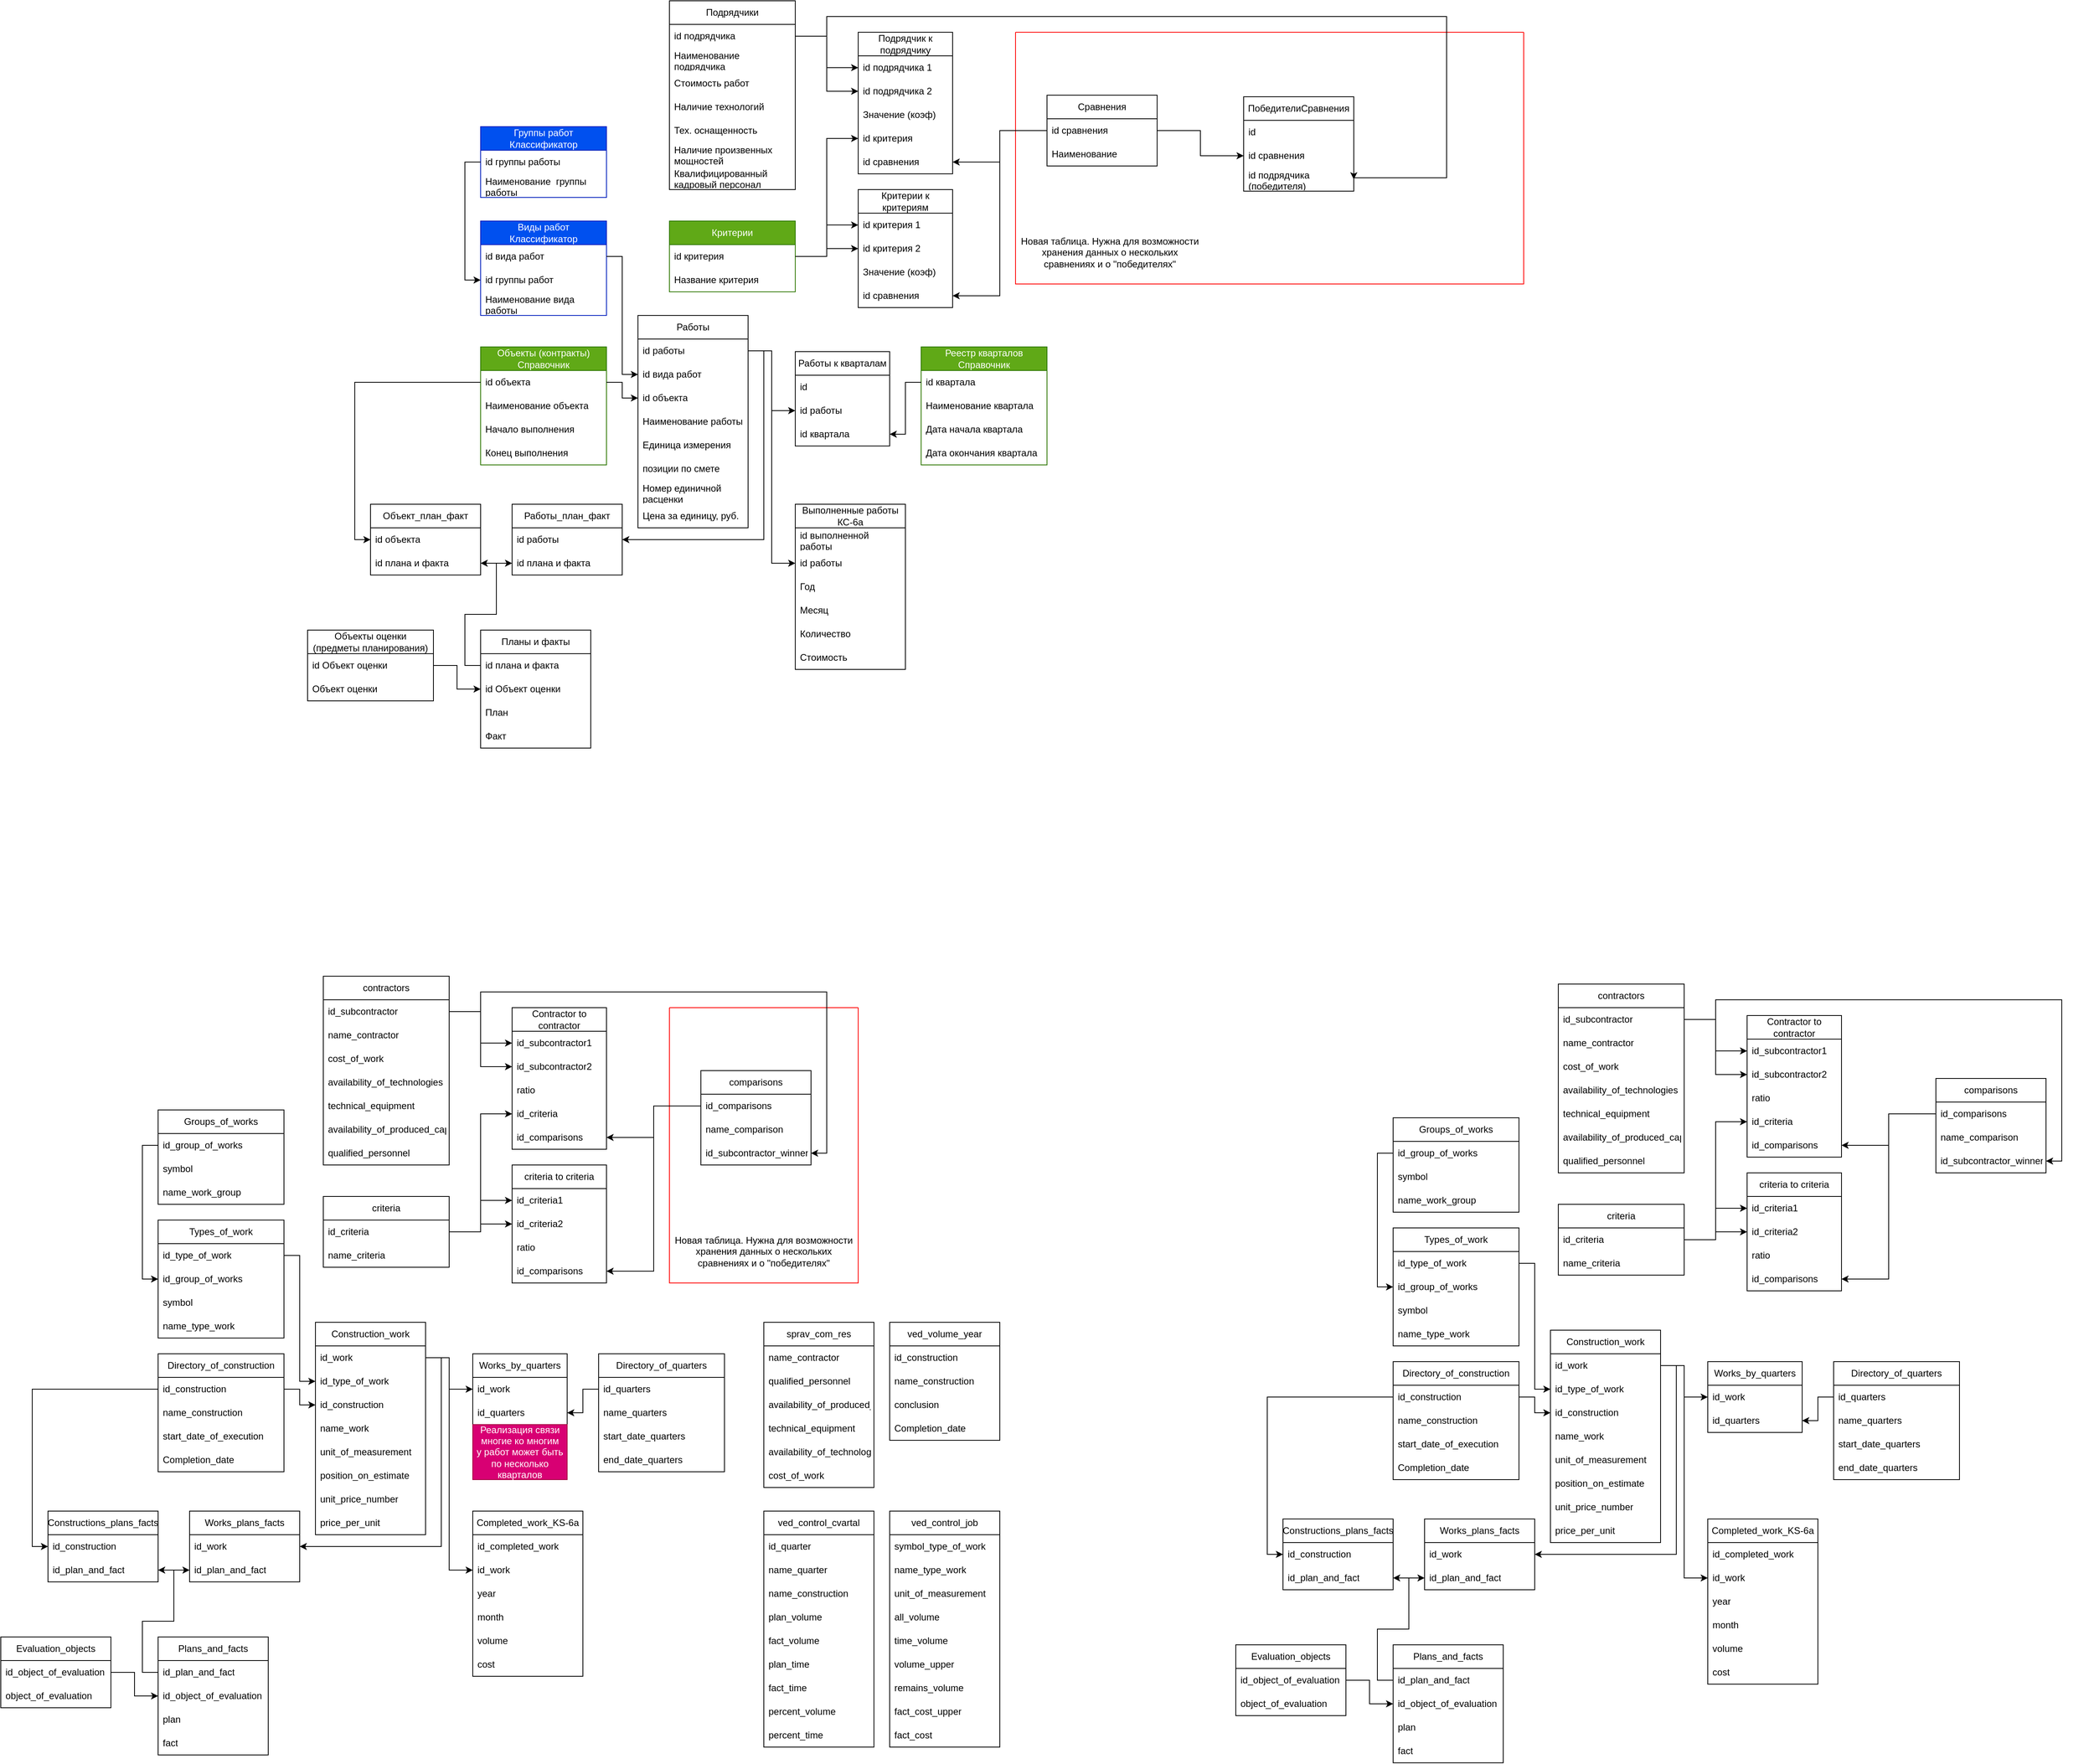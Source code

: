 <mxfile version="20.5.3" type="embed" pages="3"><diagram id="fig4lE_lVwa2t_YyojlT" name="БД"><mxGraphModel dx="1796" dy="499" grid="0" gridSize="10" guides="1" tooltips="1" connect="1" arrows="1" fold="1" page="0" pageScale="1" pageWidth="827" pageHeight="1169" math="0" shadow="0"><root><mxCell id="0"/><mxCell id="1" parent="0"/><mxCell id="f3_2Ejg562u8urTyLffg-1" value="Группы&amp;nbsp;работ&lt;br&gt;Классификатор" style="swimlane;fontStyle=0;childLayout=stackLayout;horizontal=1;startSize=30;horizontalStack=0;resizeParent=1;resizeParentMax=0;resizeLast=0;collapsible=1;marginBottom=0;whiteSpace=wrap;html=1;fillColor=#0050ef;fontColor=#ffffff;strokeColor=#001DBC;" parent="1" vertex="1"><mxGeometry x="40" y="160" width="160" height="90" as="geometry"/></mxCell><mxCell id="f3_2Ejg562u8urTyLffg-2" value="id группы работы" style="text;strokeColor=none;fillColor=none;align=left;verticalAlign=middle;spacingLeft=4;spacingRight=4;overflow=hidden;points=[[0,0.5],[1,0.5]];portConstraint=eastwest;rotatable=0;whiteSpace=wrap;html=1;" parent="f3_2Ejg562u8urTyLffg-1" vertex="1"><mxGeometry y="30" width="160" height="30" as="geometry"/></mxCell><mxCell id="f3_2Ejg562u8urTyLffg-3" value="Наименование&amp;nbsp; группы работы" style="text;strokeColor=none;fillColor=none;align=left;verticalAlign=middle;spacingLeft=4;spacingRight=4;overflow=hidden;points=[[0,0.5],[1,0.5]];portConstraint=eastwest;rotatable=0;whiteSpace=wrap;html=1;" parent="f3_2Ejg562u8urTyLffg-1" vertex="1"><mxGeometry y="60" width="160" height="30" as="geometry"/></mxCell><mxCell id="j5C-VkYOvoWcGLxBxNqZ-1" value="Виды работ&lt;br&gt;Классификатор" style="swimlane;fontStyle=0;childLayout=stackLayout;horizontal=1;startSize=30;horizontalStack=0;resizeParent=1;resizeParentMax=0;resizeLast=0;collapsible=1;marginBottom=0;whiteSpace=wrap;html=1;fillColor=#0050ef;fontColor=#ffffff;strokeColor=#001DBC;" parent="1" vertex="1"><mxGeometry x="40" y="280" width="160" height="120" as="geometry"/></mxCell><mxCell id="j5C-VkYOvoWcGLxBxNqZ-3" value="id&amp;nbsp;вида работ" style="text;strokeColor=none;fillColor=none;align=left;verticalAlign=middle;spacingLeft=4;spacingRight=4;overflow=hidden;points=[[0,0.5],[1,0.5]];portConstraint=eastwest;rotatable=0;whiteSpace=wrap;html=1;" parent="j5C-VkYOvoWcGLxBxNqZ-1" vertex="1"><mxGeometry y="30" width="160" height="30" as="geometry"/></mxCell><mxCell id="j5C-VkYOvoWcGLxBxNqZ-2" value="id&amp;nbsp;группы работ" style="text;strokeColor=none;fillColor=none;align=left;verticalAlign=middle;spacingLeft=4;spacingRight=4;overflow=hidden;points=[[0,0.5],[1,0.5]];portConstraint=eastwest;rotatable=0;whiteSpace=wrap;html=1;" parent="j5C-VkYOvoWcGLxBxNqZ-1" vertex="1"><mxGeometry y="60" width="160" height="30" as="geometry"/></mxCell><mxCell id="j5C-VkYOvoWcGLxBxNqZ-4" value="Наименование вида работы" style="text;strokeColor=none;fillColor=none;align=left;verticalAlign=middle;spacingLeft=4;spacingRight=4;overflow=hidden;points=[[0,0.5],[1,0.5]];portConstraint=eastwest;rotatable=0;whiteSpace=wrap;html=1;" parent="j5C-VkYOvoWcGLxBxNqZ-1" vertex="1"><mxGeometry y="90" width="160" height="30" as="geometry"/></mxCell><mxCell id="j5C-VkYOvoWcGLxBxNqZ-6" style="edgeStyle=orthogonalEdgeStyle;rounded=0;orthogonalLoop=1;jettySize=auto;html=1;exitX=0;exitY=0.5;exitDx=0;exitDy=0;entryX=0;entryY=0.5;entryDx=0;entryDy=0;" parent="1" source="f3_2Ejg562u8urTyLffg-2" target="j5C-VkYOvoWcGLxBxNqZ-2" edge="1"><mxGeometry relative="1" as="geometry"/></mxCell><mxCell id="bxc1Hwy_IOnbImrtmbYZ-1" value="Объекты (контракты)&lt;br&gt;Справочник" style="swimlane;fontStyle=0;childLayout=stackLayout;horizontal=1;startSize=30;horizontalStack=0;resizeParent=1;resizeParentMax=0;resizeLast=0;collapsible=1;marginBottom=0;whiteSpace=wrap;html=1;fillColor=#60a917;fontColor=#ffffff;strokeColor=#2D7600;" parent="1" vertex="1"><mxGeometry x="40" y="440" width="160" height="150" as="geometry"/></mxCell><mxCell id="bxc1Hwy_IOnbImrtmbYZ-2" value="id объекта" style="text;strokeColor=none;fillColor=none;align=left;verticalAlign=middle;spacingLeft=4;spacingRight=4;overflow=hidden;points=[[0,0.5],[1,0.5]];portConstraint=eastwest;rotatable=0;whiteSpace=wrap;html=1;" parent="bxc1Hwy_IOnbImrtmbYZ-1" vertex="1"><mxGeometry y="30" width="160" height="30" as="geometry"/></mxCell><mxCell id="bxc1Hwy_IOnbImrtmbYZ-3" value="Наименование объекта" style="text;strokeColor=none;fillColor=none;align=left;verticalAlign=middle;spacingLeft=4;spacingRight=4;overflow=hidden;points=[[0,0.5],[1,0.5]];portConstraint=eastwest;rotatable=0;whiteSpace=wrap;html=1;" parent="bxc1Hwy_IOnbImrtmbYZ-1" vertex="1"><mxGeometry y="60" width="160" height="30" as="geometry"/></mxCell><mxCell id="bxc1Hwy_IOnbImrtmbYZ-4" value="Начало выполнения" style="text;strokeColor=none;fillColor=none;align=left;verticalAlign=middle;spacingLeft=4;spacingRight=4;overflow=hidden;points=[[0,0.5],[1,0.5]];portConstraint=eastwest;rotatable=0;whiteSpace=wrap;html=1;" parent="bxc1Hwy_IOnbImrtmbYZ-1" vertex="1"><mxGeometry y="90" width="160" height="30" as="geometry"/></mxCell><mxCell id="bxc1Hwy_IOnbImrtmbYZ-5" value="Конец выполнения" style="text;strokeColor=none;fillColor=none;align=left;verticalAlign=middle;spacingLeft=4;spacingRight=4;overflow=hidden;points=[[0,0.5],[1,0.5]];portConstraint=eastwest;rotatable=0;whiteSpace=wrap;html=1;" parent="bxc1Hwy_IOnbImrtmbYZ-1" vertex="1"><mxGeometry y="120" width="160" height="30" as="geometry"/></mxCell><mxCell id="bxc1Hwy_IOnbImrtmbYZ-6" value="Работы" style="swimlane;fontStyle=0;childLayout=stackLayout;horizontal=1;startSize=30;horizontalStack=0;resizeParent=1;resizeParentMax=0;resizeLast=0;collapsible=1;marginBottom=0;whiteSpace=wrap;html=1;" parent="1" vertex="1"><mxGeometry x="240" y="400" width="140" height="270" as="geometry"/></mxCell><mxCell id="bxc1Hwy_IOnbImrtmbYZ-7" value="id работы" style="text;strokeColor=none;fillColor=none;align=left;verticalAlign=middle;spacingLeft=4;spacingRight=4;overflow=hidden;points=[[0,0.5],[1,0.5]];portConstraint=eastwest;rotatable=0;whiteSpace=wrap;html=1;" parent="bxc1Hwy_IOnbImrtmbYZ-6" vertex="1"><mxGeometry y="30" width="140" height="30" as="geometry"/></mxCell><mxCell id="bxc1Hwy_IOnbImrtmbYZ-28" value="id&amp;nbsp;вида работ" style="text;strokeColor=none;fillColor=none;align=left;verticalAlign=middle;spacingLeft=4;spacingRight=4;overflow=hidden;points=[[0,0.5],[1,0.5]];portConstraint=eastwest;rotatable=0;whiteSpace=wrap;html=1;" parent="bxc1Hwy_IOnbImrtmbYZ-6" vertex="1"><mxGeometry y="60" width="140" height="30" as="geometry"/></mxCell><mxCell id="bxc1Hwy_IOnbImrtmbYZ-8" value="id объекта" style="text;strokeColor=none;fillColor=none;align=left;verticalAlign=middle;spacingLeft=4;spacingRight=4;overflow=hidden;points=[[0,0.5],[1,0.5]];portConstraint=eastwest;rotatable=0;whiteSpace=wrap;html=1;" parent="bxc1Hwy_IOnbImrtmbYZ-6" vertex="1"><mxGeometry y="90" width="140" height="30" as="geometry"/></mxCell><mxCell id="bxc1Hwy_IOnbImrtmbYZ-9" value="Наименование работы" style="text;strokeColor=none;fillColor=none;align=left;verticalAlign=middle;spacingLeft=4;spacingRight=4;overflow=hidden;points=[[0,0.5],[1,0.5]];portConstraint=eastwest;rotatable=0;whiteSpace=wrap;html=1;" parent="bxc1Hwy_IOnbImrtmbYZ-6" vertex="1"><mxGeometry y="120" width="140" height="30" as="geometry"/></mxCell><mxCell id="bxc1Hwy_IOnbImrtmbYZ-32" value="Единица измерения" style="text;strokeColor=none;fillColor=none;align=left;verticalAlign=middle;spacingLeft=4;spacingRight=4;overflow=hidden;points=[[0,0.5],[1,0.5]];portConstraint=eastwest;rotatable=0;whiteSpace=wrap;html=1;" parent="bxc1Hwy_IOnbImrtmbYZ-6" vertex="1"><mxGeometry y="150" width="140" height="30" as="geometry"/></mxCell><mxCell id="bxc1Hwy_IOnbImrtmbYZ-30" value="позиции по смете" style="text;strokeColor=none;fillColor=none;align=left;verticalAlign=middle;spacingLeft=4;spacingRight=4;overflow=hidden;points=[[0,0.5],[1,0.5]];portConstraint=eastwest;rotatable=0;whiteSpace=wrap;html=1;" parent="bxc1Hwy_IOnbImrtmbYZ-6" vertex="1"><mxGeometry y="180" width="140" height="30" as="geometry"/></mxCell><mxCell id="bxc1Hwy_IOnbImrtmbYZ-31" value="Номер единичной расценки" style="text;strokeColor=none;fillColor=none;align=left;verticalAlign=middle;spacingLeft=4;spacingRight=4;overflow=hidden;points=[[0,0.5],[1,0.5]];portConstraint=eastwest;rotatable=0;whiteSpace=wrap;html=1;" parent="bxc1Hwy_IOnbImrtmbYZ-6" vertex="1"><mxGeometry y="210" width="140" height="30" as="geometry"/></mxCell><mxCell id="bxc1Hwy_IOnbImrtmbYZ-33" value="Цена за единицу, руб." style="text;strokeColor=none;fillColor=none;align=left;verticalAlign=middle;spacingLeft=4;spacingRight=4;overflow=hidden;points=[[0,0.5],[1,0.5]];portConstraint=eastwest;rotatable=0;whiteSpace=wrap;html=1;" parent="bxc1Hwy_IOnbImrtmbYZ-6" vertex="1"><mxGeometry y="240" width="140" height="30" as="geometry"/></mxCell><mxCell id="bxc1Hwy_IOnbImrtmbYZ-16" style="edgeStyle=orthogonalEdgeStyle;rounded=0;orthogonalLoop=1;jettySize=auto;html=1;exitX=1;exitY=0.5;exitDx=0;exitDy=0;entryX=0;entryY=0.5;entryDx=0;entryDy=0;" parent="1" source="bxc1Hwy_IOnbImrtmbYZ-2" target="bxc1Hwy_IOnbImrtmbYZ-8" edge="1"><mxGeometry relative="1" as="geometry"/></mxCell><mxCell id="bxc1Hwy_IOnbImrtmbYZ-17" value="Реестр кварталов&lt;br&gt;Справочник" style="swimlane;fontStyle=0;childLayout=stackLayout;horizontal=1;startSize=30;horizontalStack=0;resizeParent=1;resizeParentMax=0;resizeLast=0;collapsible=1;marginBottom=0;whiteSpace=wrap;html=1;fillColor=#60a917;fontColor=#ffffff;strokeColor=#2D7600;" parent="1" vertex="1"><mxGeometry x="600" y="440" width="160" height="150" as="geometry"/></mxCell><mxCell id="bxc1Hwy_IOnbImrtmbYZ-18" value="id квартала" style="text;strokeColor=none;fillColor=none;align=left;verticalAlign=middle;spacingLeft=4;spacingRight=4;overflow=hidden;points=[[0,0.5],[1,0.5]];portConstraint=eastwest;rotatable=0;whiteSpace=wrap;html=1;" parent="bxc1Hwy_IOnbImrtmbYZ-17" vertex="1"><mxGeometry y="30" width="160" height="30" as="geometry"/></mxCell><mxCell id="bxc1Hwy_IOnbImrtmbYZ-19" value="Наименование квартала" style="text;strokeColor=none;fillColor=none;align=left;verticalAlign=middle;spacingLeft=4;spacingRight=4;overflow=hidden;points=[[0,0.5],[1,0.5]];portConstraint=eastwest;rotatable=0;whiteSpace=wrap;html=1;" parent="bxc1Hwy_IOnbImrtmbYZ-17" vertex="1"><mxGeometry y="60" width="160" height="30" as="geometry"/></mxCell><mxCell id="bxc1Hwy_IOnbImrtmbYZ-20" value="Дата начала квартала" style="text;strokeColor=none;fillColor=none;align=left;verticalAlign=middle;spacingLeft=4;spacingRight=4;overflow=hidden;points=[[0,0.5],[1,0.5]];portConstraint=eastwest;rotatable=0;whiteSpace=wrap;html=1;" parent="bxc1Hwy_IOnbImrtmbYZ-17" vertex="1"><mxGeometry y="90" width="160" height="30" as="geometry"/></mxCell><mxCell id="bxc1Hwy_IOnbImrtmbYZ-21" value="Дата окончания квартала" style="text;strokeColor=none;fillColor=none;align=left;verticalAlign=middle;spacingLeft=4;spacingRight=4;overflow=hidden;points=[[0,0.5],[1,0.5]];portConstraint=eastwest;rotatable=0;whiteSpace=wrap;html=1;" parent="bxc1Hwy_IOnbImrtmbYZ-17" vertex="1"><mxGeometry y="120" width="160" height="30" as="geometry"/></mxCell><mxCell id="bxc1Hwy_IOnbImrtmbYZ-22" value="Работы к кварталам" style="swimlane;fontStyle=0;childLayout=stackLayout;horizontal=1;startSize=30;horizontalStack=0;resizeParent=1;resizeParentMax=0;resizeLast=0;collapsible=1;marginBottom=0;whiteSpace=wrap;html=1;" parent="1" vertex="1"><mxGeometry x="440" y="446" width="120" height="120" as="geometry"/></mxCell><mxCell id="2" value="id" style="text;strokeColor=none;fillColor=none;align=left;verticalAlign=middle;spacingLeft=4;spacingRight=4;overflow=hidden;points=[[0,0.5],[1,0.5]];portConstraint=eastwest;rotatable=0;whiteSpace=wrap;html=1;" parent="bxc1Hwy_IOnbImrtmbYZ-22" vertex="1"><mxGeometry y="30" width="120" height="30" as="geometry"/></mxCell><mxCell id="bxc1Hwy_IOnbImrtmbYZ-23" value="id работы" style="text;strokeColor=none;fillColor=none;align=left;verticalAlign=middle;spacingLeft=4;spacingRight=4;overflow=hidden;points=[[0,0.5],[1,0.5]];portConstraint=eastwest;rotatable=0;whiteSpace=wrap;html=1;" parent="bxc1Hwy_IOnbImrtmbYZ-22" vertex="1"><mxGeometry y="60" width="120" height="30" as="geometry"/></mxCell><mxCell id="bxc1Hwy_IOnbImrtmbYZ-24" value="id квартала" style="text;strokeColor=none;fillColor=none;align=left;verticalAlign=middle;spacingLeft=4;spacingRight=4;overflow=hidden;points=[[0,0.5],[1,0.5]];portConstraint=eastwest;rotatable=0;whiteSpace=wrap;html=1;" parent="bxc1Hwy_IOnbImrtmbYZ-22" vertex="1"><mxGeometry y="90" width="120" height="30" as="geometry"/></mxCell><mxCell id="bxc1Hwy_IOnbImrtmbYZ-26" style="edgeStyle=orthogonalEdgeStyle;rounded=0;orthogonalLoop=1;jettySize=auto;html=1;exitX=1;exitY=0.5;exitDx=0;exitDy=0;entryX=0;entryY=0.5;entryDx=0;entryDy=0;" parent="1" source="bxc1Hwy_IOnbImrtmbYZ-7" target="bxc1Hwy_IOnbImrtmbYZ-23" edge="1"><mxGeometry relative="1" as="geometry"/></mxCell><mxCell id="bxc1Hwy_IOnbImrtmbYZ-27" style="edgeStyle=orthogonalEdgeStyle;rounded=0;orthogonalLoop=1;jettySize=auto;html=1;exitX=0;exitY=0.5;exitDx=0;exitDy=0;entryX=1;entryY=0.5;entryDx=0;entryDy=0;" parent="1" source="bxc1Hwy_IOnbImrtmbYZ-18" target="bxc1Hwy_IOnbImrtmbYZ-24" edge="1"><mxGeometry relative="1" as="geometry"/></mxCell><mxCell id="bxc1Hwy_IOnbImrtmbYZ-29" style="edgeStyle=orthogonalEdgeStyle;rounded=0;orthogonalLoop=1;jettySize=auto;html=1;exitX=1;exitY=0.5;exitDx=0;exitDy=0;entryX=0;entryY=0.5;entryDx=0;entryDy=0;" parent="1" source="j5C-VkYOvoWcGLxBxNqZ-3" target="bxc1Hwy_IOnbImrtmbYZ-28" edge="1"><mxGeometry relative="1" as="geometry"/></mxCell><mxCell id="bxc1Hwy_IOnbImrtmbYZ-34" value="Выполненные работы КС-6а" style="swimlane;fontStyle=0;childLayout=stackLayout;horizontal=1;startSize=30;horizontalStack=0;resizeParent=1;resizeParentMax=0;resizeLast=0;collapsible=1;marginBottom=0;whiteSpace=wrap;html=1;" parent="1" vertex="1"><mxGeometry x="440" y="640" width="140" height="210" as="geometry"/></mxCell><mxCell id="bxc1Hwy_IOnbImrtmbYZ-35" value="id выполненной работы" style="text;strokeColor=none;fillColor=none;align=left;verticalAlign=middle;spacingLeft=4;spacingRight=4;overflow=hidden;points=[[0,0.5],[1,0.5]];portConstraint=eastwest;rotatable=0;whiteSpace=wrap;html=1;" parent="bxc1Hwy_IOnbImrtmbYZ-34" vertex="1"><mxGeometry y="30" width="140" height="30" as="geometry"/></mxCell><mxCell id="bxc1Hwy_IOnbImrtmbYZ-36" value="id работы" style="text;strokeColor=none;fillColor=none;align=left;verticalAlign=middle;spacingLeft=4;spacingRight=4;overflow=hidden;points=[[0,0.5],[1,0.5]];portConstraint=eastwest;rotatable=0;whiteSpace=wrap;html=1;" parent="bxc1Hwy_IOnbImrtmbYZ-34" vertex="1"><mxGeometry y="60" width="140" height="30" as="geometry"/></mxCell><mxCell id="bxc1Hwy_IOnbImrtmbYZ-37" value="Год" style="text;strokeColor=none;fillColor=none;align=left;verticalAlign=middle;spacingLeft=4;spacingRight=4;overflow=hidden;points=[[0,0.5],[1,0.5]];portConstraint=eastwest;rotatable=0;whiteSpace=wrap;html=1;" parent="bxc1Hwy_IOnbImrtmbYZ-34" vertex="1"><mxGeometry y="90" width="140" height="30" as="geometry"/></mxCell><mxCell id="bxc1Hwy_IOnbImrtmbYZ-39" value="Месяц" style="text;strokeColor=none;fillColor=none;align=left;verticalAlign=middle;spacingLeft=4;spacingRight=4;overflow=hidden;points=[[0,0.5],[1,0.5]];portConstraint=eastwest;rotatable=0;whiteSpace=wrap;html=1;" parent="bxc1Hwy_IOnbImrtmbYZ-34" vertex="1"><mxGeometry y="120" width="140" height="30" as="geometry"/></mxCell><mxCell id="bxc1Hwy_IOnbImrtmbYZ-40" value="Количество" style="text;strokeColor=none;fillColor=none;align=left;verticalAlign=middle;spacingLeft=4;spacingRight=4;overflow=hidden;points=[[0,0.5],[1,0.5]];portConstraint=eastwest;rotatable=0;whiteSpace=wrap;html=1;" parent="bxc1Hwy_IOnbImrtmbYZ-34" vertex="1"><mxGeometry y="150" width="140" height="30" as="geometry"/></mxCell><mxCell id="bxc1Hwy_IOnbImrtmbYZ-41" value="Стоимость" style="text;strokeColor=none;fillColor=none;align=left;verticalAlign=middle;spacingLeft=4;spacingRight=4;overflow=hidden;points=[[0,0.5],[1,0.5]];portConstraint=eastwest;rotatable=0;whiteSpace=wrap;html=1;" parent="bxc1Hwy_IOnbImrtmbYZ-34" vertex="1"><mxGeometry y="180" width="140" height="30" as="geometry"/></mxCell><mxCell id="bxc1Hwy_IOnbImrtmbYZ-38" style="edgeStyle=orthogonalEdgeStyle;rounded=0;orthogonalLoop=1;jettySize=auto;html=1;exitX=1;exitY=0.5;exitDx=0;exitDy=0;entryX=0;entryY=0.5;entryDx=0;entryDy=0;" parent="1" source="bxc1Hwy_IOnbImrtmbYZ-7" target="bxc1Hwy_IOnbImrtmbYZ-36" edge="1"><mxGeometry relative="1" as="geometry"/></mxCell><mxCell id="bxc1Hwy_IOnbImrtmbYZ-42" value="Критерии" style="swimlane;fontStyle=0;childLayout=stackLayout;horizontal=1;startSize=30;horizontalStack=0;resizeParent=1;resizeParentMax=0;resizeLast=0;collapsible=1;marginBottom=0;whiteSpace=wrap;html=1;fillColor=#60a917;fontColor=#ffffff;strokeColor=#2D7600;" parent="1" vertex="1"><mxGeometry x="280" y="280" width="160" height="90" as="geometry"/></mxCell><mxCell id="bxc1Hwy_IOnbImrtmbYZ-43" value="id критерия" style="text;strokeColor=none;fillColor=none;align=left;verticalAlign=middle;spacingLeft=4;spacingRight=4;overflow=hidden;points=[[0,0.5],[1,0.5]];portConstraint=eastwest;rotatable=0;whiteSpace=wrap;html=1;" parent="bxc1Hwy_IOnbImrtmbYZ-42" vertex="1"><mxGeometry y="30" width="160" height="30" as="geometry"/></mxCell><mxCell id="bxc1Hwy_IOnbImrtmbYZ-44" value="Название критерия" style="text;strokeColor=none;fillColor=none;align=left;verticalAlign=middle;spacingLeft=4;spacingRight=4;overflow=hidden;points=[[0,0.5],[1,0.5]];portConstraint=eastwest;rotatable=0;whiteSpace=wrap;html=1;" parent="bxc1Hwy_IOnbImrtmbYZ-42" vertex="1"><mxGeometry y="60" width="160" height="30" as="geometry"/></mxCell><mxCell id="1qUo-TkzCz6MshUWT4Lt-5" value="Планы и факты" style="swimlane;fontStyle=0;childLayout=stackLayout;horizontal=1;startSize=30;horizontalStack=0;resizeParent=1;resizeParentMax=0;resizeLast=0;collapsible=1;marginBottom=0;whiteSpace=wrap;html=1;" parent="1" vertex="1"><mxGeometry x="40" y="800" width="140" height="150" as="geometry"/></mxCell><mxCell id="1qUo-TkzCz6MshUWT4Lt-6" value="id плана и факта" style="text;strokeColor=none;fillColor=none;align=left;verticalAlign=middle;spacingLeft=4;spacingRight=4;overflow=hidden;points=[[0,0.5],[1,0.5]];portConstraint=eastwest;rotatable=0;whiteSpace=wrap;html=1;" parent="1qUo-TkzCz6MshUWT4Lt-5" vertex="1"><mxGeometry y="30" width="140" height="30" as="geometry"/></mxCell><mxCell id="1qUo-TkzCz6MshUWT4Lt-7" value="id Объект оценки" style="text;strokeColor=none;fillColor=none;align=left;verticalAlign=middle;spacingLeft=4;spacingRight=4;overflow=hidden;points=[[0,0.5],[1,0.5]];portConstraint=eastwest;rotatable=0;whiteSpace=wrap;html=1;" parent="1qUo-TkzCz6MshUWT4Lt-5" vertex="1"><mxGeometry y="60" width="140" height="30" as="geometry"/></mxCell><mxCell id="1qUo-TkzCz6MshUWT4Lt-8" value="План" style="text;strokeColor=none;fillColor=none;align=left;verticalAlign=middle;spacingLeft=4;spacingRight=4;overflow=hidden;points=[[0,0.5],[1,0.5]];portConstraint=eastwest;rotatable=0;whiteSpace=wrap;html=1;" parent="1qUo-TkzCz6MshUWT4Lt-5" vertex="1"><mxGeometry y="90" width="140" height="30" as="geometry"/></mxCell><mxCell id="1qUo-TkzCz6MshUWT4Lt-9" value="Факт" style="text;strokeColor=none;fillColor=none;align=left;verticalAlign=middle;spacingLeft=4;spacingRight=4;overflow=hidden;points=[[0,0.5],[1,0.5]];portConstraint=eastwest;rotatable=0;whiteSpace=wrap;html=1;" parent="1qUo-TkzCz6MshUWT4Lt-5" vertex="1"><mxGeometry y="120" width="140" height="30" as="geometry"/></mxCell><mxCell id="1qUo-TkzCz6MshUWT4Lt-10" value="Объект_план_факт" style="swimlane;fontStyle=0;childLayout=stackLayout;horizontal=1;startSize=30;horizontalStack=0;resizeParent=1;resizeParentMax=0;resizeLast=0;collapsible=1;marginBottom=0;whiteSpace=wrap;html=1;" parent="1" vertex="1"><mxGeometry x="-100" y="640" width="140" height="90" as="geometry"/></mxCell><mxCell id="1qUo-TkzCz6MshUWT4Lt-12" value="id объекта" style="text;strokeColor=none;fillColor=none;align=left;verticalAlign=middle;spacingLeft=4;spacingRight=4;overflow=hidden;points=[[0,0.5],[1,0.5]];portConstraint=eastwest;rotatable=0;whiteSpace=wrap;html=1;" parent="1qUo-TkzCz6MshUWT4Lt-10" vertex="1"><mxGeometry y="30" width="140" height="30" as="geometry"/></mxCell><mxCell id="1qUo-TkzCz6MshUWT4Lt-14" value="id плана и факта" style="text;strokeColor=none;fillColor=none;align=left;verticalAlign=middle;spacingLeft=4;spacingRight=4;overflow=hidden;points=[[0,0.5],[1,0.5]];portConstraint=eastwest;rotatable=0;whiteSpace=wrap;html=1;" parent="1qUo-TkzCz6MshUWT4Lt-10" vertex="1"><mxGeometry y="60" width="140" height="30" as="geometry"/></mxCell><mxCell id="1qUo-TkzCz6MshUWT4Lt-15" value="Работы_план_факт" style="swimlane;fontStyle=0;childLayout=stackLayout;horizontal=1;startSize=30;horizontalStack=0;resizeParent=1;resizeParentMax=0;resizeLast=0;collapsible=1;marginBottom=0;whiteSpace=wrap;html=1;" parent="1" vertex="1"><mxGeometry x="80" y="640" width="140" height="90" as="geometry"/></mxCell><mxCell id="1qUo-TkzCz6MshUWT4Lt-18" value="id работы" style="text;strokeColor=none;fillColor=none;align=left;verticalAlign=middle;spacingLeft=4;spacingRight=4;overflow=hidden;points=[[0,0.5],[1,0.5]];portConstraint=eastwest;rotatable=0;whiteSpace=wrap;html=1;" parent="1qUo-TkzCz6MshUWT4Lt-15" vertex="1"><mxGeometry y="30" width="140" height="30" as="geometry"/></mxCell><mxCell id="1qUo-TkzCz6MshUWT4Lt-17" value="id плана и факта" style="text;strokeColor=none;fillColor=none;align=left;verticalAlign=middle;spacingLeft=4;spacingRight=4;overflow=hidden;points=[[0,0.5],[1,0.5]];portConstraint=eastwest;rotatable=0;whiteSpace=wrap;html=1;" parent="1qUo-TkzCz6MshUWT4Lt-15" vertex="1"><mxGeometry y="60" width="140" height="30" as="geometry"/></mxCell><mxCell id="1qUo-TkzCz6MshUWT4Lt-19" value="Объекты оценки&lt;br&gt;(предметы планирования)" style="swimlane;fontStyle=0;childLayout=stackLayout;horizontal=1;startSize=30;horizontalStack=0;resizeParent=1;resizeParentMax=0;resizeLast=0;collapsible=1;marginBottom=0;whiteSpace=wrap;html=1;" parent="1" vertex="1"><mxGeometry x="-180" y="800" width="160" height="90" as="geometry"/></mxCell><mxCell id="1qUo-TkzCz6MshUWT4Lt-23" value="id Объект оценки" style="text;strokeColor=none;fillColor=none;align=left;verticalAlign=middle;spacingLeft=4;spacingRight=4;overflow=hidden;points=[[0,0.5],[1,0.5]];portConstraint=eastwest;rotatable=0;whiteSpace=wrap;html=1;" parent="1qUo-TkzCz6MshUWT4Lt-19" vertex="1"><mxGeometry y="30" width="160" height="30" as="geometry"/></mxCell><mxCell id="1qUo-TkzCz6MshUWT4Lt-21" value="Объект оценки" style="text;strokeColor=none;fillColor=none;align=left;verticalAlign=middle;spacingLeft=4;spacingRight=4;overflow=hidden;points=[[0,0.5],[1,0.5]];portConstraint=eastwest;rotatable=0;whiteSpace=wrap;html=1;" parent="1qUo-TkzCz6MshUWT4Lt-19" vertex="1"><mxGeometry y="60" width="160" height="30" as="geometry"/></mxCell><mxCell id="1qUo-TkzCz6MshUWT4Lt-24" style="edgeStyle=orthogonalEdgeStyle;rounded=0;orthogonalLoop=1;jettySize=auto;html=1;exitX=1;exitY=0.5;exitDx=0;exitDy=0;entryX=0;entryY=0.5;entryDx=0;entryDy=0;" parent="1" source="1qUo-TkzCz6MshUWT4Lt-23" target="1qUo-TkzCz6MshUWT4Lt-7" edge="1"><mxGeometry relative="1" as="geometry"/></mxCell><mxCell id="1qUo-TkzCz6MshUWT4Lt-25" style="edgeStyle=orthogonalEdgeStyle;rounded=0;orthogonalLoop=1;jettySize=auto;html=1;exitX=0;exitY=0.5;exitDx=0;exitDy=0;entryX=1;entryY=0.5;entryDx=0;entryDy=0;" parent="1" source="1qUo-TkzCz6MshUWT4Lt-6" target="1qUo-TkzCz6MshUWT4Lt-14" edge="1"><mxGeometry relative="1" as="geometry"/></mxCell><mxCell id="1qUo-TkzCz6MshUWT4Lt-26" style="edgeStyle=orthogonalEdgeStyle;rounded=0;orthogonalLoop=1;jettySize=auto;html=1;exitX=0;exitY=0.5;exitDx=0;exitDy=0;entryX=0;entryY=0.5;entryDx=0;entryDy=0;" parent="1" source="1qUo-TkzCz6MshUWT4Lt-6" target="1qUo-TkzCz6MshUWT4Lt-17" edge="1"><mxGeometry relative="1" as="geometry"><Array as="points"><mxPoint x="20" y="845"/><mxPoint x="20" y="780"/><mxPoint x="60" y="780"/><mxPoint x="60" y="715"/></Array></mxGeometry></mxCell><mxCell id="1qUo-TkzCz6MshUWT4Lt-28" style="edgeStyle=orthogonalEdgeStyle;rounded=0;orthogonalLoop=1;jettySize=auto;html=1;exitX=0;exitY=0.5;exitDx=0;exitDy=0;entryX=0;entryY=0.5;entryDx=0;entryDy=0;" parent="1" source="bxc1Hwy_IOnbImrtmbYZ-2" target="1qUo-TkzCz6MshUWT4Lt-12" edge="1"><mxGeometry relative="1" as="geometry"/></mxCell><mxCell id="1qUo-TkzCz6MshUWT4Lt-29" style="edgeStyle=orthogonalEdgeStyle;rounded=0;orthogonalLoop=1;jettySize=auto;html=1;exitX=1;exitY=0.5;exitDx=0;exitDy=0;entryX=1;entryY=0.5;entryDx=0;entryDy=0;" parent="1" source="bxc1Hwy_IOnbImrtmbYZ-7" target="1qUo-TkzCz6MshUWT4Lt-18" edge="1"><mxGeometry relative="1" as="geometry"><Array as="points"><mxPoint x="400" y="445"/><mxPoint x="400" y="685"/></Array></mxGeometry></mxCell><mxCell id="4p3sUHd1WyH4ygpXVBfA-1" value="Groups_of_works" style="swimlane;fontStyle=0;childLayout=stackLayout;horizontal=1;startSize=30;horizontalStack=0;resizeParent=1;resizeParentMax=0;resizeLast=0;collapsible=1;marginBottom=0;whiteSpace=wrap;html=1;" parent="1" vertex="1"><mxGeometry x="-370" y="1410" width="160" height="120" as="geometry"/></mxCell><mxCell id="4p3sUHd1WyH4ygpXVBfA-2" value="id_group_of_works" style="text;strokeColor=none;fillColor=none;align=left;verticalAlign=middle;spacingLeft=4;spacingRight=4;overflow=hidden;points=[[0,0.5],[1,0.5]];portConstraint=eastwest;rotatable=0;whiteSpace=wrap;html=1;" parent="4p3sUHd1WyH4ygpXVBfA-1" vertex="1"><mxGeometry y="30" width="160" height="30" as="geometry"/></mxCell><mxCell id="aJjWUwoV9ggTsk_OjxH7-1" value="symbol" style="text;strokeColor=none;fillColor=none;align=left;verticalAlign=middle;spacingLeft=4;spacingRight=4;overflow=hidden;points=[[0,0.5],[1,0.5]];portConstraint=eastwest;rotatable=0;whiteSpace=wrap;html=1;" parent="4p3sUHd1WyH4ygpXVBfA-1" vertex="1"><mxGeometry y="60" width="160" height="30" as="geometry"/></mxCell><mxCell id="4p3sUHd1WyH4ygpXVBfA-3" value="name_work_group" style="text;strokeColor=none;fillColor=none;align=left;verticalAlign=middle;spacingLeft=4;spacingRight=4;overflow=hidden;points=[[0,0.5],[1,0.5]];portConstraint=eastwest;rotatable=0;whiteSpace=wrap;html=1;" parent="4p3sUHd1WyH4ygpXVBfA-1" vertex="1"><mxGeometry y="90" width="160" height="30" as="geometry"/></mxCell><mxCell id="4p3sUHd1WyH4ygpXVBfA-4" value="Types_of_work" style="swimlane;fontStyle=0;childLayout=stackLayout;horizontal=1;startSize=30;horizontalStack=0;resizeParent=1;resizeParentMax=0;resizeLast=0;collapsible=1;marginBottom=0;whiteSpace=wrap;html=1;" parent="1" vertex="1"><mxGeometry x="-370" y="1550" width="160" height="150" as="geometry"/></mxCell><mxCell id="4p3sUHd1WyH4ygpXVBfA-5" value="id_type_of_work" style="text;strokeColor=none;fillColor=none;align=left;verticalAlign=middle;spacingLeft=4;spacingRight=4;overflow=hidden;points=[[0,0.5],[1,0.5]];portConstraint=eastwest;rotatable=0;whiteSpace=wrap;html=1;" parent="4p3sUHd1WyH4ygpXVBfA-4" vertex="1"><mxGeometry y="30" width="160" height="30" as="geometry"/></mxCell><mxCell id="4p3sUHd1WyH4ygpXVBfA-6" value="id_group_of_works" style="text;strokeColor=none;fillColor=none;align=left;verticalAlign=middle;spacingLeft=4;spacingRight=4;overflow=hidden;points=[[0,0.5],[1,0.5]];portConstraint=eastwest;rotatable=0;whiteSpace=wrap;html=1;" parent="4p3sUHd1WyH4ygpXVBfA-4" vertex="1"><mxGeometry y="60" width="160" height="30" as="geometry"/></mxCell><mxCell id="aJjWUwoV9ggTsk_OjxH7-2" value="symbol" style="text;strokeColor=none;fillColor=none;align=left;verticalAlign=middle;spacingLeft=4;spacingRight=4;overflow=hidden;points=[[0,0.5],[1,0.5]];portConstraint=eastwest;rotatable=0;whiteSpace=wrap;html=1;" parent="4p3sUHd1WyH4ygpXVBfA-4" vertex="1"><mxGeometry y="90" width="160" height="30" as="geometry"/></mxCell><mxCell id="4p3sUHd1WyH4ygpXVBfA-7" value="name_type_work" style="text;strokeColor=none;fillColor=none;align=left;verticalAlign=middle;spacingLeft=4;spacingRight=4;overflow=hidden;points=[[0,0.5],[1,0.5]];portConstraint=eastwest;rotatable=0;whiteSpace=wrap;html=1;" parent="4p3sUHd1WyH4ygpXVBfA-4" vertex="1"><mxGeometry y="120" width="160" height="30" as="geometry"/></mxCell><mxCell id="4p3sUHd1WyH4ygpXVBfA-8" style="edgeStyle=orthogonalEdgeStyle;rounded=0;orthogonalLoop=1;jettySize=auto;html=1;exitX=0;exitY=0.5;exitDx=0;exitDy=0;entryX=0;entryY=0.5;entryDx=0;entryDy=0;" parent="1" source="4p3sUHd1WyH4ygpXVBfA-2" target="4p3sUHd1WyH4ygpXVBfA-6" edge="1"><mxGeometry relative="1" as="geometry"/></mxCell><mxCell id="4p3sUHd1WyH4ygpXVBfA-9" value="Directory_of_construction" style="swimlane;fontStyle=0;childLayout=stackLayout;horizontal=1;startSize=30;horizontalStack=0;resizeParent=1;resizeParentMax=0;resizeLast=0;collapsible=1;marginBottom=0;whiteSpace=wrap;html=1;" parent="1" vertex="1"><mxGeometry x="-370" y="1720" width="160" height="150" as="geometry"/></mxCell><mxCell id="4p3sUHd1WyH4ygpXVBfA-10" value="id_&lt;span style=&quot;text-align: center&quot;&gt;construction&lt;/span&gt;" style="text;strokeColor=none;fillColor=none;align=left;verticalAlign=middle;spacingLeft=4;spacingRight=4;overflow=hidden;points=[[0,0.5],[1,0.5]];portConstraint=eastwest;rotatable=0;whiteSpace=wrap;html=1;" parent="4p3sUHd1WyH4ygpXVBfA-9" vertex="1"><mxGeometry y="30" width="160" height="30" as="geometry"/></mxCell><mxCell id="4p3sUHd1WyH4ygpXVBfA-11" value="name_&lt;span style=&quot;text-align: center&quot;&gt;construction&lt;/span&gt;" style="text;strokeColor=none;fillColor=none;align=left;verticalAlign=middle;spacingLeft=4;spacingRight=4;overflow=hidden;points=[[0,0.5],[1,0.5]];portConstraint=eastwest;rotatable=0;whiteSpace=wrap;html=1;" parent="4p3sUHd1WyH4ygpXVBfA-9" vertex="1"><mxGeometry y="60" width="160" height="30" as="geometry"/></mxCell><mxCell id="4p3sUHd1WyH4ygpXVBfA-12" value="start_date_of_execution" style="text;strokeColor=none;fillColor=none;align=left;verticalAlign=middle;spacingLeft=4;spacingRight=4;overflow=hidden;points=[[0,0.5],[1,0.5]];portConstraint=eastwest;rotatable=0;whiteSpace=wrap;html=1;" parent="4p3sUHd1WyH4ygpXVBfA-9" vertex="1"><mxGeometry y="90" width="160" height="30" as="geometry"/></mxCell><mxCell id="4p3sUHd1WyH4ygpXVBfA-13" value="Сompletion_date" style="text;strokeColor=none;fillColor=none;align=left;verticalAlign=middle;spacingLeft=4;spacingRight=4;overflow=hidden;points=[[0,0.5],[1,0.5]];portConstraint=eastwest;rotatable=0;whiteSpace=wrap;html=1;" parent="4p3sUHd1WyH4ygpXVBfA-9" vertex="1"><mxGeometry y="120" width="160" height="30" as="geometry"/></mxCell><mxCell id="4p3sUHd1WyH4ygpXVBfA-14" value="Сonstruction_work" style="swimlane;fontStyle=0;childLayout=stackLayout;horizontal=1;startSize=30;horizontalStack=0;resizeParent=1;resizeParentMax=0;resizeLast=0;collapsible=1;marginBottom=0;whiteSpace=wrap;html=1;" parent="1" vertex="1"><mxGeometry x="-170" y="1680" width="140" height="270" as="geometry"/></mxCell><mxCell id="4p3sUHd1WyH4ygpXVBfA-15" value="id_work" style="text;strokeColor=none;fillColor=none;align=left;verticalAlign=middle;spacingLeft=4;spacingRight=4;overflow=hidden;points=[[0,0.5],[1,0.5]];portConstraint=eastwest;rotatable=0;whiteSpace=wrap;html=1;" parent="4p3sUHd1WyH4ygpXVBfA-14" vertex="1"><mxGeometry y="30" width="140" height="30" as="geometry"/></mxCell><mxCell id="4p3sUHd1WyH4ygpXVBfA-16" value="id_type_of_work" style="text;strokeColor=none;fillColor=none;align=left;verticalAlign=middle;spacingLeft=4;spacingRight=4;overflow=hidden;points=[[0,0.5],[1,0.5]];portConstraint=eastwest;rotatable=0;whiteSpace=wrap;html=1;" parent="4p3sUHd1WyH4ygpXVBfA-14" vertex="1"><mxGeometry y="60" width="140" height="30" as="geometry"/></mxCell><mxCell id="4p3sUHd1WyH4ygpXVBfA-17" value="id_&lt;span style=&quot;text-align: center&quot;&gt;construction&lt;/span&gt;" style="text;strokeColor=none;fillColor=none;align=left;verticalAlign=middle;spacingLeft=4;spacingRight=4;overflow=hidden;points=[[0,0.5],[1,0.5]];portConstraint=eastwest;rotatable=0;whiteSpace=wrap;html=1;" parent="4p3sUHd1WyH4ygpXVBfA-14" vertex="1"><mxGeometry y="90" width="140" height="30" as="geometry"/></mxCell><mxCell id="4p3sUHd1WyH4ygpXVBfA-18" value="name_work" style="text;strokeColor=none;fillColor=none;align=left;verticalAlign=middle;spacingLeft=4;spacingRight=4;overflow=hidden;points=[[0,0.5],[1,0.5]];portConstraint=eastwest;rotatable=0;whiteSpace=wrap;html=1;" parent="4p3sUHd1WyH4ygpXVBfA-14" vertex="1"><mxGeometry y="120" width="140" height="30" as="geometry"/></mxCell><mxCell id="4p3sUHd1WyH4ygpXVBfA-19" value="unit_of_measurement" style="text;strokeColor=none;fillColor=none;align=left;verticalAlign=middle;spacingLeft=4;spacingRight=4;overflow=hidden;points=[[0,0.5],[1,0.5]];portConstraint=eastwest;rotatable=0;whiteSpace=wrap;html=1;" parent="4p3sUHd1WyH4ygpXVBfA-14" vertex="1"><mxGeometry y="150" width="140" height="30" as="geometry"/></mxCell><mxCell id="4p3sUHd1WyH4ygpXVBfA-20" value="position_on_estimate" style="text;strokeColor=none;fillColor=none;align=left;verticalAlign=middle;spacingLeft=4;spacingRight=4;overflow=hidden;points=[[0,0.5],[1,0.5]];portConstraint=eastwest;rotatable=0;whiteSpace=wrap;html=1;" parent="4p3sUHd1WyH4ygpXVBfA-14" vertex="1"><mxGeometry y="180" width="140" height="30" as="geometry"/></mxCell><mxCell id="4p3sUHd1WyH4ygpXVBfA-21" value="unit_price_number" style="text;strokeColor=none;fillColor=none;align=left;verticalAlign=middle;spacingLeft=4;spacingRight=4;overflow=hidden;points=[[0,0.5],[1,0.5]];portConstraint=eastwest;rotatable=0;whiteSpace=wrap;html=1;" parent="4p3sUHd1WyH4ygpXVBfA-14" vertex="1"><mxGeometry y="210" width="140" height="30" as="geometry"/></mxCell><mxCell id="4p3sUHd1WyH4ygpXVBfA-22" value="price_per_unit" style="text;strokeColor=none;fillColor=none;align=left;verticalAlign=middle;spacingLeft=4;spacingRight=4;overflow=hidden;points=[[0,0.5],[1,0.5]];portConstraint=eastwest;rotatable=0;whiteSpace=wrap;html=1;" parent="4p3sUHd1WyH4ygpXVBfA-14" vertex="1"><mxGeometry y="240" width="140" height="30" as="geometry"/></mxCell><mxCell id="4p3sUHd1WyH4ygpXVBfA-23" style="edgeStyle=orthogonalEdgeStyle;rounded=0;orthogonalLoop=1;jettySize=auto;html=1;exitX=1;exitY=0.5;exitDx=0;exitDy=0;entryX=0;entryY=0.5;entryDx=0;entryDy=0;" parent="1" source="4p3sUHd1WyH4ygpXVBfA-10" target="4p3sUHd1WyH4ygpXVBfA-17" edge="1"><mxGeometry relative="1" as="geometry"/></mxCell><mxCell id="4p3sUHd1WyH4ygpXVBfA-24" value="Directory_of_quarters" style="swimlane;fontStyle=0;childLayout=stackLayout;horizontal=1;startSize=30;horizontalStack=0;resizeParent=1;resizeParentMax=0;resizeLast=0;collapsible=1;marginBottom=0;whiteSpace=wrap;html=1;" parent="1" vertex="1"><mxGeometry x="190" y="1720" width="160" height="150" as="geometry"/></mxCell><mxCell id="4p3sUHd1WyH4ygpXVBfA-25" value="id_&lt;span style=&quot;text-align: center&quot;&gt;quarters&lt;/span&gt;" style="text;strokeColor=none;fillColor=none;align=left;verticalAlign=middle;spacingLeft=4;spacingRight=4;overflow=hidden;points=[[0,0.5],[1,0.5]];portConstraint=eastwest;rotatable=0;whiteSpace=wrap;html=1;" parent="4p3sUHd1WyH4ygpXVBfA-24" vertex="1"><mxGeometry y="30" width="160" height="30" as="geometry"/></mxCell><mxCell id="4p3sUHd1WyH4ygpXVBfA-26" value="name_&lt;span style=&quot;text-align: center&quot;&gt;quarters&lt;/span&gt;" style="text;strokeColor=none;fillColor=none;align=left;verticalAlign=middle;spacingLeft=4;spacingRight=4;overflow=hidden;points=[[0,0.5],[1,0.5]];portConstraint=eastwest;rotatable=0;whiteSpace=wrap;html=1;" parent="4p3sUHd1WyH4ygpXVBfA-24" vertex="1"><mxGeometry y="60" width="160" height="30" as="geometry"/></mxCell><mxCell id="4p3sUHd1WyH4ygpXVBfA-27" value="start_date_&lt;span style=&quot;text-align: center&quot;&gt;quarters&lt;/span&gt;" style="text;strokeColor=none;fillColor=none;align=left;verticalAlign=middle;spacingLeft=4;spacingRight=4;overflow=hidden;points=[[0,0.5],[1,0.5]];portConstraint=eastwest;rotatable=0;whiteSpace=wrap;html=1;" parent="4p3sUHd1WyH4ygpXVBfA-24" vertex="1"><mxGeometry y="90" width="160" height="30" as="geometry"/></mxCell><mxCell id="4p3sUHd1WyH4ygpXVBfA-28" value="end_date_&lt;span style=&quot;text-align: center&quot;&gt;quarters&lt;/span&gt;" style="text;strokeColor=none;fillColor=none;align=left;verticalAlign=middle;spacingLeft=4;spacingRight=4;overflow=hidden;points=[[0,0.5],[1,0.5]];portConstraint=eastwest;rotatable=0;whiteSpace=wrap;html=1;" parent="4p3sUHd1WyH4ygpXVBfA-24" vertex="1"><mxGeometry y="120" width="160" height="30" as="geometry"/></mxCell><mxCell id="4p3sUHd1WyH4ygpXVBfA-29" value="Works_by_quarters" style="swimlane;fontStyle=0;childLayout=stackLayout;horizontal=1;startSize=30;horizontalStack=0;resizeParent=1;resizeParentMax=0;resizeLast=0;collapsible=1;marginBottom=0;whiteSpace=wrap;html=1;" parent="1" vertex="1"><mxGeometry x="30" y="1720" width="120" height="160" as="geometry"/></mxCell><mxCell id="4p3sUHd1WyH4ygpXVBfA-30" value="id_work" style="text;strokeColor=none;fillColor=none;align=left;verticalAlign=middle;spacingLeft=4;spacingRight=4;overflow=hidden;points=[[0,0.5],[1,0.5]];portConstraint=eastwest;rotatable=0;whiteSpace=wrap;html=1;" parent="4p3sUHd1WyH4ygpXVBfA-29" vertex="1"><mxGeometry y="30" width="120" height="30" as="geometry"/></mxCell><mxCell id="4p3sUHd1WyH4ygpXVBfA-31" value="id_&lt;span style=&quot;text-align: center&quot;&gt;quarters&lt;/span&gt;" style="text;strokeColor=none;fillColor=none;align=left;verticalAlign=middle;spacingLeft=4;spacingRight=4;overflow=hidden;points=[[0,0.5],[1,0.5]];portConstraint=eastwest;rotatable=0;whiteSpace=wrap;html=1;" parent="4p3sUHd1WyH4ygpXVBfA-29" vertex="1"><mxGeometry y="60" width="120" height="30" as="geometry"/></mxCell><mxCell id="4p3sUHd1WyH4ygpXVBfA-32" value="Реализация связи многие ко многим&lt;br&gt;у работ может быть по несколько кварталов" style="text;html=1;strokeColor=#A50040;fillColor=#d80073;align=center;verticalAlign=middle;whiteSpace=wrap;rounded=0;fontColor=#ffffff;" parent="4p3sUHd1WyH4ygpXVBfA-29" vertex="1"><mxGeometry y="90" width="120" height="70" as="geometry"/></mxCell><mxCell id="4p3sUHd1WyH4ygpXVBfA-33" style="edgeStyle=orthogonalEdgeStyle;rounded=0;orthogonalLoop=1;jettySize=auto;html=1;exitX=1;exitY=0.5;exitDx=0;exitDy=0;entryX=0;entryY=0.5;entryDx=0;entryDy=0;" parent="1" source="4p3sUHd1WyH4ygpXVBfA-15" target="4p3sUHd1WyH4ygpXVBfA-30" edge="1"><mxGeometry relative="1" as="geometry"/></mxCell><mxCell id="4p3sUHd1WyH4ygpXVBfA-34" style="edgeStyle=orthogonalEdgeStyle;rounded=0;orthogonalLoop=1;jettySize=auto;html=1;exitX=0;exitY=0.5;exitDx=0;exitDy=0;entryX=1;entryY=0.5;entryDx=0;entryDy=0;" parent="1" source="4p3sUHd1WyH4ygpXVBfA-25" target="4p3sUHd1WyH4ygpXVBfA-31" edge="1"><mxGeometry relative="1" as="geometry"/></mxCell><mxCell id="4p3sUHd1WyH4ygpXVBfA-35" style="edgeStyle=orthogonalEdgeStyle;rounded=0;orthogonalLoop=1;jettySize=auto;html=1;exitX=1;exitY=0.5;exitDx=0;exitDy=0;entryX=0;entryY=0.5;entryDx=0;entryDy=0;" parent="1" source="4p3sUHd1WyH4ygpXVBfA-5" target="4p3sUHd1WyH4ygpXVBfA-16" edge="1"><mxGeometry relative="1" as="geometry"/></mxCell><mxCell id="4p3sUHd1WyH4ygpXVBfA-36" value="&lt;span style=&quot;text-align: left&quot;&gt;Completed_work_KS-6a&lt;/span&gt;" style="swimlane;fontStyle=0;childLayout=stackLayout;horizontal=1;startSize=30;horizontalStack=0;resizeParent=1;resizeParentMax=0;resizeLast=0;collapsible=1;marginBottom=0;whiteSpace=wrap;html=1;" parent="1" vertex="1"><mxGeometry x="30" y="1920" width="140" height="210" as="geometry"/></mxCell><mxCell id="4p3sUHd1WyH4ygpXVBfA-37" value="id_completed_work" style="text;strokeColor=none;fillColor=none;align=left;verticalAlign=middle;spacingLeft=4;spacingRight=4;overflow=hidden;points=[[0,0.5],[1,0.5]];portConstraint=eastwest;rotatable=0;whiteSpace=wrap;html=1;" parent="4p3sUHd1WyH4ygpXVBfA-36" vertex="1"><mxGeometry y="30" width="140" height="30" as="geometry"/></mxCell><mxCell id="4p3sUHd1WyH4ygpXVBfA-38" value="id_work" style="text;strokeColor=none;fillColor=none;align=left;verticalAlign=middle;spacingLeft=4;spacingRight=4;overflow=hidden;points=[[0,0.5],[1,0.5]];portConstraint=eastwest;rotatable=0;whiteSpace=wrap;html=1;" parent="4p3sUHd1WyH4ygpXVBfA-36" vertex="1"><mxGeometry y="60" width="140" height="30" as="geometry"/></mxCell><mxCell id="4p3sUHd1WyH4ygpXVBfA-39" value="year" style="text;strokeColor=none;fillColor=none;align=left;verticalAlign=middle;spacingLeft=4;spacingRight=4;overflow=hidden;points=[[0,0.5],[1,0.5]];portConstraint=eastwest;rotatable=0;whiteSpace=wrap;html=1;" parent="4p3sUHd1WyH4ygpXVBfA-36" vertex="1"><mxGeometry y="90" width="140" height="30" as="geometry"/></mxCell><mxCell id="4p3sUHd1WyH4ygpXVBfA-40" value="month" style="text;strokeColor=none;fillColor=none;align=left;verticalAlign=middle;spacingLeft=4;spacingRight=4;overflow=hidden;points=[[0,0.5],[1,0.5]];portConstraint=eastwest;rotatable=0;whiteSpace=wrap;html=1;" parent="4p3sUHd1WyH4ygpXVBfA-36" vertex="1"><mxGeometry y="120" width="140" height="30" as="geometry"/></mxCell><mxCell id="4p3sUHd1WyH4ygpXVBfA-41" value="volume" style="text;strokeColor=none;fillColor=none;align=left;verticalAlign=middle;spacingLeft=4;spacingRight=4;overflow=hidden;points=[[0,0.5],[1,0.5]];portConstraint=eastwest;rotatable=0;whiteSpace=wrap;html=1;" parent="4p3sUHd1WyH4ygpXVBfA-36" vertex="1"><mxGeometry y="150" width="140" height="30" as="geometry"/></mxCell><mxCell id="4p3sUHd1WyH4ygpXVBfA-42" value="cost" style="text;strokeColor=none;fillColor=none;align=left;verticalAlign=middle;spacingLeft=4;spacingRight=4;overflow=hidden;points=[[0,0.5],[1,0.5]];portConstraint=eastwest;rotatable=0;whiteSpace=wrap;html=1;" parent="4p3sUHd1WyH4ygpXVBfA-36" vertex="1"><mxGeometry y="180" width="140" height="30" as="geometry"/></mxCell><mxCell id="4p3sUHd1WyH4ygpXVBfA-43" style="edgeStyle=orthogonalEdgeStyle;rounded=0;orthogonalLoop=1;jettySize=auto;html=1;exitX=1;exitY=0.5;exitDx=0;exitDy=0;entryX=0;entryY=0.5;entryDx=0;entryDy=0;" parent="1" source="4p3sUHd1WyH4ygpXVBfA-15" target="4p3sUHd1WyH4ygpXVBfA-38" edge="1"><mxGeometry relative="1" as="geometry"/></mxCell><mxCell id="4p3sUHd1WyH4ygpXVBfA-44" value="Plans_and_facts" style="swimlane;fontStyle=0;childLayout=stackLayout;horizontal=1;startSize=30;horizontalStack=0;resizeParent=1;resizeParentMax=0;resizeLast=0;collapsible=1;marginBottom=0;whiteSpace=wrap;html=1;" parent="1" vertex="1"><mxGeometry x="-370" y="2080" width="140" height="150" as="geometry"/></mxCell><mxCell id="4p3sUHd1WyH4ygpXVBfA-45" value="id_plan_and_fact" style="text;strokeColor=none;fillColor=none;align=left;verticalAlign=middle;spacingLeft=4;spacingRight=4;overflow=hidden;points=[[0,0.5],[1,0.5]];portConstraint=eastwest;rotatable=0;whiteSpace=wrap;html=1;" parent="4p3sUHd1WyH4ygpXVBfA-44" vertex="1"><mxGeometry y="30" width="140" height="30" as="geometry"/></mxCell><mxCell id="4p3sUHd1WyH4ygpXVBfA-46" value="id_object_of_evaluation" style="text;strokeColor=none;fillColor=none;align=left;verticalAlign=middle;spacingLeft=4;spacingRight=4;overflow=hidden;points=[[0,0.5],[1,0.5]];portConstraint=eastwest;rotatable=0;whiteSpace=wrap;html=1;" parent="4p3sUHd1WyH4ygpXVBfA-44" vertex="1"><mxGeometry y="60" width="140" height="30" as="geometry"/></mxCell><mxCell id="4p3sUHd1WyH4ygpXVBfA-47" value="plan" style="text;strokeColor=none;fillColor=none;align=left;verticalAlign=middle;spacingLeft=4;spacingRight=4;overflow=hidden;points=[[0,0.5],[1,0.5]];portConstraint=eastwest;rotatable=0;whiteSpace=wrap;html=1;" parent="4p3sUHd1WyH4ygpXVBfA-44" vertex="1"><mxGeometry y="90" width="140" height="30" as="geometry"/></mxCell><mxCell id="4p3sUHd1WyH4ygpXVBfA-48" value="fact" style="text;strokeColor=none;fillColor=none;align=left;verticalAlign=middle;spacingLeft=4;spacingRight=4;overflow=hidden;points=[[0,0.5],[1,0.5]];portConstraint=eastwest;rotatable=0;whiteSpace=wrap;html=1;" parent="4p3sUHd1WyH4ygpXVBfA-44" vertex="1"><mxGeometry y="120" width="140" height="30" as="geometry"/></mxCell><mxCell id="4p3sUHd1WyH4ygpXVBfA-49" value="Constructions_plans_facts" style="swimlane;fontStyle=0;childLayout=stackLayout;horizontal=1;startSize=30;horizontalStack=0;resizeParent=1;resizeParentMax=0;resizeLast=0;collapsible=1;marginBottom=0;whiteSpace=wrap;html=1;" parent="1" vertex="1"><mxGeometry x="-510" y="1920" width="140" height="90" as="geometry"/></mxCell><mxCell id="4p3sUHd1WyH4ygpXVBfA-50" value="id_&lt;span style=&quot;text-align: center&quot;&gt;construction&lt;/span&gt;" style="text;strokeColor=none;fillColor=none;align=left;verticalAlign=middle;spacingLeft=4;spacingRight=4;overflow=hidden;points=[[0,0.5],[1,0.5]];portConstraint=eastwest;rotatable=0;whiteSpace=wrap;html=1;" parent="4p3sUHd1WyH4ygpXVBfA-49" vertex="1"><mxGeometry y="30" width="140" height="30" as="geometry"/></mxCell><mxCell id="4p3sUHd1WyH4ygpXVBfA-51" value="id_plan_and_fact" style="text;strokeColor=none;fillColor=none;align=left;verticalAlign=middle;spacingLeft=4;spacingRight=4;overflow=hidden;points=[[0,0.5],[1,0.5]];portConstraint=eastwest;rotatable=0;whiteSpace=wrap;html=1;" parent="4p3sUHd1WyH4ygpXVBfA-49" vertex="1"><mxGeometry y="60" width="140" height="30" as="geometry"/></mxCell><mxCell id="4p3sUHd1WyH4ygpXVBfA-52" value="Works_plans_facts" style="swimlane;fontStyle=0;childLayout=stackLayout;horizontal=1;startSize=30;horizontalStack=0;resizeParent=1;resizeParentMax=0;resizeLast=0;collapsible=1;marginBottom=0;whiteSpace=wrap;html=1;" parent="1" vertex="1"><mxGeometry x="-330" y="1920" width="140" height="90" as="geometry"/></mxCell><mxCell id="4p3sUHd1WyH4ygpXVBfA-53" value="id_work" style="text;strokeColor=none;fillColor=none;align=left;verticalAlign=middle;spacingLeft=4;spacingRight=4;overflow=hidden;points=[[0,0.5],[1,0.5]];portConstraint=eastwest;rotatable=0;whiteSpace=wrap;html=1;" parent="4p3sUHd1WyH4ygpXVBfA-52" vertex="1"><mxGeometry y="30" width="140" height="30" as="geometry"/></mxCell><mxCell id="4p3sUHd1WyH4ygpXVBfA-54" value="id_plan_and_fact" style="text;strokeColor=none;fillColor=none;align=left;verticalAlign=middle;spacingLeft=4;spacingRight=4;overflow=hidden;points=[[0,0.5],[1,0.5]];portConstraint=eastwest;rotatable=0;whiteSpace=wrap;html=1;" parent="4p3sUHd1WyH4ygpXVBfA-52" vertex="1"><mxGeometry y="60" width="140" height="30" as="geometry"/></mxCell><mxCell id="4p3sUHd1WyH4ygpXVBfA-55" value="Evaluation_objects" style="swimlane;fontStyle=0;childLayout=stackLayout;horizontal=1;startSize=30;horizontalStack=0;resizeParent=1;resizeParentMax=0;resizeLast=0;collapsible=1;marginBottom=0;whiteSpace=wrap;html=1;" parent="1" vertex="1"><mxGeometry x="-570" y="2080" width="140" height="90" as="geometry"/></mxCell><mxCell id="4p3sUHd1WyH4ygpXVBfA-56" value="id_object_of_evaluation" style="text;strokeColor=none;fillColor=none;align=left;verticalAlign=middle;spacingLeft=4;spacingRight=4;overflow=hidden;points=[[0,0.5],[1,0.5]];portConstraint=eastwest;rotatable=0;whiteSpace=wrap;html=1;" parent="4p3sUHd1WyH4ygpXVBfA-55" vertex="1"><mxGeometry y="30" width="140" height="30" as="geometry"/></mxCell><mxCell id="4p3sUHd1WyH4ygpXVBfA-57" value="object_of_evaluation" style="text;strokeColor=none;fillColor=none;align=left;verticalAlign=middle;spacingLeft=4;spacingRight=4;overflow=hidden;points=[[0,0.5],[1,0.5]];portConstraint=eastwest;rotatable=0;whiteSpace=wrap;html=1;" parent="4p3sUHd1WyH4ygpXVBfA-55" vertex="1"><mxGeometry y="60" width="140" height="30" as="geometry"/></mxCell><mxCell id="4p3sUHd1WyH4ygpXVBfA-58" style="edgeStyle=orthogonalEdgeStyle;rounded=0;orthogonalLoop=1;jettySize=auto;html=1;exitX=1;exitY=0.5;exitDx=0;exitDy=0;entryX=0;entryY=0.5;entryDx=0;entryDy=0;" parent="1" source="4p3sUHd1WyH4ygpXVBfA-56" target="4p3sUHd1WyH4ygpXVBfA-46" edge="1"><mxGeometry relative="1" as="geometry"/></mxCell><mxCell id="4p3sUHd1WyH4ygpXVBfA-59" style="edgeStyle=orthogonalEdgeStyle;rounded=0;orthogonalLoop=1;jettySize=auto;html=1;exitX=0;exitY=0.5;exitDx=0;exitDy=0;entryX=1;entryY=0.5;entryDx=0;entryDy=0;" parent="1" source="4p3sUHd1WyH4ygpXVBfA-45" target="4p3sUHd1WyH4ygpXVBfA-51" edge="1"><mxGeometry relative="1" as="geometry"/></mxCell><mxCell id="4p3sUHd1WyH4ygpXVBfA-60" style="edgeStyle=orthogonalEdgeStyle;rounded=0;orthogonalLoop=1;jettySize=auto;html=1;exitX=0;exitY=0.5;exitDx=0;exitDy=0;entryX=0;entryY=0.5;entryDx=0;entryDy=0;" parent="1" source="4p3sUHd1WyH4ygpXVBfA-45" target="4p3sUHd1WyH4ygpXVBfA-54" edge="1"><mxGeometry relative="1" as="geometry"><Array as="points"><mxPoint x="-390" y="2125"/><mxPoint x="-390" y="2060"/><mxPoint x="-350" y="2060"/><mxPoint x="-350" y="1995"/></Array></mxGeometry></mxCell><mxCell id="4p3sUHd1WyH4ygpXVBfA-61" style="edgeStyle=orthogonalEdgeStyle;rounded=0;orthogonalLoop=1;jettySize=auto;html=1;exitX=0;exitY=0.5;exitDx=0;exitDy=0;entryX=0;entryY=0.5;entryDx=0;entryDy=0;" parent="1" source="4p3sUHd1WyH4ygpXVBfA-10" target="4p3sUHd1WyH4ygpXVBfA-50" edge="1"><mxGeometry relative="1" as="geometry"/></mxCell><mxCell id="4p3sUHd1WyH4ygpXVBfA-62" style="edgeStyle=orthogonalEdgeStyle;rounded=0;orthogonalLoop=1;jettySize=auto;html=1;exitX=1;exitY=0.5;exitDx=0;exitDy=0;entryX=1;entryY=0.5;entryDx=0;entryDy=0;" parent="1" source="4p3sUHd1WyH4ygpXVBfA-15" target="4p3sUHd1WyH4ygpXVBfA-53" edge="1"><mxGeometry relative="1" as="geometry"><Array as="points"><mxPoint x="-10" y="1725"/><mxPoint x="-10" y="1965"/></Array></mxGeometry></mxCell><mxCell id="VyvrIQwq9OEcjcTs5_pP-92" value="Критерии к критериям" style="swimlane;fontStyle=0;childLayout=stackLayout;horizontal=1;startSize=30;horizontalStack=0;resizeParent=1;resizeParentMax=0;resizeLast=0;collapsible=1;marginBottom=0;whiteSpace=wrap;html=1;" parent="1" vertex="1"><mxGeometry x="520" y="240" width="120" height="150" as="geometry"/></mxCell><mxCell id="VyvrIQwq9OEcjcTs5_pP-96" value="id критерия 1" style="text;strokeColor=none;fillColor=none;align=left;verticalAlign=middle;spacingLeft=4;spacingRight=4;overflow=hidden;points=[[0,0.5],[1,0.5]];portConstraint=eastwest;rotatable=0;whiteSpace=wrap;html=1;" parent="VyvrIQwq9OEcjcTs5_pP-92" vertex="1"><mxGeometry y="30" width="120" height="30" as="geometry"/></mxCell><mxCell id="VyvrIQwq9OEcjcTs5_pP-97" value="id критерия 2" style="text;strokeColor=none;fillColor=none;align=left;verticalAlign=middle;spacingLeft=4;spacingRight=4;overflow=hidden;points=[[0,0.5],[1,0.5]];portConstraint=eastwest;rotatable=0;whiteSpace=wrap;html=1;" parent="VyvrIQwq9OEcjcTs5_pP-92" vertex="1"><mxGeometry y="60" width="120" height="30" as="geometry"/></mxCell><mxCell id="VyvrIQwq9OEcjcTs5_pP-95" value="Значение (коэф)" style="text;strokeColor=none;fillColor=none;align=left;verticalAlign=middle;spacingLeft=4;spacingRight=4;overflow=hidden;points=[[0,0.5],[1,0.5]];portConstraint=eastwest;rotatable=0;whiteSpace=wrap;html=1;" parent="VyvrIQwq9OEcjcTs5_pP-92" vertex="1"><mxGeometry y="90" width="120" height="30" as="geometry"/></mxCell><mxCell id="yjSfJsRq9lzsdoGnoE6G-10" value="id сравнения" style="text;strokeColor=none;fillColor=none;align=left;verticalAlign=middle;spacingLeft=4;spacingRight=4;overflow=hidden;points=[[0,0.5],[1,0.5]];portConstraint=eastwest;rotatable=0;whiteSpace=wrap;html=1;" parent="VyvrIQwq9OEcjcTs5_pP-92" vertex="1"><mxGeometry y="120" width="120" height="30" as="geometry"/></mxCell><mxCell id="VyvrIQwq9OEcjcTs5_pP-98" value="Подрядчики" style="swimlane;fontStyle=0;childLayout=stackLayout;horizontal=1;startSize=30;horizontalStack=0;resizeParent=1;resizeParentMax=0;resizeLast=0;collapsible=1;marginBottom=0;whiteSpace=wrap;html=1;" parent="1" vertex="1"><mxGeometry x="280" width="160" height="240" as="geometry"/></mxCell><mxCell id="VyvrIQwq9OEcjcTs5_pP-99" value="id подрядчика" style="text;strokeColor=none;fillColor=none;align=left;verticalAlign=middle;spacingLeft=4;spacingRight=4;overflow=hidden;points=[[0,0.5],[1,0.5]];portConstraint=eastwest;rotatable=0;whiteSpace=wrap;html=1;" parent="VyvrIQwq9OEcjcTs5_pP-98" vertex="1"><mxGeometry y="30" width="160" height="30" as="geometry"/></mxCell><mxCell id="VyvrIQwq9OEcjcTs5_pP-100" value="Наименование подрядчика" style="text;strokeColor=none;fillColor=none;align=left;verticalAlign=middle;spacingLeft=4;spacingRight=4;overflow=hidden;points=[[0,0.5],[1,0.5]];portConstraint=eastwest;rotatable=0;whiteSpace=wrap;html=1;" parent="VyvrIQwq9OEcjcTs5_pP-98" vertex="1"><mxGeometry y="60" width="160" height="30" as="geometry"/></mxCell><mxCell id="VyvrIQwq9OEcjcTs5_pP-101" value="Стоимость работ" style="text;strokeColor=none;fillColor=none;align=left;verticalAlign=middle;spacingLeft=4;spacingRight=4;overflow=hidden;points=[[0,0.5],[1,0.5]];portConstraint=eastwest;rotatable=0;whiteSpace=wrap;html=1;" parent="VyvrIQwq9OEcjcTs5_pP-98" vertex="1"><mxGeometry y="90" width="160" height="30" as="geometry"/></mxCell><mxCell id="VyvrIQwq9OEcjcTs5_pP-102" value="Наличие технологий" style="text;strokeColor=none;fillColor=none;align=left;verticalAlign=middle;spacingLeft=4;spacingRight=4;overflow=hidden;points=[[0,0.5],[1,0.5]];portConstraint=eastwest;rotatable=0;whiteSpace=wrap;html=1;" parent="VyvrIQwq9OEcjcTs5_pP-98" vertex="1"><mxGeometry y="120" width="160" height="30" as="geometry"/></mxCell><mxCell id="VyvrIQwq9OEcjcTs5_pP-103" value="Тех. оснащенность" style="text;strokeColor=none;fillColor=none;align=left;verticalAlign=middle;spacingLeft=4;spacingRight=4;overflow=hidden;points=[[0,0.5],[1,0.5]];portConstraint=eastwest;rotatable=0;whiteSpace=wrap;html=1;" parent="VyvrIQwq9OEcjcTs5_pP-98" vertex="1"><mxGeometry y="150" width="160" height="30" as="geometry"/></mxCell><mxCell id="VyvrIQwq9OEcjcTs5_pP-104" value="Наличие произвенных мощностей" style="text;strokeColor=none;fillColor=none;align=left;verticalAlign=middle;spacingLeft=4;spacingRight=4;overflow=hidden;points=[[0,0.5],[1,0.5]];portConstraint=eastwest;rotatable=0;whiteSpace=wrap;html=1;" parent="VyvrIQwq9OEcjcTs5_pP-98" vertex="1"><mxGeometry y="180" width="160" height="30" as="geometry"/></mxCell><mxCell id="VyvrIQwq9OEcjcTs5_pP-105" value="Квалифицированный кадровый персонал" style="text;strokeColor=none;fillColor=none;align=left;verticalAlign=middle;spacingLeft=4;spacingRight=4;overflow=hidden;points=[[0,0.5],[1,0.5]];portConstraint=eastwest;rotatable=0;whiteSpace=wrap;html=1;" parent="VyvrIQwq9OEcjcTs5_pP-98" vertex="1"><mxGeometry y="210" width="160" height="30" as="geometry"/></mxCell><mxCell id="VyvrIQwq9OEcjcTs5_pP-107" value="Подрядчик к подрядчику" style="swimlane;fontStyle=0;childLayout=stackLayout;horizontal=1;startSize=30;horizontalStack=0;resizeParent=1;resizeParentMax=0;resizeLast=0;collapsible=1;marginBottom=0;whiteSpace=wrap;html=1;" parent="1" vertex="1"><mxGeometry x="520" y="40" width="120" height="180" as="geometry"/></mxCell><mxCell id="VyvrIQwq9OEcjcTs5_pP-108" value="id&amp;nbsp;&lt;span style=&quot;text-align: center;&quot;&gt;подрядчика&lt;/span&gt;&amp;nbsp;1" style="text;strokeColor=none;fillColor=none;align=left;verticalAlign=middle;spacingLeft=4;spacingRight=4;overflow=hidden;points=[[0,0.5],[1,0.5]];portConstraint=eastwest;rotatable=0;whiteSpace=wrap;html=1;" parent="VyvrIQwq9OEcjcTs5_pP-107" vertex="1"><mxGeometry y="30" width="120" height="30" as="geometry"/></mxCell><mxCell id="VyvrIQwq9OEcjcTs5_pP-109" value="id&amp;nbsp;&lt;span style=&quot;text-align: center;&quot;&gt;подрядчика&lt;/span&gt;&amp;nbsp;2" style="text;strokeColor=none;fillColor=none;align=left;verticalAlign=middle;spacingLeft=4;spacingRight=4;overflow=hidden;points=[[0,0.5],[1,0.5]];portConstraint=eastwest;rotatable=0;whiteSpace=wrap;html=1;" parent="VyvrIQwq9OEcjcTs5_pP-107" vertex="1"><mxGeometry y="60" width="120" height="30" as="geometry"/></mxCell><mxCell id="VyvrIQwq9OEcjcTs5_pP-110" value="Значение (коэф)" style="text;strokeColor=none;fillColor=none;align=left;verticalAlign=middle;spacingLeft=4;spacingRight=4;overflow=hidden;points=[[0,0.5],[1,0.5]];portConstraint=eastwest;rotatable=0;whiteSpace=wrap;html=1;" parent="VyvrIQwq9OEcjcTs5_pP-107" vertex="1"><mxGeometry y="90" width="120" height="30" as="geometry"/></mxCell><mxCell id="VyvrIQwq9OEcjcTs5_pP-111" value="id критерия" style="text;strokeColor=none;fillColor=none;align=left;verticalAlign=middle;spacingLeft=4;spacingRight=4;overflow=hidden;points=[[0,0.5],[1,0.5]];portConstraint=eastwest;rotatable=0;whiteSpace=wrap;html=1;" parent="VyvrIQwq9OEcjcTs5_pP-107" vertex="1"><mxGeometry y="120" width="120" height="30" as="geometry"/></mxCell><mxCell id="yjSfJsRq9lzsdoGnoE6G-6" value="id сравнения" style="text;strokeColor=none;fillColor=none;align=left;verticalAlign=middle;spacingLeft=4;spacingRight=4;overflow=hidden;points=[[0,0.5],[1,0.5]];portConstraint=eastwest;rotatable=0;whiteSpace=wrap;html=1;" parent="VyvrIQwq9OEcjcTs5_pP-107" vertex="1"><mxGeometry y="150" width="120" height="30" as="geometry"/></mxCell><mxCell id="VyvrIQwq9OEcjcTs5_pP-112" style="edgeStyle=orthogonalEdgeStyle;rounded=0;orthogonalLoop=1;jettySize=auto;html=1;exitX=1;exitY=0.5;exitDx=0;exitDy=0;entryX=0;entryY=0.5;entryDx=0;entryDy=0;" parent="1" source="bxc1Hwy_IOnbImrtmbYZ-43" target="VyvrIQwq9OEcjcTs5_pP-111" edge="1"><mxGeometry relative="1" as="geometry"/></mxCell><mxCell id="VyvrIQwq9OEcjcTs5_pP-113" style="edgeStyle=orthogonalEdgeStyle;rounded=0;orthogonalLoop=1;jettySize=auto;html=1;exitX=1;exitY=0.5;exitDx=0;exitDy=0;entryX=0;entryY=0.5;entryDx=0;entryDy=0;" parent="1" source="bxc1Hwy_IOnbImrtmbYZ-43" target="VyvrIQwq9OEcjcTs5_pP-96" edge="1"><mxGeometry relative="1" as="geometry"/></mxCell><mxCell id="VyvrIQwq9OEcjcTs5_pP-114" style="edgeStyle=orthogonalEdgeStyle;rounded=0;orthogonalLoop=1;jettySize=auto;html=1;exitX=1;exitY=0.5;exitDx=0;exitDy=0;entryX=0;entryY=0.5;entryDx=0;entryDy=0;" parent="1" source="bxc1Hwy_IOnbImrtmbYZ-43" target="VyvrIQwq9OEcjcTs5_pP-97" edge="1"><mxGeometry relative="1" as="geometry"/></mxCell><mxCell id="VyvrIQwq9OEcjcTs5_pP-115" style="edgeStyle=orthogonalEdgeStyle;rounded=0;orthogonalLoop=1;jettySize=auto;html=1;exitX=1;exitY=0.5;exitDx=0;exitDy=0;entryX=0;entryY=0.5;entryDx=0;entryDy=0;" parent="1" source="VyvrIQwq9OEcjcTs5_pP-99" target="VyvrIQwq9OEcjcTs5_pP-108" edge="1"><mxGeometry relative="1" as="geometry"/></mxCell><mxCell id="VyvrIQwq9OEcjcTs5_pP-116" style="edgeStyle=orthogonalEdgeStyle;rounded=0;orthogonalLoop=1;jettySize=auto;html=1;exitX=1;exitY=0.5;exitDx=0;exitDy=0;entryX=0;entryY=0.5;entryDx=0;entryDy=0;" parent="1" source="VyvrIQwq9OEcjcTs5_pP-99" target="VyvrIQwq9OEcjcTs5_pP-109" edge="1"><mxGeometry relative="1" as="geometry"/></mxCell><mxCell id="yjSfJsRq9lzsdoGnoE6G-1" value="" style="swimlane;startSize=0;strokeColor=#FF0000;" parent="1" vertex="1"><mxGeometry x="720" y="40" width="646" height="320" as="geometry"><mxRectangle x="720" y="40" width="50" height="44" as="alternateBounds"/></mxGeometry></mxCell><mxCell id="yjSfJsRq9lzsdoGnoE6G-2" value="Сравнения" style="swimlane;fontStyle=0;childLayout=stackLayout;horizontal=1;startSize=30;horizontalStack=0;resizeParent=1;resizeParentMax=0;resizeLast=0;collapsible=1;marginBottom=0;whiteSpace=wrap;html=1;" parent="yjSfJsRq9lzsdoGnoE6G-1" vertex="1"><mxGeometry x="40" y="80" width="140" height="90" as="geometry"/></mxCell><mxCell id="yjSfJsRq9lzsdoGnoE6G-3" value="id сравнения" style="text;strokeColor=none;fillColor=none;align=left;verticalAlign=middle;spacingLeft=4;spacingRight=4;overflow=hidden;points=[[0,0.5],[1,0.5]];portConstraint=eastwest;rotatable=0;whiteSpace=wrap;html=1;" parent="yjSfJsRq9lzsdoGnoE6G-2" vertex="1"><mxGeometry y="30" width="140" height="30" as="geometry"/></mxCell><mxCell id="yjSfJsRq9lzsdoGnoE6G-4" value="Наименование" style="text;strokeColor=none;fillColor=none;align=left;verticalAlign=middle;spacingLeft=4;spacingRight=4;overflow=hidden;points=[[0,0.5],[1,0.5]];portConstraint=eastwest;rotatable=0;whiteSpace=wrap;html=1;" parent="yjSfJsRq9lzsdoGnoE6G-2" vertex="1"><mxGeometry y="60" width="140" height="30" as="geometry"/></mxCell><mxCell id="yjSfJsRq9lzsdoGnoE6G-9" value="Новая таблица. Нужна для возможности хранения данных о нескольких сравнениях и о &quot;победителях&quot;" style="text;html=1;strokeColor=none;fillColor=none;align=center;verticalAlign=middle;whiteSpace=wrap;rounded=0;" parent="yjSfJsRq9lzsdoGnoE6G-1" vertex="1"><mxGeometry y="240" width="240" height="80" as="geometry"/></mxCell><mxCell id="yjSfJsRq9lzsdoGnoE6G-7" style="edgeStyle=orthogonalEdgeStyle;rounded=0;orthogonalLoop=1;jettySize=auto;html=1;exitX=0;exitY=0.5;exitDx=0;exitDy=0;entryX=1;entryY=0.5;entryDx=0;entryDy=0;" parent="1" source="yjSfJsRq9lzsdoGnoE6G-3" target="yjSfJsRq9lzsdoGnoE6G-6" edge="1"><mxGeometry relative="1" as="geometry"/></mxCell><mxCell id="yjSfJsRq9lzsdoGnoE6G-8" style="edgeStyle=orthogonalEdgeStyle;rounded=0;orthogonalLoop=1;jettySize=auto;html=1;exitX=1;exitY=0.5;exitDx=0;exitDy=0;entryX=1;entryY=0.5;entryDx=0;entryDy=0;" parent="1" source="VyvrIQwq9OEcjcTs5_pP-99" target="6" edge="1"><mxGeometry relative="1" as="geometry"><Array as="points"><mxPoint x="480" y="45"/><mxPoint x="480" y="20"/><mxPoint x="1268" y="20"/><mxPoint x="1268" y="225"/><mxPoint x="1150" y="225"/></Array></mxGeometry></mxCell><mxCell id="yjSfJsRq9lzsdoGnoE6G-11" style="edgeStyle=orthogonalEdgeStyle;rounded=0;orthogonalLoop=1;jettySize=auto;html=1;exitX=0;exitY=0.5;exitDx=0;exitDy=0;entryX=1;entryY=0.5;entryDx=0;entryDy=0;" parent="1" source="yjSfJsRq9lzsdoGnoE6G-3" target="yjSfJsRq9lzsdoGnoE6G-10" edge="1"><mxGeometry relative="1" as="geometry"/></mxCell><mxCell id="yjSfJsRq9lzsdoGnoE6G-12" value="criteria" style="swimlane;fontStyle=0;childLayout=stackLayout;horizontal=1;startSize=30;horizontalStack=0;resizeParent=1;resizeParentMax=0;resizeLast=0;collapsible=1;marginBottom=0;whiteSpace=wrap;html=1;" parent="1" vertex="1"><mxGeometry x="-160" y="1520" width="160" height="90" as="geometry"/></mxCell><mxCell id="yjSfJsRq9lzsdoGnoE6G-13" value="id_&lt;span style=&quot;text-align: center;&quot;&gt;criteria&lt;/span&gt;" style="text;strokeColor=none;fillColor=none;align=left;verticalAlign=middle;spacingLeft=4;spacingRight=4;overflow=hidden;points=[[0,0.5],[1,0.5]];portConstraint=eastwest;rotatable=0;whiteSpace=wrap;html=1;" parent="yjSfJsRq9lzsdoGnoE6G-12" vertex="1"><mxGeometry y="30" width="160" height="30" as="geometry"/></mxCell><mxCell id="yjSfJsRq9lzsdoGnoE6G-14" value="name_&lt;span style=&quot;text-align: center;&quot;&gt;criteria&lt;/span&gt;" style="text;strokeColor=none;fillColor=none;align=left;verticalAlign=middle;spacingLeft=4;spacingRight=4;overflow=hidden;points=[[0,0.5],[1,0.5]];portConstraint=eastwest;rotatable=0;whiteSpace=wrap;html=1;" parent="yjSfJsRq9lzsdoGnoE6G-12" vertex="1"><mxGeometry y="60" width="160" height="30" as="geometry"/></mxCell><mxCell id="yjSfJsRq9lzsdoGnoE6G-15" value="criteria to criteria" style="swimlane;fontStyle=0;childLayout=stackLayout;horizontal=1;startSize=30;horizontalStack=0;resizeParent=1;resizeParentMax=0;resizeLast=0;collapsible=1;marginBottom=0;whiteSpace=wrap;html=1;" parent="1" vertex="1"><mxGeometry x="80" y="1480" width="120" height="150" as="geometry"/></mxCell><mxCell id="yjSfJsRq9lzsdoGnoE6G-16" value="id_&lt;span style=&quot;text-align: center;&quot;&gt;criteria1&lt;/span&gt;" style="text;strokeColor=none;fillColor=none;align=left;verticalAlign=middle;spacingLeft=4;spacingRight=4;overflow=hidden;points=[[0,0.5],[1,0.5]];portConstraint=eastwest;rotatable=0;whiteSpace=wrap;html=1;" parent="yjSfJsRq9lzsdoGnoE6G-15" vertex="1"><mxGeometry y="30" width="120" height="30" as="geometry"/></mxCell><mxCell id="yjSfJsRq9lzsdoGnoE6G-17" value="id_&lt;span style=&quot;text-align: center;&quot;&gt;criteria2&lt;/span&gt;" style="text;strokeColor=none;fillColor=none;align=left;verticalAlign=middle;spacingLeft=4;spacingRight=4;overflow=hidden;points=[[0,0.5],[1,0.5]];portConstraint=eastwest;rotatable=0;whiteSpace=wrap;html=1;" parent="yjSfJsRq9lzsdoGnoE6G-15" vertex="1"><mxGeometry y="60" width="120" height="30" as="geometry"/></mxCell><mxCell id="yjSfJsRq9lzsdoGnoE6G-18" value="ratio" style="text;strokeColor=none;fillColor=none;align=left;verticalAlign=middle;spacingLeft=4;spacingRight=4;overflow=hidden;points=[[0,0.5],[1,0.5]];portConstraint=eastwest;rotatable=0;whiteSpace=wrap;html=1;" parent="yjSfJsRq9lzsdoGnoE6G-15" vertex="1"><mxGeometry y="90" width="120" height="30" as="geometry"/></mxCell><mxCell id="yjSfJsRq9lzsdoGnoE6G-19" value="id_&lt;span style=&quot;text-align: center;&quot;&gt;comparisons&lt;/span&gt;" style="text;strokeColor=none;fillColor=none;align=left;verticalAlign=middle;spacingLeft=4;spacingRight=4;overflow=hidden;points=[[0,0.5],[1,0.5]];portConstraint=eastwest;rotatable=0;whiteSpace=wrap;html=1;" parent="yjSfJsRq9lzsdoGnoE6G-15" vertex="1"><mxGeometry y="120" width="120" height="30" as="geometry"/></mxCell><mxCell id="yjSfJsRq9lzsdoGnoE6G-20" value="contractors" style="swimlane;fontStyle=0;childLayout=stackLayout;horizontal=1;startSize=30;horizontalStack=0;resizeParent=1;resizeParentMax=0;resizeLast=0;collapsible=1;marginBottom=0;whiteSpace=wrap;html=1;" parent="1" vertex="1"><mxGeometry x="-160" y="1240" width="160" height="240" as="geometry"/></mxCell><mxCell id="yjSfJsRq9lzsdoGnoE6G-21" value="id_subcontractor" style="text;strokeColor=none;fillColor=none;align=left;verticalAlign=middle;spacingLeft=4;spacingRight=4;overflow=hidden;points=[[0,0.5],[1,0.5]];portConstraint=eastwest;rotatable=0;whiteSpace=wrap;html=1;" parent="yjSfJsRq9lzsdoGnoE6G-20" vertex="1"><mxGeometry y="30" width="160" height="30" as="geometry"/></mxCell><mxCell id="yjSfJsRq9lzsdoGnoE6G-23" value="name_сontractor" style="text;strokeColor=none;fillColor=none;align=left;verticalAlign=middle;spacingLeft=4;spacingRight=4;overflow=hidden;points=[[0,0.5],[1,0.5]];portConstraint=eastwest;rotatable=0;whiteSpace=wrap;html=1;" parent="yjSfJsRq9lzsdoGnoE6G-20" vertex="1"><mxGeometry y="60" width="160" height="30" as="geometry"/></mxCell><mxCell id="yjSfJsRq9lzsdoGnoE6G-22" value="cost_of_work" style="text;strokeColor=none;fillColor=none;align=left;verticalAlign=middle;spacingLeft=4;spacingRight=4;overflow=hidden;points=[[0,0.5],[1,0.5]];portConstraint=eastwest;rotatable=0;whiteSpace=wrap;html=1;" parent="yjSfJsRq9lzsdoGnoE6G-20" vertex="1"><mxGeometry y="90" width="160" height="30" as="geometry"/></mxCell><mxCell id="yjSfJsRq9lzsdoGnoE6G-24" value="availability_of_technologies" style="text;strokeColor=none;fillColor=none;align=left;verticalAlign=middle;spacingLeft=4;spacingRight=4;overflow=hidden;points=[[0,0.5],[1,0.5]];portConstraint=eastwest;rotatable=0;whiteSpace=wrap;html=1;" parent="yjSfJsRq9lzsdoGnoE6G-20" vertex="1"><mxGeometry y="120" width="160" height="30" as="geometry"/></mxCell><mxCell id="yjSfJsRq9lzsdoGnoE6G-25" value="technical_equipment" style="text;strokeColor=none;fillColor=none;align=left;verticalAlign=middle;spacingLeft=4;spacingRight=4;overflow=hidden;points=[[0,0.5],[1,0.5]];portConstraint=eastwest;rotatable=0;whiteSpace=wrap;html=1;" parent="yjSfJsRq9lzsdoGnoE6G-20" vertex="1"><mxGeometry y="150" width="160" height="30" as="geometry"/></mxCell><mxCell id="yjSfJsRq9lzsdoGnoE6G-26" value="availability_of_produced_capacities" style="text;strokeColor=none;fillColor=none;align=left;verticalAlign=middle;spacingLeft=4;spacingRight=4;overflow=hidden;points=[[0,0.5],[1,0.5]];portConstraint=eastwest;rotatable=0;whiteSpace=wrap;html=1;" parent="yjSfJsRq9lzsdoGnoE6G-20" vertex="1"><mxGeometry y="180" width="160" height="30" as="geometry"/></mxCell><mxCell id="yjSfJsRq9lzsdoGnoE6G-27" value="qualified_personnel" style="text;strokeColor=none;fillColor=none;align=left;verticalAlign=middle;spacingLeft=4;spacingRight=4;overflow=hidden;points=[[0,0.5],[1,0.5]];portConstraint=eastwest;rotatable=0;whiteSpace=wrap;html=1;" parent="yjSfJsRq9lzsdoGnoE6G-20" vertex="1"><mxGeometry y="210" width="160" height="30" as="geometry"/></mxCell><mxCell id="yjSfJsRq9lzsdoGnoE6G-28" value="Contractor to contractor" style="swimlane;fontStyle=0;childLayout=stackLayout;horizontal=1;startSize=30;horizontalStack=0;resizeParent=1;resizeParentMax=0;resizeLast=0;collapsible=1;marginBottom=0;whiteSpace=wrap;html=1;" parent="1" vertex="1"><mxGeometry x="80" y="1280" width="120" height="180" as="geometry"/></mxCell><mxCell id="yjSfJsRq9lzsdoGnoE6G-29" value="id_subcontractor1" style="text;strokeColor=none;fillColor=none;align=left;verticalAlign=middle;spacingLeft=4;spacingRight=4;overflow=hidden;points=[[0,0.5],[1,0.5]];portConstraint=eastwest;rotatable=0;whiteSpace=wrap;html=1;" parent="yjSfJsRq9lzsdoGnoE6G-28" vertex="1"><mxGeometry y="30" width="120" height="30" as="geometry"/></mxCell><mxCell id="yjSfJsRq9lzsdoGnoE6G-30" value="id_subcontractor2" style="text;strokeColor=none;fillColor=none;align=left;verticalAlign=middle;spacingLeft=4;spacingRight=4;overflow=hidden;points=[[0,0.5],[1,0.5]];portConstraint=eastwest;rotatable=0;whiteSpace=wrap;html=1;" parent="yjSfJsRq9lzsdoGnoE6G-28" vertex="1"><mxGeometry y="60" width="120" height="30" as="geometry"/></mxCell><mxCell id="yjSfJsRq9lzsdoGnoE6G-31" value="ratio" style="text;strokeColor=none;fillColor=none;align=left;verticalAlign=middle;spacingLeft=4;spacingRight=4;overflow=hidden;points=[[0,0.5],[1,0.5]];portConstraint=eastwest;rotatable=0;whiteSpace=wrap;html=1;" parent="yjSfJsRq9lzsdoGnoE6G-28" vertex="1"><mxGeometry y="90" width="120" height="30" as="geometry"/></mxCell><mxCell id="yjSfJsRq9lzsdoGnoE6G-32" value="id_&lt;span style=&quot;text-align: center;&quot;&gt;criteria&lt;/span&gt;" style="text;strokeColor=none;fillColor=none;align=left;verticalAlign=middle;spacingLeft=4;spacingRight=4;overflow=hidden;points=[[0,0.5],[1,0.5]];portConstraint=eastwest;rotatable=0;whiteSpace=wrap;html=1;" parent="yjSfJsRq9lzsdoGnoE6G-28" vertex="1"><mxGeometry y="120" width="120" height="30" as="geometry"/></mxCell><mxCell id="yjSfJsRq9lzsdoGnoE6G-33" value="id_&lt;span style=&quot;text-align: center;&quot;&gt;comparisons&lt;/span&gt;" style="text;strokeColor=none;fillColor=none;align=left;verticalAlign=middle;spacingLeft=4;spacingRight=4;overflow=hidden;points=[[0,0.5],[1,0.5]];portConstraint=eastwest;rotatable=0;whiteSpace=wrap;html=1;" parent="yjSfJsRq9lzsdoGnoE6G-28" vertex="1"><mxGeometry y="150" width="120" height="30" as="geometry"/></mxCell><mxCell id="yjSfJsRq9lzsdoGnoE6G-34" style="edgeStyle=orthogonalEdgeStyle;rounded=0;orthogonalLoop=1;jettySize=auto;html=1;exitX=1;exitY=0.5;exitDx=0;exitDy=0;entryX=0;entryY=0.5;entryDx=0;entryDy=0;" parent="1" source="yjSfJsRq9lzsdoGnoE6G-13" target="yjSfJsRq9lzsdoGnoE6G-32" edge="1"><mxGeometry relative="1" as="geometry"/></mxCell><mxCell id="yjSfJsRq9lzsdoGnoE6G-35" style="edgeStyle=orthogonalEdgeStyle;rounded=0;orthogonalLoop=1;jettySize=auto;html=1;exitX=1;exitY=0.5;exitDx=0;exitDy=0;entryX=0;entryY=0.5;entryDx=0;entryDy=0;" parent="1" source="yjSfJsRq9lzsdoGnoE6G-13" target="yjSfJsRq9lzsdoGnoE6G-16" edge="1"><mxGeometry relative="1" as="geometry"/></mxCell><mxCell id="yjSfJsRq9lzsdoGnoE6G-36" style="edgeStyle=orthogonalEdgeStyle;rounded=0;orthogonalLoop=1;jettySize=auto;html=1;exitX=1;exitY=0.5;exitDx=0;exitDy=0;entryX=0;entryY=0.5;entryDx=0;entryDy=0;" parent="1" source="yjSfJsRq9lzsdoGnoE6G-13" target="yjSfJsRq9lzsdoGnoE6G-17" edge="1"><mxGeometry relative="1" as="geometry"/></mxCell><mxCell id="yjSfJsRq9lzsdoGnoE6G-37" style="edgeStyle=orthogonalEdgeStyle;rounded=0;orthogonalLoop=1;jettySize=auto;html=1;exitX=1;exitY=0.5;exitDx=0;exitDy=0;entryX=0;entryY=0.5;entryDx=0;entryDy=0;" parent="1" source="yjSfJsRq9lzsdoGnoE6G-21" target="yjSfJsRq9lzsdoGnoE6G-29" edge="1"><mxGeometry relative="1" as="geometry"/></mxCell><mxCell id="yjSfJsRq9lzsdoGnoE6G-38" style="edgeStyle=orthogonalEdgeStyle;rounded=0;orthogonalLoop=1;jettySize=auto;html=1;exitX=1;exitY=0.5;exitDx=0;exitDy=0;entryX=0;entryY=0.5;entryDx=0;entryDy=0;" parent="1" source="yjSfJsRq9lzsdoGnoE6G-21" target="yjSfJsRq9lzsdoGnoE6G-30" edge="1"><mxGeometry relative="1" as="geometry"/></mxCell><mxCell id="yjSfJsRq9lzsdoGnoE6G-39" value="" style="swimlane;startSize=0;fillStyle=auto;strokeColor=#FF0000;" parent="1" vertex="1"><mxGeometry x="280" y="1280" width="240" height="350" as="geometry"/></mxCell><mxCell id="yjSfJsRq9lzsdoGnoE6G-40" value="comparisons" style="swimlane;fontStyle=0;childLayout=stackLayout;horizontal=1;startSize=30;horizontalStack=0;resizeParent=1;resizeParentMax=0;resizeLast=0;collapsible=1;marginBottom=0;whiteSpace=wrap;html=1;" parent="yjSfJsRq9lzsdoGnoE6G-39" vertex="1"><mxGeometry x="40" y="80" width="140" height="120" as="geometry"/></mxCell><mxCell id="yjSfJsRq9lzsdoGnoE6G-41" value="id_&lt;span style=&quot;text-align: center;&quot;&gt;comparisons&lt;/span&gt;" style="text;strokeColor=none;fillColor=none;align=left;verticalAlign=middle;spacingLeft=4;spacingRight=4;overflow=hidden;points=[[0,0.5],[1,0.5]];portConstraint=eastwest;rotatable=0;whiteSpace=wrap;html=1;" parent="yjSfJsRq9lzsdoGnoE6G-40" vertex="1"><mxGeometry y="30" width="140" height="30" as="geometry"/></mxCell><mxCell id="yjSfJsRq9lzsdoGnoE6G-42" value="name_&lt;span style=&quot;text-align: center;&quot;&gt;comparison&lt;/span&gt;" style="text;strokeColor=none;fillColor=none;align=left;verticalAlign=middle;spacingLeft=4;spacingRight=4;overflow=hidden;points=[[0,0.5],[1,0.5]];portConstraint=eastwest;rotatable=0;whiteSpace=wrap;html=1;" parent="yjSfJsRq9lzsdoGnoE6G-40" vertex="1"><mxGeometry y="60" width="140" height="30" as="geometry"/></mxCell><mxCell id="yjSfJsRq9lzsdoGnoE6G-43" value="id_subcontractor_winner" style="text;strokeColor=none;fillColor=none;align=left;verticalAlign=middle;spacingLeft=4;spacingRight=4;overflow=hidden;points=[[0,0.5],[1,0.5]];portConstraint=eastwest;rotatable=0;whiteSpace=wrap;html=1;" parent="yjSfJsRq9lzsdoGnoE6G-40" vertex="1"><mxGeometry y="90" width="140" height="30" as="geometry"/></mxCell><mxCell id="yjSfJsRq9lzsdoGnoE6G-44" value="Новая таблица. Нужна для возможности хранения данных о нескольких сравнениях и о &quot;победителях&quot;" style="text;html=1;strokeColor=none;fillColor=none;align=center;verticalAlign=middle;whiteSpace=wrap;rounded=0;" parent="yjSfJsRq9lzsdoGnoE6G-39" vertex="1"><mxGeometry y="270" width="240" height="80" as="geometry"/></mxCell><mxCell id="yjSfJsRq9lzsdoGnoE6G-45" style="edgeStyle=orthogonalEdgeStyle;rounded=0;orthogonalLoop=1;jettySize=auto;html=1;exitX=0;exitY=0.5;exitDx=0;exitDy=0;entryX=1;entryY=0.5;entryDx=0;entryDy=0;" parent="1" source="yjSfJsRq9lzsdoGnoE6G-41" target="yjSfJsRq9lzsdoGnoE6G-33" edge="1"><mxGeometry relative="1" as="geometry"/></mxCell><mxCell id="yjSfJsRq9lzsdoGnoE6G-46" style="edgeStyle=orthogonalEdgeStyle;rounded=0;orthogonalLoop=1;jettySize=auto;html=1;exitX=1;exitY=0.5;exitDx=0;exitDy=0;entryX=1;entryY=0.5;entryDx=0;entryDy=0;" parent="1" source="yjSfJsRq9lzsdoGnoE6G-21" target="yjSfJsRq9lzsdoGnoE6G-43" edge="1"><mxGeometry relative="1" as="geometry"><Array as="points"><mxPoint x="40" y="1285"/><mxPoint x="40" y="1260"/><mxPoint x="480" y="1260"/><mxPoint x="480" y="1465"/></Array></mxGeometry></mxCell><mxCell id="yjSfJsRq9lzsdoGnoE6G-47" style="edgeStyle=orthogonalEdgeStyle;rounded=0;orthogonalLoop=1;jettySize=auto;html=1;exitX=0;exitY=0.5;exitDx=0;exitDy=0;entryX=1;entryY=0.5;entryDx=0;entryDy=0;" parent="1" source="yjSfJsRq9lzsdoGnoE6G-41" target="yjSfJsRq9lzsdoGnoE6G-19" edge="1"><mxGeometry relative="1" as="geometry"/></mxCell><mxCell id="JMUwu6OK4YxEVVT-kvKD-1" value="sprav_com_res" style="swimlane;fontStyle=0;childLayout=stackLayout;horizontal=1;startSize=30;horizontalStack=0;resizeParent=1;resizeParentMax=0;resizeLast=0;collapsible=1;marginBottom=0;whiteSpace=wrap;html=1;" parent="1" vertex="1"><mxGeometry x="400" y="1680" width="140" height="210" as="geometry"/></mxCell><mxCell id="JMUwu6OK4YxEVVT-kvKD-2" value="name_сontractor" style="text;strokeColor=none;fillColor=none;align=left;verticalAlign=middle;spacingLeft=4;spacingRight=4;overflow=hidden;points=[[0,0.5],[1,0.5]];portConstraint=eastwest;rotatable=0;whiteSpace=wrap;html=1;" parent="JMUwu6OK4YxEVVT-kvKD-1" vertex="1"><mxGeometry y="30" width="140" height="30" as="geometry"/></mxCell><mxCell id="4EZ_OudXRR9nx9ZU5A6a-5" value="qualified_personnel" style="text;strokeColor=none;fillColor=none;align=left;verticalAlign=middle;spacingLeft=4;spacingRight=4;overflow=hidden;points=[[0,0.5],[1,0.5]];portConstraint=eastwest;rotatable=0;whiteSpace=wrap;html=1;" parent="JMUwu6OK4YxEVVT-kvKD-1" vertex="1"><mxGeometry y="60" width="140" height="30" as="geometry"/></mxCell><mxCell id="4EZ_OudXRR9nx9ZU5A6a-4" value="availability_of_produced_capacities" style="text;strokeColor=none;fillColor=none;align=left;verticalAlign=middle;spacingLeft=4;spacingRight=4;overflow=hidden;points=[[0,0.5],[1,0.5]];portConstraint=eastwest;rotatable=0;whiteSpace=wrap;html=1;" parent="JMUwu6OK4YxEVVT-kvKD-1" vertex="1"><mxGeometry y="90" width="140" height="30" as="geometry"/></mxCell><mxCell id="4EZ_OudXRR9nx9ZU5A6a-3" value="technical_equipment" style="text;strokeColor=none;fillColor=none;align=left;verticalAlign=middle;spacingLeft=4;spacingRight=4;overflow=hidden;points=[[0,0.5],[1,0.5]];portConstraint=eastwest;rotatable=0;whiteSpace=wrap;html=1;" parent="JMUwu6OK4YxEVVT-kvKD-1" vertex="1"><mxGeometry y="120" width="140" height="30" as="geometry"/></mxCell><mxCell id="4EZ_OudXRR9nx9ZU5A6a-2" value="availability_of_technologies" style="text;strokeColor=none;fillColor=none;align=left;verticalAlign=middle;spacingLeft=4;spacingRight=4;overflow=hidden;points=[[0,0.5],[1,0.5]];portConstraint=eastwest;rotatable=0;whiteSpace=wrap;html=1;" parent="JMUwu6OK4YxEVVT-kvKD-1" vertex="1"><mxGeometry y="150" width="140" height="30" as="geometry"/></mxCell><mxCell id="4EZ_OudXRR9nx9ZU5A6a-1" value="cost_of_work" style="text;strokeColor=none;fillColor=none;align=left;verticalAlign=middle;spacingLeft=4;spacingRight=4;overflow=hidden;points=[[0,0.5],[1,0.5]];portConstraint=eastwest;rotatable=0;whiteSpace=wrap;html=1;" parent="JMUwu6OK4YxEVVT-kvKD-1" vertex="1"><mxGeometry y="180" width="140" height="30" as="geometry"/></mxCell><mxCell id="4EZ_OudXRR9nx9ZU5A6a-6" value="ved_control_cvartal" style="swimlane;fontStyle=0;childLayout=stackLayout;horizontal=1;startSize=30;horizontalStack=0;resizeParent=1;resizeParentMax=0;resizeLast=0;collapsible=1;marginBottom=0;whiteSpace=wrap;html=1;" parent="1" vertex="1"><mxGeometry x="400" y="1920" width="140" height="300" as="geometry"/></mxCell><mxCell id="wNo0RHl0HlEeF5vF1eoO-3" value="id_&lt;span style=&quot;text-align: center;&quot;&gt;quarter&lt;/span&gt;" style="text;strokeColor=none;fillColor=none;align=left;verticalAlign=middle;spacingLeft=4;spacingRight=4;overflow=hidden;points=[[0,0.5],[1,0.5]];portConstraint=eastwest;rotatable=0;whiteSpace=wrap;html=1;" parent="4EZ_OudXRR9nx9ZU5A6a-6" vertex="1"><mxGeometry y="30" width="140" height="30" as="geometry"/></mxCell><mxCell id="wNo0RHl0HlEeF5vF1eoO-2" value="name_&lt;span style=&quot;text-align: center;&quot;&gt;quarter&lt;/span&gt;" style="text;strokeColor=none;fillColor=none;align=left;verticalAlign=middle;spacingLeft=4;spacingRight=4;overflow=hidden;points=[[0,0.5],[1,0.5]];portConstraint=eastwest;rotatable=0;whiteSpace=wrap;html=1;" parent="4EZ_OudXRR9nx9ZU5A6a-6" vertex="1"><mxGeometry y="60" width="140" height="30" as="geometry"/></mxCell><mxCell id="wNo0RHl0HlEeF5vF1eoO-6" value="name_&lt;span style=&quot;text-align: center;&quot;&gt;construction&lt;/span&gt;" style="text;strokeColor=none;fillColor=none;align=left;verticalAlign=middle;spacingLeft=4;spacingRight=4;overflow=hidden;points=[[0,0.5],[1,0.5]];portConstraint=eastwest;rotatable=0;whiteSpace=wrap;html=1;" parent="4EZ_OudXRR9nx9ZU5A6a-6" vertex="1"><mxGeometry y="90" width="140" height="30" as="geometry"/></mxCell><mxCell id="wNo0RHl0HlEeF5vF1eoO-10" value="plan_volume" style="text;strokeColor=none;fillColor=none;align=left;verticalAlign=middle;spacingLeft=4;spacingRight=4;overflow=hidden;points=[[0,0.5],[1,0.5]];portConstraint=eastwest;rotatable=0;whiteSpace=wrap;html=1;" parent="4EZ_OudXRR9nx9ZU5A6a-6" vertex="1"><mxGeometry y="120" width="140" height="30" as="geometry"/></mxCell><mxCell id="wNo0RHl0HlEeF5vF1eoO-9" value="fact_volume" style="text;strokeColor=none;fillColor=none;align=left;verticalAlign=middle;spacingLeft=4;spacingRight=4;overflow=hidden;points=[[0,0.5],[1,0.5]];portConstraint=eastwest;rotatable=0;whiteSpace=wrap;html=1;" parent="4EZ_OudXRR9nx9ZU5A6a-6" vertex="1"><mxGeometry y="150" width="140" height="30" as="geometry"/></mxCell><mxCell id="wNo0RHl0HlEeF5vF1eoO-8" value="plan_time" style="text;strokeColor=none;fillColor=none;align=left;verticalAlign=middle;spacingLeft=4;spacingRight=4;overflow=hidden;points=[[0,0.5],[1,0.5]];portConstraint=eastwest;rotatable=0;whiteSpace=wrap;html=1;" parent="4EZ_OudXRR9nx9ZU5A6a-6" vertex="1"><mxGeometry y="180" width="140" height="30" as="geometry"/></mxCell><mxCell id="wNo0RHl0HlEeF5vF1eoO-7" value="fact_time" style="text;strokeColor=none;fillColor=none;align=left;verticalAlign=middle;spacingLeft=4;spacingRight=4;overflow=hidden;points=[[0,0.5],[1,0.5]];portConstraint=eastwest;rotatable=0;whiteSpace=wrap;html=1;" parent="4EZ_OudXRR9nx9ZU5A6a-6" vertex="1"><mxGeometry y="210" width="140" height="30" as="geometry"/></mxCell><mxCell id="wNo0RHl0HlEeF5vF1eoO-5" value="percent_volume" style="text;strokeColor=none;fillColor=none;align=left;verticalAlign=middle;spacingLeft=4;spacingRight=4;overflow=hidden;points=[[0,0.5],[1,0.5]];portConstraint=eastwest;rotatable=0;whiteSpace=wrap;html=1;" parent="4EZ_OudXRR9nx9ZU5A6a-6" vertex="1"><mxGeometry y="240" width="140" height="30" as="geometry"/></mxCell><mxCell id="wNo0RHl0HlEeF5vF1eoO-4" value="percent_time" style="text;strokeColor=none;fillColor=none;align=left;verticalAlign=middle;spacingLeft=4;spacingRight=4;overflow=hidden;points=[[0,0.5],[1,0.5]];portConstraint=eastwest;rotatable=0;whiteSpace=wrap;html=1;" parent="4EZ_OudXRR9nx9ZU5A6a-6" vertex="1"><mxGeometry y="270" width="140" height="30" as="geometry"/></mxCell><mxCell id="wNo0RHl0HlEeF5vF1eoO-11" value="ved_control_job" style="swimlane;fontStyle=0;childLayout=stackLayout;horizontal=1;startSize=30;horizontalStack=0;resizeParent=1;resizeParentMax=0;resizeLast=0;collapsible=1;marginBottom=0;whiteSpace=wrap;html=1;" parent="1" vertex="1"><mxGeometry x="560" y="1920" width="140" height="300" as="geometry"/></mxCell><mxCell id="wNo0RHl0HlEeF5vF1eoO-16" value="symbol_type_of_work" style="text;strokeColor=none;fillColor=none;align=left;verticalAlign=middle;spacingLeft=4;spacingRight=4;overflow=hidden;points=[[0,0.5],[1,0.5]];portConstraint=eastwest;rotatable=0;whiteSpace=wrap;html=1;" parent="wNo0RHl0HlEeF5vF1eoO-11" vertex="1"><mxGeometry y="30" width="140" height="30" as="geometry"/></mxCell><mxCell id="qqWfq8ajWpwiUBYgctX--8" value="name_type_work" style="text;strokeColor=none;fillColor=none;align=left;verticalAlign=middle;spacingLeft=4;spacingRight=4;overflow=hidden;points=[[0,0.5],[1,0.5]];portConstraint=eastwest;rotatable=0;whiteSpace=wrap;html=1;" parent="wNo0RHl0HlEeF5vF1eoO-11" vertex="1"><mxGeometry y="60" width="140" height="30" as="geometry"/></mxCell><mxCell id="qqWfq8ajWpwiUBYgctX--7" value="unit_of_measurement" style="text;strokeColor=none;fillColor=none;align=left;verticalAlign=middle;spacingLeft=4;spacingRight=4;overflow=hidden;points=[[0,0.5],[1,0.5]];portConstraint=eastwest;rotatable=0;whiteSpace=wrap;html=1;" parent="wNo0RHl0HlEeF5vF1eoO-11" vertex="1"><mxGeometry y="90" width="140" height="30" as="geometry"/></mxCell><mxCell id="qqWfq8ajWpwiUBYgctX--6" value="all_volume" style="text;strokeColor=none;fillColor=none;align=left;verticalAlign=middle;spacingLeft=4;spacingRight=4;overflow=hidden;points=[[0,0.5],[1,0.5]];portConstraint=eastwest;rotatable=0;whiteSpace=wrap;html=1;" parent="wNo0RHl0HlEeF5vF1eoO-11" vertex="1"><mxGeometry y="120" width="140" height="30" as="geometry"/></mxCell><mxCell id="qqWfq8ajWpwiUBYgctX--5" value="time_volume" style="text;strokeColor=none;fillColor=none;align=left;verticalAlign=middle;spacingLeft=4;spacingRight=4;overflow=hidden;points=[[0,0.5],[1,0.5]];portConstraint=eastwest;rotatable=0;whiteSpace=wrap;html=1;" parent="wNo0RHl0HlEeF5vF1eoO-11" vertex="1"><mxGeometry y="150" width="140" height="30" as="geometry"/></mxCell><mxCell id="qqWfq8ajWpwiUBYgctX--4" value="volume_upper" style="text;strokeColor=none;fillColor=none;align=left;verticalAlign=middle;spacingLeft=4;spacingRight=4;overflow=hidden;points=[[0,0.5],[1,0.5]];portConstraint=eastwest;rotatable=0;whiteSpace=wrap;html=1;" parent="wNo0RHl0HlEeF5vF1eoO-11" vertex="1"><mxGeometry y="180" width="140" height="30" as="geometry"/></mxCell><mxCell id="qqWfq8ajWpwiUBYgctX--3" value="remains_volume" style="text;strokeColor=none;fillColor=none;align=left;verticalAlign=middle;spacingLeft=4;spacingRight=4;overflow=hidden;points=[[0,0.5],[1,0.5]];portConstraint=eastwest;rotatable=0;whiteSpace=wrap;html=1;" parent="wNo0RHl0HlEeF5vF1eoO-11" vertex="1"><mxGeometry y="210" width="140" height="30" as="geometry"/></mxCell><mxCell id="qqWfq8ajWpwiUBYgctX--2" value="fact_cost_upper" style="text;strokeColor=none;fillColor=none;align=left;verticalAlign=middle;spacingLeft=4;spacingRight=4;overflow=hidden;points=[[0,0.5],[1,0.5]];portConstraint=eastwest;rotatable=0;whiteSpace=wrap;html=1;" parent="wNo0RHl0HlEeF5vF1eoO-11" vertex="1"><mxGeometry y="240" width="140" height="30" as="geometry"/></mxCell><mxCell id="qqWfq8ajWpwiUBYgctX--1" value="fact_cost" style="text;strokeColor=none;fillColor=none;align=left;verticalAlign=middle;spacingLeft=4;spacingRight=4;overflow=hidden;points=[[0,0.5],[1,0.5]];portConstraint=eastwest;rotatable=0;whiteSpace=wrap;html=1;" parent="wNo0RHl0HlEeF5vF1eoO-11" vertex="1"><mxGeometry y="270" width="140" height="30" as="geometry"/></mxCell><mxCell id="EDFU1pNXjtOQ5WD132Ex-1" value="ved_volume_year" style="swimlane;fontStyle=0;childLayout=stackLayout;horizontal=1;startSize=30;horizontalStack=0;resizeParent=1;resizeParentMax=0;resizeLast=0;collapsible=1;marginBottom=0;whiteSpace=wrap;html=1;" parent="1" vertex="1"><mxGeometry x="560" y="1680" width="140" height="150" as="geometry"/></mxCell><mxCell id="EDFU1pNXjtOQ5WD132Ex-9" value="id_&lt;span style=&quot;text-align: center;&quot;&gt;construction&lt;/span&gt;" style="text;strokeColor=none;fillColor=none;align=left;verticalAlign=middle;spacingLeft=4;spacingRight=4;overflow=hidden;points=[[0,0.5],[1,0.5]];portConstraint=eastwest;rotatable=0;whiteSpace=wrap;html=1;" parent="EDFU1pNXjtOQ5WD132Ex-1" vertex="1"><mxGeometry y="30" width="140" height="30" as="geometry"/></mxCell><mxCell id="EDFU1pNXjtOQ5WD132Ex-11" value="name_&lt;span style=&quot;text-align: center;&quot;&gt;construction&lt;/span&gt;" style="text;strokeColor=none;fillColor=none;align=left;verticalAlign=middle;spacingLeft=4;spacingRight=4;overflow=hidden;points=[[0,0.5],[1,0.5]];portConstraint=eastwest;rotatable=0;whiteSpace=wrap;html=1;" parent="EDFU1pNXjtOQ5WD132Ex-1" vertex="1"><mxGeometry y="60" width="140" height="30" as="geometry"/></mxCell><mxCell id="EDFU1pNXjtOQ5WD132Ex-10" value="conclusion" style="text;strokeColor=none;fillColor=none;align=left;verticalAlign=middle;spacingLeft=4;spacingRight=4;overflow=hidden;points=[[0,0.5],[1,0.5]];portConstraint=eastwest;rotatable=0;whiteSpace=wrap;html=1;" parent="EDFU1pNXjtOQ5WD132Ex-1" vertex="1"><mxGeometry y="90" width="140" height="30" as="geometry"/></mxCell><mxCell id="EDFU1pNXjtOQ5WD132Ex-8" value="Сompletion_date" style="text;strokeColor=none;fillColor=none;align=left;verticalAlign=middle;spacingLeft=4;spacingRight=4;overflow=hidden;points=[[0,0.5],[1,0.5]];portConstraint=eastwest;rotatable=0;whiteSpace=wrap;html=1;" parent="EDFU1pNXjtOQ5WD132Ex-1" vertex="1"><mxGeometry y="120" width="140" height="30" as="geometry"/></mxCell><mxCell id="nmZLVrZW4bnYYtwbMghx-1" value="Groups_of_works" style="swimlane;fontStyle=0;childLayout=stackLayout;horizontal=1;startSize=30;horizontalStack=0;resizeParent=1;resizeParentMax=0;resizeLast=0;collapsible=1;marginBottom=0;whiteSpace=wrap;html=1;" parent="1" vertex="1"><mxGeometry x="1200" y="1420" width="160" height="120" as="geometry"/></mxCell><mxCell id="nmZLVrZW4bnYYtwbMghx-2" value="id_group_of_works" style="text;strokeColor=none;fillColor=none;align=left;verticalAlign=middle;spacingLeft=4;spacingRight=4;overflow=hidden;points=[[0,0.5],[1,0.5]];portConstraint=eastwest;rotatable=0;whiteSpace=wrap;html=1;" parent="nmZLVrZW4bnYYtwbMghx-1" vertex="1"><mxGeometry y="30" width="160" height="30" as="geometry"/></mxCell><mxCell id="nmZLVrZW4bnYYtwbMghx-3" value="symbol" style="text;strokeColor=none;fillColor=none;align=left;verticalAlign=middle;spacingLeft=4;spacingRight=4;overflow=hidden;points=[[0,0.5],[1,0.5]];portConstraint=eastwest;rotatable=0;whiteSpace=wrap;html=1;" parent="nmZLVrZW4bnYYtwbMghx-1" vertex="1"><mxGeometry y="60" width="160" height="30" as="geometry"/></mxCell><mxCell id="nmZLVrZW4bnYYtwbMghx-4" value="name_work_group" style="text;strokeColor=none;fillColor=none;align=left;verticalAlign=middle;spacingLeft=4;spacingRight=4;overflow=hidden;points=[[0,0.5],[1,0.5]];portConstraint=eastwest;rotatable=0;whiteSpace=wrap;html=1;" parent="nmZLVrZW4bnYYtwbMghx-1" vertex="1"><mxGeometry y="90" width="160" height="30" as="geometry"/></mxCell><mxCell id="nmZLVrZW4bnYYtwbMghx-5" value="Types_of_work" style="swimlane;fontStyle=0;childLayout=stackLayout;horizontal=1;startSize=30;horizontalStack=0;resizeParent=1;resizeParentMax=0;resizeLast=0;collapsible=1;marginBottom=0;whiteSpace=wrap;html=1;" parent="1" vertex="1"><mxGeometry x="1200" y="1560" width="160" height="150" as="geometry"/></mxCell><mxCell id="nmZLVrZW4bnYYtwbMghx-6" value="id_type_of_work" style="text;strokeColor=none;fillColor=none;align=left;verticalAlign=middle;spacingLeft=4;spacingRight=4;overflow=hidden;points=[[0,0.5],[1,0.5]];portConstraint=eastwest;rotatable=0;whiteSpace=wrap;html=1;" parent="nmZLVrZW4bnYYtwbMghx-5" vertex="1"><mxGeometry y="30" width="160" height="30" as="geometry"/></mxCell><mxCell id="nmZLVrZW4bnYYtwbMghx-7" value="id_group_of_works" style="text;strokeColor=none;fillColor=none;align=left;verticalAlign=middle;spacingLeft=4;spacingRight=4;overflow=hidden;points=[[0,0.5],[1,0.5]];portConstraint=eastwest;rotatable=0;whiteSpace=wrap;html=1;" parent="nmZLVrZW4bnYYtwbMghx-5" vertex="1"><mxGeometry y="60" width="160" height="30" as="geometry"/></mxCell><mxCell id="nmZLVrZW4bnYYtwbMghx-8" value="symbol" style="text;strokeColor=none;fillColor=none;align=left;verticalAlign=middle;spacingLeft=4;spacingRight=4;overflow=hidden;points=[[0,0.5],[1,0.5]];portConstraint=eastwest;rotatable=0;whiteSpace=wrap;html=1;" parent="nmZLVrZW4bnYYtwbMghx-5" vertex="1"><mxGeometry y="90" width="160" height="30" as="geometry"/></mxCell><mxCell id="nmZLVrZW4bnYYtwbMghx-9" value="name_type_work" style="text;strokeColor=none;fillColor=none;align=left;verticalAlign=middle;spacingLeft=4;spacingRight=4;overflow=hidden;points=[[0,0.5],[1,0.5]];portConstraint=eastwest;rotatable=0;whiteSpace=wrap;html=1;" parent="nmZLVrZW4bnYYtwbMghx-5" vertex="1"><mxGeometry y="120" width="160" height="30" as="geometry"/></mxCell><mxCell id="nmZLVrZW4bnYYtwbMghx-10" style="edgeStyle=orthogonalEdgeStyle;rounded=0;orthogonalLoop=1;jettySize=auto;html=1;exitX=0;exitY=0.5;exitDx=0;exitDy=0;entryX=0;entryY=0.5;entryDx=0;entryDy=0;" parent="1" source="nmZLVrZW4bnYYtwbMghx-2" target="nmZLVrZW4bnYYtwbMghx-7" edge="1"><mxGeometry relative="1" as="geometry"/></mxCell><mxCell id="nmZLVrZW4bnYYtwbMghx-11" value="Directory_of_construction" style="swimlane;fontStyle=0;childLayout=stackLayout;horizontal=1;startSize=30;horizontalStack=0;resizeParent=1;resizeParentMax=0;resizeLast=0;collapsible=1;marginBottom=0;whiteSpace=wrap;html=1;" parent="1" vertex="1"><mxGeometry x="1200" y="1730" width="160" height="150" as="geometry"/></mxCell><mxCell id="nmZLVrZW4bnYYtwbMghx-12" value="id_&lt;span style=&quot;text-align: center&quot;&gt;construction&lt;/span&gt;" style="text;strokeColor=none;fillColor=none;align=left;verticalAlign=middle;spacingLeft=4;spacingRight=4;overflow=hidden;points=[[0,0.5],[1,0.5]];portConstraint=eastwest;rotatable=0;whiteSpace=wrap;html=1;" parent="nmZLVrZW4bnYYtwbMghx-11" vertex="1"><mxGeometry y="30" width="160" height="30" as="geometry"/></mxCell><mxCell id="nmZLVrZW4bnYYtwbMghx-13" value="name_&lt;span style=&quot;text-align: center&quot;&gt;construction&lt;/span&gt;" style="text;strokeColor=none;fillColor=none;align=left;verticalAlign=middle;spacingLeft=4;spacingRight=4;overflow=hidden;points=[[0,0.5],[1,0.5]];portConstraint=eastwest;rotatable=0;whiteSpace=wrap;html=1;" parent="nmZLVrZW4bnYYtwbMghx-11" vertex="1"><mxGeometry y="60" width="160" height="30" as="geometry"/></mxCell><mxCell id="nmZLVrZW4bnYYtwbMghx-14" value="start_date_of_execution" style="text;strokeColor=none;fillColor=none;align=left;verticalAlign=middle;spacingLeft=4;spacingRight=4;overflow=hidden;points=[[0,0.5],[1,0.5]];portConstraint=eastwest;rotatable=0;whiteSpace=wrap;html=1;" parent="nmZLVrZW4bnYYtwbMghx-11" vertex="1"><mxGeometry y="90" width="160" height="30" as="geometry"/></mxCell><mxCell id="nmZLVrZW4bnYYtwbMghx-15" value="Сompletion_date" style="text;strokeColor=none;fillColor=none;align=left;verticalAlign=middle;spacingLeft=4;spacingRight=4;overflow=hidden;points=[[0,0.5],[1,0.5]];portConstraint=eastwest;rotatable=0;whiteSpace=wrap;html=1;" parent="nmZLVrZW4bnYYtwbMghx-11" vertex="1"><mxGeometry y="120" width="160" height="30" as="geometry"/></mxCell><mxCell id="nmZLVrZW4bnYYtwbMghx-16" value="Сonstruction_work" style="swimlane;fontStyle=0;childLayout=stackLayout;horizontal=1;startSize=30;horizontalStack=0;resizeParent=1;resizeParentMax=0;resizeLast=0;collapsible=1;marginBottom=0;whiteSpace=wrap;html=1;" parent="1" vertex="1"><mxGeometry x="1400" y="1690" width="140" height="270" as="geometry"/></mxCell><mxCell id="nmZLVrZW4bnYYtwbMghx-17" value="id_work" style="text;strokeColor=none;fillColor=none;align=left;verticalAlign=middle;spacingLeft=4;spacingRight=4;overflow=hidden;points=[[0,0.5],[1,0.5]];portConstraint=eastwest;rotatable=0;whiteSpace=wrap;html=1;" parent="nmZLVrZW4bnYYtwbMghx-16" vertex="1"><mxGeometry y="30" width="140" height="30" as="geometry"/></mxCell><mxCell id="nmZLVrZW4bnYYtwbMghx-18" value="id_type_of_work" style="text;strokeColor=none;fillColor=none;align=left;verticalAlign=middle;spacingLeft=4;spacingRight=4;overflow=hidden;points=[[0,0.5],[1,0.5]];portConstraint=eastwest;rotatable=0;whiteSpace=wrap;html=1;" parent="nmZLVrZW4bnYYtwbMghx-16" vertex="1"><mxGeometry y="60" width="140" height="30" as="geometry"/></mxCell><mxCell id="nmZLVrZW4bnYYtwbMghx-19" value="id_&lt;span style=&quot;text-align: center&quot;&gt;construction&lt;/span&gt;" style="text;strokeColor=none;fillColor=none;align=left;verticalAlign=middle;spacingLeft=4;spacingRight=4;overflow=hidden;points=[[0,0.5],[1,0.5]];portConstraint=eastwest;rotatable=0;whiteSpace=wrap;html=1;" parent="nmZLVrZW4bnYYtwbMghx-16" vertex="1"><mxGeometry y="90" width="140" height="30" as="geometry"/></mxCell><mxCell id="nmZLVrZW4bnYYtwbMghx-20" value="name_work" style="text;strokeColor=none;fillColor=none;align=left;verticalAlign=middle;spacingLeft=4;spacingRight=4;overflow=hidden;points=[[0,0.5],[1,0.5]];portConstraint=eastwest;rotatable=0;whiteSpace=wrap;html=1;" parent="nmZLVrZW4bnYYtwbMghx-16" vertex="1"><mxGeometry y="120" width="140" height="30" as="geometry"/></mxCell><mxCell id="nmZLVrZW4bnYYtwbMghx-21" value="unit_of_measurement" style="text;strokeColor=none;fillColor=none;align=left;verticalAlign=middle;spacingLeft=4;spacingRight=4;overflow=hidden;points=[[0,0.5],[1,0.5]];portConstraint=eastwest;rotatable=0;whiteSpace=wrap;html=1;" parent="nmZLVrZW4bnYYtwbMghx-16" vertex="1"><mxGeometry y="150" width="140" height="30" as="geometry"/></mxCell><mxCell id="nmZLVrZW4bnYYtwbMghx-22" value="position_on_estimate" style="text;strokeColor=none;fillColor=none;align=left;verticalAlign=middle;spacingLeft=4;spacingRight=4;overflow=hidden;points=[[0,0.5],[1,0.5]];portConstraint=eastwest;rotatable=0;whiteSpace=wrap;html=1;" parent="nmZLVrZW4bnYYtwbMghx-16" vertex="1"><mxGeometry y="180" width="140" height="30" as="geometry"/></mxCell><mxCell id="nmZLVrZW4bnYYtwbMghx-23" value="unit_price_number" style="text;strokeColor=none;fillColor=none;align=left;verticalAlign=middle;spacingLeft=4;spacingRight=4;overflow=hidden;points=[[0,0.5],[1,0.5]];portConstraint=eastwest;rotatable=0;whiteSpace=wrap;html=1;" parent="nmZLVrZW4bnYYtwbMghx-16" vertex="1"><mxGeometry y="210" width="140" height="30" as="geometry"/></mxCell><mxCell id="nmZLVrZW4bnYYtwbMghx-24" value="price_per_unit" style="text;strokeColor=none;fillColor=none;align=left;verticalAlign=middle;spacingLeft=4;spacingRight=4;overflow=hidden;points=[[0,0.5],[1,0.5]];portConstraint=eastwest;rotatable=0;whiteSpace=wrap;html=1;" parent="nmZLVrZW4bnYYtwbMghx-16" vertex="1"><mxGeometry y="240" width="140" height="30" as="geometry"/></mxCell><mxCell id="nmZLVrZW4bnYYtwbMghx-25" style="edgeStyle=orthogonalEdgeStyle;rounded=0;orthogonalLoop=1;jettySize=auto;html=1;exitX=1;exitY=0.5;exitDx=0;exitDy=0;entryX=0;entryY=0.5;entryDx=0;entryDy=0;" parent="1" source="nmZLVrZW4bnYYtwbMghx-12" target="nmZLVrZW4bnYYtwbMghx-19" edge="1"><mxGeometry relative="1" as="geometry"/></mxCell><mxCell id="nmZLVrZW4bnYYtwbMghx-26" value="Directory_of_quarters" style="swimlane;fontStyle=0;childLayout=stackLayout;horizontal=1;startSize=30;horizontalStack=0;resizeParent=1;resizeParentMax=0;resizeLast=0;collapsible=1;marginBottom=0;whiteSpace=wrap;html=1;" parent="1" vertex="1"><mxGeometry x="1760" y="1730" width="160" height="150" as="geometry"/></mxCell><mxCell id="nmZLVrZW4bnYYtwbMghx-27" value="id_&lt;span style=&quot;text-align: center&quot;&gt;quarters&lt;/span&gt;" style="text;strokeColor=none;fillColor=none;align=left;verticalAlign=middle;spacingLeft=4;spacingRight=4;overflow=hidden;points=[[0,0.5],[1,0.5]];portConstraint=eastwest;rotatable=0;whiteSpace=wrap;html=1;" parent="nmZLVrZW4bnYYtwbMghx-26" vertex="1"><mxGeometry y="30" width="160" height="30" as="geometry"/></mxCell><mxCell id="nmZLVrZW4bnYYtwbMghx-28" value="name_&lt;span style=&quot;text-align: center&quot;&gt;quarters&lt;/span&gt;" style="text;strokeColor=none;fillColor=none;align=left;verticalAlign=middle;spacingLeft=4;spacingRight=4;overflow=hidden;points=[[0,0.5],[1,0.5]];portConstraint=eastwest;rotatable=0;whiteSpace=wrap;html=1;" parent="nmZLVrZW4bnYYtwbMghx-26" vertex="1"><mxGeometry y="60" width="160" height="30" as="geometry"/></mxCell><mxCell id="nmZLVrZW4bnYYtwbMghx-29" value="start_date_&lt;span style=&quot;text-align: center&quot;&gt;quarters&lt;/span&gt;" style="text;strokeColor=none;fillColor=none;align=left;verticalAlign=middle;spacingLeft=4;spacingRight=4;overflow=hidden;points=[[0,0.5],[1,0.5]];portConstraint=eastwest;rotatable=0;whiteSpace=wrap;html=1;" parent="nmZLVrZW4bnYYtwbMghx-26" vertex="1"><mxGeometry y="90" width="160" height="30" as="geometry"/></mxCell><mxCell id="nmZLVrZW4bnYYtwbMghx-30" value="end_date_&lt;span style=&quot;text-align: center&quot;&gt;quarters&lt;/span&gt;" style="text;strokeColor=none;fillColor=none;align=left;verticalAlign=middle;spacingLeft=4;spacingRight=4;overflow=hidden;points=[[0,0.5],[1,0.5]];portConstraint=eastwest;rotatable=0;whiteSpace=wrap;html=1;" parent="nmZLVrZW4bnYYtwbMghx-26" vertex="1"><mxGeometry y="120" width="160" height="30" as="geometry"/></mxCell><mxCell id="nmZLVrZW4bnYYtwbMghx-31" value="Works_by_quarters" style="swimlane;fontStyle=0;childLayout=stackLayout;horizontal=1;startSize=30;horizontalStack=0;resizeParent=1;resizeParentMax=0;resizeLast=0;collapsible=1;marginBottom=0;whiteSpace=wrap;html=1;" parent="1" vertex="1"><mxGeometry x="1600" y="1730" width="120" height="90" as="geometry"/></mxCell><mxCell id="nmZLVrZW4bnYYtwbMghx-32" value="id_work" style="text;strokeColor=none;fillColor=none;align=left;verticalAlign=middle;spacingLeft=4;spacingRight=4;overflow=hidden;points=[[0,0.5],[1,0.5]];portConstraint=eastwest;rotatable=0;whiteSpace=wrap;html=1;" parent="nmZLVrZW4bnYYtwbMghx-31" vertex="1"><mxGeometry y="30" width="120" height="30" as="geometry"/></mxCell><mxCell id="nmZLVrZW4bnYYtwbMghx-33" value="id_&lt;span style=&quot;text-align: center&quot;&gt;quarters&lt;/span&gt;" style="text;strokeColor=none;fillColor=none;align=left;verticalAlign=middle;spacingLeft=4;spacingRight=4;overflow=hidden;points=[[0,0.5],[1,0.5]];portConstraint=eastwest;rotatable=0;whiteSpace=wrap;html=1;" parent="nmZLVrZW4bnYYtwbMghx-31" vertex="1"><mxGeometry y="60" width="120" height="30" as="geometry"/></mxCell><mxCell id="nmZLVrZW4bnYYtwbMghx-35" style="edgeStyle=orthogonalEdgeStyle;rounded=0;orthogonalLoop=1;jettySize=auto;html=1;exitX=1;exitY=0.5;exitDx=0;exitDy=0;entryX=0;entryY=0.5;entryDx=0;entryDy=0;" parent="1" source="nmZLVrZW4bnYYtwbMghx-17" target="nmZLVrZW4bnYYtwbMghx-32" edge="1"><mxGeometry relative="1" as="geometry"/></mxCell><mxCell id="nmZLVrZW4bnYYtwbMghx-36" style="edgeStyle=orthogonalEdgeStyle;rounded=0;orthogonalLoop=1;jettySize=auto;html=1;exitX=0;exitY=0.5;exitDx=0;exitDy=0;entryX=1;entryY=0.5;entryDx=0;entryDy=0;" parent="1" source="nmZLVrZW4bnYYtwbMghx-27" target="nmZLVrZW4bnYYtwbMghx-33" edge="1"><mxGeometry relative="1" as="geometry"/></mxCell><mxCell id="nmZLVrZW4bnYYtwbMghx-37" style="edgeStyle=orthogonalEdgeStyle;rounded=0;orthogonalLoop=1;jettySize=auto;html=1;exitX=1;exitY=0.5;exitDx=0;exitDy=0;entryX=0;entryY=0.5;entryDx=0;entryDy=0;" parent="1" source="nmZLVrZW4bnYYtwbMghx-6" target="nmZLVrZW4bnYYtwbMghx-18" edge="1"><mxGeometry relative="1" as="geometry"/></mxCell><mxCell id="nmZLVrZW4bnYYtwbMghx-38" value="&lt;span style=&quot;text-align: left&quot;&gt;Completed_work_KS-6a&lt;/span&gt;" style="swimlane;fontStyle=0;childLayout=stackLayout;horizontal=1;startSize=30;horizontalStack=0;resizeParent=1;resizeParentMax=0;resizeLast=0;collapsible=1;marginBottom=0;whiteSpace=wrap;html=1;" parent="1" vertex="1"><mxGeometry x="1600" y="1930" width="140" height="210" as="geometry"/></mxCell><mxCell id="nmZLVrZW4bnYYtwbMghx-39" value="id_completed_work" style="text;strokeColor=none;fillColor=none;align=left;verticalAlign=middle;spacingLeft=4;spacingRight=4;overflow=hidden;points=[[0,0.5],[1,0.5]];portConstraint=eastwest;rotatable=0;whiteSpace=wrap;html=1;" parent="nmZLVrZW4bnYYtwbMghx-38" vertex="1"><mxGeometry y="30" width="140" height="30" as="geometry"/></mxCell><mxCell id="nmZLVrZW4bnYYtwbMghx-40" value="id_work" style="text;strokeColor=none;fillColor=none;align=left;verticalAlign=middle;spacingLeft=4;spacingRight=4;overflow=hidden;points=[[0,0.5],[1,0.5]];portConstraint=eastwest;rotatable=0;whiteSpace=wrap;html=1;" parent="nmZLVrZW4bnYYtwbMghx-38" vertex="1"><mxGeometry y="60" width="140" height="30" as="geometry"/></mxCell><mxCell id="nmZLVrZW4bnYYtwbMghx-41" value="year" style="text;strokeColor=none;fillColor=none;align=left;verticalAlign=middle;spacingLeft=4;spacingRight=4;overflow=hidden;points=[[0,0.5],[1,0.5]];portConstraint=eastwest;rotatable=0;whiteSpace=wrap;html=1;" parent="nmZLVrZW4bnYYtwbMghx-38" vertex="1"><mxGeometry y="90" width="140" height="30" as="geometry"/></mxCell><mxCell id="nmZLVrZW4bnYYtwbMghx-42" value="month" style="text;strokeColor=none;fillColor=none;align=left;verticalAlign=middle;spacingLeft=4;spacingRight=4;overflow=hidden;points=[[0,0.5],[1,0.5]];portConstraint=eastwest;rotatable=0;whiteSpace=wrap;html=1;" parent="nmZLVrZW4bnYYtwbMghx-38" vertex="1"><mxGeometry y="120" width="140" height="30" as="geometry"/></mxCell><mxCell id="nmZLVrZW4bnYYtwbMghx-43" value="volume" style="text;strokeColor=none;fillColor=none;align=left;verticalAlign=middle;spacingLeft=4;spacingRight=4;overflow=hidden;points=[[0,0.5],[1,0.5]];portConstraint=eastwest;rotatable=0;whiteSpace=wrap;html=1;" parent="nmZLVrZW4bnYYtwbMghx-38" vertex="1"><mxGeometry y="150" width="140" height="30" as="geometry"/></mxCell><mxCell id="nmZLVrZW4bnYYtwbMghx-44" value="cost" style="text;strokeColor=none;fillColor=none;align=left;verticalAlign=middle;spacingLeft=4;spacingRight=4;overflow=hidden;points=[[0,0.5],[1,0.5]];portConstraint=eastwest;rotatable=0;whiteSpace=wrap;html=1;" parent="nmZLVrZW4bnYYtwbMghx-38" vertex="1"><mxGeometry y="180" width="140" height="30" as="geometry"/></mxCell><mxCell id="nmZLVrZW4bnYYtwbMghx-45" style="edgeStyle=orthogonalEdgeStyle;rounded=0;orthogonalLoop=1;jettySize=auto;html=1;exitX=1;exitY=0.5;exitDx=0;exitDy=0;entryX=0;entryY=0.5;entryDx=0;entryDy=0;" parent="1" source="nmZLVrZW4bnYYtwbMghx-17" target="nmZLVrZW4bnYYtwbMghx-40" edge="1"><mxGeometry relative="1" as="geometry"/></mxCell><mxCell id="nmZLVrZW4bnYYtwbMghx-46" value="Plans_and_facts" style="swimlane;fontStyle=0;childLayout=stackLayout;horizontal=1;startSize=30;horizontalStack=0;resizeParent=1;resizeParentMax=0;resizeLast=0;collapsible=1;marginBottom=0;whiteSpace=wrap;html=1;" parent="1" vertex="1"><mxGeometry x="1200" y="2090" width="140" height="150" as="geometry"/></mxCell><mxCell id="nmZLVrZW4bnYYtwbMghx-47" value="id_plan_and_fact" style="text;strokeColor=none;fillColor=none;align=left;verticalAlign=middle;spacingLeft=4;spacingRight=4;overflow=hidden;points=[[0,0.5],[1,0.5]];portConstraint=eastwest;rotatable=0;whiteSpace=wrap;html=1;" parent="nmZLVrZW4bnYYtwbMghx-46" vertex="1"><mxGeometry y="30" width="140" height="30" as="geometry"/></mxCell><mxCell id="nmZLVrZW4bnYYtwbMghx-48" value="id_object_of_evaluation" style="text;strokeColor=none;fillColor=none;align=left;verticalAlign=middle;spacingLeft=4;spacingRight=4;overflow=hidden;points=[[0,0.5],[1,0.5]];portConstraint=eastwest;rotatable=0;whiteSpace=wrap;html=1;" parent="nmZLVrZW4bnYYtwbMghx-46" vertex="1"><mxGeometry y="60" width="140" height="30" as="geometry"/></mxCell><mxCell id="nmZLVrZW4bnYYtwbMghx-49" value="plan" style="text;strokeColor=none;fillColor=none;align=left;verticalAlign=middle;spacingLeft=4;spacingRight=4;overflow=hidden;points=[[0,0.5],[1,0.5]];portConstraint=eastwest;rotatable=0;whiteSpace=wrap;html=1;" parent="nmZLVrZW4bnYYtwbMghx-46" vertex="1"><mxGeometry y="90" width="140" height="30" as="geometry"/></mxCell><mxCell id="nmZLVrZW4bnYYtwbMghx-50" value="fact" style="text;strokeColor=none;fillColor=none;align=left;verticalAlign=middle;spacingLeft=4;spacingRight=4;overflow=hidden;points=[[0,0.5],[1,0.5]];portConstraint=eastwest;rotatable=0;whiteSpace=wrap;html=1;" parent="nmZLVrZW4bnYYtwbMghx-46" vertex="1"><mxGeometry y="120" width="140" height="30" as="geometry"/></mxCell><mxCell id="nmZLVrZW4bnYYtwbMghx-51" value="Constructions_plans_facts" style="swimlane;fontStyle=0;childLayout=stackLayout;horizontal=1;startSize=30;horizontalStack=0;resizeParent=1;resizeParentMax=0;resizeLast=0;collapsible=1;marginBottom=0;whiteSpace=wrap;html=1;" parent="1" vertex="1"><mxGeometry x="1060" y="1930" width="140" height="90" as="geometry"/></mxCell><mxCell id="nmZLVrZW4bnYYtwbMghx-52" value="id_&lt;span style=&quot;text-align: center&quot;&gt;construction&lt;/span&gt;" style="text;strokeColor=none;fillColor=none;align=left;verticalAlign=middle;spacingLeft=4;spacingRight=4;overflow=hidden;points=[[0,0.5],[1,0.5]];portConstraint=eastwest;rotatable=0;whiteSpace=wrap;html=1;" parent="nmZLVrZW4bnYYtwbMghx-51" vertex="1"><mxGeometry y="30" width="140" height="30" as="geometry"/></mxCell><mxCell id="nmZLVrZW4bnYYtwbMghx-53" value="id_plan_and_fact" style="text;strokeColor=none;fillColor=none;align=left;verticalAlign=middle;spacingLeft=4;spacingRight=4;overflow=hidden;points=[[0,0.5],[1,0.5]];portConstraint=eastwest;rotatable=0;whiteSpace=wrap;html=1;" parent="nmZLVrZW4bnYYtwbMghx-51" vertex="1"><mxGeometry y="60" width="140" height="30" as="geometry"/></mxCell><mxCell id="nmZLVrZW4bnYYtwbMghx-54" value="Works_plans_facts" style="swimlane;fontStyle=0;childLayout=stackLayout;horizontal=1;startSize=30;horizontalStack=0;resizeParent=1;resizeParentMax=0;resizeLast=0;collapsible=1;marginBottom=0;whiteSpace=wrap;html=1;" parent="1" vertex="1"><mxGeometry x="1240" y="1930" width="140" height="90" as="geometry"/></mxCell><mxCell id="nmZLVrZW4bnYYtwbMghx-55" value="id_work" style="text;strokeColor=none;fillColor=none;align=left;verticalAlign=middle;spacingLeft=4;spacingRight=4;overflow=hidden;points=[[0,0.5],[1,0.5]];portConstraint=eastwest;rotatable=0;whiteSpace=wrap;html=1;" parent="nmZLVrZW4bnYYtwbMghx-54" vertex="1"><mxGeometry y="30" width="140" height="30" as="geometry"/></mxCell><mxCell id="nmZLVrZW4bnYYtwbMghx-56" value="id_plan_and_fact" style="text;strokeColor=none;fillColor=none;align=left;verticalAlign=middle;spacingLeft=4;spacingRight=4;overflow=hidden;points=[[0,0.5],[1,0.5]];portConstraint=eastwest;rotatable=0;whiteSpace=wrap;html=1;" parent="nmZLVrZW4bnYYtwbMghx-54" vertex="1"><mxGeometry y="60" width="140" height="30" as="geometry"/></mxCell><mxCell id="nmZLVrZW4bnYYtwbMghx-57" value="Evaluation_objects" style="swimlane;fontStyle=0;childLayout=stackLayout;horizontal=1;startSize=30;horizontalStack=0;resizeParent=1;resizeParentMax=0;resizeLast=0;collapsible=1;marginBottom=0;whiteSpace=wrap;html=1;" parent="1" vertex="1"><mxGeometry x="1000" y="2090" width="140" height="90" as="geometry"/></mxCell><mxCell id="nmZLVrZW4bnYYtwbMghx-58" value="id_object_of_evaluation" style="text;strokeColor=none;fillColor=none;align=left;verticalAlign=middle;spacingLeft=4;spacingRight=4;overflow=hidden;points=[[0,0.5],[1,0.5]];portConstraint=eastwest;rotatable=0;whiteSpace=wrap;html=1;" parent="nmZLVrZW4bnYYtwbMghx-57" vertex="1"><mxGeometry y="30" width="140" height="30" as="geometry"/></mxCell><mxCell id="nmZLVrZW4bnYYtwbMghx-59" value="object_of_evaluation" style="text;strokeColor=none;fillColor=none;align=left;verticalAlign=middle;spacingLeft=4;spacingRight=4;overflow=hidden;points=[[0,0.5],[1,0.5]];portConstraint=eastwest;rotatable=0;whiteSpace=wrap;html=1;" parent="nmZLVrZW4bnYYtwbMghx-57" vertex="1"><mxGeometry y="60" width="140" height="30" as="geometry"/></mxCell><mxCell id="nmZLVrZW4bnYYtwbMghx-60" style="edgeStyle=orthogonalEdgeStyle;rounded=0;orthogonalLoop=1;jettySize=auto;html=1;exitX=1;exitY=0.5;exitDx=0;exitDy=0;entryX=0;entryY=0.5;entryDx=0;entryDy=0;" parent="1" source="nmZLVrZW4bnYYtwbMghx-58" target="nmZLVrZW4bnYYtwbMghx-48" edge="1"><mxGeometry relative="1" as="geometry"/></mxCell><mxCell id="nmZLVrZW4bnYYtwbMghx-61" style="edgeStyle=orthogonalEdgeStyle;rounded=0;orthogonalLoop=1;jettySize=auto;html=1;exitX=0;exitY=0.5;exitDx=0;exitDy=0;entryX=1;entryY=0.5;entryDx=0;entryDy=0;" parent="1" source="nmZLVrZW4bnYYtwbMghx-47" target="nmZLVrZW4bnYYtwbMghx-53" edge="1"><mxGeometry relative="1" as="geometry"/></mxCell><mxCell id="nmZLVrZW4bnYYtwbMghx-62" style="edgeStyle=orthogonalEdgeStyle;rounded=0;orthogonalLoop=1;jettySize=auto;html=1;exitX=0;exitY=0.5;exitDx=0;exitDy=0;entryX=0;entryY=0.5;entryDx=0;entryDy=0;" parent="1" source="nmZLVrZW4bnYYtwbMghx-47" target="nmZLVrZW4bnYYtwbMghx-56" edge="1"><mxGeometry relative="1" as="geometry"><Array as="points"><mxPoint x="1180" y="2135"/><mxPoint x="1180" y="2070"/><mxPoint x="1220" y="2070"/><mxPoint x="1220" y="2005"/></Array></mxGeometry></mxCell><mxCell id="nmZLVrZW4bnYYtwbMghx-63" style="edgeStyle=orthogonalEdgeStyle;rounded=0;orthogonalLoop=1;jettySize=auto;html=1;exitX=0;exitY=0.5;exitDx=0;exitDy=0;entryX=0;entryY=0.5;entryDx=0;entryDy=0;" parent="1" source="nmZLVrZW4bnYYtwbMghx-12" target="nmZLVrZW4bnYYtwbMghx-52" edge="1"><mxGeometry relative="1" as="geometry"/></mxCell><mxCell id="nmZLVrZW4bnYYtwbMghx-64" style="edgeStyle=orthogonalEdgeStyle;rounded=0;orthogonalLoop=1;jettySize=auto;html=1;exitX=1;exitY=0.5;exitDx=0;exitDy=0;entryX=1;entryY=0.5;entryDx=0;entryDy=0;" parent="1" source="nmZLVrZW4bnYYtwbMghx-17" target="nmZLVrZW4bnYYtwbMghx-55" edge="1"><mxGeometry relative="1" as="geometry"><Array as="points"><mxPoint x="1560" y="1735"/><mxPoint x="1560" y="1975"/></Array></mxGeometry></mxCell><mxCell id="nmZLVrZW4bnYYtwbMghx-65" value="criteria" style="swimlane;fontStyle=0;childLayout=stackLayout;horizontal=1;startSize=30;horizontalStack=0;resizeParent=1;resizeParentMax=0;resizeLast=0;collapsible=1;marginBottom=0;whiteSpace=wrap;html=1;" parent="1" vertex="1"><mxGeometry x="1410" y="1530" width="160" height="90" as="geometry"/></mxCell><mxCell id="nmZLVrZW4bnYYtwbMghx-66" value="id_&lt;span style=&quot;text-align: center;&quot;&gt;criteria&lt;/span&gt;" style="text;strokeColor=none;fillColor=none;align=left;verticalAlign=middle;spacingLeft=4;spacingRight=4;overflow=hidden;points=[[0,0.5],[1,0.5]];portConstraint=eastwest;rotatable=0;whiteSpace=wrap;html=1;" parent="nmZLVrZW4bnYYtwbMghx-65" vertex="1"><mxGeometry y="30" width="160" height="30" as="geometry"/></mxCell><mxCell id="nmZLVrZW4bnYYtwbMghx-67" value="name_&lt;span style=&quot;text-align: center;&quot;&gt;criteria&lt;/span&gt;" style="text;strokeColor=none;fillColor=none;align=left;verticalAlign=middle;spacingLeft=4;spacingRight=4;overflow=hidden;points=[[0,0.5],[1,0.5]];portConstraint=eastwest;rotatable=0;whiteSpace=wrap;html=1;" parent="nmZLVrZW4bnYYtwbMghx-65" vertex="1"><mxGeometry y="60" width="160" height="30" as="geometry"/></mxCell><mxCell id="nmZLVrZW4bnYYtwbMghx-68" value="criteria to criteria" style="swimlane;fontStyle=0;childLayout=stackLayout;horizontal=1;startSize=30;horizontalStack=0;resizeParent=1;resizeParentMax=0;resizeLast=0;collapsible=1;marginBottom=0;whiteSpace=wrap;html=1;" parent="1" vertex="1"><mxGeometry x="1650" y="1490" width="120" height="150" as="geometry"/></mxCell><mxCell id="nmZLVrZW4bnYYtwbMghx-69" value="id_&lt;span style=&quot;text-align: center;&quot;&gt;criteria1&lt;/span&gt;" style="text;strokeColor=none;fillColor=none;align=left;verticalAlign=middle;spacingLeft=4;spacingRight=4;overflow=hidden;points=[[0,0.5],[1,0.5]];portConstraint=eastwest;rotatable=0;whiteSpace=wrap;html=1;" parent="nmZLVrZW4bnYYtwbMghx-68" vertex="1"><mxGeometry y="30" width="120" height="30" as="geometry"/></mxCell><mxCell id="nmZLVrZW4bnYYtwbMghx-70" value="id_&lt;span style=&quot;text-align: center;&quot;&gt;criteria2&lt;/span&gt;" style="text;strokeColor=none;fillColor=none;align=left;verticalAlign=middle;spacingLeft=4;spacingRight=4;overflow=hidden;points=[[0,0.5],[1,0.5]];portConstraint=eastwest;rotatable=0;whiteSpace=wrap;html=1;" parent="nmZLVrZW4bnYYtwbMghx-68" vertex="1"><mxGeometry y="60" width="120" height="30" as="geometry"/></mxCell><mxCell id="nmZLVrZW4bnYYtwbMghx-71" value="ratio" style="text;strokeColor=none;fillColor=none;align=left;verticalAlign=middle;spacingLeft=4;spacingRight=4;overflow=hidden;points=[[0,0.5],[1,0.5]];portConstraint=eastwest;rotatable=0;whiteSpace=wrap;html=1;" parent="nmZLVrZW4bnYYtwbMghx-68" vertex="1"><mxGeometry y="90" width="120" height="30" as="geometry"/></mxCell><mxCell id="nmZLVrZW4bnYYtwbMghx-72" value="id_&lt;span style=&quot;text-align: center;&quot;&gt;comparisons&lt;/span&gt;" style="text;strokeColor=none;fillColor=none;align=left;verticalAlign=middle;spacingLeft=4;spacingRight=4;overflow=hidden;points=[[0,0.5],[1,0.5]];portConstraint=eastwest;rotatable=0;whiteSpace=wrap;html=1;" parent="nmZLVrZW4bnYYtwbMghx-68" vertex="1"><mxGeometry y="120" width="120" height="30" as="geometry"/></mxCell><mxCell id="nmZLVrZW4bnYYtwbMghx-73" value="contractors" style="swimlane;fontStyle=0;childLayout=stackLayout;horizontal=1;startSize=30;horizontalStack=0;resizeParent=1;resizeParentMax=0;resizeLast=0;collapsible=1;marginBottom=0;whiteSpace=wrap;html=1;" parent="1" vertex="1"><mxGeometry x="1410" y="1250" width="160" height="240" as="geometry"/></mxCell><mxCell id="nmZLVrZW4bnYYtwbMghx-74" value="id_subcontractor" style="text;strokeColor=none;fillColor=none;align=left;verticalAlign=middle;spacingLeft=4;spacingRight=4;overflow=hidden;points=[[0,0.5],[1,0.5]];portConstraint=eastwest;rotatable=0;whiteSpace=wrap;html=1;" parent="nmZLVrZW4bnYYtwbMghx-73" vertex="1"><mxGeometry y="30" width="160" height="30" as="geometry"/></mxCell><mxCell id="nmZLVrZW4bnYYtwbMghx-75" value="name_сontractor" style="text;strokeColor=none;fillColor=none;align=left;verticalAlign=middle;spacingLeft=4;spacingRight=4;overflow=hidden;points=[[0,0.5],[1,0.5]];portConstraint=eastwest;rotatable=0;whiteSpace=wrap;html=1;" parent="nmZLVrZW4bnYYtwbMghx-73" vertex="1"><mxGeometry y="60" width="160" height="30" as="geometry"/></mxCell><mxCell id="nmZLVrZW4bnYYtwbMghx-76" value="cost_of_work" style="text;strokeColor=none;fillColor=none;align=left;verticalAlign=middle;spacingLeft=4;spacingRight=4;overflow=hidden;points=[[0,0.5],[1,0.5]];portConstraint=eastwest;rotatable=0;whiteSpace=wrap;html=1;" parent="nmZLVrZW4bnYYtwbMghx-73" vertex="1"><mxGeometry y="90" width="160" height="30" as="geometry"/></mxCell><mxCell id="nmZLVrZW4bnYYtwbMghx-77" value="availability_of_technologies" style="text;strokeColor=none;fillColor=none;align=left;verticalAlign=middle;spacingLeft=4;spacingRight=4;overflow=hidden;points=[[0,0.5],[1,0.5]];portConstraint=eastwest;rotatable=0;whiteSpace=wrap;html=1;" parent="nmZLVrZW4bnYYtwbMghx-73" vertex="1"><mxGeometry y="120" width="160" height="30" as="geometry"/></mxCell><mxCell id="nmZLVrZW4bnYYtwbMghx-78" value="technical_equipment" style="text;strokeColor=none;fillColor=none;align=left;verticalAlign=middle;spacingLeft=4;spacingRight=4;overflow=hidden;points=[[0,0.5],[1,0.5]];portConstraint=eastwest;rotatable=0;whiteSpace=wrap;html=1;" parent="nmZLVrZW4bnYYtwbMghx-73" vertex="1"><mxGeometry y="150" width="160" height="30" as="geometry"/></mxCell><mxCell id="nmZLVrZW4bnYYtwbMghx-79" value="availability_of_produced_capacities" style="text;strokeColor=none;fillColor=none;align=left;verticalAlign=middle;spacingLeft=4;spacingRight=4;overflow=hidden;points=[[0,0.5],[1,0.5]];portConstraint=eastwest;rotatable=0;whiteSpace=wrap;html=1;" parent="nmZLVrZW4bnYYtwbMghx-73" vertex="1"><mxGeometry y="180" width="160" height="30" as="geometry"/></mxCell><mxCell id="nmZLVrZW4bnYYtwbMghx-80" value="qualified_personnel" style="text;strokeColor=none;fillColor=none;align=left;verticalAlign=middle;spacingLeft=4;spacingRight=4;overflow=hidden;points=[[0,0.5],[1,0.5]];portConstraint=eastwest;rotatable=0;whiteSpace=wrap;html=1;" parent="nmZLVrZW4bnYYtwbMghx-73" vertex="1"><mxGeometry y="210" width="160" height="30" as="geometry"/></mxCell><mxCell id="nmZLVrZW4bnYYtwbMghx-81" value="Contractor to contractor" style="swimlane;fontStyle=0;childLayout=stackLayout;horizontal=1;startSize=30;horizontalStack=0;resizeParent=1;resizeParentMax=0;resizeLast=0;collapsible=1;marginBottom=0;whiteSpace=wrap;html=1;" parent="1" vertex="1"><mxGeometry x="1650" y="1290" width="120" height="180" as="geometry"/></mxCell><mxCell id="nmZLVrZW4bnYYtwbMghx-82" value="id_subcontractor1" style="text;strokeColor=none;fillColor=none;align=left;verticalAlign=middle;spacingLeft=4;spacingRight=4;overflow=hidden;points=[[0,0.5],[1,0.5]];portConstraint=eastwest;rotatable=0;whiteSpace=wrap;html=1;" parent="nmZLVrZW4bnYYtwbMghx-81" vertex="1"><mxGeometry y="30" width="120" height="30" as="geometry"/></mxCell><mxCell id="nmZLVrZW4bnYYtwbMghx-83" value="id_subcontractor2" style="text;strokeColor=none;fillColor=none;align=left;verticalAlign=middle;spacingLeft=4;spacingRight=4;overflow=hidden;points=[[0,0.5],[1,0.5]];portConstraint=eastwest;rotatable=0;whiteSpace=wrap;html=1;" parent="nmZLVrZW4bnYYtwbMghx-81" vertex="1"><mxGeometry y="60" width="120" height="30" as="geometry"/></mxCell><mxCell id="nmZLVrZW4bnYYtwbMghx-84" value="ratio" style="text;strokeColor=none;fillColor=none;align=left;verticalAlign=middle;spacingLeft=4;spacingRight=4;overflow=hidden;points=[[0,0.5],[1,0.5]];portConstraint=eastwest;rotatable=0;whiteSpace=wrap;html=1;" parent="nmZLVrZW4bnYYtwbMghx-81" vertex="1"><mxGeometry y="90" width="120" height="30" as="geometry"/></mxCell><mxCell id="nmZLVrZW4bnYYtwbMghx-85" value="id_&lt;span style=&quot;text-align: center;&quot;&gt;criteria&lt;/span&gt;" style="text;strokeColor=none;fillColor=none;align=left;verticalAlign=middle;spacingLeft=4;spacingRight=4;overflow=hidden;points=[[0,0.5],[1,0.5]];portConstraint=eastwest;rotatable=0;whiteSpace=wrap;html=1;" parent="nmZLVrZW4bnYYtwbMghx-81" vertex="1"><mxGeometry y="120" width="120" height="30" as="geometry"/></mxCell><mxCell id="nmZLVrZW4bnYYtwbMghx-86" value="id_&lt;span style=&quot;text-align: center;&quot;&gt;comparisons&lt;/span&gt;" style="text;strokeColor=none;fillColor=none;align=left;verticalAlign=middle;spacingLeft=4;spacingRight=4;overflow=hidden;points=[[0,0.5],[1,0.5]];portConstraint=eastwest;rotatable=0;whiteSpace=wrap;html=1;" parent="nmZLVrZW4bnYYtwbMghx-81" vertex="1"><mxGeometry y="150" width="120" height="30" as="geometry"/></mxCell><mxCell id="nmZLVrZW4bnYYtwbMghx-87" style="edgeStyle=orthogonalEdgeStyle;rounded=0;orthogonalLoop=1;jettySize=auto;html=1;exitX=1;exitY=0.5;exitDx=0;exitDy=0;entryX=0;entryY=0.5;entryDx=0;entryDy=0;" parent="1" source="nmZLVrZW4bnYYtwbMghx-66" target="nmZLVrZW4bnYYtwbMghx-85" edge="1"><mxGeometry relative="1" as="geometry"/></mxCell><mxCell id="nmZLVrZW4bnYYtwbMghx-88" style="edgeStyle=orthogonalEdgeStyle;rounded=0;orthogonalLoop=1;jettySize=auto;html=1;exitX=1;exitY=0.5;exitDx=0;exitDy=0;entryX=0;entryY=0.5;entryDx=0;entryDy=0;" parent="1" source="nmZLVrZW4bnYYtwbMghx-66" target="nmZLVrZW4bnYYtwbMghx-69" edge="1"><mxGeometry relative="1" as="geometry"/></mxCell><mxCell id="nmZLVrZW4bnYYtwbMghx-89" style="edgeStyle=orthogonalEdgeStyle;rounded=0;orthogonalLoop=1;jettySize=auto;html=1;exitX=1;exitY=0.5;exitDx=0;exitDy=0;entryX=0;entryY=0.5;entryDx=0;entryDy=0;" parent="1" source="nmZLVrZW4bnYYtwbMghx-66" target="nmZLVrZW4bnYYtwbMghx-70" edge="1"><mxGeometry relative="1" as="geometry"/></mxCell><mxCell id="nmZLVrZW4bnYYtwbMghx-90" style="edgeStyle=orthogonalEdgeStyle;rounded=0;orthogonalLoop=1;jettySize=auto;html=1;exitX=1;exitY=0.5;exitDx=0;exitDy=0;entryX=0;entryY=0.5;entryDx=0;entryDy=0;" parent="1" source="nmZLVrZW4bnYYtwbMghx-74" target="nmZLVrZW4bnYYtwbMghx-82" edge="1"><mxGeometry relative="1" as="geometry"/></mxCell><mxCell id="nmZLVrZW4bnYYtwbMghx-91" style="edgeStyle=orthogonalEdgeStyle;rounded=0;orthogonalLoop=1;jettySize=auto;html=1;exitX=1;exitY=0.5;exitDx=0;exitDy=0;entryX=0;entryY=0.5;entryDx=0;entryDy=0;" parent="1" source="nmZLVrZW4bnYYtwbMghx-74" target="nmZLVrZW4bnYYtwbMghx-83" edge="1"><mxGeometry relative="1" as="geometry"/></mxCell><mxCell id="nmZLVrZW4bnYYtwbMghx-92" value="" style="swimlane;startSize=0;fillStyle=auto;strokeColor=none;" parent="1" vertex="1"><mxGeometry x="1850" y="1290" width="240" height="350" as="geometry"/></mxCell><mxCell id="nmZLVrZW4bnYYtwbMghx-93" value="comparisons" style="swimlane;fontStyle=0;childLayout=stackLayout;horizontal=1;startSize=30;horizontalStack=0;resizeParent=1;resizeParentMax=0;resizeLast=0;collapsible=1;marginBottom=0;whiteSpace=wrap;html=1;" parent="nmZLVrZW4bnYYtwbMghx-92" vertex="1"><mxGeometry x="40" y="80" width="140" height="120" as="geometry"/></mxCell><mxCell id="nmZLVrZW4bnYYtwbMghx-94" value="id_&lt;span style=&quot;text-align: center;&quot;&gt;comparisons&lt;/span&gt;" style="text;strokeColor=none;fillColor=none;align=left;verticalAlign=middle;spacingLeft=4;spacingRight=4;overflow=hidden;points=[[0,0.5],[1,0.5]];portConstraint=eastwest;rotatable=0;whiteSpace=wrap;html=1;" parent="nmZLVrZW4bnYYtwbMghx-93" vertex="1"><mxGeometry y="30" width="140" height="30" as="geometry"/></mxCell><mxCell id="nmZLVrZW4bnYYtwbMghx-95" value="name_&lt;span style=&quot;text-align: center;&quot;&gt;comparison&lt;/span&gt;" style="text;strokeColor=none;fillColor=none;align=left;verticalAlign=middle;spacingLeft=4;spacingRight=4;overflow=hidden;points=[[0,0.5],[1,0.5]];portConstraint=eastwest;rotatable=0;whiteSpace=wrap;html=1;" parent="nmZLVrZW4bnYYtwbMghx-93" vertex="1"><mxGeometry y="60" width="140" height="30" as="geometry"/></mxCell><mxCell id="nmZLVrZW4bnYYtwbMghx-96" value="id_subcontractor_winner" style="text;strokeColor=none;fillColor=none;align=left;verticalAlign=middle;spacingLeft=4;spacingRight=4;overflow=hidden;points=[[0,0.5],[1,0.5]];portConstraint=eastwest;rotatable=0;whiteSpace=wrap;html=1;" parent="nmZLVrZW4bnYYtwbMghx-93" vertex="1"><mxGeometry y="90" width="140" height="30" as="geometry"/></mxCell><mxCell id="nmZLVrZW4bnYYtwbMghx-98" style="edgeStyle=orthogonalEdgeStyle;rounded=0;orthogonalLoop=1;jettySize=auto;html=1;exitX=0;exitY=0.5;exitDx=0;exitDy=0;entryX=1;entryY=0.5;entryDx=0;entryDy=0;" parent="1" source="nmZLVrZW4bnYYtwbMghx-94" target="nmZLVrZW4bnYYtwbMghx-86" edge="1"><mxGeometry relative="1" as="geometry"/></mxCell><mxCell id="nmZLVrZW4bnYYtwbMghx-99" style="edgeStyle=orthogonalEdgeStyle;rounded=0;orthogonalLoop=1;jettySize=auto;html=1;exitX=1;exitY=0.5;exitDx=0;exitDy=0;entryX=1;entryY=0.5;entryDx=0;entryDy=0;" parent="1" source="nmZLVrZW4bnYYtwbMghx-74" target="nmZLVrZW4bnYYtwbMghx-96" edge="1"><mxGeometry relative="1" as="geometry"><Array as="points"><mxPoint x="1610" y="1295"/><mxPoint x="1610" y="1270"/><mxPoint x="2050" y="1270"/><mxPoint x="2050" y="1475"/></Array></mxGeometry></mxCell><mxCell id="nmZLVrZW4bnYYtwbMghx-100" style="edgeStyle=orthogonalEdgeStyle;rounded=0;orthogonalLoop=1;jettySize=auto;html=1;exitX=0;exitY=0.5;exitDx=0;exitDy=0;entryX=1;entryY=0.5;entryDx=0;entryDy=0;" parent="1" source="nmZLVrZW4bnYYtwbMghx-94" target="nmZLVrZW4bnYYtwbMghx-72" edge="1"><mxGeometry relative="1" as="geometry"/></mxCell><mxCell id="3" value="ПобедителиСравнения" style="swimlane;fontStyle=0;childLayout=stackLayout;horizontal=1;startSize=30;horizontalStack=0;resizeParent=1;resizeParentMax=0;resizeLast=0;collapsible=1;marginBottom=0;whiteSpace=wrap;html=1;" vertex="1" parent="1"><mxGeometry x="1010" y="122" width="140" height="120" as="geometry"/></mxCell><mxCell id="4" value="id&amp;nbsp;" style="text;strokeColor=none;fillColor=none;align=left;verticalAlign=middle;spacingLeft=4;spacingRight=4;overflow=hidden;points=[[0,0.5],[1,0.5]];portConstraint=eastwest;rotatable=0;whiteSpace=wrap;html=1;" vertex="1" parent="3"><mxGeometry y="30" width="140" height="30" as="geometry"/></mxCell><mxCell id="5" value="id сравнения" style="text;strokeColor=none;fillColor=none;align=left;verticalAlign=middle;spacingLeft=4;spacingRight=4;overflow=hidden;points=[[0,0.5],[1,0.5]];portConstraint=eastwest;rotatable=0;whiteSpace=wrap;html=1;" vertex="1" parent="3"><mxGeometry y="60" width="140" height="30" as="geometry"/></mxCell><mxCell id="6" value="id подрядчика (победителя)" style="text;strokeColor=none;fillColor=none;align=left;verticalAlign=middle;spacingLeft=4;spacingRight=4;overflow=hidden;points=[[0,0.5],[1,0.5]];portConstraint=eastwest;rotatable=0;whiteSpace=wrap;html=1;" vertex="1" parent="3"><mxGeometry y="90" width="140" height="30" as="geometry"/></mxCell><mxCell id="7" style="edgeStyle=orthogonalEdgeStyle;rounded=0;orthogonalLoop=1;jettySize=auto;html=1;exitX=1;exitY=0.5;exitDx=0;exitDy=0;entryX=0;entryY=0.5;entryDx=0;entryDy=0;" edge="1" parent="1" source="yjSfJsRq9lzsdoGnoE6G-3" target="5"><mxGeometry relative="1" as="geometry"/></mxCell></root></mxGraphModel></diagram><diagram id="4HD9bMbFzwqDZU69GFxO" name="ЛИС"><mxGraphModel dx="800" dy="499" grid="1" gridSize="10" guides="1" tooltips="1" connect="1" arrows="1" fold="1" page="1" pageScale="1" pageWidth="2336" pageHeight="1654" math="0" shadow="0"><root><mxCell id="0"/><mxCell id="1" parent="0"/><mxCell id="cQiK7rWDwRrGU3MiJA-j-1" value="Логико-информационная схема" style="swimlane;childLayout=stackLayout;resizeParent=1;resizeParentMax=0;horizontal=0;startSize=20;horizontalStack=0;html=1;whiteSpace=wrap;" parent="1" vertex="1"><mxGeometry x="40" y="40" width="2430" height="2070" as="geometry"/></mxCell><mxCell id="cQiK7rWDwRrGU3MiJA-j-2" value="Входные данные" style="swimlane;startSize=40;horizontal=0;html=1;whiteSpace=wrap;" parent="cQiK7rWDwRrGU3MiJA-j-1" vertex="1"><mxGeometry x="20" width="2410" height="880" as="geometry"/></mxCell><mxCell id="cQiK7rWDwRrGU3MiJA-j-10" value="" style="endArrow=none;html=1;rounded=0;" parent="cQiK7rWDwRrGU3MiJA-j-2" edge="1"><mxGeometry width="50" height="50" relative="1" as="geometry"><mxPoint x="150" y="90" as="sourcePoint"/><mxPoint x="150" y="90" as="targetPoint"/><Array as="points"><mxPoint x="50" y="90"/><mxPoint x="60" y="60"/><mxPoint x="50" y="30"/><mxPoint x="150" y="30"/><mxPoint x="140" y="60"/></Array></mxGeometry></mxCell><mxCell id="cQiK7rWDwRrGU3MiJA-j-11" value="Справочник&lt;br&gt;критериев" style="edgeLabel;html=1;align=center;verticalAlign=middle;resizable=0;points=[];labelBackgroundColor=none;" parent="cQiK7rWDwRrGU3MiJA-j-10" vertex="1" connectable="0"><mxGeometry x="0.164" y="2" relative="1" as="geometry"><mxPoint x="22" y="32" as="offset"/></mxGeometry></mxCell><mxCell id="cQiK7rWDwRrGU3MiJA-j-34" value="" style="endArrow=none;html=1;rounded=0;" parent="cQiK7rWDwRrGU3MiJA-j-2" edge="1"><mxGeometry width="50" height="50" relative="1" as="geometry"><mxPoint x="1120" y="130" as="sourcePoint"/><mxPoint x="1120" y="130" as="targetPoint"/><Array as="points"><mxPoint x="1000" y="130"/><mxPoint x="1010" y="80"/><mxPoint x="1000" y="30"/><mxPoint x="1120" y="30"/><mxPoint x="1110" y="80"/></Array></mxGeometry></mxCell><mxCell id="cQiK7rWDwRrGU3MiJA-j-35" value="Справочник&lt;br&gt;контрактов&lt;br&gt;с датами начала&lt;br&gt;и конца&lt;br&gt;выполнения&lt;br&gt;объекта по&lt;br&gt;предмету договора" style="edgeLabel;html=1;align=center;verticalAlign=middle;resizable=0;points=[];labelBackgroundColor=none;" parent="cQiK7rWDwRrGU3MiJA-j-34" vertex="1" connectable="0"><mxGeometry x="0.164" y="2" relative="1" as="geometry"><mxPoint x="23" y="52" as="offset"/></mxGeometry></mxCell><mxCell id="cQiK7rWDwRrGU3MiJA-j-42" value="" style="endArrow=none;html=1;rounded=0;" parent="cQiK7rWDwRrGU3MiJA-j-2" edge="1"><mxGeometry width="50" height="50" relative="1" as="geometry"><mxPoint x="1410" y="110" as="sourcePoint"/><mxPoint x="1410" y="110" as="targetPoint"/><Array as="points"><mxPoint x="1280" y="110"/><mxPoint x="1290" y="70"/><mxPoint x="1280" y="30"/><mxPoint x="1410" y="30"/><mxPoint x="1400" y="70"/></Array></mxGeometry></mxCell><mxCell id="cQiK7rWDwRrGU3MiJA-j-43" value="Данные&lt;br&gt;по фактическим&lt;br&gt;срокам выполнения&lt;br&gt;работ на объекте и&lt;br&gt;фактическим&lt;br&gt;объемом работ" style="edgeLabel;html=1;align=center;verticalAlign=middle;resizable=0;points=[];labelBackgroundColor=none;" parent="cQiK7rWDwRrGU3MiJA-j-42" vertex="1" connectable="0"><mxGeometry x="0.164" y="2" relative="1" as="geometry"><mxPoint x="30" y="42" as="offset"/></mxGeometry></mxCell><mxCell id="cQiK7rWDwRrGU3MiJA-j-44" value="" style="endArrow=none;html=1;rounded=0;" parent="cQiK7rWDwRrGU3MiJA-j-2" edge="1"><mxGeometry width="50" height="50" relative="1" as="geometry"><mxPoint x="1500" y="70" as="sourcePoint"/><mxPoint x="1500" y="70" as="targetPoint"/><Array as="points"><mxPoint x="1420" y="70"/><mxPoint x="1430" y="50"/><mxPoint x="1420" y="30"/><mxPoint x="1500" y="30"/><mxPoint x="1490" y="50"/></Array></mxGeometry></mxCell><mxCell id="cQiK7rWDwRrGU3MiJA-j-45" value="Справочник&lt;br&gt;кварталов" style="edgeLabel;html=1;align=center;verticalAlign=middle;resizable=0;points=[];labelBackgroundColor=none;" parent="cQiK7rWDwRrGU3MiJA-j-44" vertex="1" connectable="0"><mxGeometry x="0.164" y="2" relative="1" as="geometry"><mxPoint x="19" y="22" as="offset"/></mxGeometry></mxCell><mxCell id="cQiK7rWDwRrGU3MiJA-j-12" value="" style="endArrow=none;html=1;rounded=0;" parent="cQiK7rWDwRrGU3MiJA-j-2" edge="1"><mxGeometry width="50" height="50" relative="1" as="geometry"><mxPoint x="300" y="120" as="sourcePoint"/><mxPoint x="300" y="120" as="targetPoint"/><Array as="points"><mxPoint x="160" y="120"/><mxPoint x="170" y="75"/><mxPoint x="160" y="30"/><mxPoint x="300" y="30"/><mxPoint x="290" y="75"/></Array></mxGeometry></mxCell><mxCell id="cQiK7rWDwRrGU3MiJA-j-13" value="Исходные данные о&lt;br&gt;квалифицированных&lt;br&gt;генподрядных&lt;br&gt;организаций&lt;br&gt;с перечнем критериев&lt;br&gt;для выбора" style="edgeLabel;html=1;align=center;verticalAlign=middle;resizable=0;points=[];labelBackgroundColor=none;" parent="cQiK7rWDwRrGU3MiJA-j-12" vertex="1" connectable="0"><mxGeometry x="0.164" y="2" relative="1" as="geometry"><mxPoint x="32" y="47" as="offset"/></mxGeometry></mxCell><mxCell id="cQiK7rWDwRrGU3MiJA-j-40" value="" style="endArrow=none;html=1;rounded=0;" parent="cQiK7rWDwRrGU3MiJA-j-2" edge="1"><mxGeometry width="50" height="50" relative="1" as="geometry"><mxPoint x="1270" y="130" as="sourcePoint"/><mxPoint x="1270" y="130" as="targetPoint"/><Array as="points"><mxPoint x="1130" y="130"/><mxPoint x="1140" y="80"/><mxPoint x="1130" y="30"/><mxPoint x="1270" y="30"/><mxPoint x="1260" y="80"/></Array></mxGeometry></mxCell><mxCell id="cQiK7rWDwRrGU3MiJA-j-41" value="Данные контрактов с&lt;br&gt;подрядными&lt;br&gt;организациями&lt;br&gt;по плановым срокам&lt;br&gt;выполнения работ на&lt;br&gt;объекте и по плановым&lt;br&gt;объемам работ" style="edgeLabel;html=1;align=center;verticalAlign=middle;resizable=0;points=[];labelBackgroundColor=none;" parent="cQiK7rWDwRrGU3MiJA-j-40" vertex="1" connectable="0"><mxGeometry x="0.164" y="2" relative="1" as="geometry"><mxPoint x="30" y="52" as="offset"/></mxGeometry></mxCell><mxCell id="cQiK7rWDwRrGU3MiJA-j-57" value="" style="endArrow=none;html=1;rounded=0;" parent="cQiK7rWDwRrGU3MiJA-j-2" edge="1"><mxGeometry width="50" height="50" relative="1" as="geometry"><mxPoint x="1990" y="110" as="sourcePoint"/><mxPoint x="1990" y="110" as="targetPoint"/><Array as="points"><mxPoint x="1900" y="110"/><mxPoint x="1910" y="70"/><mxPoint x="1900" y="30"/><mxPoint x="1990" y="30"/><mxPoint x="1980" y="70"/></Array></mxGeometry></mxCell><mxCell id="cQiK7rWDwRrGU3MiJA-j-58" value="Справочник&lt;br&gt;объектов,&lt;br&gt;подлежащих&lt;br&gt;сдаче в&lt;br&gt;текущем году" style="edgeLabel;html=1;align=center;verticalAlign=middle;resizable=0;points=[];labelBackgroundColor=none;" parent="cQiK7rWDwRrGU3MiJA-j-57" vertex="1" connectable="0"><mxGeometry x="0.164" y="2" relative="1" as="geometry"><mxPoint x="17" y="40" as="offset"/></mxGeometry></mxCell><mxCell id="cQiK7rWDwRrGU3MiJA-j-50" value="" style="endArrow=none;html=1;rounded=0;" parent="cQiK7rWDwRrGU3MiJA-j-2" edge="1"><mxGeometry width="50" height="50" relative="1" as="geometry"><mxPoint x="1790" y="70" as="sourcePoint"/><mxPoint x="1790" y="70" as="targetPoint"/><Array as="points"><mxPoint x="1700" y="70"/><mxPoint x="1710" y="50"/><mxPoint x="1700" y="30"/><mxPoint x="1790" y="30"/><mxPoint x="1780" y="50"/></Array></mxGeometry></mxCell><mxCell id="cQiK7rWDwRrGU3MiJA-j-51" value="Акт&lt;br&gt;выполнения&lt;br&gt;работ (КС-6а)" style="edgeLabel;html=1;align=center;verticalAlign=middle;resizable=0;points=[];labelBackgroundColor=none;" parent="cQiK7rWDwRrGU3MiJA-j-50" vertex="1" connectable="0"><mxGeometry x="0.164" y="2" relative="1" as="geometry"><mxPoint x="22" y="22" as="offset"/></mxGeometry></mxCell><mxCell id="cQiK7rWDwRrGU3MiJA-j-48" value="" style="endArrow=none;html=1;rounded=0;" parent="cQiK7rWDwRrGU3MiJA-j-2" edge="1"><mxGeometry width="50" height="50" relative="1" as="geometry"><mxPoint x="1690" y="110" as="sourcePoint"/><mxPoint x="1690" y="110" as="targetPoint"/><Array as="points"><mxPoint x="1590" y="110"/><mxPoint x="1600" y="70"/><mxPoint x="1590" y="30"/><mxPoint x="1690" y="30"/><mxPoint x="1680" y="70"/></Array></mxGeometry></mxCell><mxCell id="cQiK7rWDwRrGU3MiJA-j-49" value="Данные &lt;br&gt;контрактов с&lt;br&gt;подрядными&lt;br&gt;организациями&lt;br&gt;по плановым&lt;br&gt;объемам работ" style="edgeLabel;html=1;align=center;verticalAlign=middle;resizable=0;points=[];labelBackgroundColor=none;" parent="cQiK7rWDwRrGU3MiJA-j-48" vertex="1" connectable="0"><mxGeometry x="0.164" y="2" relative="1" as="geometry"><mxPoint x="20" y="42" as="offset"/></mxGeometry></mxCell><mxCell id="cQiK7rWDwRrGU3MiJA-j-46" value="" style="endArrow=none;html=1;rounded=0;" parent="cQiK7rWDwRrGU3MiJA-j-2" edge="1"><mxGeometry width="50" height="50" relative="1" as="geometry"><mxPoint x="1580" y="70" as="sourcePoint"/><mxPoint x="1580" y="70" as="targetPoint"/><Array as="points"><mxPoint x="1520" y="70"/><mxPoint x="1530" y="50"/><mxPoint x="1520" y="30"/><mxPoint x="1580" y="30"/><mxPoint x="1570" y="50"/></Array></mxGeometry></mxCell><mxCell id="cQiK7rWDwRrGU3MiJA-j-47" value="Классиф.&lt;br&gt;видов&lt;br&gt;работ" style="edgeLabel;html=1;align=center;verticalAlign=middle;resizable=0;points=[];labelBackgroundColor=none;" parent="cQiK7rWDwRrGU3MiJA-j-46" vertex="1" connectable="0"><mxGeometry x="0.164" y="2" relative="1" as="geometry"><mxPoint x="13" y="22" as="offset"/></mxGeometry></mxCell><mxCell id="cQiK7rWDwRrGU3MiJA-j-52" value="" style="endArrow=none;html=1;rounded=0;" parent="cQiK7rWDwRrGU3MiJA-j-2" edge="1"><mxGeometry width="50" height="50" relative="1" as="geometry"><mxPoint x="1890" y="70" as="sourcePoint"/><mxPoint x="1890" y="70" as="targetPoint"/><Array as="points"><mxPoint x="1800" y="70"/><mxPoint x="1810" y="50"/><mxPoint x="1800" y="30"/><mxPoint x="1890" y="30"/><mxPoint x="1880" y="50"/></Array></mxGeometry></mxCell><mxCell id="cQiK7rWDwRrGU3MiJA-j-53" value="Акт&lt;br&gt;выполнения&lt;br&gt;работ (КС-2)" style="edgeLabel;html=1;align=center;verticalAlign=middle;resizable=0;points=[];labelBackgroundColor=none;" parent="cQiK7rWDwRrGU3MiJA-j-52" vertex="1" connectable="0"><mxGeometry x="0.164" y="2" relative="1" as="geometry"><mxPoint x="23" y="22" as="offset"/></mxGeometry></mxCell><mxCell id="cQiK7rWDwRrGU3MiJA-j-68" value="" style="endArrow=none;html=1;rounded=0;" parent="cQiK7rWDwRrGU3MiJA-j-2" edge="1"><mxGeometry width="50" height="50" relative="1" as="geometry"><mxPoint x="2290" y="130" as="sourcePoint"/><mxPoint x="2290" y="130" as="targetPoint"/><Array as="points"><mxPoint x="2150" y="130"/><mxPoint x="2160" y="80"/><mxPoint x="2150" y="30"/><mxPoint x="2290" y="30"/><mxPoint x="2280" y="80"/></Array></mxGeometry></mxCell><mxCell id="cQiK7rWDwRrGU3MiJA-j-69" value="Данные по фактическим&lt;br&gt;срокам выполнения&lt;br&gt;объекта&lt;br&gt;и фактическим&lt;br&gt;объемом выполнения&lt;br&gt;объекта (На основании&lt;br&gt;КС-2 и КС-6а)" style="edgeLabel;html=1;align=center;verticalAlign=middle;resizable=0;points=[];labelBackgroundColor=none;" parent="cQiK7rWDwRrGU3MiJA-j-68" vertex="1" connectable="0"><mxGeometry x="0.164" y="2" relative="1" as="geometry"><mxPoint x="30" y="54" as="offset"/></mxGeometry></mxCell><mxCell id="cQiK7rWDwRrGU3MiJA-j-109" value="" style="childLayout=tableLayout;recursiveResize=0;shadow=0;fillColor=none;labelBackgroundColor=none;direction=south;noLabel=0;metaEdit=0;" parent="cQiK7rWDwRrGU3MiJA-j-2" vertex="1"><mxGeometry x="80" y="160" width="40" height="160" as="geometry"/></mxCell><mxCell id="cQiK7rWDwRrGU3MiJA-j-110" value="" style="shape=tableRow;horizontal=0;startSize=0;swimlaneHead=0;swimlaneBody=0;top=0;left=0;bottom=0;right=0;dropTarget=0;collapsible=0;recursiveResize=0;expand=0;fontStyle=0;fillColor=none;strokeColor=inherit;labelBackgroundColor=none;" parent="cQiK7rWDwRrGU3MiJA-j-109" vertex="1"><mxGeometry width="40" height="160" as="geometry"/></mxCell><mxCell id="cQiK7rWDwRrGU3MiJA-j-112" value="Номер критерия" style="connectable=0;recursiveResize=0;strokeColor=inherit;fillColor=none;align=center;whiteSpace=wrap;html=1;labelBackgroundColor=none;horizontal=0;" parent="cQiK7rWDwRrGU3MiJA-j-110" vertex="1"><mxGeometry width="20" height="160" as="geometry"><mxRectangle width="20" height="160" as="alternateBounds"/></mxGeometry></mxCell><mxCell id="cQiK7rWDwRrGU3MiJA-j-125" value="Название критерия" style="connectable=0;recursiveResize=0;strokeColor=inherit;fillColor=none;align=center;whiteSpace=wrap;html=1;labelBackgroundColor=none;horizontal=0;" parent="cQiK7rWDwRrGU3MiJA-j-110" vertex="1"><mxGeometry x="20" width="20" height="160" as="geometry"><mxRectangle width="20" height="160" as="alternateBounds"/></mxGeometry></mxCell><mxCell id="cQiK7rWDwRrGU3MiJA-j-176" value="" style="childLayout=tableLayout;recursiveResize=0;shadow=0;fillColor=none;labelBackgroundColor=none;direction=south;noLabel=0;metaEdit=0;" parent="cQiK7rWDwRrGU3MiJA-j-2" vertex="1"><mxGeometry x="140" y="160" width="200" height="280" as="geometry"/></mxCell><mxCell id="cQiK7rWDwRrGU3MiJA-j-177" value="" style="shape=tableRow;horizontal=0;startSize=0;swimlaneHead=0;swimlaneBody=0;top=0;left=0;bottom=0;right=0;dropTarget=0;collapsible=0;recursiveResize=0;expand=0;fontStyle=0;fillColor=none;strokeColor=inherit;labelBackgroundColor=none;" parent="cQiK7rWDwRrGU3MiJA-j-176" vertex="1"><mxGeometry width="200" height="280" as="geometry"/></mxCell><mxCell id="cQiK7rWDwRrGU3MiJA-j-178" value="Подрядчики" style="connectable=0;recursiveResize=0;strokeColor=inherit;fillColor=none;align=center;whiteSpace=wrap;html=1;labelBackgroundColor=none;horizontal=0;" parent="cQiK7rWDwRrGU3MiJA-j-177" vertex="1"><mxGeometry width="20" height="280" as="geometry"><mxRectangle width="20" height="280" as="alternateBounds"/></mxGeometry></mxCell><mxCell id="cQiK7rWDwRrGU3MiJA-j-179" value="Стоимость работ" style="connectable=0;recursiveResize=0;strokeColor=inherit;fillColor=none;align=center;whiteSpace=wrap;html=1;labelBackgroundColor=none;horizontal=0;" parent="cQiK7rWDwRrGU3MiJA-j-177" vertex="1"><mxGeometry x="20" width="40" height="280" as="geometry"><mxRectangle width="20" height="280" as="alternateBounds"/></mxGeometry></mxCell><mxCell id="cQiK7rWDwRrGU3MiJA-j-180" value="Наличие эффективных технологий и опыт их применения" style="connectable=0;recursiveResize=0;strokeColor=inherit;fillColor=none;align=center;whiteSpace=wrap;html=1;labelBackgroundColor=none;horizontal=0;" parent="cQiK7rWDwRrGU3MiJA-j-177" vertex="1"><mxGeometry x="60" width="20" height="280" as="geometry"><mxRectangle width="40" height="280" as="alternateBounds"/></mxGeometry></mxCell><mxCell id="cQiK7rWDwRrGU3MiJA-j-181" value="Техническая оснащенность" style="connectable=0;recursiveResize=0;strokeColor=inherit;fillColor=none;align=center;whiteSpace=wrap;html=1;labelBackgroundColor=none;horizontal=0;" parent="cQiK7rWDwRrGU3MiJA-j-177" vertex="1"><mxGeometry x="80" width="20" height="280" as="geometry"><mxRectangle width="20" height="280" as="alternateBounds"/></mxGeometry></mxCell><mxCell id="cQiK7rWDwRrGU3MiJA-j-186" value="Наличие производственных мощностей, необходимых для обслуживания оборудования и инструментов" style="connectable=0;recursiveResize=0;strokeColor=inherit;fillColor=none;align=center;whiteSpace=wrap;html=1;labelBackgroundColor=none;horizontal=0;" parent="cQiK7rWDwRrGU3MiJA-j-177" vertex="1"><mxGeometry x="100" width="60" height="280" as="geometry"><mxRectangle width="60" height="280" as="alternateBounds"/></mxGeometry></mxCell><mxCell id="cQiK7rWDwRrGU3MiJA-j-187" value="Обеспеченность квалифицированным кадровым персоналом" style="connectable=0;recursiveResize=0;strokeColor=inherit;fillColor=none;align=center;whiteSpace=wrap;html=1;labelBackgroundColor=none;horizontal=0;" parent="cQiK7rWDwRrGU3MiJA-j-177" vertex="1"><mxGeometry x="160" width="40" height="280" as="geometry"><mxRectangle width="40" height="280" as="alternateBounds"/></mxGeometry></mxCell><mxCell id="cQiK7rWDwRrGU3MiJA-j-66" value="" style="endArrow=none;html=1;rounded=0;" parent="cQiK7rWDwRrGU3MiJA-j-2" edge="1"><mxGeometry width="50" height="50" relative="1" as="geometry"><mxPoint x="2140" y="130" as="sourcePoint"/><mxPoint x="2140" y="130" as="targetPoint"/><Array as="points"><mxPoint x="2000" y="130"/><mxPoint x="2010" y="80"/><mxPoint x="2000" y="30"/><mxPoint x="2140" y="30"/><mxPoint x="2130" y="80"/></Array></mxGeometry></mxCell><mxCell id="cQiK7rWDwRrGU3MiJA-j-67" value="Данные контрактов с&lt;br&gt;подрядными&lt;br&gt;организациями&lt;br&gt;по плановым срокам&lt;br&gt;выполнения объекта&lt;br&gt;и по плановым объемам &lt;br&gt;выполнения объекта" style="edgeLabel;html=1;align=center;verticalAlign=middle;resizable=0;points=[];labelBackgroundColor=none;" parent="cQiK7rWDwRrGU3MiJA-j-66" vertex="1" connectable="0"><mxGeometry x="0.164" y="2" relative="1" as="geometry"><mxPoint x="30" y="54" as="offset"/></mxGeometry></mxCell><mxCell id="cQiK7rWDwRrGU3MiJA-j-359" value="" style="childLayout=tableLayout;recursiveResize=0;shadow=0;fillColor=none;labelBackgroundColor=none;direction=south;noLabel=0;metaEdit=0;" parent="cQiK7rWDwRrGU3MiJA-j-2" vertex="1"><mxGeometry x="1020" y="160" width="80" height="280" as="geometry"/></mxCell><mxCell id="cQiK7rWDwRrGU3MiJA-j-360" value="" style="shape=tableRow;horizontal=0;startSize=0;swimlaneHead=0;swimlaneBody=0;top=0;left=0;bottom=0;right=0;dropTarget=0;collapsible=0;recursiveResize=0;expand=0;fontStyle=0;fillColor=none;strokeColor=inherit;labelBackgroundColor=none;" parent="cQiK7rWDwRrGU3MiJA-j-359" vertex="1"><mxGeometry width="80" height="280" as="geometry"/></mxCell><mxCell id="cQiK7rWDwRrGU3MiJA-j-361" value="Номер контракта" style="connectable=0;recursiveResize=0;strokeColor=inherit;fillColor=none;align=center;whiteSpace=wrap;html=1;labelBackgroundColor=none;horizontal=0;" parent="cQiK7rWDwRrGU3MiJA-j-360" vertex="1"><mxGeometry width="20" height="280" as="geometry"><mxRectangle width="20" height="280" as="alternateBounds"/></mxGeometry></mxCell><mxCell id="cQiK7rWDwRrGU3MiJA-j-362" value="Наименование предмета договора" style="connectable=0;recursiveResize=0;strokeColor=inherit;fillColor=none;align=center;whiteSpace=wrap;html=1;labelBackgroundColor=none;horizontal=0;" parent="cQiK7rWDwRrGU3MiJA-j-360" vertex="1"><mxGeometry x="20" width="20" height="280" as="geometry"><mxRectangle width="20" height="280" as="alternateBounds"/></mxGeometry></mxCell><mxCell id="cQiK7rWDwRrGU3MiJA-j-363" value="Начало выполнения" style="connectable=0;recursiveResize=0;strokeColor=inherit;fillColor=none;align=center;whiteSpace=wrap;html=1;labelBackgroundColor=none;horizontal=0;" parent="cQiK7rWDwRrGU3MiJA-j-360" vertex="1"><mxGeometry x="40" width="20" height="280" as="geometry"><mxRectangle width="20" height="280" as="alternateBounds"/></mxGeometry></mxCell><mxCell id="cQiK7rWDwRrGU3MiJA-j-364" value="Конец выполнения" style="connectable=0;recursiveResize=0;strokeColor=inherit;fillColor=none;align=center;whiteSpace=wrap;html=1;labelBackgroundColor=none;horizontal=0;" parent="cQiK7rWDwRrGU3MiJA-j-360" vertex="1"><mxGeometry x="60" width="20" height="280" as="geometry"><mxRectangle width="20" height="280" as="alternateBounds"/></mxGeometry></mxCell><mxCell id="cQiK7rWDwRrGU3MiJA-j-374" value="" style="childLayout=tableLayout;recursiveResize=0;shadow=0;fillColor=none;labelBackgroundColor=none;direction=south;noLabel=0;metaEdit=0;" parent="cQiK7rWDwRrGU3MiJA-j-2" vertex="1"><mxGeometry x="1280" y="160" width="120" height="280" as="geometry"/></mxCell><mxCell id="cQiK7rWDwRrGU3MiJA-j-375" value="" style="shape=tableRow;horizontal=0;startSize=0;swimlaneHead=0;swimlaneBody=0;top=0;left=0;bottom=0;right=0;dropTarget=0;collapsible=0;recursiveResize=0;expand=0;fontStyle=0;fillColor=none;strokeColor=inherit;labelBackgroundColor=none;" parent="cQiK7rWDwRrGU3MiJA-j-374" vertex="1"><mxGeometry width="120" height="280" as="geometry"/></mxCell><mxCell id="cQiK7rWDwRrGU3MiJA-j-376" value="&lt;div&gt;Номер работы&lt;/div&gt;" style="connectable=0;recursiveResize=0;strokeColor=inherit;fillColor=none;align=center;whiteSpace=wrap;html=1;labelBackgroundColor=none;horizontal=0;" parent="cQiK7rWDwRrGU3MiJA-j-375" vertex="1"><mxGeometry width="20" height="280" as="geometry"><mxRectangle width="20" height="280" as="alternateBounds"/></mxGeometry></mxCell><mxCell id="cQiK7rWDwRrGU3MiJA-j-377" value="Наименование работы" style="connectable=0;recursiveResize=0;strokeColor=inherit;fillColor=none;align=center;whiteSpace=wrap;html=1;labelBackgroundColor=none;horizontal=0;" parent="cQiK7rWDwRrGU3MiJA-j-375" vertex="1"><mxGeometry x="20" width="20" height="280" as="geometry"><mxRectangle width="20" height="280" as="alternateBounds"/></mxGeometry></mxCell><mxCell id="cQiK7rWDwRrGU3MiJA-j-378" value="Фактический объем работ" style="connectable=0;recursiveResize=0;strokeColor=inherit;fillColor=none;align=center;whiteSpace=wrap;html=1;labelBackgroundColor=none;horizontal=0;" parent="cQiK7rWDwRrGU3MiJA-j-375" vertex="1"><mxGeometry x="40" width="20" height="280" as="geometry"><mxRectangle width="20" height="280" as="alternateBounds"/></mxGeometry></mxCell><mxCell id="cQiK7rWDwRrGU3MiJA-j-379" value="Фактический срок начала проведения работ" style="connectable=0;recursiveResize=0;strokeColor=inherit;fillColor=none;align=center;whiteSpace=wrap;html=1;labelBackgroundColor=none;horizontal=0;" parent="cQiK7rWDwRrGU3MiJA-j-375" vertex="1"><mxGeometry x="60" width="20" height="280" as="geometry"><mxRectangle width="20" height="280" as="alternateBounds"/></mxGeometry></mxCell><mxCell id="cQiK7rWDwRrGU3MiJA-j-380" value="Фактический срок окончания проведения работ" style="connectable=0;recursiveResize=0;strokeColor=inherit;fillColor=none;align=center;whiteSpace=wrap;html=1;labelBackgroundColor=none;horizontal=0;" parent="cQiK7rWDwRrGU3MiJA-j-375" vertex="1"><mxGeometry x="80" width="20" height="280" as="geometry"><mxRectangle width="20" height="280" as="alternateBounds"/></mxGeometry></mxCell><mxCell id="cQiK7rWDwRrGU3MiJA-j-381" value="Фактические сроки выполнения работ" style="connectable=0;recursiveResize=0;strokeColor=inherit;fillColor=none;align=center;whiteSpace=wrap;html=1;labelBackgroundColor=none;horizontal=0;" parent="cQiK7rWDwRrGU3MiJA-j-375" vertex="1"><mxGeometry x="100" width="20" height="280" as="geometry"><mxRectangle width="20" height="280" as="alternateBounds"/></mxGeometry></mxCell><mxCell id="cQiK7rWDwRrGU3MiJA-j-383" value="" style="childLayout=tableLayout;recursiveResize=0;shadow=0;fillColor=none;labelBackgroundColor=none;direction=south;noLabel=0;metaEdit=0;" parent="cQiK7rWDwRrGU3MiJA-j-2" vertex="1"><mxGeometry x="1440" y="160" width="40" height="160" as="geometry"/></mxCell><mxCell id="cQiK7rWDwRrGU3MiJA-j-384" value="" style="shape=tableRow;horizontal=0;startSize=0;swimlaneHead=0;swimlaneBody=0;top=0;left=0;bottom=0;right=0;dropTarget=0;collapsible=0;recursiveResize=0;expand=0;fontStyle=0;fillColor=none;strokeColor=inherit;labelBackgroundColor=none;" parent="cQiK7rWDwRrGU3MiJA-j-383" vertex="1"><mxGeometry width="40" height="160" as="geometry"/></mxCell><mxCell id="cQiK7rWDwRrGU3MiJA-j-385" value="&lt;div&gt;Код Квартала&lt;/div&gt;" style="connectable=0;recursiveResize=0;strokeColor=inherit;fillColor=none;align=center;whiteSpace=wrap;html=1;labelBackgroundColor=none;horizontal=0;" parent="cQiK7rWDwRrGU3MiJA-j-384" vertex="1"><mxGeometry width="20" height="160" as="geometry"><mxRectangle width="20" height="160" as="alternateBounds"/></mxGeometry></mxCell><mxCell id="cQiK7rWDwRrGU3MiJA-j-387" value="Наименование квартала" style="connectable=0;recursiveResize=0;strokeColor=inherit;fillColor=none;align=center;whiteSpace=wrap;html=1;labelBackgroundColor=none;horizontal=0;" parent="cQiK7rWDwRrGU3MiJA-j-384" vertex="1"><mxGeometry x="20" width="20" height="160" as="geometry"><mxRectangle width="20" height="160" as="alternateBounds"/></mxGeometry></mxCell><mxCell id="cQiK7rWDwRrGU3MiJA-j-401" value="" style="childLayout=tableLayout;recursiveResize=0;shadow=0;fillColor=none;labelBackgroundColor=none;direction=south;noLabel=0;metaEdit=0;" parent="cQiK7rWDwRrGU3MiJA-j-2" vertex="1"><mxGeometry x="1500" y="480" width="320" height="280" as="geometry"/></mxCell><mxCell id="cQiK7rWDwRrGU3MiJA-j-402" value="" style="shape=tableRow;horizontal=0;startSize=0;swimlaneHead=0;swimlaneBody=0;top=0;left=0;bottom=0;right=0;dropTarget=0;collapsible=0;recursiveResize=0;expand=0;fontStyle=0;fillColor=none;strokeColor=inherit;labelBackgroundColor=none;" parent="cQiK7rWDwRrGU3MiJA-j-401" vertex="1"><mxGeometry width="320" height="280" as="geometry"/></mxCell><mxCell id="cQiK7rWDwRrGU3MiJA-j-417" value="Код по видам работ" style="connectable=0;recursiveResize=0;strokeColor=inherit;fillColor=none;align=center;whiteSpace=wrap;html=1;labelBackgroundColor=none;horizontal=0;" parent="cQiK7rWDwRrGU3MiJA-j-402" vertex="1"><mxGeometry width="20" height="280" as="geometry"><mxRectangle width="20" height="280" as="alternateBounds"/></mxGeometry></mxCell><mxCell id="cQiK7rWDwRrGU3MiJA-j-416" value="Номер&amp;nbsp;по порядку" style="connectable=0;recursiveResize=0;strokeColor=inherit;fillColor=none;align=center;whiteSpace=wrap;html=1;labelBackgroundColor=none;horizontal=0;" parent="cQiK7rWDwRrGU3MiJA-j-402" vertex="1"><mxGeometry x="20" width="20" height="280" as="geometry"><mxRectangle width="20" height="280" as="alternateBounds"/></mxGeometry></mxCell><mxCell id="cQiK7rWDwRrGU3MiJA-j-415" value="Номер&amp;nbsp;позиции по смете" style="connectable=0;recursiveResize=0;strokeColor=inherit;fillColor=none;align=center;whiteSpace=wrap;html=1;labelBackgroundColor=none;horizontal=0;" parent="cQiK7rWDwRrGU3MiJA-j-402" vertex="1"><mxGeometry x="40" width="20" height="280" as="geometry"><mxRectangle width="20" height="280" as="alternateBounds"/></mxGeometry></mxCell><mxCell id="cQiK7rWDwRrGU3MiJA-j-414" value="Номер единичной расценки" style="connectable=0;recursiveResize=0;strokeColor=inherit;fillColor=none;align=center;whiteSpace=wrap;html=1;labelBackgroundColor=none;horizontal=0;" parent="cQiK7rWDwRrGU3MiJA-j-402" vertex="1"><mxGeometry x="60" width="20" height="280" as="geometry"><mxRectangle width="20" height="280" as="alternateBounds"/></mxGeometry></mxCell><mxCell id="cQiK7rWDwRrGU3MiJA-j-413" value="Единица измерения" style="connectable=0;recursiveResize=0;strokeColor=inherit;fillColor=none;align=center;whiteSpace=wrap;html=1;labelBackgroundColor=none;horizontal=0;" parent="cQiK7rWDwRrGU3MiJA-j-402" vertex="1"><mxGeometry x="80" width="20" height="280" as="geometry"><mxRectangle width="20" height="280" as="alternateBounds"/></mxGeometry></mxCell><mxCell id="cQiK7rWDwRrGU3MiJA-j-412" value="Цена за единицу" style="connectable=0;recursiveResize=0;strokeColor=inherit;fillColor=none;align=center;whiteSpace=wrap;html=1;labelBackgroundColor=none;horizontal=0;" parent="cQiK7rWDwRrGU3MiJA-j-402" vertex="1"><mxGeometry x="100" width="20" height="280" as="geometry"><mxRectangle width="20" height="280" as="alternateBounds"/></mxGeometry></mxCell><mxCell id="cQiK7rWDwRrGU3MiJA-j-411" value="Количество работ по смете" style="connectable=0;recursiveResize=0;strokeColor=inherit;fillColor=none;align=center;whiteSpace=wrap;html=1;labelBackgroundColor=none;horizontal=0;" parent="cQiK7rWDwRrGU3MiJA-j-402" vertex="1"><mxGeometry x="120" width="20" height="280" as="geometry"><mxRectangle width="20" height="280" as="alternateBounds"/></mxGeometry></mxCell><mxCell id="cQiK7rWDwRrGU3MiJA-j-410" value="Сметная стоимость" style="connectable=0;recursiveResize=0;strokeColor=inherit;fillColor=none;align=center;whiteSpace=wrap;html=1;labelBackgroundColor=none;horizontal=0;" parent="cQiK7rWDwRrGU3MiJA-j-402" vertex="1"><mxGeometry x="140" width="20" height="280" as="geometry"><mxRectangle width="20" height="280" as="alternateBounds"/></mxGeometry></mxCell><mxCell id="cQiK7rWDwRrGU3MiJA-j-409" value="кол-во работ выполненных за январь" style="connectable=0;recursiveResize=0;strokeColor=inherit;fillColor=none;align=center;whiteSpace=wrap;html=1;labelBackgroundColor=none;horizontal=0;" parent="cQiK7rWDwRrGU3MiJA-j-402" vertex="1"><mxGeometry x="160" width="20" height="280" as="geometry"><mxRectangle width="20" height="280" as="alternateBounds"/></mxGeometry></mxCell><mxCell id="cQiK7rWDwRrGU3MiJA-j-408" value="Стоимость работ выполненных за январь" style="connectable=0;recursiveResize=0;strokeColor=inherit;fillColor=none;align=center;whiteSpace=wrap;html=1;labelBackgroundColor=none;horizontal=0;" parent="cQiK7rWDwRrGU3MiJA-j-402" vertex="1"><mxGeometry x="180" width="20" height="280" as="geometry"><mxRectangle width="20" height="280" as="alternateBounds"/></mxGeometry></mxCell><mxCell id="cQiK7rWDwRrGU3MiJA-j-407" value="стоимость фактически выполненных работ с начала строительства на январь" style="connectable=0;recursiveResize=0;strokeColor=inherit;fillColor=none;align=center;whiteSpace=wrap;html=1;labelBackgroundColor=none;horizontal=0;" parent="cQiK7rWDwRrGU3MiJA-j-402" vertex="1"><mxGeometry x="200" width="30" height="280" as="geometry"><mxRectangle width="30" height="280" as="alternateBounds"/></mxGeometry></mxCell><mxCell id="cQiK7rWDwRrGU3MiJA-j-403" value="кол-во работ выполненных за февраль" style="connectable=0;recursiveResize=0;strokeColor=inherit;fillColor=none;align=center;whiteSpace=wrap;html=1;labelBackgroundColor=none;horizontal=0;" parent="cQiK7rWDwRrGU3MiJA-j-402" vertex="1"><mxGeometry x="230" width="20" height="280" as="geometry"><mxRectangle width="20" height="280" as="alternateBounds"/></mxGeometry></mxCell><mxCell id="cQiK7rWDwRrGU3MiJA-j-404" value="Стоимость работ выполненных за февраль" style="connectable=0;recursiveResize=0;strokeColor=inherit;fillColor=none;align=center;whiteSpace=wrap;html=1;labelBackgroundColor=none;horizontal=0;" parent="cQiK7rWDwRrGU3MiJA-j-402" vertex="1"><mxGeometry x="250" width="20" height="280" as="geometry"><mxRectangle width="20" height="280" as="alternateBounds"/></mxGeometry></mxCell><mxCell id="cQiK7rWDwRrGU3MiJA-j-405" value="стоимость фактически выполненных работ с начала строительства на февраль" style="connectable=0;recursiveResize=0;strokeColor=inherit;fillColor=none;align=center;whiteSpace=wrap;html=1;labelBackgroundColor=none;horizontal=0;" parent="cQiK7rWDwRrGU3MiJA-j-402" vertex="1"><mxGeometry x="270" width="30" height="280" as="geometry"><mxRectangle width="30" height="280" as="alternateBounds"/></mxGeometry></mxCell><mxCell id="cQiK7rWDwRrGU3MiJA-j-419" value="..." style="connectable=0;recursiveResize=0;strokeColor=inherit;fillColor=none;align=center;whiteSpace=wrap;html=1;labelBackgroundColor=none;horizontal=0;" parent="cQiK7rWDwRrGU3MiJA-j-402" vertex="1"><mxGeometry x="300" width="20" height="280" as="geometry"><mxRectangle width="20" height="280" as="alternateBounds"/></mxGeometry></mxCell><mxCell id="cQiK7rWDwRrGU3MiJA-j-420" value="" style="childLayout=tableLayout;recursiveResize=0;shadow=0;fillColor=none;labelBackgroundColor=none;direction=south;noLabel=0;metaEdit=0;" parent="cQiK7rWDwRrGU3MiJA-j-2" vertex="1"><mxGeometry x="1760" y="160" width="160" height="280" as="geometry"/></mxCell><mxCell id="cQiK7rWDwRrGU3MiJA-j-421" value="" style="shape=tableRow;horizontal=0;startSize=0;swimlaneHead=0;swimlaneBody=0;top=0;left=0;bottom=0;right=0;dropTarget=0;collapsible=0;recursiveResize=0;expand=0;fontStyle=0;fillColor=none;strokeColor=inherit;labelBackgroundColor=none;" parent="cQiK7rWDwRrGU3MiJA-j-420" vertex="1"><mxGeometry width="160" height="280" as="geometry"/></mxCell><mxCell id="cQiK7rWDwRrGU3MiJA-j-422" value="&lt;div&gt;Код по видам работ&lt;/div&gt;" style="connectable=0;recursiveResize=0;strokeColor=inherit;fillColor=none;align=center;whiteSpace=wrap;html=1;labelBackgroundColor=none;horizontal=0;" parent="cQiK7rWDwRrGU3MiJA-j-421" vertex="1"><mxGeometry width="20" height="280" as="geometry"><mxRectangle width="20" height="280" as="alternateBounds"/></mxGeometry></mxCell><mxCell id="cQiK7rWDwRrGU3MiJA-j-423" value="Номер&amp;nbsp;&lt;span style=&quot;background-color: initial;&quot;&gt;по&amp;nbsp;&lt;/span&gt;&lt;span style=&quot;background-color: initial;&quot;&gt;поряд&lt;/span&gt;&lt;span style=&quot;background-color: initial;&quot;&gt;ку&lt;/span&gt;&lt;span style=&quot;background-color: initial;&quot;&gt;&lt;br&gt;&lt;/span&gt;" style="connectable=0;recursiveResize=0;strokeColor=inherit;fillColor=none;align=center;whiteSpace=wrap;html=1;labelBackgroundColor=none;horizontal=0;" parent="cQiK7rWDwRrGU3MiJA-j-421" vertex="1"><mxGeometry x="20" width="20" height="280" as="geometry"><mxRectangle width="20" height="280" as="alternateBounds"/></mxGeometry></mxCell><mxCell id="cQiK7rWDwRrGU3MiJA-j-424" value="Номер&amp;nbsp;позиции по смете" style="connectable=0;recursiveResize=0;strokeColor=inherit;fillColor=none;align=center;whiteSpace=wrap;html=1;labelBackgroundColor=none;horizontal=0;" parent="cQiK7rWDwRrGU3MiJA-j-421" vertex="1"><mxGeometry x="40" width="20" height="280" as="geometry"><mxRectangle width="20" height="280" as="alternateBounds"/></mxGeometry></mxCell><mxCell id="cQiK7rWDwRrGU3MiJA-j-425" value="Номер единичной расценки" style="connectable=0;recursiveResize=0;strokeColor=inherit;fillColor=none;align=center;whiteSpace=wrap;html=1;labelBackgroundColor=none;horizontal=0;" parent="cQiK7rWDwRrGU3MiJA-j-421" vertex="1"><mxGeometry x="60" width="20" height="280" as="geometry"><mxRectangle width="20" height="280" as="alternateBounds"/></mxGeometry></mxCell><mxCell id="cQiK7rWDwRrGU3MiJA-j-426" value="Единица измерения" style="connectable=0;recursiveResize=0;strokeColor=inherit;fillColor=none;align=center;whiteSpace=wrap;html=1;labelBackgroundColor=none;horizontal=0;" parent="cQiK7rWDwRrGU3MiJA-j-421" vertex="1"><mxGeometry x="80" width="20" height="280" as="geometry"><mxRectangle width="20" height="280" as="alternateBounds"/></mxGeometry></mxCell><mxCell id="cQiK7rWDwRrGU3MiJA-j-427" value="кол-во выполненных работ" style="connectable=0;recursiveResize=0;strokeColor=inherit;fillColor=none;align=center;whiteSpace=wrap;html=1;labelBackgroundColor=none;horizontal=0;" parent="cQiK7rWDwRrGU3MiJA-j-421" vertex="1"><mxGeometry x="100" width="20" height="280" as="geometry"><mxRectangle width="20" height="280" as="alternateBounds"/></mxGeometry></mxCell><mxCell id="cQiK7rWDwRrGU3MiJA-j-428" value="цена за единицу выполненных работ" style="connectable=0;recursiveResize=0;strokeColor=inherit;fillColor=none;align=center;whiteSpace=wrap;html=1;labelBackgroundColor=none;horizontal=0;" parent="cQiK7rWDwRrGU3MiJA-j-421" vertex="1"><mxGeometry x="120" width="20" height="280" as="geometry"><mxRectangle width="20" height="280" as="alternateBounds"/></mxGeometry></mxCell><mxCell id="cQiK7rWDwRrGU3MiJA-j-429" value="стоимость выполненных работ" style="connectable=0;recursiveResize=0;strokeColor=inherit;fillColor=none;align=center;whiteSpace=wrap;html=1;labelBackgroundColor=none;horizontal=0;" parent="cQiK7rWDwRrGU3MiJA-j-421" vertex="1"><mxGeometry x="140" width="20" height="280" as="geometry"><mxRectangle width="20" height="280" as="alternateBounds"/></mxGeometry></mxCell><mxCell id="0sQB2OIrFE1zbyeAlRQo-6" value="" style="childLayout=tableLayout;recursiveResize=0;shadow=0;fillColor=none;labelBackgroundColor=none;direction=south;noLabel=0;metaEdit=0;" parent="cQiK7rWDwRrGU3MiJA-j-2" vertex="1"><mxGeometry x="2010" y="160" width="120" height="280" as="geometry"/></mxCell><mxCell id="0sQB2OIrFE1zbyeAlRQo-7" value="" style="shape=tableRow;horizontal=0;startSize=0;swimlaneHead=0;swimlaneBody=0;top=0;left=0;bottom=0;right=0;dropTarget=0;collapsible=0;recursiveResize=0;expand=0;fontStyle=0;fillColor=none;strokeColor=inherit;labelBackgroundColor=none;" parent="0sQB2OIrFE1zbyeAlRQo-6" vertex="1"><mxGeometry width="120" height="280" as="geometry"/></mxCell><mxCell id="0sQB2OIrFE1zbyeAlRQo-8" value="Код объекта" style="connectable=0;recursiveResize=0;strokeColor=inherit;fillColor=none;align=center;whiteSpace=wrap;html=1;labelBackgroundColor=none;horizontal=0;" parent="0sQB2OIrFE1zbyeAlRQo-7" vertex="1"><mxGeometry width="20" height="280" as="geometry"><mxRectangle width="20" height="280" as="alternateBounds"/></mxGeometry></mxCell><mxCell id="0sQB2OIrFE1zbyeAlRQo-9" value="Наименование объекта" style="connectable=0;recursiveResize=0;strokeColor=inherit;fillColor=none;align=center;whiteSpace=wrap;html=1;labelBackgroundColor=none;horizontal=0;" parent="0sQB2OIrFE1zbyeAlRQo-7" vertex="1"><mxGeometry x="20" width="20" height="280" as="geometry"><mxRectangle width="20" height="280" as="alternateBounds"/></mxGeometry></mxCell><mxCell id="0sQB2OIrFE1zbyeAlRQo-10" value="Плановый объем работ" style="connectable=0;recursiveResize=0;strokeColor=inherit;fillColor=none;align=center;whiteSpace=wrap;html=1;labelBackgroundColor=none;horizontal=0;" parent="0sQB2OIrFE1zbyeAlRQo-7" vertex="1"><mxGeometry x="40" width="20" height="280" as="geometry"><mxRectangle width="20" height="280" as="alternateBounds"/></mxGeometry></mxCell><mxCell id="0sQB2OIrFE1zbyeAlRQo-11" value="Плановый срок начала проведения работ" style="connectable=0;recursiveResize=0;strokeColor=inherit;fillColor=none;align=center;whiteSpace=wrap;html=1;labelBackgroundColor=none;horizontal=0;" parent="0sQB2OIrFE1zbyeAlRQo-7" vertex="1"><mxGeometry x="60" width="20" height="280" as="geometry"><mxRectangle width="20" height="280" as="alternateBounds"/></mxGeometry></mxCell><mxCell id="0sQB2OIrFE1zbyeAlRQo-12" value="Плановый срок окончания проведения работ" style="connectable=0;recursiveResize=0;strokeColor=inherit;fillColor=none;align=center;whiteSpace=wrap;html=1;labelBackgroundColor=none;horizontal=0;" parent="0sQB2OIrFE1zbyeAlRQo-7" vertex="1"><mxGeometry x="80" width="20" height="280" as="geometry"><mxRectangle width="20" height="280" as="alternateBounds"/></mxGeometry></mxCell><mxCell id="0sQB2OIrFE1zbyeAlRQo-13" value="Плановые сроки выполнения работ" style="connectable=0;recursiveResize=0;strokeColor=inherit;fillColor=none;align=center;whiteSpace=wrap;html=1;labelBackgroundColor=none;horizontal=0;" parent="0sQB2OIrFE1zbyeAlRQo-7" vertex="1"><mxGeometry x="100" width="20" height="280" as="geometry"><mxRectangle width="20" height="280" as="alternateBounds"/></mxGeometry></mxCell><mxCell id="0sQB2OIrFE1zbyeAlRQo-14" value="" style="childLayout=tableLayout;recursiveResize=0;shadow=0;fillColor=none;labelBackgroundColor=none;direction=south;noLabel=0;metaEdit=0;" parent="cQiK7rWDwRrGU3MiJA-j-2" vertex="1"><mxGeometry x="2160" y="160" width="120" height="280" as="geometry"/></mxCell><mxCell id="0sQB2OIrFE1zbyeAlRQo-15" value="" style="shape=tableRow;horizontal=0;startSize=0;swimlaneHead=0;swimlaneBody=0;top=0;left=0;bottom=0;right=0;dropTarget=0;collapsible=0;recursiveResize=0;expand=0;fontStyle=0;fillColor=none;strokeColor=inherit;labelBackgroundColor=none;" parent="0sQB2OIrFE1zbyeAlRQo-14" vertex="1"><mxGeometry width="120" height="280" as="geometry"/></mxCell><mxCell id="0sQB2OIrFE1zbyeAlRQo-16" value="Код объекта" style="connectable=0;recursiveResize=0;strokeColor=inherit;fillColor=none;align=center;whiteSpace=wrap;html=1;labelBackgroundColor=none;horizontal=0;" parent="0sQB2OIrFE1zbyeAlRQo-15" vertex="1"><mxGeometry width="20" height="280" as="geometry"><mxRectangle width="20" height="280" as="alternateBounds"/></mxGeometry></mxCell><mxCell id="0sQB2OIrFE1zbyeAlRQo-17" value="Наименование объекта" style="connectable=0;recursiveResize=0;strokeColor=inherit;fillColor=none;align=center;whiteSpace=wrap;html=1;labelBackgroundColor=none;horizontal=0;" parent="0sQB2OIrFE1zbyeAlRQo-15" vertex="1"><mxGeometry x="20" width="20" height="280" as="geometry"><mxRectangle width="20" height="280" as="alternateBounds"/></mxGeometry></mxCell><mxCell id="0sQB2OIrFE1zbyeAlRQo-18" value="Фактический&amp;nbsp;объем работ" style="connectable=0;recursiveResize=0;strokeColor=inherit;fillColor=none;align=center;whiteSpace=wrap;html=1;labelBackgroundColor=none;horizontal=0;" parent="0sQB2OIrFE1zbyeAlRQo-15" vertex="1"><mxGeometry x="40" width="20" height="280" as="geometry"><mxRectangle width="20" height="280" as="alternateBounds"/></mxGeometry></mxCell><mxCell id="0sQB2OIrFE1zbyeAlRQo-19" value="Фактический срок начала проведения работ" style="connectable=0;recursiveResize=0;strokeColor=inherit;fillColor=none;align=center;whiteSpace=wrap;html=1;labelBackgroundColor=none;horizontal=0;" parent="0sQB2OIrFE1zbyeAlRQo-15" vertex="1"><mxGeometry x="60" width="20" height="280" as="geometry"><mxRectangle width="20" height="280" as="alternateBounds"/></mxGeometry></mxCell><mxCell id="0sQB2OIrFE1zbyeAlRQo-20" value="Фактический&amp;nbsp;срок окончания проведения работ" style="connectable=0;recursiveResize=0;strokeColor=inherit;fillColor=none;align=center;whiteSpace=wrap;html=1;labelBackgroundColor=none;horizontal=0;" parent="0sQB2OIrFE1zbyeAlRQo-15" vertex="1"><mxGeometry x="80" width="20" height="280" as="geometry"><mxRectangle width="20" height="280" as="alternateBounds"/></mxGeometry></mxCell><mxCell id="0sQB2OIrFE1zbyeAlRQo-21" value="Фактический&amp;nbsp;сроки выполнения работ" style="connectable=0;recursiveResize=0;strokeColor=inherit;fillColor=none;align=center;whiteSpace=wrap;html=1;labelBackgroundColor=none;horizontal=0;" parent="0sQB2OIrFE1zbyeAlRQo-15" vertex="1"><mxGeometry x="100" width="20" height="280" as="geometry"><mxRectangle width="20" height="280" as="alternateBounds"/></mxGeometry></mxCell><mxCell id="FBIPoU58ZhrU6adtm-lb-1" value="" style="endArrow=none;html=1;rounded=0;" parent="cQiK7rWDwRrGU3MiJA-j-2" edge="1"><mxGeometry width="50" height="50" relative="1" as="geometry"><mxPoint x="510.0" y="120" as="sourcePoint"/><mxPoint x="510.0" y="120" as="targetPoint"/><Array as="points"><mxPoint x="370" y="120"/><mxPoint x="380" y="75"/><mxPoint x="370" y="30"/><mxPoint x="510" y="30"/><mxPoint x="500" y="75"/></Array></mxGeometry></mxCell><mxCell id="FBIPoU58ZhrU6adtm-lb-2" value="&lt;font style=&quot;font-size: 11px&quot;&gt;Исходные данные о &lt;br&gt;п&lt;span style=&quot;line-height: 107% ; font-family: &amp;#34;times new roman&amp;#34; , serif&quot;&gt;олученных взаимных&lt;br&gt;&amp;nbsp;оценок подрядчиков &lt;br&gt;относительно&lt;br&gt;&amp;nbsp;друг друга по критериям &lt;br&gt;от экспертов&lt;/span&gt;&lt;/font&gt;" style="edgeLabel;html=1;align=center;verticalAlign=middle;resizable=0;points=[];labelBackgroundColor=none;" parent="FBIPoU58ZhrU6adtm-lb-1" vertex="1" connectable="0"><mxGeometry x="0.164" y="2" relative="1" as="geometry"><mxPoint x="32" y="47" as="offset"/></mxGeometry></mxCell><mxCell id="FBIPoU58ZhrU6adtm-lb-3" value="" style="childLayout=tableLayout;recursiveResize=0;shadow=0;fillColor=none;labelBackgroundColor=none;direction=south;noLabel=0;metaEdit=0;" parent="cQiK7rWDwRrGU3MiJA-j-2" vertex="1"><mxGeometry x="360" y="160" width="190" height="280" as="geometry"/></mxCell><mxCell id="FBIPoU58ZhrU6adtm-lb-4" value="" style="shape=tableRow;horizontal=0;startSize=0;swimlaneHead=0;swimlaneBody=0;top=0;left=0;bottom=0;right=0;dropTarget=0;collapsible=0;recursiveResize=0;expand=0;fontStyle=0;fillColor=none;strokeColor=inherit;labelBackgroundColor=none;" parent="FBIPoU58ZhrU6adtm-lb-3" vertex="1"><mxGeometry width="190" height="280" as="geometry"/></mxCell><mxCell id="FBIPoU58ZhrU6adtm-lb-5" value="Подрядчики" style="connectable=0;recursiveResize=0;strokeColor=inherit;fillColor=none;align=center;whiteSpace=wrap;html=1;labelBackgroundColor=none;horizontal=0;" parent="FBIPoU58ZhrU6adtm-lb-4" vertex="1"><mxGeometry width="20" height="280" as="geometry"><mxRectangle width="20" height="280" as="alternateBounds"/></mxGeometry></mxCell><mxCell id="FBIPoU58ZhrU6adtm-lb-6" value="Подрядчик 1&lt;br&gt;" style="connectable=0;recursiveResize=0;strokeColor=inherit;fillColor=none;align=center;whiteSpace=wrap;html=1;labelBackgroundColor=none;horizontal=0;" parent="FBIPoU58ZhrU6adtm-lb-4" vertex="1"><mxGeometry x="20" width="20" height="280" as="geometry"><mxRectangle width="20" height="280" as="alternateBounds"/></mxGeometry></mxCell><mxCell id="FBIPoU58ZhrU6adtm-lb-7" value="Подрядчик 2" style="connectable=0;recursiveResize=0;strokeColor=inherit;fillColor=none;align=center;whiteSpace=wrap;html=1;labelBackgroundColor=none;horizontal=0;" parent="FBIPoU58ZhrU6adtm-lb-4" vertex="1"><mxGeometry x="40" width="40" height="280" as="geometry"><mxRectangle width="40" height="280" as="alternateBounds"/></mxGeometry></mxCell><mxCell id="FBIPoU58ZhrU6adtm-lb-8" value="Подрядчик 3" style="connectable=0;recursiveResize=0;strokeColor=inherit;fillColor=none;align=center;whiteSpace=wrap;html=1;labelBackgroundColor=none;horizontal=0;" parent="FBIPoU58ZhrU6adtm-lb-4" vertex="1"><mxGeometry x="80" width="20" height="280" as="geometry"><mxRectangle width="20" height="280" as="alternateBounds"/></mxGeometry></mxCell><mxCell id="FBIPoU58ZhrU6adtm-lb-9" value="Подрядчик 4" style="connectable=0;recursiveResize=0;strokeColor=inherit;fillColor=none;align=center;whiteSpace=wrap;html=1;labelBackgroundColor=none;horizontal=0;" parent="FBIPoU58ZhrU6adtm-lb-4" vertex="1"><mxGeometry x="100" width="30" height="280" as="geometry"><mxRectangle width="60" height="280" as="alternateBounds"/></mxGeometry></mxCell><mxCell id="FBIPoU58ZhrU6adtm-lb-10" value="Подрядчик 5" style="connectable=0;recursiveResize=0;strokeColor=inherit;fillColor=none;align=center;whiteSpace=wrap;html=1;labelBackgroundColor=none;horizontal=0;" parent="FBIPoU58ZhrU6adtm-lb-4" vertex="1"><mxGeometry x="130" width="30" height="280" as="geometry"><mxRectangle width="40" height="280" as="alternateBounds"/></mxGeometry></mxCell><mxCell id="FBIPoU58ZhrU6adtm-lb-23" value="Название критерия" style="connectable=0;recursiveResize=0;strokeColor=inherit;fillColor=none;align=center;whiteSpace=wrap;html=1;labelBackgroundColor=none;horizontal=0;" parent="FBIPoU58ZhrU6adtm-lb-4" vertex="1"><mxGeometry x="160" width="30" height="280" as="geometry"><mxRectangle width="40" height="280" as="alternateBounds"/></mxGeometry></mxCell><mxCell id="FBIPoU58ZhrU6adtm-lb-11" style="edgeStyle=orthogonalEdgeStyle;rounded=0;orthogonalLoop=1;jettySize=auto;html=1;exitX=0.5;exitY=0;exitDx=0;exitDy=0;labelBackgroundColor=none;" parent="cQiK7rWDwRrGU3MiJA-j-2" edge="1"><mxGeometry relative="1" as="geometry"><mxPoint x="459.5" y="120" as="sourcePoint"/><mxPoint x="440" y="160" as="targetPoint"/><Array as="points"><mxPoint x="459" y="140"/><mxPoint x="440" y="140"/></Array></mxGeometry></mxCell><mxCell id="FBIPoU58ZhrU6adtm-lb-12" value="" style="endArrow=none;html=1;rounded=0;" parent="cQiK7rWDwRrGU3MiJA-j-2" edge="1"><mxGeometry width="50" height="50" relative="1" as="geometry"><mxPoint x="730" y="120" as="sourcePoint"/><mxPoint x="730" y="120" as="targetPoint"/><Array as="points"><mxPoint x="590" y="120"/><mxPoint x="600" y="75"/><mxPoint x="590" y="30"/><mxPoint x="730" y="30"/><mxPoint x="720" y="75"/></Array></mxGeometry></mxCell><mxCell id="FBIPoU58ZhrU6adtm-lb-13" value="&lt;span style=&quot;line-height: 107% ; font-family: &amp;#34;times new roman&amp;#34; , serif&quot;&gt;Полученные взаимные&lt;br&gt;оценки критериев &lt;br&gt;относительно друг друга &lt;br&gt;от экспертов&lt;/span&gt;" style="edgeLabel;html=1;align=center;verticalAlign=middle;resizable=0;points=[];labelBackgroundColor=none;" parent="FBIPoU58ZhrU6adtm-lb-12" vertex="1" connectable="0"><mxGeometry x="0.164" y="2" relative="1" as="geometry"><mxPoint x="32" y="47" as="offset"/></mxGeometry></mxCell><mxCell id="FBIPoU58ZhrU6adtm-lb-14" value="" style="childLayout=tableLayout;recursiveResize=0;shadow=0;fillColor=none;labelBackgroundColor=none;direction=south;noLabel=0;metaEdit=0;" parent="cQiK7rWDwRrGU3MiJA-j-2" vertex="1"><mxGeometry x="580" y="160" width="180" height="280" as="geometry"/></mxCell><mxCell id="FBIPoU58ZhrU6adtm-lb-15" value="" style="shape=tableRow;horizontal=0;startSize=0;swimlaneHead=0;swimlaneBody=0;top=0;left=0;bottom=0;right=0;dropTarget=0;collapsible=0;recursiveResize=0;expand=0;fontStyle=0;fillColor=none;strokeColor=inherit;labelBackgroundColor=none;" parent="FBIPoU58ZhrU6adtm-lb-14" vertex="1"><mxGeometry width="180" height="280" as="geometry"/></mxCell><mxCell id="FBIPoU58ZhrU6adtm-lb-16" value="Название критерия" style="connectable=0;recursiveResize=0;strokeColor=inherit;fillColor=none;align=center;whiteSpace=wrap;html=1;labelBackgroundColor=none;horizontal=0;" parent="FBIPoU58ZhrU6adtm-lb-15" vertex="1"><mxGeometry width="20" height="280" as="geometry"><mxRectangle width="20" height="280" as="alternateBounds"/></mxGeometry></mxCell><mxCell id="FBIPoU58ZhrU6adtm-lb-17" value="Стоимость работ" style="connectable=0;recursiveResize=0;strokeColor=inherit;fillColor=none;align=center;whiteSpace=wrap;html=1;labelBackgroundColor=none;horizontal=0;" parent="FBIPoU58ZhrU6adtm-lb-15" vertex="1"><mxGeometry x="20" width="20" height="280" as="geometry"><mxRectangle width="20" height="280" as="alternateBounds"/></mxGeometry></mxCell><mxCell id="FBIPoU58ZhrU6adtm-lb-18" value="Наличие эффективных технологий и опыт их применения" style="connectable=0;recursiveResize=0;strokeColor=inherit;fillColor=none;align=center;whiteSpace=wrap;html=1;labelBackgroundColor=none;horizontal=0;" parent="FBIPoU58ZhrU6adtm-lb-15" vertex="1"><mxGeometry x="40" width="40" height="280" as="geometry"><mxRectangle width="40" height="280" as="alternateBounds"/></mxGeometry></mxCell><mxCell id="FBIPoU58ZhrU6adtm-lb-19" value="Техническая оснащенность" style="connectable=0;recursiveResize=0;strokeColor=inherit;fillColor=none;align=center;whiteSpace=wrap;html=1;labelBackgroundColor=none;horizontal=0;" parent="FBIPoU58ZhrU6adtm-lb-15" vertex="1"><mxGeometry x="80" width="20" height="280" as="geometry"><mxRectangle width="20" height="280" as="alternateBounds"/></mxGeometry></mxCell><mxCell id="FBIPoU58ZhrU6adtm-lb-20" value="Наличие производственных мощностей, необходимых для обслуживания оборудования и инструментов" style="connectable=0;recursiveResize=0;strokeColor=inherit;fillColor=none;align=center;whiteSpace=wrap;html=1;labelBackgroundColor=none;horizontal=0;" parent="FBIPoU58ZhrU6adtm-lb-15" vertex="1"><mxGeometry x="100" width="50" height="280" as="geometry"><mxRectangle width="60" height="280" as="alternateBounds"/></mxGeometry></mxCell><mxCell id="FBIPoU58ZhrU6adtm-lb-21" value="Обеспеченность квалифицированным кадровым персоналом" style="connectable=0;recursiveResize=0;strokeColor=inherit;fillColor=none;align=center;whiteSpace=wrap;html=1;labelBackgroundColor=none;horizontal=0;" parent="FBIPoU58ZhrU6adtm-lb-15" vertex="1"><mxGeometry x="150" width="30" height="280" as="geometry"><mxRectangle width="40" height="280" as="alternateBounds"/></mxGeometry></mxCell><mxCell id="FBIPoU58ZhrU6adtm-lb-22" style="edgeStyle=orthogonalEdgeStyle;rounded=0;orthogonalLoop=1;jettySize=auto;html=1;exitX=0.5;exitY=0;exitDx=0;exitDy=0;labelBackgroundColor=none;" parent="cQiK7rWDwRrGU3MiJA-j-2" edge="1"><mxGeometry relative="1" as="geometry"><mxPoint x="679.5" y="120" as="sourcePoint"/><Array as="points"><mxPoint x="679" y="140"/><mxPoint x="660" y="140"/></Array><mxPoint x="660" y="160" as="targetPoint"/></mxGeometry></mxCell><mxCell id="IlerpuCL9GbMntjz4zgA-1" style="edgeStyle=orthogonalEdgeStyle;rounded=0;orthogonalLoop=1;jettySize=auto;html=1;exitX=0.5;exitY=1;exitDx=0;exitDy=0;entryX=0.184;entryY=-0.005;entryDx=0;entryDy=0;entryPerimeter=0;labelBackgroundColor=none;" parent="cQiK7rWDwRrGU3MiJA-j-2" edge="1"><mxGeometry relative="1" as="geometry"><mxPoint x="430" y="440" as="sourcePoint"/><mxPoint x="431.92" y="899.4" as="targetPoint"/></mxGeometry></mxCell><mxCell id="IlerpuCL9GbMntjz4zgA-2" style="edgeStyle=orthogonalEdgeStyle;rounded=0;orthogonalLoop=1;jettySize=auto;html=1;exitX=0.5;exitY=1;exitDx=0;exitDy=0;entryX=0.184;entryY=-0.005;entryDx=0;entryDy=0;entryPerimeter=0;labelBackgroundColor=none;" parent="cQiK7rWDwRrGU3MiJA-j-2" edge="1"><mxGeometry relative="1" as="geometry"><mxPoint x="640" y="440" as="sourcePoint"/><mxPoint x="641.92" y="899.4" as="targetPoint"/></mxGeometry></mxCell><mxCell id="cQiK7rWDwRrGU3MiJA-j-3" value="Автоматизированные функции по вводу информации" style="swimlane;startSize=60;horizontal=0;html=1;whiteSpace=wrap;" parent="cQiK7rWDwRrGU3MiJA-j-1" vertex="1"><mxGeometry x="20" y="880" width="2410" height="150" as="geometry"/></mxCell><mxCell id="TrUSZ5iJM8ae97VhfTxa-1" value="Ввод, хранение, корректировка" style="rounded=1;whiteSpace=wrap;html=1;labelBackgroundColor=none;fillStyle=auto;strokeWidth=1;" parent="cQiK7rWDwRrGU3MiJA-j-3" vertex="1"><mxGeometry x="80" y="20" width="880" height="120" as="geometry"/></mxCell><mxCell id="cQiK7rWDwRrGU3MiJA-j-4" value="Таблицы баз данных" style="swimlane;startSize=40;horizontal=0;html=1;" parent="cQiK7rWDwRrGU3MiJA-j-1" vertex="1"><mxGeometry x="20" y="1030" width="2410" height="250" as="geometry"/></mxCell><mxCell id="iyNGREVTjMDVbrH3M5Lo-3" value="Contractors" style="rounded=0;whiteSpace=wrap;html=1;labelBackgroundColor=none;fillStyle=auto;" parent="cQiK7rWDwRrGU3MiJA-j-4" vertex="1"><mxGeometry x="110" y="80" width="80" height="20" as="geometry"/></mxCell><mxCell id="iyNGREVTjMDVbrH3M5Lo-6" value="Criteria" style="rounded=0;whiteSpace=wrap;html=1;labelBackgroundColor=none;fillStyle=auto;" parent="cQiK7rWDwRrGU3MiJA-j-4" vertex="1"><mxGeometry x="60" y="140" width="80" height="20" as="geometry"/></mxCell><mxCell id="iyNGREVTjMDVbrH3M5Lo-7" value="Contractor to contractor" style="rounded=0;whiteSpace=wrap;html=1;labelBackgroundColor=none;fillStyle=auto;" parent="cQiK7rWDwRrGU3MiJA-j-4" vertex="1"><mxGeometry x="230" y="60" width="140" height="40" as="geometry"/></mxCell><mxCell id="iyNGREVTjMDVbrH3M5Lo-1" style="edgeStyle=orthogonalEdgeStyle;rounded=0;orthogonalLoop=1;jettySize=auto;html=1;exitX=0.5;exitY=1;exitDx=0;exitDy=0;labelBackgroundColor=none;entryX=0;entryY=0.25;entryDx=0;entryDy=0;" parent="cQiK7rWDwRrGU3MiJA-j-4" source="iyNGREVTjMDVbrH3M5Lo-3" target="iyNGREVTjMDVbrH3M5Lo-7" edge="1"><mxGeometry relative="1" as="geometry"><Array as="points"><mxPoint x="150" y="120"/><mxPoint x="200" y="120"/><mxPoint x="200" y="70"/></Array></mxGeometry></mxCell><mxCell id="iyNGREVTjMDVbrH3M5Lo-5" style="edgeStyle=orthogonalEdgeStyle;rounded=0;orthogonalLoop=1;jettySize=auto;html=1;exitX=0.5;exitY=1;exitDx=0;exitDy=0;entryX=0;entryY=0.75;entryDx=0;entryDy=0;labelBackgroundColor=none;" parent="cQiK7rWDwRrGU3MiJA-j-4" source="iyNGREVTjMDVbrH3M5Lo-6" target="iyNGREVTjMDVbrH3M5Lo-7" edge="1"><mxGeometry relative="1" as="geometry"><Array as="points"><mxPoint x="100" y="180"/><mxPoint x="210" y="180"/><mxPoint x="210" y="90"/></Array></mxGeometry></mxCell><mxCell id="iyNGREVTjMDVbrH3M5Lo-8" value="Criteria to criteria" style="rounded=0;whiteSpace=wrap;html=1;labelBackgroundColor=none;fillStyle=auto;" parent="cQiK7rWDwRrGU3MiJA-j-4" vertex="1"><mxGeometry x="490" y="150" width="100" height="30" as="geometry"/></mxCell><mxCell id="iyNGREVTjMDVbrH3M5Lo-4" style="edgeStyle=orthogonalEdgeStyle;rounded=0;orthogonalLoop=1;jettySize=auto;html=1;exitX=0.5;exitY=1;exitDx=0;exitDy=0;labelBackgroundColor=none;entryX=0;entryY=0.75;entryDx=0;entryDy=0;" parent="cQiK7rWDwRrGU3MiJA-j-4" source="iyNGREVTjMDVbrH3M5Lo-6" target="iyNGREVTjMDVbrH3M5Lo-8" edge="1"><mxGeometry relative="1" as="geometry"><mxPoint x="410" y="200" as="targetPoint"/></mxGeometry></mxCell><mxCell id="iyNGREVTjMDVbrH3M5Lo-9" style="edgeStyle=orthogonalEdgeStyle;rounded=0;orthogonalLoop=1;jettySize=auto;html=1;exitX=0.5;exitY=1;exitDx=0;exitDy=0;entryX=0;entryY=0.25;entryDx=0;entryDy=0;labelBackgroundColor=none;" parent="cQiK7rWDwRrGU3MiJA-j-4" source="iyNGREVTjMDVbrH3M5Lo-11" target="iyNGREVTjMDVbrH3M5Lo-8" edge="1"><mxGeometry relative="1" as="geometry"/></mxCell><mxCell id="iyNGREVTjMDVbrH3M5Lo-10" style="edgeStyle=orthogonalEdgeStyle;rounded=0;orthogonalLoop=1;jettySize=auto;html=1;exitX=0.5;exitY=1;exitDx=0;exitDy=0;entryX=1;entryY=0.5;entryDx=0;entryDy=0;labelBackgroundColor=none;" parent="cQiK7rWDwRrGU3MiJA-j-4" source="iyNGREVTjMDVbrH3M5Lo-11" target="iyNGREVTjMDVbrH3M5Lo-7" edge="1"><mxGeometry relative="1" as="geometry"/></mxCell><mxCell id="iyNGREVTjMDVbrH3M5Lo-11" value="Comparisons" style="rounded=0;whiteSpace=wrap;html=1;labelBackgroundColor=none;fillStyle=auto;" parent="cQiK7rWDwRrGU3MiJA-j-4" vertex="1"><mxGeometry x="410" y="110" width="80" height="20" as="geometry"/></mxCell><mxCell id="iyNGREVTjMDVbrH3M5Lo-2" style="edgeStyle=orthogonalEdgeStyle;rounded=0;orthogonalLoop=1;jettySize=auto;html=1;exitX=0.5;exitY=1;exitDx=0;exitDy=0;entryX=0;entryY=0.5;entryDx=0;entryDy=0;labelBackgroundColor=none;" parent="cQiK7rWDwRrGU3MiJA-j-4" source="iyNGREVTjMDVbrH3M5Lo-3" target="iyNGREVTjMDVbrH3M5Lo-11" edge="1"><mxGeometry relative="1" as="geometry"/></mxCell><mxCell id="6Ouo3sOe_NM6nNQ_2PoD-2" value="Groups_of_works" style="rounded=0;whiteSpace=wrap;html=1;labelBackgroundColor=none;fillStyle=auto;" parent="cQiK7rWDwRrGU3MiJA-j-4" vertex="1"><mxGeometry x="980" y="60" width="100" height="20" as="geometry"/></mxCell><mxCell id="6Ouo3sOe_NM6nNQ_2PoD-4" value="Types_of_work" style="rounded=0;whiteSpace=wrap;html=1;labelBackgroundColor=none;fillStyle=auto;" parent="cQiK7rWDwRrGU3MiJA-j-4" vertex="1"><mxGeometry x="1110" y="60" width="90" height="20" as="geometry"/></mxCell><mxCell id="6Ouo3sOe_NM6nNQ_2PoD-1" style="edgeStyle=orthogonalEdgeStyle;rounded=0;orthogonalLoop=1;jettySize=auto;html=1;exitX=0.5;exitY=1;exitDx=0;exitDy=0;entryX=0;entryY=0.5;entryDx=0;entryDy=0;labelBackgroundColor=none;" parent="cQiK7rWDwRrGU3MiJA-j-4" source="6Ouo3sOe_NM6nNQ_2PoD-2" target="6Ouo3sOe_NM6nNQ_2PoD-4" edge="1"><mxGeometry relative="1" as="geometry"><Array as="points"><mxPoint x="1030" y="90"/><mxPoint x="1090" y="90"/><mxPoint x="1090" y="70"/></Array></mxGeometry></mxCell><mxCell id="6Ouo3sOe_NM6nNQ_2PoD-7" value="Directory_of_construction" style="rounded=0;whiteSpace=wrap;html=1;labelBackgroundColor=none;fillStyle=auto;" parent="cQiK7rWDwRrGU3MiJA-j-4" vertex="1"><mxGeometry x="890" y="100" width="154" height="20" as="geometry"/></mxCell><mxCell id="6Ouo3sOe_NM6nNQ_2PoD-11" value="Сonstruction_work" style="rounded=0;whiteSpace=wrap;html=1;labelBackgroundColor=none;fillStyle=auto;" parent="cQiK7rWDwRrGU3MiJA-j-4" vertex="1"><mxGeometry x="1220" y="60" width="120" height="40" as="geometry"/></mxCell><mxCell id="6Ouo3sOe_NM6nNQ_2PoD-3" style="edgeStyle=orthogonalEdgeStyle;rounded=0;orthogonalLoop=1;jettySize=auto;html=1;exitX=1;exitY=0.5;exitDx=0;exitDy=0;entryX=0;entryY=0.25;entryDx=0;entryDy=0;labelBackgroundColor=none;" parent="cQiK7rWDwRrGU3MiJA-j-4" source="6Ouo3sOe_NM6nNQ_2PoD-4" target="6Ouo3sOe_NM6nNQ_2PoD-11" edge="1"><mxGeometry relative="1" as="geometry"/></mxCell><mxCell id="6Ouo3sOe_NM6nNQ_2PoD-5" style="edgeStyle=orthogonalEdgeStyle;rounded=0;orthogonalLoop=1;jettySize=auto;html=1;exitX=1;exitY=0.5;exitDx=0;exitDy=0;entryX=0;entryY=0.75;entryDx=0;entryDy=0;labelBackgroundColor=none;" parent="cQiK7rWDwRrGU3MiJA-j-4" source="6Ouo3sOe_NM6nNQ_2PoD-7" target="6Ouo3sOe_NM6nNQ_2PoD-11" edge="1"><mxGeometry relative="1" as="geometry"/></mxCell><mxCell id="6Ouo3sOe_NM6nNQ_2PoD-12" value="Constructions_plans_facts" style="rounded=0;whiteSpace=wrap;html=1;labelBackgroundColor=none;fillStyle=auto;" parent="cQiK7rWDwRrGU3MiJA-j-4" vertex="1"><mxGeometry x="800" y="140" width="160" height="30" as="geometry"/></mxCell><mxCell id="6Ouo3sOe_NM6nNQ_2PoD-6" style="edgeStyle=orthogonalEdgeStyle;rounded=0;orthogonalLoop=1;jettySize=auto;html=1;exitX=0.5;exitY=1;exitDx=0;exitDy=0;entryX=1;entryY=0.25;entryDx=0;entryDy=0;labelBackgroundColor=none;" parent="cQiK7rWDwRrGU3MiJA-j-4" source="6Ouo3sOe_NM6nNQ_2PoD-7" target="6Ouo3sOe_NM6nNQ_2PoD-12" edge="1"><mxGeometry relative="1" as="geometry"><Array as="points"><mxPoint x="967" y="130"/><mxPoint x="1000" y="130"/><mxPoint x="1000" y="148"/></Array></mxGeometry></mxCell><mxCell id="6Ouo3sOe_NM6nNQ_2PoD-13" value="Works_plaks_facts" style="rounded=0;whiteSpace=wrap;html=1;labelBackgroundColor=none;fillStyle=auto;" parent="cQiK7rWDwRrGU3MiJA-j-4" vertex="1"><mxGeometry x="1170" y="140" width="120" height="30" as="geometry"/></mxCell><mxCell id="6Ouo3sOe_NM6nNQ_2PoD-8" style="edgeStyle=orthogonalEdgeStyle;rounded=0;orthogonalLoop=1;jettySize=auto;html=1;exitX=0.5;exitY=1;exitDx=0;exitDy=0;entryX=1;entryY=0.5;entryDx=0;entryDy=0;labelBackgroundColor=none;" parent="cQiK7rWDwRrGU3MiJA-j-4" source="6Ouo3sOe_NM6nNQ_2PoD-11" target="6Ouo3sOe_NM6nNQ_2PoD-13" edge="1"><mxGeometry relative="1" as="geometry"/></mxCell><mxCell id="6Ouo3sOe_NM6nNQ_2PoD-15" value="Evaluation_objects" style="rounded=0;whiteSpace=wrap;html=1;labelBackgroundColor=none;fillStyle=auto;" parent="cQiK7rWDwRrGU3MiJA-j-4" vertex="1"><mxGeometry x="600" y="190" width="110" height="20" as="geometry"/></mxCell><mxCell id="6Ouo3sOe_NM6nNQ_2PoD-16" style="edgeStyle=orthogonalEdgeStyle;rounded=0;orthogonalLoop=1;jettySize=auto;html=1;exitX=0.5;exitY=1;exitDx=0;exitDy=0;entryX=0;entryY=0.5;entryDx=0;entryDy=0;labelBackgroundColor=none;" parent="cQiK7rWDwRrGU3MiJA-j-4" source="6Ouo3sOe_NM6nNQ_2PoD-18" target="6Ouo3sOe_NM6nNQ_2PoD-13" edge="1"><mxGeometry relative="1" as="geometry"><Array as="points"><mxPoint x="795" y="230"/><mxPoint x="1150" y="230"/><mxPoint x="1150" y="155"/></Array></mxGeometry></mxCell><mxCell id="6Ouo3sOe_NM6nNQ_2PoD-17" style="edgeStyle=orthogonalEdgeStyle;rounded=0;orthogonalLoop=1;jettySize=auto;html=1;exitX=0.5;exitY=1;exitDx=0;exitDy=0;entryX=1;entryY=0.75;entryDx=0;entryDy=0;labelBackgroundColor=none;" parent="cQiK7rWDwRrGU3MiJA-j-4" source="6Ouo3sOe_NM6nNQ_2PoD-18" target="6Ouo3sOe_NM6nNQ_2PoD-12" edge="1"><mxGeometry relative="1" as="geometry"><Array as="points"><mxPoint x="875" y="230"/><mxPoint x="1150" y="230"/><mxPoint x="1150" y="163"/><mxPoint x="960" y="163"/></Array></mxGeometry></mxCell><mxCell id="6Ouo3sOe_NM6nNQ_2PoD-18" value="Plans_and_facts" style="rounded=0;whiteSpace=wrap;html=1;labelBackgroundColor=none;fillStyle=auto;" parent="cQiK7rWDwRrGU3MiJA-j-4" vertex="1"><mxGeometry x="740" y="190" width="110" height="20" as="geometry"/></mxCell><mxCell id="6Ouo3sOe_NM6nNQ_2PoD-14" style="edgeStyle=orthogonalEdgeStyle;rounded=0;orthogonalLoop=1;jettySize=auto;html=1;exitX=0.5;exitY=1;exitDx=0;exitDy=0;labelBackgroundColor=none;" parent="cQiK7rWDwRrGU3MiJA-j-4" source="6Ouo3sOe_NM6nNQ_2PoD-15" target="6Ouo3sOe_NM6nNQ_2PoD-18" edge="1"><mxGeometry relative="1" as="geometry"><Array as="points"><mxPoint x="655" y="230"/><mxPoint x="720" y="230"/><mxPoint x="720" y="200"/></Array></mxGeometry></mxCell><mxCell id="6Ouo3sOe_NM6nNQ_2PoD-19" value="Works_by_quarters" style="rounded=0;whiteSpace=wrap;html=1;labelBackgroundColor=none;fillStyle=auto;" parent="cQiK7rWDwRrGU3MiJA-j-4" vertex="1"><mxGeometry x="1380" y="60" width="120" height="30" as="geometry"/></mxCell><mxCell id="6Ouo3sOe_NM6nNQ_2PoD-9" style="edgeStyle=orthogonalEdgeStyle;rounded=0;orthogonalLoop=1;jettySize=auto;html=1;exitX=1;exitY=0.5;exitDx=0;exitDy=0;entryX=0;entryY=0.5;entryDx=0;entryDy=0;labelBackgroundColor=none;" parent="cQiK7rWDwRrGU3MiJA-j-4" source="6Ouo3sOe_NM6nNQ_2PoD-11" target="6Ouo3sOe_NM6nNQ_2PoD-19" edge="1"><mxGeometry relative="1" as="geometry"/></mxCell><mxCell id="6Ouo3sOe_NM6nNQ_2PoD-20" style="edgeStyle=orthogonalEdgeStyle;rounded=0;orthogonalLoop=1;jettySize=auto;html=1;exitX=0;exitY=0.5;exitDx=0;exitDy=0;labelBackgroundColor=none;" parent="cQiK7rWDwRrGU3MiJA-j-4" source="6Ouo3sOe_NM6nNQ_2PoD-21" target="6Ouo3sOe_NM6nNQ_2PoD-19" edge="1"><mxGeometry relative="1" as="geometry"/></mxCell><mxCell id="6Ouo3sOe_NM6nNQ_2PoD-21" value="Directory_of_quarters" style="rounded=0;whiteSpace=wrap;html=1;labelBackgroundColor=none;fillStyle=auto;" parent="cQiK7rWDwRrGU3MiJA-j-4" vertex="1"><mxGeometry x="1520" y="60" width="120" height="30" as="geometry"/></mxCell><mxCell id="6Ouo3sOe_NM6nNQ_2PoD-22" value="&lt;span style=&quot;text-align: left;&quot;&gt;Completed_work_KS-6a&lt;/span&gt;" style="rounded=0;whiteSpace=wrap;html=1;labelBackgroundColor=none;fillStyle=auto;" parent="cQiK7rWDwRrGU3MiJA-j-4" vertex="1"><mxGeometry x="1590" y="100" width="140" height="30" as="geometry"/></mxCell><mxCell id="6Ouo3sOe_NM6nNQ_2PoD-10" style="edgeStyle=orthogonalEdgeStyle;rounded=0;orthogonalLoop=1;jettySize=auto;html=1;exitX=1;exitY=0.5;exitDx=0;exitDy=0;entryX=0;entryY=0.5;entryDx=0;entryDy=0;labelBackgroundColor=none;" parent="cQiK7rWDwRrGU3MiJA-j-4" source="6Ouo3sOe_NM6nNQ_2PoD-11" target="6Ouo3sOe_NM6nNQ_2PoD-22" edge="1"><mxGeometry relative="1" as="geometry"><Array as="points"><mxPoint x="1360" y="80"/><mxPoint x="1360" y="115"/></Array></mxGeometry></mxCell><mxCell id="cQiK7rWDwRrGU3MiJA-j-5" value="Автоматизированные функции по обработке информации" style="swimlane;startSize=40;horizontal=0;html=1;whiteSpace=wrap;" parent="cQiK7rWDwRrGU3MiJA-j-1" vertex="1"><mxGeometry x="20" y="1280" width="2410" height="480" as="geometry"/></mxCell><mxCell id="6Ouo3sOe_NM6nNQ_2PoD-42" value="&lt;div style=&quot;text-align: justify;&quot;&gt;&lt;span style=&quot;background-color: initial;&quot;&gt;1) По запросу системы из таблицы&amp;nbsp;&lt;/span&gt;&lt;span style=&quot;background-color: initial;&quot;&gt;Comparisons выбирается уникальный идентификатор необходимого сравнения (&lt;/span&gt;&lt;span style=&quot;background-color: initial;&quot;&gt;id_&lt;/span&gt;&lt;span style=&quot;background-color: initial; text-align: center;&quot;&gt;comparisons&lt;/span&gt;&lt;span style=&quot;background-color: initial;&quot;&gt;)&lt;/span&gt;&lt;/div&gt;&lt;div style=&quot;text-align: justify;&quot;&gt;&lt;span style=&quot;background-color: initial;&quot;&gt;2)&amp;nbsp; По данному идентификатору внешняя система получает данные из таблиц&amp;nbsp;&lt;/span&gt;&lt;span style=&quot;background-color: initial; text-align: left;&quot;&gt;Contractor to contractor (относительные характеристики подрядчиков) и&amp;nbsp;&lt;/span&gt;&lt;span style=&quot;background-color: initial; text-align: left;&quot;&gt;Criteria to criteria&amp;nbsp;&lt;/span&gt;&lt;span style=&quot;background-color: initial; text-align: left;&quot;&gt;(относительные характеристики критериев)&lt;/span&gt;&lt;/div&gt;&lt;div style=&quot;text-align: justify;&quot;&gt;&lt;span style=&quot;background-color: initial; text-align: left;&quot;&gt;3) Внешняя система производит расчеты и заносит уникальный идентификатор подрядчика-победителя в поле&amp;nbsp;&lt;/span&gt;&lt;span style=&quot;background-color: initial; text-align: left;&quot;&gt;id_subcontractor_winner таблицы&amp;nbsp;&lt;/span&gt;&lt;span style=&quot;background-color: initial; text-align: left;&quot;&gt;Comparisons&lt;/span&gt;&lt;/div&gt;&lt;div style=&quot;text-align: justify;&quot;&gt;&lt;span style=&quot;background-color: initial; text-align: left;&quot;&gt;4) Из таблицы&amp;nbsp;&lt;/span&gt;&lt;span style=&quot;background-color: initial; text-align: left;&quot;&gt;Contractors выбираются данные о подрядчике с полученным уникальным идентификатором (&lt;/span&gt;&lt;span style=&quot;text-align: left; background-color: initial;&quot;&gt;id_subcontractor =&lt;/span&gt;&lt;span style=&quot;text-align: left; background-color: initial;&quot;&gt;&amp;nbsp;id_subcontractor_winner&lt;/span&gt;&lt;span style=&quot;background-color: initial; text-align: left;&quot;&gt;)&lt;/span&gt;&lt;/div&gt;&lt;div style=&quot;text-align: justify;&quot;&gt;&lt;span style=&quot;background-color: initial; text-align: left;&quot;&gt;5) В результате получаем выходной документ &quot;&lt;/span&gt;&lt;span style=&quot;text-align: left; background-color: initial;&quot;&gt;Справка результативного списка подрядных организаций с глобальными приоритетами и итогом выбора подрядной организации&lt;/span&gt;&lt;span style=&quot;text-align: left; background-color: initial;&quot;&gt;&quot;&lt;/span&gt;&lt;/div&gt;" style="rounded=1;whiteSpace=wrap;html=1;labelBackgroundColor=none;fillStyle=auto;arcSize=5;" parent="cQiK7rWDwRrGU3MiJA-j-5" vertex="1"><mxGeometry x="100" y="40" width="440" height="400" as="geometry"/></mxCell><mxCell id="vA61BAoBppBFb34NZVn8-12" value="1) По запросу системы из таблицы Directory_of_construction выбираются все объекты (контракты), сроки выполнения которых находятся в заданном квартале&lt;br&gt;2) Для каждого выбранного объекта из таблицы Plans_and_facts&lt;br&gt;находятся все записи, отвечающие за объемы работ (&lt;span&gt;id_object_of_evaluation должен соответствовать уникальному идентификатору типа плана из таблицы&amp;nbsp;&lt;/span&gt;Evaluation_objects)&lt;br&gt;3) Рассчитываются планы и факты объемов как суммы столбцов plan и fact соответственно.&lt;br&gt;2) Для каждого выбранного объекта из таблици Plans_and_facts&lt;br&gt;находится запись, отвечающая за сроки (&lt;span&gt;id_object_of_evaluation должен соответствовать уникальному идентификатору типа плана из таблицы&amp;nbsp;&lt;/span&gt;Evaluation_objects)&lt;br&gt;3) Рассчитываются проценты выполнения планов срока и объема, как (&quot;факт&quot;/&quot;план&quot; * 100)&lt;br&gt;&lt;div&gt;&lt;span&gt;4)&amp;nbsp;&lt;/span&gt;&lt;span&gt;В результате получаем выходной документ&amp;nbsp;&quot;Ведомость контроля выполнения квартальных планов работ&lt;/span&gt;&lt;span&gt;&quot;&lt;/span&gt;&lt;/div&gt;" style="rounded=1;whiteSpace=wrap;html=1;labelBackgroundColor=none;fillStyle=auto;arcSize=4;align=left;" parent="cQiK7rWDwRrGU3MiJA-j-5" vertex="1"><mxGeometry x="580" y="40" width="400" height="400" as="geometry"/></mxCell><mxCell id="LfKKn5QbYK-umpktQk4k-1" value="1) По запросу системы из таблицы&amp;nbsp;&lt;span style=&quot;text-align: center;&quot;&gt;Сonstruction_work&lt;/span&gt;&amp;nbsp;выбираются все выполняемые работы с группировкой по виду выполняемых работ (id_type_of_work)&lt;br&gt;2) Для всех работ в рамках групп находятся суммы плановых объемов работ (сумма значений столбца plan таблицы&amp;nbsp;Plans_and_facts у записей принадлежащих к соответствующим работам)&lt;br&gt;3) Для всех работ в рамках групп находятся суммы фактических объемов работ за отчетный период (сумма значений столбца fact таблицы&amp;nbsp;Plans_and_facts у записей принадлежащих к соответствующим работам с ограничением по времени)&lt;br&gt;4) Для всех работ в рамках групп находятся суммы фактических объемов работ (сумма значений столбца fact таблицы Plans_and_facts у записей принадлежащих к соответствующим работам без ограничения по времени)&lt;br&gt;5) Рассчитывается остаток, как значение полученное в пункте 4 минус значение, полученное в пункте 2&lt;br&gt;6) Для всех работ в рамках групп находятся суммы фактических стоимостей работ (сумма значений столбца fact таблицы Plans_and_facts у записей принадлежащих к соответствующим работам без ограничения по времени)&lt;br&gt;7) Рассчитывается итоговая стоимость выполненных работ&amp;nbsp;как сумма всех значений полученных на предыдущем этапе&lt;br&gt;&lt;span style=&quot;background-color: initial;&quot;&gt;8)&amp;nbsp;&lt;/span&gt;&lt;span style=&quot;background-color: initial;&quot;&gt;В результате получаем выходной документ&amp;nbsp;&quot;&lt;/span&gt;&lt;span style=&quot;background-color: initial;&quot;&gt;Ведомость контроля выполнения работ с нарастающим итогом&quot;&lt;/span&gt;" style="rounded=1;whiteSpace=wrap;html=1;labelBackgroundColor=none;fillStyle=auto;arcSize=4;align=left;" parent="cQiK7rWDwRrGU3MiJA-j-5" vertex="1"><mxGeometry x="1060" y="40" width="400" height="400" as="geometry"/></mxCell><mxCell id="WNlyFm5Eh7s1f_QbOvuP-20" value="&lt;span style=&quot;text-align: left&quot;&gt;1) По запросу системы из таблицы Directory_of_construction выбираем все объекты (контракты).&lt;/span&gt;&lt;br style=&quot;text-align: left&quot;&gt;&lt;span style=&quot;text-align: left&quot;&gt;2) Для каждого выбранного объекта из таблицы Plans_and_facts&lt;/span&gt;&lt;br style=&quot;text-align: left&quot;&gt;&lt;span style=&quot;text-align: left&quot;&gt;находятся все записи, отвечающие за объемы работ (&lt;/span&gt;&lt;span style=&quot;text-align: left&quot;&gt;id_object_of_evaluation должен соответствовать уникальному идентификатору типа плана из таблицы&amp;nbsp;&lt;/span&gt;&lt;span style=&quot;text-align: left&quot;&gt;Evaluation_objects)&lt;/span&gt;&lt;br style=&quot;text-align: left&quot;&gt;&lt;span style=&quot;text-align: left&quot;&gt;3) Рассчитывается планы и факты объемов как суммы столбцов plan и fact соответственно.&lt;/span&gt;&lt;br style=&quot;text-align: left&quot;&gt;&lt;span style=&quot;text-align: left&quot;&gt;2) Для каждого выбранного объекта из таблици Plans_and_facts&lt;/span&gt;&lt;br style=&quot;text-align: left&quot;&gt;&lt;span style=&quot;text-align: left&quot;&gt;находится запись, отвечающие за сроки (&lt;/span&gt;&lt;span style=&quot;text-align: left&quot;&gt;id_object_of_evaluation должен соответствовать уникальному идентификатору типа плана из таблицы&amp;nbsp;&lt;/span&gt;&lt;span style=&quot;text-align: left&quot;&gt;Evaluation_objects)&lt;/span&gt;&lt;br style=&quot;text-align: left&quot;&gt;&lt;span style=&quot;text-align: left&quot;&gt;3) Рассчитываются проценты выполнения планов срока и объема, как (&quot;факт&quot;/&quot;план&quot; * 100)&lt;br&gt;4) Выбираются записи, у которых процент выполнения планов сроков между 95 и 105% и&amp;nbsp;&lt;/span&gt;&lt;span style=&quot;text-align: left&quot;&gt;процент выполнения&lt;/span&gt;&lt;span style=&quot;text-align: left&quot;&gt;&amp;nbsp;плана объема между 97 и 103%&lt;br&gt;5)&lt;/span&gt;&lt;span style=&quot;text-align: left&quot;&gt;&amp;nbsp;&lt;/span&gt;&lt;span style=&quot;text-align: left&quot;&gt;В результате получаем выходной документ&amp;nbsp;&quot;&lt;/span&gt;&lt;span style=&quot;text-align: left&quot;&gt;Ведомость объектов, подлежащих сдаче в текущем году&quot;&lt;/span&gt;&lt;span style=&quot;text-align: left&quot;&gt;&lt;br&gt;&lt;/span&gt;" style="rounded=1;whiteSpace=wrap;html=1;labelBackgroundColor=none;fillStyle=auto;arcSize=5;" parent="cQiK7rWDwRrGU3MiJA-j-5" vertex="1"><mxGeometry x="1500" y="40" width="440" height="400" as="geometry"/></mxCell><mxCell id="cQiK7rWDwRrGU3MiJA-j-6" value="Выходные документы" style="swimlane;startSize=40;horizontal=0;html=1;" parent="cQiK7rWDwRrGU3MiJA-j-1" vertex="1"><mxGeometry x="20" y="1760" width="2410" height="310" as="geometry"/></mxCell><mxCell id="vA61BAoBppBFb34NZVn8-1" value="&lt;span style=&quot;line-height: 107% ; font-family: &amp;#34;times new roman&amp;#34; , serif&quot;&gt;&lt;font style=&quot;font-size: 11px&quot;&gt;Справка о результате&lt;br/&gt;выбора генподрядной организации&lt;/font&gt;&lt;/span&gt;" style="shape=document;whiteSpace=wrap;html=1;boundedLbl=1;labelBackgroundColor=none;fillStyle=auto;" parent="cQiK7rWDwRrGU3MiJA-j-6" vertex="1"><mxGeometry x="210" y="20" width="220" height="80" as="geometry"/></mxCell><mxCell id="LPTe2qgB6z57OK1Z0_er-22" value="" style="edgeStyle=orthogonalEdgeStyle;rounded=0;orthogonalLoop=1;jettySize=auto;html=1;labelBackgroundColor=none;exitX=0.502;exitY=0.865;exitDx=0;exitDy=0;exitPerimeter=0;entryX=0.401;entryY=0.02;entryDx=0;entryDy=0;entryPerimeter=0;" parent="cQiK7rWDwRrGU3MiJA-j-6" source="LPTe2qgB6z57OK1Z0_er-10" target="LPTe2qgB6z57OK1Z0_er-12" edge="1"><mxGeometry relative="1" as="geometry"/></mxCell><mxCell id="LPTe2qgB6z57OK1Z0_er-10" value="&lt;span style=&quot;text-align: left;&quot;&gt;Ведомость контроля выполнения квартальных планов работ&lt;/span&gt;" style="shape=document;whiteSpace=wrap;html=1;boundedLbl=1;labelBackgroundColor=none;fillStyle=auto;" parent="cQiK7rWDwRrGU3MiJA-j-6" vertex="1"><mxGeometry x="670" y="20" width="220" height="80" as="geometry"/></mxCell><mxCell id="LPTe2qgB6z57OK1Z0_er-11" value="" style="childLayout=tableLayout;recursiveResize=0;shadow=0;fillColor=none;labelBackgroundColor=none;direction=south;noLabel=0;metaEdit=0;" parent="cQiK7rWDwRrGU3MiJA-j-6" vertex="1"><mxGeometry x="550" y="130" width="520" height="90" as="geometry"/></mxCell><mxCell id="LPTe2qgB6z57OK1Z0_er-12" value="" style="shape=tableRow;horizontal=1;startSize=0;swimlaneHead=0;swimlaneBody=0;top=0;left=0;bottom=0;right=0;dropTarget=0;collapsible=0;recursiveResize=0;expand=0;fontStyle=0;fillColor=none;strokeColor=inherit;labelBackgroundColor=none;" parent="LPTe2qgB6z57OK1Z0_er-11" vertex="1"><mxGeometry width="520" height="60" as="geometry"/></mxCell><mxCell id="LPTe2qgB6z57OK1Z0_er-13" value="Id квартала" style="connectable=0;recursiveResize=0;strokeColor=inherit;fillColor=none;align=center;whiteSpace=wrap;html=1;labelBackgroundColor=none;horizontal=1;" parent="LPTe2qgB6z57OK1Z0_er-12" vertex="1"><mxGeometry width="53" height="60" as="geometry"><mxRectangle width="20" height="360" as="alternateBounds"/></mxGeometry></mxCell><mxCell id="LPTe2qgB6z57OK1Z0_er-14" value="Квартал" style="connectable=0;recursiveResize=0;strokeColor=inherit;fillColor=none;align=center;whiteSpace=wrap;html=1;labelBackgroundColor=none;horizontal=1;" parent="LPTe2qgB6z57OK1Z0_er-12" vertex="1"><mxGeometry x="53" width="51" height="60" as="geometry"><mxRectangle width="20" height="360" as="alternateBounds"/></mxGeometry></mxCell><mxCell id="LPTe2qgB6z57OK1Z0_er-15" value="Объект" style="connectable=0;recursiveResize=0;strokeColor=inherit;fillColor=none;align=center;whiteSpace=wrap;html=1;labelBackgroundColor=none;horizontal=1;" parent="LPTe2qgB6z57OK1Z0_er-12" vertex="1"><mxGeometry x="104" width="53" height="60" as="geometry"><mxRectangle width="20" height="360" as="alternateBounds"/></mxGeometry></mxCell><mxCell id="LPTe2qgB6z57OK1Z0_er-16" value="План объема" style="connectable=0;recursiveResize=0;strokeColor=inherit;fillColor=none;align=center;whiteSpace=wrap;html=1;labelBackgroundColor=none;horizontal=1;" parent="LPTe2qgB6z57OK1Z0_er-12" vertex="1"><mxGeometry x="157" width="54" height="60" as="geometry"><mxRectangle width="20" height="360" as="alternateBounds"/></mxGeometry></mxCell><mxCell id="LPTe2qgB6z57OK1Z0_er-17" value="&lt;div&gt;Факт&amp;nbsp;&lt;/div&gt;&lt;div&gt;&lt;span&gt;Объема&lt;/span&gt;&lt;/div&gt;" style="connectable=0;recursiveResize=0;strokeColor=inherit;fillColor=none;align=center;whiteSpace=wrap;html=1;labelBackgroundColor=none;horizontal=1;" parent="LPTe2qgB6z57OK1Z0_er-12" vertex="1"><mxGeometry x="211" width="52" height="60" as="geometry"><mxRectangle width="20" height="360" as="alternateBounds"/></mxGeometry></mxCell><mxCell id="LPTe2qgB6z57OK1Z0_er-18" value="План срока" style="connectable=0;recursiveResize=0;strokeColor=inherit;fillColor=none;align=center;whiteSpace=wrap;html=1;labelBackgroundColor=none;horizontal=1;" parent="LPTe2qgB6z57OK1Z0_er-12" vertex="1"><mxGeometry x="263" width="53" height="60" as="geometry"><mxRectangle width="20" height="360" as="alternateBounds"/></mxGeometry></mxCell><mxCell id="LPTe2qgB6z57OK1Z0_er-21" value="Факт срока" style="connectable=0;recursiveResize=0;strokeColor=inherit;fillColor=none;align=center;whiteSpace=wrap;html=1;labelBackgroundColor=none;horizontal=1;" parent="LPTe2qgB6z57OK1Z0_er-12" vertex="1"><mxGeometry x="316" width="53" height="60" as="geometry"><mxRectangle width="20" height="360" as="alternateBounds"/></mxGeometry></mxCell><mxCell id="LPTe2qgB6z57OK1Z0_er-20" value="Процент выполнения плана срока" style="connectable=0;recursiveResize=0;strokeColor=inherit;fillColor=none;align=center;whiteSpace=wrap;html=1;labelBackgroundColor=none;horizontal=1;" parent="LPTe2qgB6z57OK1Z0_er-12" vertex="1"><mxGeometry x="369" width="75" height="60" as="geometry"><mxRectangle width="20" height="360" as="alternateBounds"/></mxGeometry></mxCell><mxCell id="LPTe2qgB6z57OK1Z0_er-19" value="Процент выполнения плана объема" style="connectable=0;recursiveResize=0;strokeColor=inherit;fillColor=none;align=center;whiteSpace=wrap;html=1;labelBackgroundColor=none;horizontal=1;" parent="LPTe2qgB6z57OK1Z0_er-12" vertex="1"><mxGeometry x="444" width="76" height="60" as="geometry"><mxRectangle width="20" height="360" as="alternateBounds"/></mxGeometry></mxCell><mxCell id="IlerpuCL9GbMntjz4zgA-7" style="shape=tableRow;horizontal=1;startSize=0;swimlaneHead=0;swimlaneBody=0;top=0;left=0;bottom=0;right=0;dropTarget=0;collapsible=0;recursiveResize=0;expand=0;fontStyle=0;fillColor=none;strokeColor=inherit;labelBackgroundColor=none;" parent="LPTe2qgB6z57OK1Z0_er-11" vertex="1"><mxGeometry y="60" width="520" height="30" as="geometry"/></mxCell><mxCell id="IlerpuCL9GbMntjz4zgA-8" value="1" style="connectable=0;recursiveResize=0;strokeColor=inherit;fillColor=none;align=center;whiteSpace=wrap;html=1;labelBackgroundColor=none;horizontal=1;" parent="IlerpuCL9GbMntjz4zgA-7" vertex="1"><mxGeometry width="53" height="30" as="geometry"><mxRectangle width="20" height="360" as="alternateBounds"/></mxGeometry></mxCell><mxCell id="IlerpuCL9GbMntjz4zgA-9" value="2" style="connectable=0;recursiveResize=0;strokeColor=inherit;fillColor=none;align=center;whiteSpace=wrap;html=1;labelBackgroundColor=none;horizontal=1;" parent="IlerpuCL9GbMntjz4zgA-7" vertex="1"><mxGeometry x="53" width="51" height="30" as="geometry"><mxRectangle width="20" height="360" as="alternateBounds"/></mxGeometry></mxCell><mxCell id="IlerpuCL9GbMntjz4zgA-10" value="3" style="connectable=0;recursiveResize=0;strokeColor=inherit;fillColor=none;align=center;whiteSpace=wrap;html=1;labelBackgroundColor=none;horizontal=1;" parent="IlerpuCL9GbMntjz4zgA-7" vertex="1"><mxGeometry x="104" width="53" height="30" as="geometry"><mxRectangle width="20" height="360" as="alternateBounds"/></mxGeometry></mxCell><mxCell id="IlerpuCL9GbMntjz4zgA-11" value="4" style="connectable=0;recursiveResize=0;strokeColor=inherit;fillColor=none;align=center;whiteSpace=wrap;html=1;labelBackgroundColor=none;horizontal=1;" parent="IlerpuCL9GbMntjz4zgA-7" vertex="1"><mxGeometry x="157" width="54" height="30" as="geometry"><mxRectangle width="20" height="360" as="alternateBounds"/></mxGeometry></mxCell><mxCell id="IlerpuCL9GbMntjz4zgA-12" value="5" style="connectable=0;recursiveResize=0;strokeColor=inherit;fillColor=none;align=center;whiteSpace=wrap;html=1;labelBackgroundColor=none;horizontal=1;" parent="IlerpuCL9GbMntjz4zgA-7" vertex="1"><mxGeometry x="211" width="52" height="30" as="geometry"><mxRectangle width="20" height="360" as="alternateBounds"/></mxGeometry></mxCell><mxCell id="IlerpuCL9GbMntjz4zgA-13" value="6" style="connectable=0;recursiveResize=0;strokeColor=inherit;fillColor=none;align=center;whiteSpace=wrap;html=1;labelBackgroundColor=none;horizontal=1;" parent="IlerpuCL9GbMntjz4zgA-7" vertex="1"><mxGeometry x="263" width="53" height="30" as="geometry"><mxRectangle width="20" height="360" as="alternateBounds"/></mxGeometry></mxCell><mxCell id="IlerpuCL9GbMntjz4zgA-14" value="7" style="connectable=0;recursiveResize=0;strokeColor=inherit;fillColor=none;align=center;whiteSpace=wrap;html=1;labelBackgroundColor=none;horizontal=1;" parent="IlerpuCL9GbMntjz4zgA-7" vertex="1"><mxGeometry x="316" width="53" height="30" as="geometry"><mxRectangle width="20" height="360" as="alternateBounds"/></mxGeometry></mxCell><mxCell id="IlerpuCL9GbMntjz4zgA-15" value="8" style="connectable=0;recursiveResize=0;strokeColor=inherit;fillColor=none;align=center;whiteSpace=wrap;html=1;labelBackgroundColor=none;horizontal=1;" parent="IlerpuCL9GbMntjz4zgA-7" vertex="1"><mxGeometry x="369" width="75" height="30" as="geometry"><mxRectangle width="20" height="360" as="alternateBounds"/></mxGeometry></mxCell><mxCell id="IlerpuCL9GbMntjz4zgA-16" value="9" style="connectable=0;recursiveResize=0;strokeColor=inherit;fillColor=none;align=center;whiteSpace=wrap;html=1;labelBackgroundColor=none;horizontal=1;" parent="IlerpuCL9GbMntjz4zgA-7" vertex="1"><mxGeometry x="444" width="76" height="30" as="geometry"><mxRectangle width="20" height="360" as="alternateBounds"/></mxGeometry></mxCell><mxCell id="WNlyFm5Eh7s1f_QbOvuP-19" value="" style="edgeStyle=orthogonalEdgeStyle;rounded=0;orthogonalLoop=1;jettySize=auto;html=1;labelBackgroundColor=none;exitX=0.499;exitY=0.844;exitDx=0;exitDy=0;exitPerimeter=0;" parent="cQiK7rWDwRrGU3MiJA-j-6" source="WNlyFm5Eh7s1f_QbOvuP-5" target="WNlyFm5Eh7s1f_QbOvuP-6" edge="1"><mxGeometry relative="1" as="geometry"><Array as="points"><mxPoint x="1260" y="120"/><mxPoint x="1260" y="120"/></Array></mxGeometry></mxCell><mxCell id="WNlyFm5Eh7s1f_QbOvuP-5" value="&lt;span style=&quot;text-align: left;&quot;&gt;Ведомость контроля выполнения работ с нарастающим итогом&lt;/span&gt;" style="shape=document;whiteSpace=wrap;html=1;boundedLbl=1;labelBackgroundColor=none;fillStyle=auto;" parent="cQiK7rWDwRrGU3MiJA-j-6" vertex="1"><mxGeometry x="1150" y="20" width="220" height="80" as="geometry"/></mxCell><mxCell id="WNlyFm5Eh7s1f_QbOvuP-6" value="" style="childLayout=tableLayout;recursiveResize=0;shadow=0;fillColor=none;labelBackgroundColor=none;direction=south;noLabel=0;metaEdit=0;" parent="cQiK7rWDwRrGU3MiJA-j-6" vertex="1"><mxGeometry x="1090" y="130" width="770" height="160" as="geometry"/></mxCell><mxCell id="IlerpuCL9GbMntjz4zgA-32" style="shape=tableRow;horizontal=0;startSize=0;swimlaneHead=0;swimlaneBody=0;top=0;left=0;bottom=0;right=0;dropTarget=0;collapsible=0;recursiveResize=0;expand=0;fontStyle=0;fillColor=none;strokeColor=inherit;labelBackgroundColor=none;" parent="WNlyFm5Eh7s1f_QbOvuP-6" vertex="1"><mxGeometry width="770" height="70" as="geometry"/></mxCell><mxCell id="IlerpuCL9GbMntjz4zgA-33" style="connectable=0;recursiveResize=0;strokeColor=inherit;fillColor=none;align=center;whiteSpace=wrap;html=1;labelBackgroundColor=none;horizontal=1;" parent="IlerpuCL9GbMntjz4zgA-32" vertex="1"><mxGeometry width="50" height="70" as="geometry"><mxRectangle width="20" height="360" as="alternateBounds"/></mxGeometry></mxCell><mxCell id="IlerpuCL9GbMntjz4zgA-34" style="connectable=0;recursiveResize=0;strokeColor=inherit;fillColor=none;align=center;whiteSpace=wrap;html=1;labelBackgroundColor=none;horizontal=1;" parent="IlerpuCL9GbMntjz4zgA-32" vertex="1"><mxGeometry x="50" width="80" height="70" as="geometry"><mxRectangle width="20" height="360" as="alternateBounds"/></mxGeometry></mxCell><mxCell id="IlerpuCL9GbMntjz4zgA-35" style="connectable=0;recursiveResize=0;strokeColor=inherit;fillColor=none;align=center;whiteSpace=wrap;html=1;labelBackgroundColor=none;horizontal=1;" parent="IlerpuCL9GbMntjz4zgA-32" vertex="1"><mxGeometry x="130" width="70" height="70" as="geometry"><mxRectangle width="20" height="360" as="alternateBounds"/></mxGeometry></mxCell><mxCell id="IlerpuCL9GbMntjz4zgA-36" value="Объем работ" style="connectable=0;recursiveResize=0;strokeColor=inherit;fillColor=none;align=center;whiteSpace=wrap;html=1;labelBackgroundColor=none;horizontal=1;direction=south;" parent="IlerpuCL9GbMntjz4zgA-32" vertex="1"><mxGeometry x="200" width="78" height="70" as="geometry"><mxRectangle width="20" height="360" as="alternateBounds"/></mxGeometry></mxCell><mxCell id="IlerpuCL9GbMntjz4zgA-37" style="connectable=0;recursiveResize=0;strokeColor=inherit;fillColor=none;align=center;whiteSpace=wrap;html=1;labelBackgroundColor=none;horizontal=1;direction=south;" parent="IlerpuCL9GbMntjz4zgA-32" vertex="1"><mxGeometry x="278" width="61" height="70" as="geometry"><mxRectangle width="20" height="360" as="alternateBounds"/></mxGeometry></mxCell><mxCell id="IlerpuCL9GbMntjz4zgA-38" style="connectable=0;recursiveResize=0;strokeColor=inherit;fillColor=none;align=center;whiteSpace=wrap;html=1;labelBackgroundColor=none;horizontal=1;direction=south;" parent="IlerpuCL9GbMntjz4zgA-32" vertex="1"><mxGeometry x="339" width="83" height="70" as="geometry"><mxRectangle width="20" height="360" as="alternateBounds"/></mxGeometry></mxCell><mxCell id="IlerpuCL9GbMntjz4zgA-39" style="connectable=0;recursiveResize=0;strokeColor=inherit;fillColor=none;align=center;whiteSpace=wrap;html=1;labelBackgroundColor=none;horizontal=1;direction=south;" parent="IlerpuCL9GbMntjz4zgA-32" vertex="1"><mxGeometry x="422" width="82" height="70" as="geometry"><mxRectangle width="20" height="360" as="alternateBounds"/></mxGeometry></mxCell><mxCell id="IlerpuCL9GbMntjz4zgA-40" style="connectable=0;recursiveResize=0;strokeColor=inherit;fillColor=none;align=center;whiteSpace=wrap;html=1;labelBackgroundColor=none;horizontal=1;" parent="IlerpuCL9GbMntjz4zgA-32" vertex="1"><mxGeometry x="504" width="176" height="70" as="geometry"><mxRectangle width="30" height="360" as="alternateBounds"/></mxGeometry></mxCell><mxCell id="IlerpuCL9GbMntjz4zgA-41" style="connectable=0;recursiveResize=0;strokeColor=inherit;fillColor=none;align=center;whiteSpace=wrap;html=1;labelBackgroundColor=none;horizontal=1;" parent="IlerpuCL9GbMntjz4zgA-32" vertex="1"><mxGeometry x="680" width="90" height="70" as="geometry"><mxRectangle width="20" height="360" as="alternateBounds"/></mxGeometry></mxCell><mxCell id="WNlyFm5Eh7s1f_QbOvuP-7" value="" style="shape=tableRow;horizontal=0;startSize=0;swimlaneHead=0;swimlaneBody=0;top=0;left=0;bottom=0;right=0;dropTarget=0;collapsible=0;recursiveResize=0;expand=0;fontStyle=0;fillColor=none;strokeColor=inherit;labelBackgroundColor=none;" parent="WNlyFm5Eh7s1f_QbOvuP-6" vertex="1"><mxGeometry y="70" width="770" height="70" as="geometry"/></mxCell><mxCell id="WNlyFm5Eh7s1f_QbOvuP-8" value="&lt;div&gt;Id по видам работ&lt;/div&gt;" style="connectable=0;recursiveResize=0;strokeColor=inherit;fillColor=none;align=center;whiteSpace=wrap;html=1;labelBackgroundColor=none;horizontal=1;" parent="WNlyFm5Eh7s1f_QbOvuP-7" vertex="1"><mxGeometry width="50" height="70" as="geometry"><mxRectangle width="20" height="360" as="alternateBounds"/></mxGeometry></mxCell><mxCell id="WNlyFm5Eh7s1f_QbOvuP-9" value="Вид выполненных работ" style="connectable=0;recursiveResize=0;strokeColor=inherit;fillColor=none;align=center;whiteSpace=wrap;html=1;labelBackgroundColor=none;horizontal=1;" parent="WNlyFm5Eh7s1f_QbOvuP-7" vertex="1"><mxGeometry x="50" width="80" height="70" as="geometry"><mxRectangle width="20" height="360" as="alternateBounds"/></mxGeometry></mxCell><mxCell id="WNlyFm5Eh7s1f_QbOvuP-10" value="Единица измерения" style="connectable=0;recursiveResize=0;strokeColor=inherit;fillColor=none;align=center;whiteSpace=wrap;html=1;labelBackgroundColor=none;horizontal=1;" parent="WNlyFm5Eh7s1f_QbOvuP-7" vertex="1"><mxGeometry x="130" width="70" height="70" as="geometry"><mxRectangle width="20" height="360" as="alternateBounds"/></mxGeometry></mxCell><mxCell id="WNlyFm5Eh7s1f_QbOvuP-11" value="Объем работ&amp;nbsp;Всего по договору" style="connectable=0;recursiveResize=0;strokeColor=inherit;fillColor=none;align=center;whiteSpace=wrap;html=1;labelBackgroundColor=none;horizontal=1;" parent="WNlyFm5Eh7s1f_QbOvuP-7" vertex="1"><mxGeometry x="200" width="78" height="70" as="geometry"><mxRectangle width="20" height="360" as="alternateBounds"/></mxGeometry></mxCell><mxCell id="WNlyFm5Eh7s1f_QbOvuP-12" value="Объем работ за отчетный период" style="connectable=0;recursiveResize=0;strokeColor=inherit;fillColor=none;align=center;whiteSpace=wrap;html=1;labelBackgroundColor=none;horizontal=1;" parent="WNlyFm5Eh7s1f_QbOvuP-7" vertex="1"><mxGeometry x="278" width="61" height="70" as="geometry"><mxRectangle width="20" height="360" as="alternateBounds"/></mxGeometry></mxCell><mxCell id="WNlyFm5Eh7s1f_QbOvuP-13" value="Объем работ&amp;nbsp;С нарастающим итогом" style="connectable=0;recursiveResize=0;strokeColor=inherit;fillColor=none;align=center;whiteSpace=wrap;html=1;labelBackgroundColor=none;horizontal=1;" parent="WNlyFm5Eh7s1f_QbOvuP-7" vertex="1"><mxGeometry x="339" width="83" height="70" as="geometry"><mxRectangle width="20" height="360" as="alternateBounds"/></mxGeometry></mxCell><mxCell id="WNlyFm5Eh7s1f_QbOvuP-14" value="Остаток Объема работ" style="connectable=0;recursiveResize=0;strokeColor=inherit;fillColor=none;align=center;whiteSpace=wrap;html=1;labelBackgroundColor=none;horizontal=1;" parent="WNlyFm5Eh7s1f_QbOvuP-7" vertex="1"><mxGeometry x="422" width="82" height="70" as="geometry"><mxRectangle width="20" height="360" as="alternateBounds"/></mxGeometry></mxCell><mxCell id="WNlyFm5Eh7s1f_QbOvuP-15" value="&lt;div&gt;Стоимость фактически выполненных работ&amp;nbsp;С нарастающим итогом&lt;/div&gt;" style="connectable=0;recursiveResize=0;strokeColor=inherit;fillColor=none;align=center;whiteSpace=wrap;html=1;labelBackgroundColor=none;horizontal=1;" parent="WNlyFm5Eh7s1f_QbOvuP-7" vertex="1"><mxGeometry x="504" width="176" height="70" as="geometry"><mxRectangle width="30" height="360" as="alternateBounds"/></mxGeometry></mxCell><mxCell id="WNlyFm5Eh7s1f_QbOvuP-16" value="&lt;div&gt;Стоимость фактически выполненных работ&lt;/div&gt;" style="connectable=0;recursiveResize=0;strokeColor=inherit;fillColor=none;align=center;whiteSpace=wrap;html=1;labelBackgroundColor=none;horizontal=1;" parent="WNlyFm5Eh7s1f_QbOvuP-7" vertex="1"><mxGeometry x="680" width="90" height="70" as="geometry"><mxRectangle width="20" height="360" as="alternateBounds"/></mxGeometry></mxCell><mxCell id="IlerpuCL9GbMntjz4zgA-17" style="shape=tableRow;horizontal=0;startSize=0;swimlaneHead=0;swimlaneBody=0;top=0;left=0;bottom=0;right=0;dropTarget=0;collapsible=0;recursiveResize=0;expand=0;fontStyle=0;fillColor=none;strokeColor=inherit;labelBackgroundColor=none;" parent="WNlyFm5Eh7s1f_QbOvuP-6" vertex="1"><mxGeometry y="140" width="770" height="20" as="geometry"/></mxCell><mxCell id="IlerpuCL9GbMntjz4zgA-18" value="1" style="connectable=0;recursiveResize=0;strokeColor=inherit;fillColor=none;align=center;whiteSpace=wrap;html=1;labelBackgroundColor=none;horizontal=1;" parent="IlerpuCL9GbMntjz4zgA-17" vertex="1"><mxGeometry width="50" height="20" as="geometry"><mxRectangle width="20" height="360" as="alternateBounds"/></mxGeometry></mxCell><mxCell id="IlerpuCL9GbMntjz4zgA-19" value="2" style="connectable=0;recursiveResize=0;strokeColor=inherit;fillColor=none;align=center;whiteSpace=wrap;html=1;labelBackgroundColor=none;horizontal=1;" parent="IlerpuCL9GbMntjz4zgA-17" vertex="1"><mxGeometry x="50" width="80" height="20" as="geometry"><mxRectangle width="20" height="360" as="alternateBounds"/></mxGeometry></mxCell><mxCell id="IlerpuCL9GbMntjz4zgA-20" value="3" style="connectable=0;recursiveResize=0;strokeColor=inherit;fillColor=none;align=center;whiteSpace=wrap;html=1;labelBackgroundColor=none;horizontal=1;" parent="IlerpuCL9GbMntjz4zgA-17" vertex="1"><mxGeometry x="130" width="70" height="20" as="geometry"><mxRectangle width="20" height="360" as="alternateBounds"/></mxGeometry></mxCell><mxCell id="IlerpuCL9GbMntjz4zgA-21" value="4" style="connectable=0;recursiveResize=0;strokeColor=inherit;fillColor=none;align=center;whiteSpace=wrap;html=1;labelBackgroundColor=none;horizontal=1;" parent="IlerpuCL9GbMntjz4zgA-17" vertex="1"><mxGeometry x="200" width="78" height="20" as="geometry"><mxRectangle width="20" height="360" as="alternateBounds"/></mxGeometry></mxCell><mxCell id="IlerpuCL9GbMntjz4zgA-22" value="5" style="connectable=0;recursiveResize=0;strokeColor=inherit;fillColor=none;align=center;whiteSpace=wrap;html=1;labelBackgroundColor=none;horizontal=1;" parent="IlerpuCL9GbMntjz4zgA-17" vertex="1"><mxGeometry x="278" width="61" height="20" as="geometry"><mxRectangle width="20" height="360" as="alternateBounds"/></mxGeometry></mxCell><mxCell id="IlerpuCL9GbMntjz4zgA-23" value="6" style="connectable=0;recursiveResize=0;strokeColor=inherit;fillColor=none;align=center;whiteSpace=wrap;html=1;labelBackgroundColor=none;horizontal=1;" parent="IlerpuCL9GbMntjz4zgA-17" vertex="1"><mxGeometry x="339" width="83" height="20" as="geometry"><mxRectangle width="20" height="360" as="alternateBounds"/></mxGeometry></mxCell><mxCell id="IlerpuCL9GbMntjz4zgA-24" value="7" style="connectable=0;recursiveResize=0;strokeColor=inherit;fillColor=none;align=center;whiteSpace=wrap;html=1;labelBackgroundColor=none;horizontal=1;" parent="IlerpuCL9GbMntjz4zgA-17" vertex="1"><mxGeometry x="422" width="82" height="20" as="geometry"><mxRectangle width="20" height="360" as="alternateBounds"/></mxGeometry></mxCell><mxCell id="IlerpuCL9GbMntjz4zgA-25" value="8" style="connectable=0;recursiveResize=0;strokeColor=inherit;fillColor=none;align=center;whiteSpace=wrap;html=1;labelBackgroundColor=none;horizontal=1;" parent="IlerpuCL9GbMntjz4zgA-17" vertex="1"><mxGeometry x="504" width="176" height="20" as="geometry"><mxRectangle width="30" height="360" as="alternateBounds"/></mxGeometry></mxCell><mxCell id="IlerpuCL9GbMntjz4zgA-26" value="9" style="connectable=0;recursiveResize=0;strokeColor=inherit;fillColor=none;align=center;whiteSpace=wrap;html=1;labelBackgroundColor=none;horizontal=1;" parent="IlerpuCL9GbMntjz4zgA-17" vertex="1"><mxGeometry x="680" width="90" height="20" as="geometry"><mxRectangle width="20" height="360" as="alternateBounds"/></mxGeometry></mxCell><mxCell id="WNlyFm5Eh7s1f_QbOvuP-29" value="" style="edgeStyle=orthogonalEdgeStyle;rounded=0;orthogonalLoop=1;jettySize=auto;html=1;labelBackgroundColor=none;exitX=0.5;exitY=0.858;exitDx=0;exitDy=0;exitPerimeter=0;" parent="cQiK7rWDwRrGU3MiJA-j-6" source="WNlyFm5Eh7s1f_QbOvuP-21" target="WNlyFm5Eh7s1f_QbOvuP-23" edge="1"><mxGeometry relative="1" as="geometry"/></mxCell><mxCell id="WNlyFm5Eh7s1f_QbOvuP-21" value="&lt;div style=&quot;&quot;&gt;&lt;span style=&quot;background-color: initial;&quot;&gt;Ведомость объектов, подлежащих сдаче в текущем году&lt;/span&gt;&lt;/div&gt;" style="shape=document;whiteSpace=wrap;html=1;boundedLbl=1;labelBackgroundColor=none;fillStyle=auto;align=center;" parent="cQiK7rWDwRrGU3MiJA-j-6" vertex="1"><mxGeometry x="1790" y="10" width="220" height="80" as="geometry"/></mxCell><mxCell id="WNlyFm5Eh7s1f_QbOvuP-23" value="" style="childLayout=tableLayout;recursiveResize=0;shadow=0;fillColor=none;labelBackgroundColor=none;direction=south;noLabel=0;metaEdit=0;" parent="cQiK7rWDwRrGU3MiJA-j-6" vertex="1"><mxGeometry x="1880" y="130" width="420" height="90" as="geometry"/></mxCell><mxCell id="WNlyFm5Eh7s1f_QbOvuP-24" value="" style="shape=tableRow;horizontal=0;startSize=0;swimlaneHead=0;swimlaneBody=0;top=0;left=0;bottom=0;right=0;dropTarget=0;collapsible=0;recursiveResize=0;expand=0;fontStyle=0;fillColor=none;strokeColor=inherit;labelBackgroundColor=none;" parent="WNlyFm5Eh7s1f_QbOvuP-23" vertex="1"><mxGeometry width="420" height="70" as="geometry"/></mxCell><mxCell id="WNlyFm5Eh7s1f_QbOvuP-25" value="&lt;div&gt;Код&amp;nbsp;&lt;span style=&quot;background-color: initial;&quot;&gt;объекта, подлежащего сдаче&lt;/span&gt;&lt;/div&gt;" style="connectable=0;recursiveResize=0;strokeColor=inherit;fillColor=none;align=center;whiteSpace=wrap;html=1;labelBackgroundColor=none;horizontal=1;" parent="WNlyFm5Eh7s1f_QbOvuP-24" vertex="1"><mxGeometry width="105" height="70" as="geometry"><mxRectangle width="20" height="360" as="alternateBounds"/></mxGeometry></mxCell><mxCell id="WNlyFm5Eh7s1f_QbOvuP-26" value="Наименование объект" style="connectable=0;recursiveResize=0;strokeColor=inherit;fillColor=none;align=center;whiteSpace=wrap;html=1;labelBackgroundColor=none;horizontal=1;" parent="WNlyFm5Eh7s1f_QbOvuP-24" vertex="1"><mxGeometry x="105" width="105" height="70" as="geometry"><mxRectangle width="20" height="360" as="alternateBounds"/></mxGeometry></mxCell><mxCell id="WNlyFm5Eh7s1f_QbOvuP-27" value="Заключение" style="connectable=0;recursiveResize=0;strokeColor=inherit;fillColor=none;align=center;whiteSpace=wrap;html=1;labelBackgroundColor=none;horizontal=1;" parent="WNlyFm5Eh7s1f_QbOvuP-24" vertex="1"><mxGeometry x="210" width="105" height="70" as="geometry"><mxRectangle width="20" height="360" as="alternateBounds"/></mxGeometry></mxCell><mxCell id="WNlyFm5Eh7s1f_QbOvuP-28" value="Дата сдачи объекта" style="connectable=0;recursiveResize=0;strokeColor=inherit;fillColor=none;align=center;whiteSpace=wrap;html=1;labelBackgroundColor=none;horizontal=1;" parent="WNlyFm5Eh7s1f_QbOvuP-24" vertex="1"><mxGeometry x="315" width="105" height="70" as="geometry"><mxRectangle width="20" height="360" as="alternateBounds"/></mxGeometry></mxCell><mxCell id="IlerpuCL9GbMntjz4zgA-27" style="shape=tableRow;horizontal=0;startSize=0;swimlaneHead=0;swimlaneBody=0;top=0;left=0;bottom=0;right=0;dropTarget=0;collapsible=0;recursiveResize=0;expand=0;fontStyle=0;fillColor=none;strokeColor=inherit;labelBackgroundColor=none;" parent="WNlyFm5Eh7s1f_QbOvuP-23" vertex="1"><mxGeometry y="70" width="420" height="20" as="geometry"/></mxCell><mxCell id="IlerpuCL9GbMntjz4zgA-28" value="1" style="connectable=0;recursiveResize=0;strokeColor=inherit;fillColor=none;align=center;whiteSpace=wrap;html=1;labelBackgroundColor=none;horizontal=1;" parent="IlerpuCL9GbMntjz4zgA-27" vertex="1"><mxGeometry width="105" height="20" as="geometry"><mxRectangle width="20" height="360" as="alternateBounds"/></mxGeometry></mxCell><mxCell id="IlerpuCL9GbMntjz4zgA-29" value="2" style="connectable=0;recursiveResize=0;strokeColor=inherit;fillColor=none;align=center;whiteSpace=wrap;html=1;labelBackgroundColor=none;horizontal=1;" parent="IlerpuCL9GbMntjz4zgA-27" vertex="1"><mxGeometry x="105" width="105" height="20" as="geometry"><mxRectangle width="20" height="360" as="alternateBounds"/></mxGeometry></mxCell><mxCell id="IlerpuCL9GbMntjz4zgA-30" value="3" style="connectable=0;recursiveResize=0;strokeColor=inherit;fillColor=none;align=center;whiteSpace=wrap;html=1;labelBackgroundColor=none;horizontal=1;" parent="IlerpuCL9GbMntjz4zgA-27" vertex="1"><mxGeometry x="210" width="105" height="20" as="geometry"><mxRectangle width="20" height="360" as="alternateBounds"/></mxGeometry></mxCell><mxCell id="IlerpuCL9GbMntjz4zgA-31" value="4" style="connectable=0;recursiveResize=0;strokeColor=inherit;fillColor=none;align=center;whiteSpace=wrap;html=1;labelBackgroundColor=none;horizontal=1;" parent="IlerpuCL9GbMntjz4zgA-27" vertex="1"><mxGeometry x="315" width="105" height="20" as="geometry"><mxRectangle width="20" height="360" as="alternateBounds"/></mxGeometry></mxCell><mxCell id="vA61BAoBppBFb34NZVn8-2" value="" style="childLayout=tableLayout;recursiveResize=0;shadow=0;fillColor=none;labelBackgroundColor=none;direction=east;noLabel=0;metaEdit=0;textDirection=ltr;horizontal=0;" parent="cQiK7rWDwRrGU3MiJA-j-6" vertex="1"><mxGeometry x="150" y="130" width="350" height="90" as="geometry"/></mxCell><mxCell id="vA61BAoBppBFb34NZVn8-3" value="" style="shape=tableRow;horizontal=0;startSize=0;swimlaneHead=0;swimlaneBody=0;top=0;left=0;bottom=0;right=0;dropTarget=0;collapsible=0;recursiveResize=0;expand=0;fontStyle=0;fillColor=none;strokeColor=inherit;labelBackgroundColor=none;" parent="vA61BAoBppBFb34NZVn8-2" vertex="1"><mxGeometry width="350" height="65" as="geometry"/></mxCell><mxCell id="vA61BAoBppBFb34NZVn8-4" value="№" style="connectable=0;recursiveResize=0;strokeColor=inherit;fillColor=none;align=center;whiteSpace=wrap;html=1;labelBackgroundColor=none;horizontal=1;direction=south;" parent="vA61BAoBppBFb34NZVn8-3" vertex="1"><mxGeometry width="116" height="65" as="geometry"><mxRectangle width="20" height="360" as="alternateBounds"/></mxGeometry></mxCell><mxCell id="vA61BAoBppBFb34NZVn8-5" value="Наименование критерия" style="connectable=0;recursiveResize=0;strokeColor=inherit;fillColor=none;align=center;whiteSpace=wrap;html=1;labelBackgroundColor=none;horizontal=1;textDirection=ltr;direction=south;" parent="vA61BAoBppBFb34NZVn8-3" vertex="1"><mxGeometry x="116" width="118" height="65" as="geometry"><mxRectangle width="20" height="360" as="alternateBounds"/></mxGeometry></mxCell><mxCell id="vA61BAoBppBFb34NZVn8-6" value="Данные критериев" style="connectable=0;recursiveResize=0;strokeColor=inherit;fillColor=none;align=center;whiteSpace=wrap;html=1;labelBackgroundColor=none;horizontal=1;direction=south;textDirection=ltr;" parent="vA61BAoBppBFb34NZVn8-3" vertex="1"><mxGeometry x="234" width="116" height="65" as="geometry"><mxRectangle width="20" height="360" as="alternateBounds"/></mxGeometry></mxCell><mxCell id="IlerpuCL9GbMntjz4zgA-3" style="shape=tableRow;horizontal=0;startSize=0;swimlaneHead=0;swimlaneBody=0;top=0;left=0;bottom=0;right=0;dropTarget=0;collapsible=0;recursiveResize=0;expand=0;fontStyle=0;fillColor=none;strokeColor=inherit;labelBackgroundColor=none;" parent="vA61BAoBppBFb34NZVn8-2" vertex="1"><mxGeometry y="65" width="350" height="25" as="geometry"/></mxCell><mxCell id="IlerpuCL9GbMntjz4zgA-4" value="1" style="connectable=0;recursiveResize=0;strokeColor=inherit;fillColor=none;align=center;whiteSpace=wrap;html=1;labelBackgroundColor=none;horizontal=1;direction=south;" parent="IlerpuCL9GbMntjz4zgA-3" vertex="1"><mxGeometry width="116" height="25" as="geometry"><mxRectangle width="20" height="360" as="alternateBounds"/></mxGeometry></mxCell><mxCell id="IlerpuCL9GbMntjz4zgA-5" value="2" style="connectable=0;recursiveResize=0;strokeColor=inherit;fillColor=none;align=center;whiteSpace=wrap;html=1;labelBackgroundColor=none;horizontal=1;textDirection=ltr;direction=south;" parent="IlerpuCL9GbMntjz4zgA-3" vertex="1"><mxGeometry x="116" width="118" height="25" as="geometry"><mxRectangle width="20" height="360" as="alternateBounds"/></mxGeometry></mxCell><mxCell id="IlerpuCL9GbMntjz4zgA-6" value="3" style="connectable=0;recursiveResize=0;strokeColor=inherit;fillColor=none;align=center;whiteSpace=wrap;html=1;labelBackgroundColor=none;horizontal=1;direction=south;textDirection=ltr;" parent="IlerpuCL9GbMntjz4zgA-3" vertex="1"><mxGeometry x="234" width="116" height="25" as="geometry"><mxRectangle width="20" height="360" as="alternateBounds"/></mxGeometry></mxCell><mxCell id="vA61BAoBppBFb34NZVn8-10" value="" style="edgeStyle=orthogonalEdgeStyle;rounded=0;orthogonalLoop=1;jettySize=auto;html=1;labelBackgroundColor=none;exitX=0.504;exitY=0.871;exitDx=0;exitDy=0;exitPerimeter=0;" parent="cQiK7rWDwRrGU3MiJA-j-6" source="vA61BAoBppBFb34NZVn8-1" target="vA61BAoBppBFb34NZVn8-2" edge="1"><mxGeometry relative="1" as="geometry"/></mxCell><mxCell id="IlerpuCL9GbMntjz4zgA-56" value="&lt;span style=&quot;line-height: 107%&quot;&gt;&lt;font style=&quot;font-size: 12px&quot;&gt;Объем работ&lt;/font&gt;&lt;/span&gt;" style="rounded=0;whiteSpace=wrap;html=1;strokeColor=#000000;strokeWidth=1;gradientColor=none;fontColor=none;" parent="cQiK7rWDwRrGU3MiJA-j-6" vertex="1"><mxGeometry x="1290" y="130" width="310" height="70" as="geometry"/></mxCell><mxCell id="IlerpuCL9GbMntjz4zgA-59" value="&lt;span style=&quot;line-height: 107%&quot;&gt;Стоимость&lt;br&gt;фактически выполненных работ&lt;/span&gt;" style="rounded=0;whiteSpace=wrap;html=1;strokeColor=#000000;strokeWidth=1;gradientColor=none;fontColor=none;" parent="cQiK7rWDwRrGU3MiJA-j-6" vertex="1"><mxGeometry x="1600" y="130" width="260" height="70" as="geometry"/></mxCell><mxCell id="IlerpuCL9GbMntjz4zgA-60" value="&lt;font style=&quot;font-size: 12px&quot;&gt;&lt;span lang=&quot;EN-US&quot; style=&quot;line-height: 107% ; font-family: &amp;#34;times new roman&amp;#34; , serif&quot;&gt;Id&lt;/span&gt;&lt;span style=&quot;line-height: 107% ; font-family: &amp;#34;times new roman&amp;#34; , serif&quot;&gt; по видам работ&lt;/span&gt;&lt;/font&gt;" style="rounded=0;whiteSpace=wrap;html=1;strokeColor=#000000;strokeWidth=1;gradientColor=none;fontColor=none;" parent="cQiK7rWDwRrGU3MiJA-j-6" vertex="1"><mxGeometry x="1090" y="130" width="50" height="140" as="geometry"/></mxCell><mxCell id="IlerpuCL9GbMntjz4zgA-61" value="&lt;span style=&quot;line-height: 107%&quot;&gt;&lt;font style=&quot;font-size: 12px&quot;&gt;Вид выполненных работ&lt;/font&gt;&lt;/span&gt;" style="rounded=0;whiteSpace=wrap;html=1;strokeColor=#000000;strokeWidth=1;gradientColor=none;fontColor=none;" parent="cQiK7rWDwRrGU3MiJA-j-6" vertex="1"><mxGeometry x="1140" y="130" width="80" height="140" as="geometry"/></mxCell><mxCell id="IlerpuCL9GbMntjz4zgA-62" value="&lt;span style=&quot;line-height: 107%&quot;&gt;&lt;font style=&quot;font-size: 12px&quot;&gt;Единица измерения&lt;/font&gt;&lt;/span&gt;" style="rounded=0;whiteSpace=wrap;html=1;strokeColor=#000000;strokeWidth=1;gradientColor=none;fontColor=none;" parent="cQiK7rWDwRrGU3MiJA-j-6" vertex="1"><mxGeometry x="1220" y="130" width="70" height="140" as="geometry"/></mxCell><mxCell id="TrUSZ5iJM8ae97VhfTxa-2" style="edgeStyle=orthogonalEdgeStyle;rounded=0;orthogonalLoop=1;jettySize=auto;html=1;entryX=0.023;entryY=0;entryDx=0;entryDy=0;labelBackgroundColor=none;entryPerimeter=0;" parent="cQiK7rWDwRrGU3MiJA-j-1" source="cQiK7rWDwRrGU3MiJA-j-110" target="TrUSZ5iJM8ae97VhfTxa-1" edge="1"><mxGeometry relative="1" as="geometry"/></mxCell><mxCell id="TrUSZ5iJM8ae97VhfTxa-3" style="edgeStyle=orthogonalEdgeStyle;rounded=0;orthogonalLoop=1;jettySize=auto;html=1;exitX=0.5;exitY=1;exitDx=0;exitDy=0;entryX=0.184;entryY=-0.005;entryDx=0;entryDy=0;entryPerimeter=0;labelBackgroundColor=none;" parent="cQiK7rWDwRrGU3MiJA-j-1" source="cQiK7rWDwRrGU3MiJA-j-177" target="TrUSZ5iJM8ae97VhfTxa-1" edge="1"><mxGeometry relative="1" as="geometry"/></mxCell><mxCell id="TrUSZ5iJM8ae97VhfTxa-11" style="edgeStyle=orthogonalEdgeStyle;rounded=0;orthogonalLoop=1;jettySize=auto;html=1;exitX=0.5;exitY=1;exitDx=0;exitDy=0;entryX=0.917;entryY=0;entryDx=0;entryDy=0;labelBackgroundColor=none;entryPerimeter=0;" parent="cQiK7rWDwRrGU3MiJA-j-1" source="cQiK7rWDwRrGU3MiJA-j-360" target="TrUSZ5iJM8ae97VhfTxa-1" edge="1"><mxGeometry relative="1" as="geometry"><Array as="points"><mxPoint x="1080" y="680"/><mxPoint x="907" y="680"/></Array></mxGeometry></mxCell><mxCell id="TrUSZ5iJM8ae97VhfTxa-13" style="edgeStyle=orthogonalEdgeStyle;rounded=0;orthogonalLoop=1;jettySize=auto;html=1;exitX=0.5;exitY=1;exitDx=0;exitDy=0;entryX=0.954;entryY=-0.023;entryDx=0;entryDy=0;labelBackgroundColor=none;entryPerimeter=0;" parent="cQiK7rWDwRrGU3MiJA-j-1" source="cQiK7rWDwRrGU3MiJA-j-375" target="TrUSZ5iJM8ae97VhfTxa-1" edge="1"><mxGeometry relative="1" as="geometry"><Array as="points"><mxPoint x="1360" y="700"/><mxPoint x="940" y="700"/></Array></mxGeometry></mxCell><mxCell id="TrUSZ5iJM8ae97VhfTxa-14" style="edgeStyle=orthogonalEdgeStyle;rounded=0;orthogonalLoop=1;jettySize=auto;html=1;exitX=0.5;exitY=1;exitDx=0;exitDy=0;entryX=0.968;entryY=-0.008;entryDx=0;entryDy=0;labelBackgroundColor=none;entryPerimeter=0;" parent="cQiK7rWDwRrGU3MiJA-j-1" source="cQiK7rWDwRrGU3MiJA-j-384" target="TrUSZ5iJM8ae97VhfTxa-1" edge="1"><mxGeometry relative="1" as="geometry"><Array as="points"><mxPoint x="1480" y="710"/><mxPoint x="952" y="710"/></Array></mxGeometry></mxCell><mxCell id="TrUSZ5iJM8ae97VhfTxa-17" style="edgeStyle=orthogonalEdgeStyle;rounded=0;orthogonalLoop=1;jettySize=auto;html=1;exitX=0.5;exitY=1;exitDx=0;exitDy=0;labelBackgroundColor=none;" parent="cQiK7rWDwRrGU3MiJA-j-1" source="cQiK7rWDwRrGU3MiJA-j-402" edge="1"><mxGeometry relative="1" as="geometry"><mxPoint x="980" y="940" as="targetPoint"/><Array as="points"><mxPoint x="1680" y="940"/></Array></mxGeometry></mxCell><mxCell id="TrUSZ5iJM8ae97VhfTxa-18" style="edgeStyle=orthogonalEdgeStyle;rounded=0;orthogonalLoop=1;jettySize=auto;html=1;exitX=0.5;exitY=1;exitDx=0;exitDy=0;labelBackgroundColor=none;" parent="cQiK7rWDwRrGU3MiJA-j-1" source="cQiK7rWDwRrGU3MiJA-j-421" edge="1"><mxGeometry relative="1" as="geometry"><mxPoint x="980" y="950" as="targetPoint"/><Array as="points"><mxPoint x="1860" y="950"/></Array></mxGeometry></mxCell><mxCell id="TrUSZ5iJM8ae97VhfTxa-20" style="edgeStyle=orthogonalEdgeStyle;rounded=0;orthogonalLoop=1;jettySize=auto;html=1;exitX=0.5;exitY=1;exitDx=0;exitDy=0;entryX=0.999;entryY=0.606;entryDx=0;entryDy=0;labelBackgroundColor=none;entryPerimeter=0;" parent="cQiK7rWDwRrGU3MiJA-j-1" source="0sQB2OIrFE1zbyeAlRQo-7" target="TrUSZ5iJM8ae97VhfTxa-1" edge="1"><mxGeometry relative="1" as="geometry"/></mxCell><mxCell id="TrUSZ5iJM8ae97VhfTxa-21" style="edgeStyle=orthogonalEdgeStyle;rounded=0;orthogonalLoop=1;jettySize=auto;html=1;exitX=0.25;exitY=1;exitDx=0;exitDy=0;entryX=1.001;entryY=0.681;entryDx=0;entryDy=0;labelBackgroundColor=none;entryPerimeter=0;" parent="cQiK7rWDwRrGU3MiJA-j-1" source="0sQB2OIrFE1zbyeAlRQo-15" target="TrUSZ5iJM8ae97VhfTxa-1" edge="1"><mxGeometry relative="1" as="geometry"/></mxCell><mxCell id="6Ouo3sOe_NM6nNQ_2PoD-23" style="edgeStyle=orthogonalEdgeStyle;rounded=0;orthogonalLoop=1;jettySize=auto;html=1;labelBackgroundColor=none;exitX=0.068;exitY=1.01;exitDx=0;exitDy=0;exitPerimeter=0;" parent="cQiK7rWDwRrGU3MiJA-j-1" target="iyNGREVTjMDVbrH3M5Lo-3" edge="1"><mxGeometry relative="1" as="geometry"><mxPoint x="169.84" y="1021.2" as="sourcePoint"/></mxGeometry></mxCell><mxCell id="6Ouo3sOe_NM6nNQ_2PoD-24" style="edgeStyle=orthogonalEdgeStyle;rounded=0;orthogonalLoop=1;jettySize=auto;html=1;exitX=0.023;exitY=0.997;exitDx=0;exitDy=0;entryX=0.5;entryY=0;entryDx=0;entryDy=0;labelBackgroundColor=none;exitPerimeter=0;" parent="cQiK7rWDwRrGU3MiJA-j-1" source="TrUSZ5iJM8ae97VhfTxa-1" target="iyNGREVTjMDVbrH3M5Lo-6" edge="1"><mxGeometry relative="1" as="geometry"/></mxCell><mxCell id="6Ouo3sOe_NM6nNQ_2PoD-25" style="edgeStyle=orthogonalEdgeStyle;rounded=0;orthogonalLoop=1;jettySize=auto;html=1;labelBackgroundColor=none;exitX=0.25;exitY=1;exitDx=0;exitDy=0;" parent="cQiK7rWDwRrGU3MiJA-j-1" source="TrUSZ5iJM8ae97VhfTxa-1" target="iyNGREVTjMDVbrH3M5Lo-7" edge="1"><mxGeometry relative="1" as="geometry"/></mxCell><mxCell id="6Ouo3sOe_NM6nNQ_2PoD-27" style="edgeStyle=orthogonalEdgeStyle;rounded=0;orthogonalLoop=1;jettySize=auto;html=1;labelBackgroundColor=none;exitX=0.42;exitY=1.003;exitDx=0;exitDy=0;exitPerimeter=0;" parent="cQiK7rWDwRrGU3MiJA-j-1" source="TrUSZ5iJM8ae97VhfTxa-1" target="iyNGREVTjMDVbrH3M5Lo-11" edge="1"><mxGeometry relative="1" as="geometry"/></mxCell><mxCell id="6Ouo3sOe_NM6nNQ_2PoD-28" style="edgeStyle=orthogonalEdgeStyle;rounded=0;orthogonalLoop=1;jettySize=auto;html=1;labelBackgroundColor=none;exitX=0.522;exitY=1.023;exitDx=0;exitDy=0;exitPerimeter=0;" parent="cQiK7rWDwRrGU3MiJA-j-1" source="TrUSZ5iJM8ae97VhfTxa-1" target="iyNGREVTjMDVbrH3M5Lo-8" edge="1"><mxGeometry relative="1" as="geometry"/></mxCell><mxCell id="6Ouo3sOe_NM6nNQ_2PoD-29" value="" style="endArrow=classic;html=1;rounded=0;labelBackgroundColor=none;entryX=0.5;entryY=0;entryDx=0;entryDy=0;exitX=0.653;exitY=1;exitDx=0;exitDy=0;exitPerimeter=0;" parent="cQiK7rWDwRrGU3MiJA-j-1" source="TrUSZ5iJM8ae97VhfTxa-1" target="6Ouo3sOe_NM6nNQ_2PoD-15" edge="1"><mxGeometry width="50" height="50" relative="1" as="geometry"><mxPoint x="675" y="1080" as="sourcePoint"/><mxPoint x="720" y="1080" as="targetPoint"/></mxGeometry></mxCell><mxCell id="6Ouo3sOe_NM6nNQ_2PoD-30" style="edgeStyle=orthogonalEdgeStyle;rounded=0;orthogonalLoop=1;jettySize=auto;html=1;labelBackgroundColor=none;exitX=0.811;exitY=1;exitDx=0;exitDy=0;exitPerimeter=0;" parent="cQiK7rWDwRrGU3MiJA-j-1" source="TrUSZ5iJM8ae97VhfTxa-1" target="6Ouo3sOe_NM6nNQ_2PoD-18" edge="1"><mxGeometry relative="1" as="geometry"/></mxCell><mxCell id="6Ouo3sOe_NM6nNQ_2PoD-31" style="edgeStyle=orthogonalEdgeStyle;rounded=0;orthogonalLoop=1;jettySize=auto;html=1;labelBackgroundColor=none;exitX=0.837;exitY=1.008;exitDx=0;exitDy=0;exitPerimeter=0;" parent="cQiK7rWDwRrGU3MiJA-j-1" source="TrUSZ5iJM8ae97VhfTxa-1" target="6Ouo3sOe_NM6nNQ_2PoD-12" edge="1"><mxGeometry relative="1" as="geometry"><Array as="points"><mxPoint x="837" y="1110"/><mxPoint x="900" y="1110"/></Array></mxGeometry></mxCell><mxCell id="6Ouo3sOe_NM6nNQ_2PoD-32" style="edgeStyle=orthogonalEdgeStyle;rounded=0;orthogonalLoop=1;jettySize=auto;html=1;labelBackgroundColor=none;exitX=0.853;exitY=1.015;exitDx=0;exitDy=0;exitPerimeter=0;" parent="cQiK7rWDwRrGU3MiJA-j-1" source="TrUSZ5iJM8ae97VhfTxa-1" target="6Ouo3sOe_NM6nNQ_2PoD-7" edge="1"><mxGeometry relative="1" as="geometry"><Array as="points"><mxPoint x="851" y="1100"/><mxPoint x="987" y="1100"/></Array></mxGeometry></mxCell><mxCell id="6Ouo3sOe_NM6nNQ_2PoD-34" style="edgeStyle=orthogonalEdgeStyle;rounded=0;orthogonalLoop=1;jettySize=auto;html=1;exitX=0.875;exitY=1;exitDx=0;exitDy=0;entryX=0.5;entryY=0;entryDx=0;entryDy=0;labelBackgroundColor=none;exitPerimeter=0;" parent="cQiK7rWDwRrGU3MiJA-j-1" source="TrUSZ5iJM8ae97VhfTxa-1" target="6Ouo3sOe_NM6nNQ_2PoD-2" edge="1"><mxGeometry relative="1" as="geometry"><Array as="points"><mxPoint x="870" y="1080"/><mxPoint x="1050" y="1080"/></Array></mxGeometry></mxCell><mxCell id="6Ouo3sOe_NM6nNQ_2PoD-35" style="edgeStyle=orthogonalEdgeStyle;rounded=0;orthogonalLoop=1;jettySize=auto;html=1;exitX=0.885;exitY=1.015;exitDx=0;exitDy=0;entryX=0.5;entryY=0;entryDx=0;entryDy=0;labelBackgroundColor=none;exitPerimeter=0;" parent="cQiK7rWDwRrGU3MiJA-j-1" source="TrUSZ5iJM8ae97VhfTxa-1" target="6Ouo3sOe_NM6nNQ_2PoD-4" edge="1"><mxGeometry relative="1" as="geometry"><Array as="points"><mxPoint x="879" y="1075"/><mxPoint x="1175" y="1075"/></Array></mxGeometry></mxCell><mxCell id="6Ouo3sOe_NM6nNQ_2PoD-37" style="edgeStyle=orthogonalEdgeStyle;rounded=0;orthogonalLoop=1;jettySize=auto;html=1;exitX=0.898;exitY=0.992;exitDx=0;exitDy=0;labelBackgroundColor=none;exitPerimeter=0;" parent="cQiK7rWDwRrGU3MiJA-j-1" source="TrUSZ5iJM8ae97VhfTxa-1" edge="1"><mxGeometry relative="1" as="geometry"><mxPoint x="1225" y="1168" as="targetPoint"/><Array as="points"><mxPoint x="890" y="1070"/><mxPoint x="1225" y="1070"/></Array></mxGeometry></mxCell><mxCell id="6Ouo3sOe_NM6nNQ_2PoD-38" style="edgeStyle=orthogonalEdgeStyle;rounded=0;orthogonalLoop=1;jettySize=auto;html=1;exitX=0.908;exitY=0.992;exitDx=0;exitDy=0;entryX=0.5;entryY=0;entryDx=0;entryDy=0;labelBackgroundColor=none;exitPerimeter=0;" parent="cQiK7rWDwRrGU3MiJA-j-1" source="TrUSZ5iJM8ae97VhfTxa-1" target="6Ouo3sOe_NM6nNQ_2PoD-11" edge="1"><mxGeometry relative="1" as="geometry"><Array as="points"><mxPoint x="899" y="1065"/><mxPoint x="1300" y="1065"/></Array></mxGeometry></mxCell><mxCell id="6Ouo3sOe_NM6nNQ_2PoD-39" style="edgeStyle=orthogonalEdgeStyle;rounded=0;orthogonalLoop=1;jettySize=auto;html=1;labelBackgroundColor=none;exitX=0.919;exitY=0.992;exitDx=0;exitDy=0;exitPerimeter=0;" parent="cQiK7rWDwRrGU3MiJA-j-1" source="TrUSZ5iJM8ae97VhfTxa-1" target="6Ouo3sOe_NM6nNQ_2PoD-19" edge="1"><mxGeometry relative="1" as="geometry"><Array as="points"><mxPoint x="909" y="1060"/><mxPoint x="1460" y="1060"/></Array></mxGeometry></mxCell><mxCell id="6Ouo3sOe_NM6nNQ_2PoD-40" style="edgeStyle=orthogonalEdgeStyle;rounded=0;orthogonalLoop=1;jettySize=auto;html=1;exitX=0.932;exitY=1;exitDx=0;exitDy=0;entryX=0.5;entryY=0;entryDx=0;entryDy=0;labelBackgroundColor=none;exitPerimeter=0;" parent="cQiK7rWDwRrGU3MiJA-j-1" source="TrUSZ5iJM8ae97VhfTxa-1" target="6Ouo3sOe_NM6nNQ_2PoD-21" edge="1"><mxGeometry relative="1" as="geometry"/></mxCell><mxCell id="6Ouo3sOe_NM6nNQ_2PoD-41" style="edgeStyle=orthogonalEdgeStyle;rounded=0;orthogonalLoop=1;jettySize=auto;html=1;exitX=0.943;exitY=0.992;exitDx=0;exitDy=0;entryX=0.5;entryY=0;entryDx=0;entryDy=0;labelBackgroundColor=none;exitPerimeter=0;" parent="cQiK7rWDwRrGU3MiJA-j-1" source="TrUSZ5iJM8ae97VhfTxa-1" target="6Ouo3sOe_NM6nNQ_2PoD-22" edge="1"><mxGeometry relative="1" as="geometry"><Array as="points"><mxPoint x="930" y="1050"/><mxPoint x="1680" y="1050"/></Array></mxGeometry></mxCell><mxCell id="vA61BAoBppBFb34NZVn8-11" value="" style="edgeStyle=orthogonalEdgeStyle;rounded=0;orthogonalLoop=1;jettySize=auto;html=1;labelBackgroundColor=none;" parent="cQiK7rWDwRrGU3MiJA-j-1" source="6Ouo3sOe_NM6nNQ_2PoD-42" target="vA61BAoBppBFb34NZVn8-1" edge="1"><mxGeometry relative="1" as="geometry"/></mxCell><mxCell id="LPTe2qgB6z57OK1Z0_er-1" style="edgeStyle=orthogonalEdgeStyle;rounded=0;orthogonalLoop=1;jettySize=auto;html=1;exitX=0.5;exitY=1;exitDx=0;exitDy=0;entryX=0.25;entryY=0;entryDx=0;entryDy=0;labelBackgroundColor=none;" parent="cQiK7rWDwRrGU3MiJA-j-1" source="iyNGREVTjMDVbrH3M5Lo-6" target="6Ouo3sOe_NM6nNQ_2PoD-42" edge="1"><mxGeometry relative="1" as="geometry"><Array as="points"><mxPoint x="120" y="1270"/><mxPoint x="230" y="1270"/></Array></mxGeometry></mxCell><mxCell id="LPTe2qgB6z57OK1Z0_er-2" style="edgeStyle=orthogonalEdgeStyle;rounded=0;orthogonalLoop=1;jettySize=auto;html=1;exitX=0.5;exitY=1;exitDx=0;exitDy=0;entryX=0.364;entryY=0;entryDx=0;entryDy=0;entryPerimeter=0;labelBackgroundColor=none;" parent="cQiK7rWDwRrGU3MiJA-j-1" source="iyNGREVTjMDVbrH3M5Lo-3" target="6Ouo3sOe_NM6nNQ_2PoD-42" edge="1"><mxGeometry relative="1" as="geometry"><Array as="points"><mxPoint x="170" y="1260"/><mxPoint x="280" y="1260"/></Array></mxGeometry></mxCell><mxCell id="LPTe2qgB6z57OK1Z0_er-3" style="edgeStyle=orthogonalEdgeStyle;rounded=0;orthogonalLoop=1;jettySize=auto;html=1;exitX=0.5;exitY=1;exitDx=0;exitDy=0;entryX=0.5;entryY=0;entryDx=0;entryDy=0;labelBackgroundColor=none;" parent="cQiK7rWDwRrGU3MiJA-j-1" source="iyNGREVTjMDVbrH3M5Lo-7" target="6Ouo3sOe_NM6nNQ_2PoD-42" edge="1"><mxGeometry relative="1" as="geometry"><Array as="points"><mxPoint x="320" y="1250"/><mxPoint x="340" y="1250"/></Array></mxGeometry></mxCell><mxCell id="LPTe2qgB6z57OK1Z0_er-4" style="edgeStyle=orthogonalEdgeStyle;rounded=0;orthogonalLoop=1;jettySize=auto;html=1;exitX=0.5;exitY=1;exitDx=0;exitDy=0;entryX=0.636;entryY=0;entryDx=0;entryDy=0;entryPerimeter=0;labelBackgroundColor=none;" parent="cQiK7rWDwRrGU3MiJA-j-1" source="iyNGREVTjMDVbrH3M5Lo-11" target="6Ouo3sOe_NM6nNQ_2PoD-42" edge="1"><mxGeometry relative="1" as="geometry"><Array as="points"><mxPoint x="470" y="1260"/><mxPoint x="400" y="1260"/></Array></mxGeometry></mxCell><mxCell id="LPTe2qgB6z57OK1Z0_er-5" style="edgeStyle=orthogonalEdgeStyle;rounded=0;orthogonalLoop=1;jettySize=auto;html=1;exitX=0.5;exitY=1;exitDx=0;exitDy=0;entryX=0.75;entryY=0;entryDx=0;entryDy=0;labelBackgroundColor=none;" parent="cQiK7rWDwRrGU3MiJA-j-1" source="iyNGREVTjMDVbrH3M5Lo-8" target="6Ouo3sOe_NM6nNQ_2PoD-42" edge="1"><mxGeometry relative="1" as="geometry"><Array as="points"><mxPoint x="560" y="1270"/><mxPoint x="450" y="1270"/></Array></mxGeometry></mxCell><mxCell id="LPTe2qgB6z57OK1Z0_er-6" style="edgeStyle=orthogonalEdgeStyle;rounded=0;orthogonalLoop=1;jettySize=auto;html=1;entryX=0.5;entryY=0;entryDx=0;entryDy=0;labelBackgroundColor=none;" parent="cQiK7rWDwRrGU3MiJA-j-1" source="6Ouo3sOe_NM6nNQ_2PoD-18" target="vA61BAoBppBFb34NZVn8-12" edge="1"><mxGeometry relative="1" as="geometry"><Array as="points"><mxPoint x="815" y="1300"/><mxPoint x="800" y="1300"/></Array></mxGeometry></mxCell><mxCell id="LPTe2qgB6z57OK1Z0_er-7" style="edgeStyle=orthogonalEdgeStyle;rounded=0;orthogonalLoop=1;jettySize=auto;html=1;entryX=0.25;entryY=0;entryDx=0;entryDy=0;labelBackgroundColor=none;" parent="cQiK7rWDwRrGU3MiJA-j-1" source="6Ouo3sOe_NM6nNQ_2PoD-15" target="vA61BAoBppBFb34NZVn8-12" edge="1"><mxGeometry relative="1" as="geometry"><Array as="points"><mxPoint x="675" y="1300"/><mxPoint x="700" y="1300"/></Array></mxGeometry></mxCell><mxCell id="LPTe2qgB6z57OK1Z0_er-8" style="edgeStyle=orthogonalEdgeStyle;rounded=0;orthogonalLoop=1;jettySize=auto;html=1;entryX=0.75;entryY=0;entryDx=0;entryDy=0;labelBackgroundColor=none;" parent="cQiK7rWDwRrGU3MiJA-j-1" source="6Ouo3sOe_NM6nNQ_2PoD-12" target="vA61BAoBppBFb34NZVn8-12" edge="1"><mxGeometry relative="1" as="geometry"/></mxCell><mxCell id="LPTe2qgB6z57OK1Z0_er-9" style="edgeStyle=orthogonalEdgeStyle;rounded=0;orthogonalLoop=1;jettySize=auto;html=1;exitX=0.75;exitY=1;exitDx=0;exitDy=0;entryX=0.85;entryY=-0.001;entryDx=0;entryDy=0;entryPerimeter=0;labelBackgroundColor=none;" parent="cQiK7rWDwRrGU3MiJA-j-1" source="6Ouo3sOe_NM6nNQ_2PoD-7" target="vA61BAoBppBFb34NZVn8-12" edge="1"><mxGeometry relative="1" as="geometry"><Array as="points"><mxPoint x="1026" y="1300"/><mxPoint x="940" y="1300"/></Array></mxGeometry></mxCell><mxCell id="LPTe2qgB6z57OK1Z0_er-23" value="" style="edgeStyle=orthogonalEdgeStyle;rounded=0;orthogonalLoop=1;jettySize=auto;html=1;labelBackgroundColor=none;" parent="cQiK7rWDwRrGU3MiJA-j-1" source="vA61BAoBppBFb34NZVn8-12" target="LPTe2qgB6z57OK1Z0_er-10" edge="1"><mxGeometry relative="1" as="geometry"/></mxCell><mxCell id="WNlyFm5Eh7s1f_QbOvuP-2" style="edgeStyle=orthogonalEdgeStyle;rounded=0;orthogonalLoop=1;jettySize=auto;html=1;entryX=0.25;entryY=0;entryDx=0;entryDy=0;labelBackgroundColor=none;" parent="cQiK7rWDwRrGU3MiJA-j-1" source="6Ouo3sOe_NM6nNQ_2PoD-18" target="LfKKn5QbYK-umpktQk4k-1" edge="1"><mxGeometry relative="1" as="geometry"><Array as="points"><mxPoint x="815" y="1260"/><mxPoint x="1180" y="1260"/></Array></mxGeometry></mxCell><mxCell id="WNlyFm5Eh7s1f_QbOvuP-4" style="edgeStyle=orthogonalEdgeStyle;rounded=0;orthogonalLoop=1;jettySize=auto;html=1;labelBackgroundColor=none;exitX=0.5;exitY=1;exitDx=0;exitDy=0;" parent="cQiK7rWDwRrGU3MiJA-j-1" source="6Ouo3sOe_NM6nNQ_2PoD-11" target="LfKKn5QbYK-umpktQk4k-1" edge="1"><mxGeometry relative="1" as="geometry"><Array as="points"><mxPoint x="1300" y="1150"/><mxPoint x="1330" y="1150"/></Array></mxGeometry></mxCell><mxCell id="WNlyFm5Eh7s1f_QbOvuP-17" value="" style="edgeStyle=orthogonalEdgeStyle;rounded=0;orthogonalLoop=1;jettySize=auto;html=1;labelBackgroundColor=none;" parent="cQiK7rWDwRrGU3MiJA-j-1" source="LfKKn5QbYK-umpktQk4k-1" target="WNlyFm5Eh7s1f_QbOvuP-5" edge="1"><mxGeometry relative="1" as="geometry"/></mxCell><mxCell id="WNlyFm5Eh7s1f_QbOvuP-22" value="" style="edgeStyle=orthogonalEdgeStyle;rounded=0;orthogonalLoop=1;jettySize=auto;html=1;labelBackgroundColor=none;" parent="cQiK7rWDwRrGU3MiJA-j-1" source="WNlyFm5Eh7s1f_QbOvuP-20" target="WNlyFm5Eh7s1f_QbOvuP-21" edge="1"><mxGeometry relative="1" as="geometry"/></mxCell><mxCell id="CtKTQzN0YsJ-x701KvpG-1" style="edgeStyle=orthogonalEdgeStyle;rounded=0;orthogonalLoop=1;jettySize=auto;html=1;exitX=0.5;exitY=1;exitDx=0;exitDy=0;entryX=0.25;entryY=0;entryDx=0;entryDy=0;strokeWidth=1;" parent="cQiK7rWDwRrGU3MiJA-j-1" source="6Ouo3sOe_NM6nNQ_2PoD-12" target="WNlyFm5Eh7s1f_QbOvuP-20" edge="1"><mxGeometry relative="1" as="geometry"><Array as="points"><mxPoint x="900" y="1240"/><mxPoint x="1630" y="1240"/></Array></mxGeometry></mxCell><mxCell id="CtKTQzN0YsJ-x701KvpG-2" style="edgeStyle=orthogonalEdgeStyle;rounded=0;orthogonalLoop=1;jettySize=auto;html=1;exitX=0.5;exitY=1;exitDx=0;exitDy=0;entryX=0.135;entryY=0.003;entryDx=0;entryDy=0;entryPerimeter=0;strokeWidth=1;" parent="cQiK7rWDwRrGU3MiJA-j-1" source="6Ouo3sOe_NM6nNQ_2PoD-18" target="WNlyFm5Eh7s1f_QbOvuP-20" edge="1"><mxGeometry relative="1" as="geometry"><Array as="points"><mxPoint x="815" y="1260"/><mxPoint x="1580" y="1260"/><mxPoint x="1580" y="1321"/></Array></mxGeometry></mxCell><mxCell id="CtKTQzN0YsJ-x701KvpG-3" style="edgeStyle=orthogonalEdgeStyle;rounded=0;orthogonalLoop=1;jettySize=auto;html=1;exitX=0.5;exitY=1;exitDx=0;exitDy=0;entryX=0.074;entryY=-0.012;entryDx=0;entryDy=0;entryPerimeter=0;strokeWidth=1;" parent="cQiK7rWDwRrGU3MiJA-j-1" source="6Ouo3sOe_NM6nNQ_2PoD-15" target="WNlyFm5Eh7s1f_QbOvuP-20" edge="1"><mxGeometry relative="1" as="geometry"><Array as="points"><mxPoint x="675" y="1270"/><mxPoint x="1553" y="1270"/></Array></mxGeometry></mxCell><mxCell id="cQiK7rWDwRrGU3MiJA-j-188" value="" style="endArrow=classic;html=1;rounded=0;labelBackgroundColor=none;entryX=0.5;entryY=0;entryDx=0;entryDy=0;" parent="1" target="cQiK7rWDwRrGU3MiJA-j-110" edge="1"><mxGeometry width="50" height="50" relative="1" as="geometry"><mxPoint x="160" y="130" as="sourcePoint"/><mxPoint x="160" y="170" as="targetPoint"/></mxGeometry></mxCell><mxCell id="cQiK7rWDwRrGU3MiJA-j-358" style="edgeStyle=orthogonalEdgeStyle;rounded=0;orthogonalLoop=1;jettySize=auto;html=1;exitX=0.5;exitY=0;exitDx=0;exitDy=0;labelBackgroundColor=none;entryX=0.5;entryY=0;entryDx=0;entryDy=0;" parent="1" target="cQiK7rWDwRrGU3MiJA-j-177" edge="1"><mxGeometry relative="1" as="geometry"><mxPoint x="299.5" y="160" as="sourcePoint"/></mxGeometry></mxCell><mxCell id="cQiK7rWDwRrGU3MiJA-j-365" style="edgeStyle=orthogonalEdgeStyle;rounded=0;orthogonalLoop=1;jettySize=auto;html=1;exitX=0.5;exitY=0;exitDx=0;exitDy=0;labelBackgroundColor=none;entryX=0.5;entryY=0;entryDx=0;entryDy=0;" parent="1" target="cQiK7rWDwRrGU3MiJA-j-360" edge="1"><mxGeometry relative="1" as="geometry"><mxPoint x="1120.455" y="170" as="sourcePoint"/></mxGeometry></mxCell><mxCell id="cQiK7rWDwRrGU3MiJA-j-366" value="" style="childLayout=tableLayout;recursiveResize=0;shadow=0;fillColor=none;labelBackgroundColor=none;direction=south;noLabel=0;metaEdit=0;" parent="1" vertex="1"><mxGeometry x="1200" y="200" width="120" height="280" as="geometry"/></mxCell><mxCell id="cQiK7rWDwRrGU3MiJA-j-367" value="" style="shape=tableRow;horizontal=0;startSize=0;swimlaneHead=0;swimlaneBody=0;top=0;left=0;bottom=0;right=0;dropTarget=0;collapsible=0;recursiveResize=0;expand=0;fontStyle=0;fillColor=none;strokeColor=inherit;labelBackgroundColor=none;" parent="cQiK7rWDwRrGU3MiJA-j-366" vertex="1"><mxGeometry width="120" height="280" as="geometry"/></mxCell><mxCell id="cQiK7rWDwRrGU3MiJA-j-368" value="&lt;div&gt;Номер работы&lt;/div&gt;" style="connectable=0;recursiveResize=0;strokeColor=inherit;fillColor=none;align=center;whiteSpace=wrap;html=1;labelBackgroundColor=none;horizontal=0;" parent="cQiK7rWDwRrGU3MiJA-j-367" vertex="1"><mxGeometry width="20" height="280" as="geometry"><mxRectangle width="20" height="280" as="alternateBounds"/></mxGeometry></mxCell><mxCell id="cQiK7rWDwRrGU3MiJA-j-369" value="&lt;div&gt;Наименование работ&lt;/div&gt;" style="connectable=0;recursiveResize=0;strokeColor=inherit;fillColor=none;align=center;whiteSpace=wrap;html=1;labelBackgroundColor=none;horizontal=0;" parent="cQiK7rWDwRrGU3MiJA-j-367" vertex="1"><mxGeometry x="20" width="20" height="280" as="geometry"><mxRectangle width="20" height="280" as="alternateBounds"/></mxGeometry></mxCell><mxCell id="cQiK7rWDwRrGU3MiJA-j-370" value="Плановый объем работ" style="connectable=0;recursiveResize=0;strokeColor=inherit;fillColor=none;align=center;whiteSpace=wrap;html=1;labelBackgroundColor=none;horizontal=0;" parent="cQiK7rWDwRrGU3MiJA-j-367" vertex="1"><mxGeometry x="40" width="20" height="280" as="geometry"><mxRectangle width="20" height="280" as="alternateBounds"/></mxGeometry></mxCell><mxCell id="cQiK7rWDwRrGU3MiJA-j-371" value="Плановый срок начала проведения работ" style="connectable=0;recursiveResize=0;strokeColor=inherit;fillColor=none;align=center;whiteSpace=wrap;html=1;labelBackgroundColor=none;horizontal=0;" parent="cQiK7rWDwRrGU3MiJA-j-367" vertex="1"><mxGeometry x="60" width="20" height="280" as="geometry"><mxRectangle width="20" height="280" as="alternateBounds"/></mxGeometry></mxCell><mxCell id="cQiK7rWDwRrGU3MiJA-j-372" value="Плановый срок окончания проведения работ" style="connectable=0;recursiveResize=0;strokeColor=inherit;fillColor=none;align=center;whiteSpace=wrap;html=1;labelBackgroundColor=none;horizontal=0;" parent="cQiK7rWDwRrGU3MiJA-j-367" vertex="1"><mxGeometry x="80" width="20" height="280" as="geometry"><mxRectangle width="20" height="280" as="alternateBounds"/></mxGeometry></mxCell><mxCell id="cQiK7rWDwRrGU3MiJA-j-373" value="Плановые сроки выполнения работ" style="connectable=0;recursiveResize=0;strokeColor=inherit;fillColor=none;align=center;whiteSpace=wrap;html=1;labelBackgroundColor=none;horizontal=0;" parent="cQiK7rWDwRrGU3MiJA-j-367" vertex="1"><mxGeometry x="100" width="20" height="280" as="geometry"><mxRectangle width="20" height="280" as="alternateBounds"/></mxGeometry></mxCell><mxCell id="cQiK7rWDwRrGU3MiJA-j-382" style="edgeStyle=orthogonalEdgeStyle;rounded=0;orthogonalLoop=1;jettySize=auto;html=1;exitX=0.5;exitY=0;exitDx=0;exitDy=0;labelBackgroundColor=none;entryX=0.5;entryY=0;entryDx=0;entryDy=0;" parent="1" target="cQiK7rWDwRrGU3MiJA-j-367" edge="1"><mxGeometry relative="1" as="geometry"><mxPoint x="1260.455" y="170" as="sourcePoint"/></mxGeometry></mxCell><mxCell id="cQiK7rWDwRrGU3MiJA-j-389" style="edgeStyle=orthogonalEdgeStyle;rounded=0;orthogonalLoop=1;jettySize=auto;html=1;exitX=0.5;exitY=0;exitDx=0;exitDy=0;labelBackgroundColor=none;entryX=0.5;entryY=0;entryDx=0;entryDy=0;" parent="1" target="cQiK7rWDwRrGU3MiJA-j-375" edge="1"><mxGeometry relative="1" as="geometry"><mxPoint x="1400.455" y="150" as="sourcePoint"/></mxGeometry></mxCell><mxCell id="cQiK7rWDwRrGU3MiJA-j-390" style="edgeStyle=orthogonalEdgeStyle;rounded=0;orthogonalLoop=1;jettySize=auto;html=1;exitX=0.5;exitY=0;exitDx=0;exitDy=0;labelBackgroundColor=none;entryX=0.5;entryY=0;entryDx=0;entryDy=0;" parent="1" target="cQiK7rWDwRrGU3MiJA-j-384" edge="1"><mxGeometry relative="1" as="geometry"><mxPoint x="1520.455" y="110" as="sourcePoint"/></mxGeometry></mxCell><mxCell id="cQiK7rWDwRrGU3MiJA-j-391" value="" style="childLayout=tableLayout;recursiveResize=0;shadow=0;fillColor=none;labelBackgroundColor=none;direction=south;noLabel=0;metaEdit=0;" parent="1" vertex="1"><mxGeometry x="1590" y="200" width="40" height="160" as="geometry"/></mxCell><mxCell id="cQiK7rWDwRrGU3MiJA-j-392" value="" style="shape=tableRow;horizontal=0;startSize=0;swimlaneHead=0;swimlaneBody=0;top=0;left=0;bottom=0;right=0;dropTarget=0;collapsible=0;recursiveResize=0;expand=0;fontStyle=0;fillColor=none;strokeColor=inherit;labelBackgroundColor=none;" parent="cQiK7rWDwRrGU3MiJA-j-391" vertex="1"><mxGeometry width="40" height="160" as="geometry"/></mxCell><mxCell id="cQiK7rWDwRrGU3MiJA-j-393" value="&lt;div&gt;Код вида работ&lt;/div&gt;" style="connectable=0;recursiveResize=0;strokeColor=inherit;fillColor=none;align=center;whiteSpace=wrap;html=1;labelBackgroundColor=none;horizontal=0;" parent="cQiK7rWDwRrGU3MiJA-j-392" vertex="1"><mxGeometry width="20" height="160" as="geometry"><mxRectangle width="20" height="160" as="alternateBounds"/></mxGeometry></mxCell><mxCell id="cQiK7rWDwRrGU3MiJA-j-394" value="Наименование вида работ" style="connectable=0;recursiveResize=0;strokeColor=inherit;fillColor=none;align=center;whiteSpace=wrap;html=1;labelBackgroundColor=none;horizontal=0;" parent="cQiK7rWDwRrGU3MiJA-j-392" vertex="1"><mxGeometry x="20" width="20" height="160" as="geometry"><mxRectangle width="20" height="160" as="alternateBounds"/></mxGeometry></mxCell><mxCell id="cQiK7rWDwRrGU3MiJA-j-395" style="edgeStyle=orthogonalEdgeStyle;rounded=0;orthogonalLoop=1;jettySize=auto;html=1;exitX=0.5;exitY=0;exitDx=0;exitDy=0;labelBackgroundColor=none;entryX=0.5;entryY=0;entryDx=0;entryDy=0;" parent="1" target="cQiK7rWDwRrGU3MiJA-j-392" edge="1"><mxGeometry relative="1" as="geometry"><mxPoint x="1610.455" y="110" as="sourcePoint"/></mxGeometry></mxCell><mxCell id="cQiK7rWDwRrGU3MiJA-j-396" value="" style="childLayout=tableLayout;recursiveResize=0;shadow=0;fillColor=none;labelBackgroundColor=none;direction=south;noLabel=0;metaEdit=0;" parent="1" vertex="1"><mxGeometry x="1680" y="200" width="60" height="160" as="geometry"/></mxCell><mxCell id="cQiK7rWDwRrGU3MiJA-j-397" value="" style="shape=tableRow;horizontal=0;startSize=0;swimlaneHead=0;swimlaneBody=0;top=0;left=0;bottom=0;right=0;dropTarget=0;collapsible=0;recursiveResize=0;expand=0;fontStyle=0;fillColor=none;strokeColor=inherit;labelBackgroundColor=none;" parent="cQiK7rWDwRrGU3MiJA-j-396" vertex="1"><mxGeometry width="60" height="160" as="geometry"/></mxCell><mxCell id="cQiK7rWDwRrGU3MiJA-j-398" value="&lt;div&gt;Код по видам работ&lt;/div&gt;" style="connectable=0;recursiveResize=0;strokeColor=inherit;fillColor=none;align=center;whiteSpace=wrap;html=1;labelBackgroundColor=none;horizontal=0;" parent="cQiK7rWDwRrGU3MiJA-j-397" vertex="1"><mxGeometry width="20" height="160" as="geometry"><mxRectangle width="20" height="160" as="alternateBounds"/></mxGeometry></mxCell><mxCell id="kvSf44myqXZ3GYYwd4Bd-1" value="Наименование вида работ" style="connectable=0;recursiveResize=0;strokeColor=inherit;fillColor=none;align=center;whiteSpace=wrap;html=1;labelBackgroundColor=none;horizontal=0;" parent="cQiK7rWDwRrGU3MiJA-j-397" vertex="1"><mxGeometry x="20" width="20" height="160" as="geometry"><mxRectangle width="20" height="160" as="alternateBounds"/></mxGeometry></mxCell><mxCell id="cQiK7rWDwRrGU3MiJA-j-399" value="Плановый объем работ" style="connectable=0;recursiveResize=0;strokeColor=inherit;fillColor=none;align=center;whiteSpace=wrap;html=1;labelBackgroundColor=none;horizontal=0;" parent="cQiK7rWDwRrGU3MiJA-j-397" vertex="1"><mxGeometry x="40" width="20" height="160" as="geometry"><mxRectangle width="20" height="160" as="alternateBounds"/></mxGeometry></mxCell><mxCell id="cQiK7rWDwRrGU3MiJA-j-400" style="edgeStyle=orthogonalEdgeStyle;rounded=0;orthogonalLoop=1;jettySize=auto;html=1;labelBackgroundColor=none;entryX=0.5;entryY=0;entryDx=0;entryDy=0;" parent="1" target="cQiK7rWDwRrGU3MiJA-j-397" edge="1"><mxGeometry relative="1" as="geometry"><mxPoint x="1700" y="150" as="sourcePoint"/></mxGeometry></mxCell><mxCell id="cQiK7rWDwRrGU3MiJA-j-418" value="" style="endArrow=classic;html=1;rounded=0;labelBackgroundColor=none;entryX=0.75;entryY=0;entryDx=0;entryDy=0;" parent="1" target="cQiK7rWDwRrGU3MiJA-j-402" edge="1"><mxGeometry width="50" height="50" relative="1" as="geometry"><mxPoint x="1800" y="110" as="sourcePoint"/><mxPoint x="1800.3" y="396.92" as="targetPoint"/></mxGeometry></mxCell><mxCell id="0sQB2OIrFE1zbyeAlRQo-1" value="" style="endArrow=classic;html=1;rounded=0;labelBackgroundColor=none;entryX=0.5;entryY=0;entryDx=0;entryDy=0;" parent="1" target="cQiK7rWDwRrGU3MiJA-j-421" edge="1"><mxGeometry width="50" height="50" relative="1" as="geometry"><mxPoint x="1900" y="110" as="sourcePoint"/><mxPoint x="1960" y="220" as="targetPoint"/></mxGeometry></mxCell><mxCell id="TrUSZ5iJM8ae97VhfTxa-19" style="edgeStyle=orthogonalEdgeStyle;rounded=0;orthogonalLoop=1;jettySize=auto;html=1;exitX=0.5;exitY=1;exitDx=0;exitDy=0;labelBackgroundColor=none;" parent="1" source="0sQB2OIrFE1zbyeAlRQo-2" edge="1"><mxGeometry relative="1" as="geometry"><mxPoint x="1020" y="1000" as="targetPoint"/><Array as="points"><mxPoint x="2000" y="1000"/></Array></mxGeometry></mxCell><mxCell id="0sQB2OIrFE1zbyeAlRQo-2" value="" style="shape=tableRow;horizontal=0;startSize=0;swimlaneHead=0;swimlaneBody=0;top=0;left=0;bottom=0;right=0;dropTarget=0;collapsible=0;recursiveResize=0;expand=0;fontStyle=0;fillColor=none;strokeColor=inherit;labelBackgroundColor=none;" parent="1" vertex="1"><mxGeometry x="1980" y="520" width="40" height="160" as="geometry"/></mxCell><mxCell id="0sQB2OIrFE1zbyeAlRQo-3" value="&lt;div&gt;Код вида объекта&lt;/div&gt;" style="connectable=0;recursiveResize=0;strokeColor=inherit;fillColor=none;align=center;whiteSpace=wrap;html=1;labelBackgroundColor=none;horizontal=0;" parent="0sQB2OIrFE1zbyeAlRQo-2" vertex="1"><mxGeometry width="20" height="160" as="geometry"><mxRectangle width="20" height="160" as="alternateBounds"/></mxGeometry></mxCell><mxCell id="0sQB2OIrFE1zbyeAlRQo-4" value="Наименование объекта" style="connectable=0;recursiveResize=0;strokeColor=inherit;fillColor=none;align=center;whiteSpace=wrap;html=1;labelBackgroundColor=none;horizontal=0;" parent="0sQB2OIrFE1zbyeAlRQo-2" vertex="1"><mxGeometry x="20" width="20" height="160" as="geometry"><mxRectangle width="20" height="160" as="alternateBounds"/></mxGeometry></mxCell><mxCell id="0sQB2OIrFE1zbyeAlRQo-5" value="" style="endArrow=classic;html=1;rounded=0;labelBackgroundColor=none;entryX=0.78;entryY=0;entryDx=0;entryDy=0;entryPerimeter=0;" parent="1" edge="1"><mxGeometry width="50" height="50" relative="1" as="geometry"><mxPoint x="2000" y="150" as="sourcePoint"/><mxPoint x="1999.6" y="520" as="targetPoint"/></mxGeometry></mxCell><mxCell id="0sQB2OIrFE1zbyeAlRQo-35" style="edgeStyle=orthogonalEdgeStyle;rounded=0;orthogonalLoop=1;jettySize=auto;html=1;exitX=0.5;exitY=0;exitDx=0;exitDy=0;labelBackgroundColor=none;entryX=0.5;entryY=0;entryDx=0;entryDy=0;" parent="1" target="0sQB2OIrFE1zbyeAlRQo-15" edge="1"><mxGeometry relative="1" as="geometry"><mxPoint x="2279.706" y="170" as="sourcePoint"/></mxGeometry></mxCell><mxCell id="0sQB2OIrFE1zbyeAlRQo-36" style="edgeStyle=orthogonalEdgeStyle;rounded=0;orthogonalLoop=1;jettySize=auto;html=1;exitX=0.5;exitY=0;exitDx=0;exitDy=0;labelBackgroundColor=none;entryX=0.5;entryY=0;entryDx=0;entryDy=0;" parent="1" target="0sQB2OIrFE1zbyeAlRQo-7" edge="1"><mxGeometry relative="1" as="geometry"><mxPoint x="2130.294" y="170" as="sourcePoint"/></mxGeometry></mxCell><mxCell id="TrUSZ5iJM8ae97VhfTxa-12" style="edgeStyle=orthogonalEdgeStyle;rounded=0;orthogonalLoop=1;jettySize=auto;html=1;exitX=0.5;exitY=1;exitDx=0;exitDy=0;entryX=0.934;entryY=-0.038;entryDx=0;entryDy=0;labelBackgroundColor=none;entryPerimeter=0;" parent="1" source="cQiK7rWDwRrGU3MiJA-j-367" target="TrUSZ5iJM8ae97VhfTxa-1" edge="1"><mxGeometry relative="1" as="geometry"><Array as="points"><mxPoint x="1260" y="730"/><mxPoint x="962" y="730"/></Array></mxGeometry></mxCell><mxCell id="TrUSZ5iJM8ae97VhfTxa-15" style="edgeStyle=orthogonalEdgeStyle;rounded=0;orthogonalLoop=1;jettySize=auto;html=1;exitX=0.5;exitY=1;exitDx=0;exitDy=0;labelBackgroundColor=none;" parent="1" source="cQiK7rWDwRrGU3MiJA-j-392" edge="1"><mxGeometry relative="1" as="geometry"><mxPoint x="1020" y="960" as="targetPoint"/><Array as="points"><mxPoint x="1610" y="400"/><mxPoint x="1540" y="400"/><mxPoint x="1540" y="960"/></Array></mxGeometry></mxCell><mxCell id="TrUSZ5iJM8ae97VhfTxa-16" style="edgeStyle=orthogonalEdgeStyle;rounded=0;orthogonalLoop=1;jettySize=auto;html=1;exitX=0.5;exitY=1;exitDx=0;exitDy=0;labelBackgroundColor=none;" parent="1" source="cQiK7rWDwRrGU3MiJA-j-397" edge="1"><mxGeometry relative="1" as="geometry"><mxPoint x="1020" y="970" as="targetPoint"/><Array as="points"><mxPoint x="1700" y="440"/><mxPoint x="1550" y="440"/><mxPoint x="1550" y="970"/></Array></mxGeometry></mxCell></root></mxGraphModel></diagram><diagram id="Na4y-EBjf78ixDQ9HZ3O" name="ИТС"><mxGraphModel dx="1826" dy="867" grid="1" gridSize="10" guides="1" tooltips="1" connect="1" arrows="1" fold="1" page="1" pageScale="1" pageWidth="2336" pageHeight="1654" math="0" shadow="0"><root><mxCell id="0"/><mxCell id="1" parent="0"/><mxCell id="ap4SYEqag_t23ta5NC-y-1" value="Информационная технология систем" style="swimlane;childLayout=stackLayout;resizeParent=1;resizeParentMax=0;horizontal=0;startSize=20;horizontalStack=0;html=1;labelBackgroundColor=none;fillStyle=auto;" parent="1" vertex="1"><mxGeometry x="80" y="80" width="1920" height="1790" as="geometry"/></mxCell><mxCell id="ap4SYEqag_t23ta5NC-y-2" value="Массив информации" style="swimlane;startSize=40;horizontal=0;html=1;labelBackgroundColor=none;fillStyle=auto;whiteSpace=wrap;" parent="ap4SYEqag_t23ta5NC-y-1" vertex="1"><mxGeometry x="20" width="1900" height="120" as="geometry"/></mxCell><mxCell id="ap4SYEqag_t23ta5NC-y-21" value="Классификатор видов работ&lt;br&gt;М1" style="shape=offPageConnector;whiteSpace=wrap;html=1;labelBackgroundColor=none;fillStyle=auto;" parent="ap4SYEqag_t23ta5NC-y-2" vertex="1"><mxGeometry x="60" y="20" width="100" height="80" as="geometry"/></mxCell><mxCell id="00xJFnGXuAID0UfhBx8G-1" value="Справочник критериев&lt;br&gt;М2" style="shape=offPageConnector;whiteSpace=wrap;html=1;labelBackgroundColor=none;fillStyle=auto;" parent="ap4SYEqag_t23ta5NC-y-2" vertex="1"><mxGeometry x="180" y="20" width="80" height="80" as="geometry"/></mxCell><mxCell id="-xjBBVC43O2Lb2BzX7Ut-1" value="Справочник кварталов&lt;br&gt;М4" style="shape=offPageConnector;whiteSpace=wrap;html=1;labelBackgroundColor=none;fillStyle=auto;" parent="ap4SYEqag_t23ta5NC-y-2" vertex="1"><mxGeometry x="290" y="20" width="80" height="80" as="geometry"/></mxCell><mxCell id="p_l-LJkg4Xtu5KEOqArP-1" value="Массив предметы планирования&lt;br&gt;М5" style="shape=offPageConnector;whiteSpace=wrap;html=1;labelBackgroundColor=none;fillStyle=auto;" parent="ap4SYEqag_t23ta5NC-y-2" vertex="1"><mxGeometry x="420" y="20" width="100" height="80" as="geometry"/></mxCell><mxCell id="khMftx2fRCe-TfCQoQQi-27" value="Подрядчик" style="swimlane;startSize=40;horizontal=0;html=1;labelBackgroundColor=none;fillStyle=auto;whiteSpace=wrap;verticalAlign=bottom;" parent="ap4SYEqag_t23ta5NC-y-1" vertex="1"><mxGeometry x="20" y="120" width="1900" height="320" as="geometry"><mxRectangle x="20" y="120" width="1390" height="30" as="alternateBounds"/></mxGeometry></mxCell><mxCell id="khMftx2fRCe-TfCQoQQi-15" value="" style="endArrow=none;html=1;rounded=0;" parent="khMftx2fRCe-TfCQoQQi-27" edge="1"><mxGeometry width="50" height="50" relative="1" as="geometry"><mxPoint x="150" y="80" as="sourcePoint"/><mxPoint x="150" y="80" as="targetPoint"/><Array as="points"><mxPoint x="60" y="80"/><mxPoint x="70" y="60"/><mxPoint x="60" y="40"/><mxPoint x="150" y="40"/><mxPoint x="140" y="60"/></Array></mxGeometry></mxCell><mxCell id="khMftx2fRCe-TfCQoQQi-16" value="Акт&lt;br&gt;выполнения&lt;br&gt;работ (КС-6а)" style="edgeLabel;html=1;align=center;verticalAlign=middle;resizable=0;points=[];labelBackgroundColor=none;" parent="khMftx2fRCe-TfCQoQQi-15" vertex="1" connectable="0"><mxGeometry x="0.164" y="2" relative="1" as="geometry"><mxPoint x="22" y="22" as="offset"/></mxGeometry></mxCell><mxCell id="khMftx2fRCe-TfCQoQQi-21" value="" style="endArrow=none;html=1;rounded=0;" parent="khMftx2fRCe-TfCQoQQi-27" edge="1"><mxGeometry width="50" height="50" relative="1" as="geometry"><mxPoint x="150" y="160" as="sourcePoint"/><mxPoint x="150" y="160" as="targetPoint"/><Array as="points"><mxPoint x="60" y="160"/><mxPoint x="70" y="140"/><mxPoint x="60" y="120"/><mxPoint x="150" y="120"/><mxPoint x="140" y="140"/></Array></mxGeometry></mxCell><mxCell id="khMftx2fRCe-TfCQoQQi-22" value="Акт&lt;br&gt;выполнения&lt;br&gt;работ (КС-2)" style="edgeLabel;html=1;align=center;verticalAlign=middle;resizable=0;points=[];labelBackgroundColor=none;" parent="khMftx2fRCe-TfCQoQQi-21" vertex="1" connectable="0"><mxGeometry x="0.164" y="2" relative="1" as="geometry"><mxPoint x="23" y="22" as="offset"/></mxGeometry></mxCell><mxCell id="cmK9xLJb8ZlUtv78Lwwj-2" value="&lt;br&gt;Ввод данных" style="html=1;strokeWidth=2;shape=manualInput;whiteSpace=wrap;rounded=1;size=13;arcSize=0;labelBackgroundColor=none;fillStyle=auto;" parent="khMftx2fRCe-TfCQoQQi-27" vertex="1"><mxGeometry x="260" y="120" width="80" height="40" as="geometry"/></mxCell><mxCell id="cmK9xLJb8ZlUtv78Lwwj-7" value="&lt;br&gt;Ввод данных" style="html=1;strokeWidth=2;shape=manualInput;whiteSpace=wrap;rounded=1;size=13;arcSize=0;labelBackgroundColor=none;fillStyle=auto;" parent="khMftx2fRCe-TfCQoQQi-27" vertex="1"><mxGeometry x="260" y="40" width="80" height="40" as="geometry"/></mxCell><mxCell id="cmK9xLJb8ZlUtv78Lwwj-8" value="" style="edgeStyle=orthogonalEdgeStyle;rounded=0;orthogonalLoop=1;jettySize=auto;html=1;labelBackgroundColor=none;strokeWidth=2;exitX=1;exitY=0.5;exitDx=0;exitDy=0;" parent="khMftx2fRCe-TfCQoQQi-27" source="cmK9xLJb8ZlUtv78Lwwj-7" target="cmK9xLJb8ZlUtv78Lwwj-10" edge="1"><mxGeometry relative="1" as="geometry"><mxPoint x="420" y="60" as="sourcePoint"/></mxGeometry></mxCell><mxCell id="cmK9xLJb8ZlUtv78Lwwj-10" value="&lt;span style=&quot;text-align: left;&quot;&gt;Completed_work_KS-6a&lt;/span&gt;" style="strokeWidth=2;html=1;shape=mxgraph.flowchart.database;whiteSpace=wrap;labelBackgroundColor=none;fillStyle=auto;verticalAlign=bottom;" parent="khMftx2fRCe-TfCQoQQi-27" vertex="1"><mxGeometry x="460" y="45" width="140" height="30" as="geometry"/></mxCell><mxCell id="dBF-3Qns6jUKXgrIbrSO-11" value="" style="endArrow=none;html=1;rounded=0;" parent="khMftx2fRCe-TfCQoQQi-27" edge="1"><mxGeometry width="50" height="50" relative="1" as="geometry"><mxPoint x="190" y="280" as="sourcePoint"/><mxPoint x="190" y="280" as="targetPoint"/><Array as="points"><mxPoint x="60" y="280"/><mxPoint x="70" y="240"/><mxPoint x="60" y="200"/><mxPoint x="190" y="200"/><mxPoint x="180" y="240"/></Array></mxGeometry></mxCell><mxCell id="dBF-3Qns6jUKXgrIbrSO-12" value="Данные&lt;br&gt;по фактическим&lt;br&gt;срокам выполнения&lt;br&gt;работ на объекте и&lt;br&gt;фактическим&lt;br&gt;объемом работ" style="edgeLabel;html=1;align=center;verticalAlign=middle;resizable=0;points=[];labelBackgroundColor=none;" parent="dBF-3Qns6jUKXgrIbrSO-11" vertex="1" connectable="0"><mxGeometry x="0.164" y="2" relative="1" as="geometry"><mxPoint x="30" y="42" as="offset"/></mxGeometry></mxCell><mxCell id="dBF-3Qns6jUKXgrIbrSO-52" style="rounded=0;orthogonalLoop=1;jettySize=auto;html=1;exitX=0;exitY=0.5;exitDx=0;exitDy=0;entryX=0;entryY=0.5;entryDx=0;entryDy=0;" parent="khMftx2fRCe-TfCQoQQi-27" target="dBF-3Qns6jUKXgrIbrSO-21" edge="1"><mxGeometry relative="1" as="geometry"><mxPoint x="180" y="240" as="sourcePoint"/></mxGeometry></mxCell><mxCell id="dBF-3Qns6jUKXgrIbrSO-21" value="&lt;br&gt;Ввод данных" style="html=1;strokeWidth=2;shape=manualInput;whiteSpace=wrap;rounded=1;size=13;arcSize=0;labelBackgroundColor=none;fillStyle=auto;" parent="khMftx2fRCe-TfCQoQQi-27" vertex="1"><mxGeometry x="260" y="221" width="80" height="40" as="geometry"/></mxCell><mxCell id="cmK9xLJb8ZlUtv78Lwwj-12" value="" style="edgeStyle=orthogonalEdgeStyle;rounded=0;orthogonalLoop=1;jettySize=auto;html=1;labelBackgroundColor=none;strokeWidth=2;" parent="khMftx2fRCe-TfCQoQQi-27" target="cmK9xLJb8ZlUtv78Lwwj-7" edge="1"><mxGeometry relative="1" as="geometry"><mxPoint x="140" y="59.93" as="sourcePoint"/><mxPoint x="180" y="59.93" as="targetPoint"/></mxGeometry></mxCell><mxCell id="cmK9xLJb8ZlUtv78Lwwj-11" value="" style="edgeStyle=orthogonalEdgeStyle;rounded=0;orthogonalLoop=1;jettySize=auto;html=1;labelBackgroundColor=none;strokeWidth=2;entryX=0;entryY=0.5;entryDx=0;entryDy=0;" parent="khMftx2fRCe-TfCQoQQi-27" target="cmK9xLJb8ZlUtv78Lwwj-2" edge="1"><mxGeometry relative="1" as="geometry"><mxPoint x="140" y="139.86" as="sourcePoint"/><mxPoint x="180" y="139.86" as="targetPoint"/></mxGeometry></mxCell><mxCell id="ap4SYEqag_t23ta5NC-y-15" value="Отдел заключения договоров" style="swimlane;startSize=40;horizontal=0;html=1;labelBackgroundColor=none;fillStyle=auto;whiteSpace=wrap;verticalAlign=bottom;" parent="ap4SYEqag_t23ta5NC-y-1" vertex="1"><mxGeometry x="20" y="440" width="1900" height="320" as="geometry"><mxRectangle x="20" y="150" width="1390" height="30" as="alternateBounds"/></mxGeometry></mxCell><mxCell id="BLwqK6GyHtWKHhRY913x-8" value="&lt;span style=&quot;font-family: &amp;#34;helvetica&amp;#34; ; font-size: 12px ; font-style: normal ; font-weight: 400 ; letter-spacing: normal ; text-align: center ; text-indent: 0px ; text-transform: none ; word-spacing: 0px ; float: none ; display: inline ; background-color: rgb(255 , 255 , 255)&quot;&gt;Выборка данных из М2&lt;/span&gt;" style="text;html=1;fillColor=none;align=center;verticalAlign=middle;whiteSpace=wrap;rounded=0;labelBackgroundColor=none;fillStyle=auto;strokeColor=#000000;" parent="ap4SYEqag_t23ta5NC-y-15" vertex="1"><mxGeometry x="60" y="20" width="80" height="40" as="geometry"/></mxCell><mxCell id="Q8Wy70ZB6SOhQQ17PJ7q-1" style="edgeStyle=orthogonalEdgeStyle;rounded=0;orthogonalLoop=1;jettySize=auto;html=1;labelBackgroundColor=none;strokeWidth=2;entryX=0;entryY=0.5;entryDx=0;entryDy=0;entryPerimeter=0;" parent="ap4SYEqag_t23ta5NC-y-15" source="078-0ugacBHcPchNqGU0-17" target="078-0ugacBHcPchNqGU0-33" edge="1"><mxGeometry relative="1" as="geometry"><mxPoint x="260" y="32.037" as="targetPoint"/></mxGeometry></mxCell><mxCell id="078-0ugacBHcPchNqGU0-17" value="" style="strokeWidth=2;html=1;shape=mxgraph.flowchart.annotation_2;align=left;labelPosition=right;pointerEvents=1;labelBackgroundColor=none;fillStyle=auto;strokeColor=#FFFFFF;rotation=-180;" parent="ap4SYEqag_t23ta5NC-y-15" vertex="1"><mxGeometry x="120" y="10" width="20" height="45" as="geometry"/></mxCell><mxCell id="078-0ugacBHcPchNqGU0-33" value="criteria" style="strokeWidth=2;html=1;shape=mxgraph.flowchart.database;whiteSpace=wrap;labelBackgroundColor=none;fillStyle=auto;verticalAlign=bottom;" parent="ap4SYEqag_t23ta5NC-y-15" vertex="1"><mxGeometry x="460" y="17" width="120" height="30" as="geometry"/></mxCell><mxCell id="dBF-3Qns6jUKXgrIbrSO-1" value="" style="endArrow=none;html=1;rounded=0;" parent="ap4SYEqag_t23ta5NC-y-15" edge="1"><mxGeometry width="50" height="50" relative="1" as="geometry"><mxPoint x="179" y="190" as="sourcePoint"/><mxPoint x="179" y="190" as="targetPoint"/><Array as="points"><mxPoint x="59" y="190"/><mxPoint x="69" y="140"/><mxPoint x="59" y="90"/><mxPoint x="179" y="90"/><mxPoint x="169" y="140"/></Array></mxGeometry></mxCell><mxCell id="dBF-3Qns6jUKXgrIbrSO-2" value="Справочник&lt;br&gt;контрактов&lt;br&gt;с датами начала&lt;br&gt;и конца&lt;br&gt;выполнения&lt;br&gt;объекта по&lt;br&gt;предмету договора" style="edgeLabel;html=1;align=center;verticalAlign=middle;resizable=0;points=[];labelBackgroundColor=none;" parent="dBF-3Qns6jUKXgrIbrSO-1" vertex="1" connectable="0"><mxGeometry x="0.164" y="2" relative="1" as="geometry"><mxPoint x="23" y="52" as="offset"/></mxGeometry></mxCell><mxCell id="dBF-3Qns6jUKXgrIbrSO-53" style="edgeStyle=none;rounded=0;orthogonalLoop=1;jettySize=auto;html=1;exitX=0;exitY=0.5;exitDx=0;exitDy=0;entryX=0;entryY=0.5;entryDx=0;entryDy=0;" parent="ap4SYEqag_t23ta5NC-y-15" target="dBF-3Qns6jUKXgrIbrSO-26" edge="1"><mxGeometry relative="1" as="geometry"><mxPoint x="169" y="140" as="sourcePoint"/></mxGeometry></mxCell><mxCell id="dBF-3Qns6jUKXgrIbrSO-26" value="&lt;br&gt;Ввод данных" style="html=1;strokeWidth=2;shape=manualInput;whiteSpace=wrap;rounded=1;size=13;arcSize=0;labelBackgroundColor=none;fillStyle=auto;" parent="ap4SYEqag_t23ta5NC-y-15" vertex="1"><mxGeometry x="259" y="120" width="81" height="40" as="geometry"/></mxCell><mxCell id="dBF-3Qns6jUKXgrIbrSO-3" value="" style="endArrow=none;html=1;rounded=0;" parent="ap4SYEqag_t23ta5NC-y-15" edge="1"><mxGeometry width="50" height="50" relative="1" as="geometry"><mxPoint x="200" y="310" as="sourcePoint"/><mxPoint x="200" y="310" as="targetPoint"/><Array as="points"><mxPoint x="60" y="310"/><mxPoint x="70" y="260"/><mxPoint x="60" y="210"/><mxPoint x="200" y="210"/><mxPoint x="190" y="260"/></Array></mxGeometry></mxCell><mxCell id="dBF-3Qns6jUKXgrIbrSO-4" value="Данные контрактов с&lt;br&gt;подрядными&lt;br&gt;организациями&lt;br&gt;по плановым срокам&lt;br&gt;выполнения работ на&lt;br&gt;объекте и по плановым&lt;br&gt;объемам работ" style="edgeLabel;html=1;align=center;verticalAlign=middle;resizable=0;points=[];labelBackgroundColor=none;" parent="dBF-3Qns6jUKXgrIbrSO-3" vertex="1" connectable="0"><mxGeometry x="0.164" y="2" relative="1" as="geometry"><mxPoint x="30" y="52" as="offset"/></mxGeometry></mxCell><mxCell id="dBF-3Qns6jUKXgrIbrSO-54" style="edgeStyle=none;rounded=0;orthogonalLoop=1;jettySize=auto;html=1;exitX=0;exitY=0.5;exitDx=0;exitDy=0;entryX=0;entryY=0.5;entryDx=0;entryDy=0;" parent="ap4SYEqag_t23ta5NC-y-15" target="dBF-3Qns6jUKXgrIbrSO-31" edge="1"><mxGeometry relative="1" as="geometry"><mxPoint x="190" y="260" as="sourcePoint"/></mxGeometry></mxCell><mxCell id="dBF-3Qns6jUKXgrIbrSO-31" value="&lt;br&gt;Ввод данных" style="html=1;strokeWidth=2;shape=manualInput;whiteSpace=wrap;rounded=1;size=13;arcSize=0;labelBackgroundColor=none;fillStyle=auto;" parent="ap4SYEqag_t23ta5NC-y-15" vertex="1"><mxGeometry x="260" y="241" width="80" height="40" as="geometry"/></mxCell><mxCell id="ap4SYEqag_t23ta5NC-y-16" value="&lt;span style=&quot;font-size: 14px; font-weight: 400;&quot;&gt;Управление по проектированию и строительству ТПУ&lt;/span&gt;" style="swimlane;startSize=40;horizontal=0;html=1;labelBackgroundColor=none;fillStyle=auto;whiteSpace=wrap;" parent="ap4SYEqag_t23ta5NC-y-1" vertex="1"><mxGeometry x="20" y="760" width="1900" height="560" as="geometry"><mxRectangle x="20" y="180" width="1390" height="70" as="alternateBounds"/></mxGeometry></mxCell><mxCell id="dBF-3Qns6jUKXgrIbrSO-9" value="" style="endArrow=none;html=1;rounded=0;" parent="ap4SYEqag_t23ta5NC-y-16" edge="1"><mxGeometry width="50" height="50" relative="1" as="geometry"><mxPoint x="220" y="130" as="sourcePoint"/><mxPoint x="220" y="130" as="targetPoint"/><Array as="points"><mxPoint x="80" y="130"/><mxPoint x="90" y="80"/><mxPoint x="80" y="30"/><mxPoint x="220" y="30"/><mxPoint x="210" y="80"/></Array></mxGeometry></mxCell><mxCell id="dBF-3Qns6jUKXgrIbrSO-10" value="Данные по фактическим&lt;br&gt;срокам выполнения&lt;br&gt;объекта&lt;br&gt;и фактическим&lt;br&gt;объемом выполнения&lt;br&gt;объекта (На основании&lt;br&gt;КС-2 и КС-6а)" style="edgeLabel;html=1;align=center;verticalAlign=middle;resizable=0;points=[];labelBackgroundColor=none;" parent="dBF-3Qns6jUKXgrIbrSO-9" vertex="1" connectable="0"><mxGeometry x="0.164" y="2" relative="1" as="geometry"><mxPoint x="30" y="54" as="offset"/></mxGeometry></mxCell><mxCell id="dBF-3Qns6jUKXgrIbrSO-57" style="edgeStyle=none;rounded=0;orthogonalLoop=1;jettySize=auto;html=1;exitX=0;exitY=0.5;exitDx=0;exitDy=0;entryX=0;entryY=0.5;entryDx=0;entryDy=0;" parent="ap4SYEqag_t23ta5NC-y-16" target="dBF-3Qns6jUKXgrIbrSO-46" edge="1"><mxGeometry relative="1" as="geometry"><mxPoint x="210" y="79.704" as="sourcePoint"/></mxGeometry></mxCell><mxCell id="dBF-3Qns6jUKXgrIbrSO-46" value="&lt;br&gt;Ввод данных" style="html=1;strokeWidth=2;shape=manualInput;whiteSpace=wrap;rounded=1;size=13;arcSize=0;labelBackgroundColor=none;fillStyle=auto;" parent="ap4SYEqag_t23ta5NC-y-16" vertex="1"><mxGeometry x="260" y="60" width="80" height="40" as="geometry"/></mxCell><mxCell id="v7zq7_IBVTZc78WnLsQ_-1" style="edgeStyle=orthogonalEdgeStyle;rounded=0;orthogonalLoop=1;jettySize=auto;html=1;exitX=1;exitY=0.5;exitDx=0;exitDy=0;exitPerimeter=0;entryX=0.5;entryY=0;entryDx=0;entryDy=0;entryPerimeter=0;" parent="ap4SYEqag_t23ta5NC-y-16" target="pbbqj4QhM6eeFNUZVHMN-1" edge="1"><mxGeometry relative="1" as="geometry"><Array as="points"><mxPoint x="430" y="80"/><mxPoint x="430" y="280"/><mxPoint x="551" y="280"/></Array><mxPoint x="420" y="80" as="sourcePoint"/></mxGeometry></mxCell><mxCell id="dBF-3Qns6jUKXgrIbrSO-47" value="" style="edgeStyle=orthogonalEdgeStyle;rounded=0;orthogonalLoop=1;jettySize=auto;html=1;labelBackgroundColor=none;strokeWidth=2;exitX=1;exitY=0.5;exitDx=0;exitDy=0;" parent="ap4SYEqag_t23ta5NC-y-16" source="dBF-3Qns6jUKXgrIbrSO-46" target="cmK9xLJb8ZlUtv78Lwwj-5" edge="1"><mxGeometry relative="1" as="geometry"><mxPoint x="460" y="80.0" as="targetPoint"/><mxPoint x="420" y="80" as="sourcePoint"/></mxGeometry></mxCell><mxCell id="nLLhLnKJDbNTCYkp-fpx-3" style="edgeStyle=orthogonalEdgeStyle;rounded=0;orthogonalLoop=1;jettySize=auto;html=1;entryX=0;entryY=0.5;entryDx=0;entryDy=0;entryPerimeter=0;" parent="ap4SYEqag_t23ta5NC-y-16" target="nLLhLnKJDbNTCYkp-fpx-1" edge="1"><mxGeometry relative="1" as="geometry"><mxPoint x="210" y="227" as="sourcePoint"/></mxGeometry></mxCell><mxCell id="PcuRJgrDTus8ObK1ueJY-5" value="" style="strokeWidth=2;html=1;shape=mxgraph.flowchart.annotation_2;align=left;labelPosition=right;pointerEvents=1;labelBackgroundColor=none;fillStyle=auto;strokeColor=#FFFFFF;rotation=-180;" parent="ap4SYEqag_t23ta5NC-y-16" vertex="1"><mxGeometry x="150" y="160" width="20" height="45" as="geometry"/></mxCell><mxCell id="qz-FHqpA8rTRVQ5WgLJC-1" value="Формирование с&lt;span style=&quot;text-align: left;&quot;&gt;правки результативного списка подрядных организаций с глобальными приоритетами и итогом выбора подрядной организации&lt;/span&gt;" style="rounded=1;whiteSpace=wrap;html=1;" parent="ap4SYEqag_t23ta5NC-y-16" vertex="1"><mxGeometry x="1060" y="84" width="240" height="86" as="geometry"/></mxCell><mxCell id="YCZpWzpQfISYpCMQjpPX-1" value="Формирование в&lt;span style=&quot;text-align: left;&quot;&gt;едомости контроля выполнения квартальных планов работ&lt;/span&gt;" style="rounded=1;whiteSpace=wrap;html=1;" parent="ap4SYEqag_t23ta5NC-y-16" vertex="1"><mxGeometry x="1060" y="230" width="240" height="40" as="geometry"/></mxCell><mxCell id="zbMy5aGe5K4t8pqUfb8S-1" value="Формирование в&lt;span style=&quot;text-align: left;&quot;&gt;едомости&amp;nbsp;&lt;/span&gt;&lt;span style=&quot;text-align: left;&quot;&gt;контроля выполнения работ с нарастающим итогом&lt;/span&gt;" style="rounded=1;whiteSpace=wrap;html=1;" parent="ap4SYEqag_t23ta5NC-y-16" vertex="1"><mxGeometry x="1060" y="344" width="240" height="46" as="geometry"/></mxCell><mxCell id="zbMy5aGe5K4t8pqUfb8S-2" value="Формирование в&lt;span style=&quot;text-align: left;&quot;&gt;едомости&amp;nbsp;&lt;/span&gt;объектов, подлежащих сдаче в текущем году" style="rounded=1;whiteSpace=wrap;html=1;" parent="ap4SYEqag_t23ta5NC-y-16" vertex="1"><mxGeometry x="1060" y="455" width="240" height="70" as="geometry"/></mxCell><mxCell id="sxjo6DPpyRey_VdBFWD9-1" value="sprav_com_res" style="strokeWidth=2;html=1;shape=mxgraph.flowchart.database;whiteSpace=wrap;labelBackgroundColor=none;fillStyle=auto;verticalAlign=bottom;" parent="ap4SYEqag_t23ta5NC-y-16" vertex="1"><mxGeometry x="1410" y="112" width="120" height="30" as="geometry"/></mxCell><mxCell id="i1OuDhKpfc0Q_5faOUs9-3" style="edgeStyle=orthogonalEdgeStyle;rounded=0;orthogonalLoop=1;jettySize=auto;html=1;exitX=1;exitY=0.5;exitDx=0;exitDy=0;entryX=0;entryY=0.5;entryDx=0;entryDy=0;entryPerimeter=0;strokeWidth=2;" parent="ap4SYEqag_t23ta5NC-y-16" source="qz-FHqpA8rTRVQ5WgLJC-1" target="sxjo6DPpyRey_VdBFWD9-1" edge="1"><mxGeometry relative="1" as="geometry"/></mxCell><mxCell id="i1OuDhKpfc0Q_5faOUs9-4" style="edgeStyle=orthogonalEdgeStyle;rounded=0;orthogonalLoop=1;jettySize=auto;html=1;exitX=1;exitY=0.5;exitDx=0;exitDy=0;entryX=1;entryY=0.5;entryDx=0;entryDy=0;strokeWidth=2;" parent="ap4SYEqag_t23ta5NC-y-16" source="qz-FHqpA8rTRVQ5WgLJC-1" edge="1"><mxGeometry relative="1" as="geometry"><mxPoint x="1410" y="65" as="targetPoint"/><Array as="points"><mxPoint x="1360" y="127"/><mxPoint x="1360" y="65"/></Array></mxGeometry></mxCell><mxCell id="1p1NAmKpNsFZtJqXwmOj-1" value="&lt;span style=&quot;font-family: &amp;#34;times new roman&amp;#34; , serif ; font-size: 11px&quot;&gt;Справка о результате&lt;/span&gt;&lt;br style=&quot;font-family: &amp;#34;times new roman&amp;#34; , serif ; font-size: 11px&quot;&gt;&lt;span style=&quot;font-family: &amp;#34;times new roman&amp;#34; , serif ; font-size: 11px&quot;&gt;выбора генподрядной организации&lt;/span&gt;" style="shape=document;whiteSpace=wrap;html=1;boundedLbl=1;labelBackgroundColor=none;fillStyle=auto;" parent="ap4SYEqag_t23ta5NC-y-16" vertex="1"><mxGeometry x="1580" y="87" width="220" height="80" as="geometry"/></mxCell><mxCell id="i1OuDhKpfc0Q_5faOUs9-5" value="" style="edgeStyle=orthogonalEdgeStyle;rounded=0;orthogonalLoop=1;jettySize=auto;html=1;strokeWidth=2;" parent="ap4SYEqag_t23ta5NC-y-16" source="sxjo6DPpyRey_VdBFWD9-1" target="1p1NAmKpNsFZtJqXwmOj-1" edge="1"><mxGeometry relative="1" as="geometry"/></mxCell><mxCell id="1p1NAmKpNsFZtJqXwmOj-2" value="&lt;span style=&quot;text-align: left;&quot;&gt;Ведомость контроля выполнения квартальных планов работ&lt;/span&gt;" style="shape=document;whiteSpace=wrap;html=1;boundedLbl=1;labelBackgroundColor=none;fillStyle=auto;" parent="ap4SYEqag_t23ta5NC-y-16" vertex="1"><mxGeometry x="1577.5" y="220" width="220" height="60" as="geometry"/></mxCell><mxCell id="1p1NAmKpNsFZtJqXwmOj-3" value="&lt;span style=&quot;text-align: left;&quot;&gt;Ведомость контроля выполнения работ с нарастающим итогом&lt;/span&gt;" style="shape=document;whiteSpace=wrap;html=1;boundedLbl=1;labelBackgroundColor=none;fillStyle=auto;" parent="ap4SYEqag_t23ta5NC-y-16" vertex="1"><mxGeometry x="1586" y="344" width="220" height="46" as="geometry"/></mxCell><mxCell id="1p1NAmKpNsFZtJqXwmOj-4" value="&lt;div style=&quot;&quot;&gt;&lt;span style=&quot;background-color: initial;&quot;&gt;Ведомость объектов, подлежащих сдаче в текущем году&lt;/span&gt;&lt;/div&gt;" style="shape=document;whiteSpace=wrap;html=1;boundedLbl=1;labelBackgroundColor=none;fillStyle=auto;align=center;" parent="ap4SYEqag_t23ta5NC-y-16" vertex="1"><mxGeometry x="1580" y="470" width="220" height="40" as="geometry"/></mxCell><mxCell id="i1OuDhKpfc0Q_5faOUs9-8" style="edgeStyle=orthogonalEdgeStyle;rounded=0;orthogonalLoop=1;jettySize=auto;html=1;strokeWidth=2;" parent="ap4SYEqag_t23ta5NC-y-16" source="zwWC1xIZp7r5oVbcRcVn-1" target="1p1NAmKpNsFZtJqXwmOj-2" edge="1"><mxGeometry relative="1" as="geometry"><mxPoint x="1550" y="170" as="targetPoint"/></mxGeometry></mxCell><mxCell id="zwWC1xIZp7r5oVbcRcVn-1" value="ved_control_cvartal" style="strokeWidth=2;html=1;shape=mxgraph.flowchart.database;whiteSpace=wrap;labelBackgroundColor=none;fillStyle=auto;verticalAlign=bottom;" parent="ap4SYEqag_t23ta5NC-y-16" vertex="1"><mxGeometry x="1400" y="234" width="120" height="30" as="geometry"/></mxCell><mxCell id="i1OuDhKpfc0Q_5faOUs9-6" style="edgeStyle=orthogonalEdgeStyle;rounded=0;orthogonalLoop=1;jettySize=auto;html=1;entryX=0;entryY=0.5;entryDx=0;entryDy=0;entryPerimeter=0;strokeWidth=2;" parent="ap4SYEqag_t23ta5NC-y-16" source="YCZpWzpQfISYpCMQjpPX-1" target="zwWC1xIZp7r5oVbcRcVn-1" edge="1"><mxGeometry relative="1" as="geometry"/></mxCell><mxCell id="i1OuDhKpfc0Q_5faOUs9-7" style="edgeStyle=orthogonalEdgeStyle;rounded=0;orthogonalLoop=1;jettySize=auto;html=1;exitX=1;exitY=0.5;exitDx=0;exitDy=0;entryX=1;entryY=0.5;entryDx=0;entryDy=0;strokeWidth=2;" parent="ap4SYEqag_t23ta5NC-y-16" source="YCZpWzpQfISYpCMQjpPX-1" edge="1"><mxGeometry relative="1" as="geometry"><mxPoint x="1410.0" y="186" as="targetPoint"/><Array as="points"><mxPoint x="1360" y="250"/><mxPoint x="1360" y="186"/></Array></mxGeometry></mxCell><mxCell id="i1OuDhKpfc0Q_5faOUs9-11" style="edgeStyle=orthogonalEdgeStyle;rounded=0;orthogonalLoop=1;jettySize=auto;html=1;exitX=1;exitY=0.5;exitDx=0;exitDy=0;exitPerimeter=0;strokeWidth=2;" parent="ap4SYEqag_t23ta5NC-y-16" source="zwWC1xIZp7r5oVbcRcVn-3" target="1p1NAmKpNsFZtJqXwmOj-3" edge="1"><mxGeometry relative="1" as="geometry"/></mxCell><mxCell id="zwWC1xIZp7r5oVbcRcVn-3" value="ved_control_job" style="strokeWidth=2;html=1;shape=mxgraph.flowchart.database;whiteSpace=wrap;labelBackgroundColor=none;fillStyle=auto;verticalAlign=bottom;" parent="ap4SYEqag_t23ta5NC-y-16" vertex="1"><mxGeometry x="1400" y="352" width="120" height="30" as="geometry"/></mxCell><mxCell id="i1OuDhKpfc0Q_5faOUs9-9" style="edgeStyle=orthogonalEdgeStyle;rounded=0;orthogonalLoop=1;jettySize=auto;html=1;exitX=1;exitY=0.5;exitDx=0;exitDy=0;entryX=0;entryY=0.5;entryDx=0;entryDy=0;entryPerimeter=0;strokeWidth=2;" parent="ap4SYEqag_t23ta5NC-y-16" source="zbMy5aGe5K4t8pqUfb8S-1" target="zwWC1xIZp7r5oVbcRcVn-3" edge="1"><mxGeometry relative="1" as="geometry"/></mxCell><mxCell id="i1OuDhKpfc0Q_5faOUs9-10" style="edgeStyle=orthogonalEdgeStyle;rounded=0;orthogonalLoop=1;jettySize=auto;html=1;exitX=1;exitY=0.5;exitDx=0;exitDy=0;entryX=1;entryY=0.5;entryDx=0;entryDy=0;strokeWidth=2;" parent="ap4SYEqag_t23ta5NC-y-16" source="zbMy5aGe5K4t8pqUfb8S-1" edge="1"><mxGeometry relative="1" as="geometry"><mxPoint x="1410" y="305" as="targetPoint"/><Array as="points"><mxPoint x="1360" y="367"/><mxPoint x="1360" y="305"/></Array></mxGeometry></mxCell><mxCell id="i1OuDhKpfc0Q_5faOUs9-14" style="edgeStyle=orthogonalEdgeStyle;rounded=0;orthogonalLoop=1;jettySize=auto;html=1;exitX=1;exitY=0.5;exitDx=0;exitDy=0;exitPerimeter=0;strokeWidth=2;" parent="ap4SYEqag_t23ta5NC-y-16" source="i1OuDhKpfc0Q_5faOUs9-1" target="1p1NAmKpNsFZtJqXwmOj-4" edge="1"><mxGeometry relative="1" as="geometry"/></mxCell><mxCell id="i1OuDhKpfc0Q_5faOUs9-1" value="ved_volume_year" style="strokeWidth=2;html=1;shape=mxgraph.flowchart.database;whiteSpace=wrap;labelBackgroundColor=none;fillStyle=auto;verticalAlign=bottom;" parent="ap4SYEqag_t23ta5NC-y-16" vertex="1"><mxGeometry x="1400" y="475" width="120" height="30" as="geometry"/></mxCell><mxCell id="i1OuDhKpfc0Q_5faOUs9-12" style="edgeStyle=orthogonalEdgeStyle;rounded=0;orthogonalLoop=1;jettySize=auto;html=1;exitX=1;exitY=0.5;exitDx=0;exitDy=0;entryX=0;entryY=0.5;entryDx=0;entryDy=0;entryPerimeter=0;strokeWidth=2;" parent="ap4SYEqag_t23ta5NC-y-16" source="zbMy5aGe5K4t8pqUfb8S-2" target="i1OuDhKpfc0Q_5faOUs9-1" edge="1"><mxGeometry relative="1" as="geometry"/></mxCell><mxCell id="i1OuDhKpfc0Q_5faOUs9-13" style="edgeStyle=orthogonalEdgeStyle;rounded=0;orthogonalLoop=1;jettySize=auto;html=1;exitX=1;exitY=0.5;exitDx=0;exitDy=0;strokeWidth=2;" parent="ap4SYEqag_t23ta5NC-y-16" source="zbMy5aGe5K4t8pqUfb8S-2" edge="1"><mxGeometry relative="1" as="geometry"><Array as="points"><mxPoint x="1360" y="490"/><mxPoint x="1360" y="440"/></Array><mxPoint x="1410" y="440" as="targetPoint"/></mxGeometry></mxCell><mxCell id="JMMXycgRrzjjSqaqE7Ue-1" style="edgeStyle=orthogonalEdgeStyle;rounded=0;orthogonalLoop=1;jettySize=auto;html=1;entryX=0;entryY=0.5;entryDx=0;entryDy=0;exitX=1;exitY=0.5;exitDx=0;exitDy=0;exitPerimeter=0;" parent="ap4SYEqag_t23ta5NC-y-16" source="nLLhLnKJDbNTCYkp-fpx-1" target="YCZpWzpQfISYpCMQjpPX-1" edge="1"><mxGeometry relative="1" as="geometry"><Array as="points"><mxPoint x="640" y="227"/><mxPoint x="640" y="250"/></Array></mxGeometry></mxCell><mxCell id="nLLhLnKJDbNTCYkp-fpx-1" value="Directory_of_construction" style="strokeWidth=2;html=1;shape=mxgraph.flowchart.database;whiteSpace=wrap;labelBackgroundColor=none;fillStyle=auto;verticalAlign=bottom;" parent="ap4SYEqag_t23ta5NC-y-16" vertex="1"><mxGeometry x="450" y="212" width="160" height="30" as="geometry"/></mxCell><mxCell id="qhyZHIj1Ew4EWF93T3_Q-1" style="edgeStyle=orthogonalEdgeStyle;rounded=0;orthogonalLoop=1;jettySize=auto;html=1;" parent="ap4SYEqag_t23ta5NC-y-16" source="cmK9xLJb8ZlUtv78Lwwj-5" target="YCZpWzpQfISYpCMQjpPX-1" edge="1"><mxGeometry relative="1" as="geometry"><Array as="points"><mxPoint x="930" y="205"/><mxPoint x="930" y="240"/></Array></mxGeometry></mxCell><mxCell id="o4faIj_xiBgwvgCCWew8-1" style="edgeStyle=orthogonalEdgeStyle;rounded=0;orthogonalLoop=1;jettySize=auto;html=1;entryX=0;entryY=0.25;entryDx=0;entryDy=0;" parent="ap4SYEqag_t23ta5NC-y-16" source="cmK9xLJb8ZlUtv78Lwwj-5" target="zbMy5aGe5K4t8pqUfb8S-1" edge="1"><mxGeometry relative="1" as="geometry"/></mxCell><mxCell id="gWFB2GDyOvuC0XjPykHi-1" style="edgeStyle=orthogonalEdgeStyle;rounded=0;orthogonalLoop=1;jettySize=auto;html=1;entryX=0;entryY=0.5;entryDx=0;entryDy=0;" parent="ap4SYEqag_t23ta5NC-y-16" source="cmK9xLJb8ZlUtv78Lwwj-5" target="zbMy5aGe5K4t8pqUfb8S-2" edge="1"><mxGeometry relative="1" as="geometry"><Array as="points"><mxPoint x="930" y="205"/><mxPoint x="930" y="490"/></Array></mxGeometry></mxCell><mxCell id="cmK9xLJb8ZlUtv78Lwwj-5" value="Plans_and_facts" style="strokeWidth=2;html=1;shape=mxgraph.flowchart.database;whiteSpace=wrap;labelBackgroundColor=none;fillStyle=auto;verticalAlign=bottom;" parent="ap4SYEqag_t23ta5NC-y-16" vertex="1"><mxGeometry x="660" y="190" width="140" height="30" as="geometry"/></mxCell><mxCell id="1yiOIKpDLMT5r89Z2ylR-3" value="" style="strokeWidth=2;html=1;shape=mxgraph.flowchart.annotation_2;align=left;labelPosition=right;pointerEvents=1;labelBackgroundColor=none;fillStyle=auto;strokeColor=#FFFFFF;rotation=-180;" parent="ap4SYEqag_t23ta5NC-y-16" vertex="1"><mxGeometry x="150" y="320" width="20" height="45" as="geometry"/></mxCell><mxCell id="pbbqj4QhM6eeFNUZVHMN-3" style="edgeStyle=orthogonalEdgeStyle;rounded=0;orthogonalLoop=1;jettySize=auto;html=1;exitX=1;exitY=0.5;exitDx=0;exitDy=0;exitPerimeter=0;entryX=0;entryY=0.5;entryDx=0;entryDy=0;" parent="ap4SYEqag_t23ta5NC-y-16" source="pbbqj4QhM6eeFNUZVHMN-1" target="zbMy5aGe5K4t8pqUfb8S-1" edge="1"><mxGeometry relative="1" as="geometry"/></mxCell><mxCell id="pbbqj4QhM6eeFNUZVHMN-1" value="Сonstruction_work" style="strokeWidth=2;html=1;shape=mxgraph.flowchart.database;whiteSpace=wrap;labelBackgroundColor=none;fillStyle=auto;verticalAlign=bottom;" parent="ap4SYEqag_t23ta5NC-y-16" vertex="1"><mxGeometry x="470" y="350.75" width="161" height="32.5" as="geometry"/></mxCell><mxCell id="An8PkgRt56vr3K-ybEvB-3" value="" style="strokeWidth=2;html=1;shape=mxgraph.flowchart.display;whiteSpace=wrap;gradientColor=none;fillColor=none;" parent="ap4SYEqag_t23ta5NC-y-16" vertex="1"><mxGeometry x="1410" y="281.5" width="90" height="45" as="geometry"/></mxCell><mxCell id="An8PkgRt56vr3K-ybEvB-5" value="" style="strokeWidth=2;html=1;shape=mxgraph.flowchart.display;whiteSpace=wrap;gradientColor=none;fillColor=none;" parent="ap4SYEqag_t23ta5NC-y-16" vertex="1"><mxGeometry x="1410" y="420" width="90" height="45" as="geometry"/></mxCell><mxCell id="An8PkgRt56vr3K-ybEvB-6" value="" style="strokeWidth=2;html=1;shape=mxgraph.flowchart.display;whiteSpace=wrap;gradientColor=none;fillColor=none;" parent="ap4SYEqag_t23ta5NC-y-16" vertex="1"><mxGeometry x="1410" y="162.5" width="90" height="45" as="geometry"/></mxCell><mxCell id="An8PkgRt56vr3K-ybEvB-7" value="" style="strokeWidth=2;html=1;shape=mxgraph.flowchart.display;whiteSpace=wrap;gradientColor=none;fillColor=none;" parent="ap4SYEqag_t23ta5NC-y-16" vertex="1"><mxGeometry x="1410" y="42" width="90" height="45" as="geometry"/></mxCell><mxCell id="v7zq7_IBVTZc78WnLsQ_-8" value="" style="endArrow=classic;html=1;entryX=0;entryY=0.25;entryDx=0;entryDy=0;exitX=1;exitY=0.5;exitDx=0;exitDy=0;exitPerimeter=0;rounded=0;" parent="ap4SYEqag_t23ta5NC-y-16" source="nLLhLnKJDbNTCYkp-fpx-1" target="zbMy5aGe5K4t8pqUfb8S-2" edge="1"><mxGeometry width="50" height="50" relative="1" as="geometry"><mxPoint x="650" y="473" as="sourcePoint"/><mxPoint x="1150" y="400" as="targetPoint"/><Array as="points"><mxPoint x="640" y="227"/><mxPoint x="640" y="250"/><mxPoint x="920" y="250"/><mxPoint x="920" y="473"/></Array></mxGeometry></mxCell><mxCell id="JeCLKMqd2euA2CnnyoqX-1" value="&lt;font style=&quot;border-color: var(--border-color);&quot;&gt;Справочник &lt;br&gt;объектов, &lt;br&gt;подлежащих &lt;br&gt;сдаче в текущем &lt;br&gt;году&lt;/font&gt;" style="text;html=1;align=center;verticalAlign=middle;resizable=0;points=[];autosize=1;strokeColor=none;fillColor=none;" parent="ap4SYEqag_t23ta5NC-y-16" vertex="1"><mxGeometry x="85" y="180" width="120" height="90" as="geometry"/></mxCell><mxCell id="JeCLKMqd2euA2CnnyoqX-2" value="" style="endArrow=none;html=1;rounded=0;" parent="ap4SYEqag_t23ta5NC-y-16" edge="1"><mxGeometry width="50" height="50" relative="1" as="geometry"><mxPoint x="220" y="277" as="sourcePoint"/><mxPoint x="220" y="277" as="targetPoint"/><Array as="points"><mxPoint x="80" y="277"/><mxPoint x="90" y="227"/><mxPoint x="80" y="177"/><mxPoint x="220" y="177"/><mxPoint x="210" y="227"/></Array></mxGeometry></mxCell><mxCell id="ap4SYEqag_t23ta5NC-y-17" value="&lt;span style=&quot;font-size: 14px; font-weight: 400;&quot;&gt;Управление договоров&lt;/span&gt;" style="swimlane;startSize=40;horizontal=0;html=1;labelBackgroundColor=none;fillStyle=auto;whiteSpace=wrap;" parent="ap4SYEqag_t23ta5NC-y-1" vertex="1"><mxGeometry x="20" y="1320" width="1900" height="110" as="geometry"><mxRectangle x="20" y="250" width="1390" height="40" as="alternateBounds"/></mxGeometry></mxCell><mxCell id="dBF-3Qns6jUKXgrIbrSO-7" value="" style="endArrow=none;html=1;rounded=0;" parent="ap4SYEqag_t23ta5NC-y-17" edge="1"><mxGeometry width="50" height="50" relative="1" as="geometry"><mxPoint x="190" y="100" as="sourcePoint"/><mxPoint x="190" y="100" as="targetPoint"/><Array as="points"><mxPoint x="50" y="100"/><mxPoint x="60" y="55"/><mxPoint x="50" y="10"/><mxPoint x="190" y="10"/><mxPoint x="180" y="55"/></Array></mxGeometry></mxCell><mxCell id="dBF-3Qns6jUKXgrIbrSO-8" value="Исходные данные о&lt;br&gt;квалифицированных&lt;br&gt;генподрядных&lt;br&gt;организаций&lt;br&gt;с перечнем критериев&lt;br&gt;для выбора" style="edgeLabel;html=1;align=center;verticalAlign=middle;resizable=0;points=[];labelBackgroundColor=none;" parent="dBF-3Qns6jUKXgrIbrSO-7" vertex="1" connectable="0"><mxGeometry x="0.164" y="2" relative="1" as="geometry"><mxPoint x="32" y="47" as="offset"/></mxGeometry></mxCell><mxCell id="dBF-3Qns6jUKXgrIbrSO-56" style="edgeStyle=none;rounded=0;orthogonalLoop=1;jettySize=auto;html=1;exitX=0;exitY=0.5;exitDx=0;exitDy=0;entryX=0;entryY=0.5;entryDx=0;entryDy=0;" parent="ap4SYEqag_t23ta5NC-y-17" target="dBF-3Qns6jUKXgrIbrSO-41" edge="1"><mxGeometry relative="1" as="geometry"><mxPoint x="180" y="50" as="sourcePoint"/></mxGeometry></mxCell><mxCell id="dBF-3Qns6jUKXgrIbrSO-41" value="&lt;br&gt;Ввод данных" style="html=1;strokeWidth=2;shape=manualInput;whiteSpace=wrap;rounded=1;size=13;arcSize=0;labelBackgroundColor=none;fillStyle=auto;" parent="ap4SYEqag_t23ta5NC-y-17" vertex="1"><mxGeometry x="260" y="30" width="80" height="40" as="geometry"/></mxCell><mxCell id="dBF-3Qns6jUKXgrIbrSO-44" value="contractors" style="strokeWidth=2;html=1;shape=mxgraph.flowchart.database;whiteSpace=wrap;labelBackgroundColor=none;fillStyle=auto;verticalAlign=bottom;" parent="ap4SYEqag_t23ta5NC-y-17" vertex="1"><mxGeometry x="460" y="35" width="120" height="30" as="geometry"/></mxCell><mxCell id="dBF-3Qns6jUKXgrIbrSO-42" value="" style="edgeStyle=orthogonalEdgeStyle;rounded=0;orthogonalLoop=1;jettySize=auto;html=1;labelBackgroundColor=none;strokeWidth=2;exitX=1;exitY=0.5;exitDx=0;exitDy=0;" parent="ap4SYEqag_t23ta5NC-y-17" source="dBF-3Qns6jUKXgrIbrSO-41" target="dBF-3Qns6jUKXgrIbrSO-44" edge="1"><mxGeometry relative="1" as="geometry"><mxPoint x="420" y="50.0" as="sourcePoint"/></mxGeometry></mxCell><mxCell id="ap4SYEqag_t23ta5NC-y-18" value="&lt;span style=&quot;font-size: 14px; font-weight: 400;&quot;&gt;Плановое управление&lt;/span&gt;" style="swimlane;startSize=40;horizontal=0;html=1;labelBackgroundColor=none;fillStyle=auto;whiteSpace=wrap;" parent="ap4SYEqag_t23ta5NC-y-1" vertex="1"><mxGeometry x="20" y="1430" width="1900" height="120" as="geometry"><mxRectangle x="20" y="360" width="1390" height="40" as="alternateBounds"/></mxGeometry></mxCell><mxCell id="dBF-3Qns6jUKXgrIbrSO-5" value="" style="endArrow=none;html=1;rounded=0;" parent="ap4SYEqag_t23ta5NC-y-18" edge="1"><mxGeometry width="50" height="50" relative="1" as="geometry"><mxPoint x="160" y="90" as="sourcePoint"/><mxPoint x="160" y="90" as="targetPoint"/><Array as="points"><mxPoint x="60" y="90"/><mxPoint x="70" y="50"/><mxPoint x="60" y="10"/><mxPoint x="160" y="10"/><mxPoint x="150" y="50"/></Array></mxGeometry></mxCell><mxCell id="dBF-3Qns6jUKXgrIbrSO-6" value="Данные &lt;br&gt;контрактов с&lt;br&gt;подрядными&lt;br&gt;организациями&lt;br&gt;по плановым&lt;br&gt;объемам работ" style="edgeLabel;html=1;align=center;verticalAlign=middle;resizable=0;points=[];labelBackgroundColor=none;" parent="dBF-3Qns6jUKXgrIbrSO-5" vertex="1" connectable="0"><mxGeometry x="0.164" y="2" relative="1" as="geometry"><mxPoint x="20" y="42" as="offset"/></mxGeometry></mxCell><mxCell id="dBF-3Qns6jUKXgrIbrSO-55" style="edgeStyle=none;rounded=0;orthogonalLoop=1;jettySize=auto;html=1;exitX=0;exitY=0.5;exitDx=0;exitDy=0;entryX=0;entryY=0.5;entryDx=0;entryDy=0;" parent="ap4SYEqag_t23ta5NC-y-18" target="dBF-3Qns6jUKXgrIbrSO-36" edge="1"><mxGeometry relative="1" as="geometry"><mxPoint x="150" y="50" as="sourcePoint"/></mxGeometry></mxCell><mxCell id="dBF-3Qns6jUKXgrIbrSO-36" value="&lt;br&gt;Ввод данных" style="html=1;strokeWidth=2;shape=manualInput;whiteSpace=wrap;rounded=1;size=13;arcSize=0;labelBackgroundColor=none;fillStyle=auto;" parent="ap4SYEqag_t23ta5NC-y-18" vertex="1"><mxGeometry x="260" y="30" width="80" height="40" as="geometry"/></mxCell><mxCell id="cmK9xLJb8ZlUtv78Lwwj-3" value="" style="edgeStyle=orthogonalEdgeStyle;rounded=0;orthogonalLoop=1;jettySize=auto;html=1;labelBackgroundColor=none;strokeWidth=2;exitX=1;exitY=0.5;exitDx=0;exitDy=0;" parent="ap4SYEqag_t23ta5NC-y-1" source="cmK9xLJb8ZlUtv78Lwwj-2" target="cmK9xLJb8ZlUtv78Lwwj-5" edge="1"><mxGeometry relative="1" as="geometry"><mxPoint x="440" y="260" as="sourcePoint"/></mxGeometry></mxCell><mxCell id="gbjSAtM8BMS3s_2-K27v-2" style="edgeStyle=orthogonalEdgeStyle;rounded=0;orthogonalLoop=1;jettySize=auto;html=1;exitX=1;exitY=0.5;exitDx=0;exitDy=0;entryX=0.5;entryY=0;entryDx=0;entryDy=0;entryPerimeter=0;strokeWidth=2;" parent="ap4SYEqag_t23ta5NC-y-1" source="dBF-3Qns6jUKXgrIbrSO-31" target="cmK9xLJb8ZlUtv78Lwwj-5" edge="1"><mxGeometry relative="1" as="geometry"><mxPoint x="480" y="701" as="targetPoint"/><mxPoint x="440" y="701" as="sourcePoint"/></mxGeometry></mxCell><mxCell id="dBF-3Qns6jUKXgrIbrSO-22" value="" style="edgeStyle=orthogonalEdgeStyle;rounded=0;orthogonalLoop=1;jettySize=auto;html=1;labelBackgroundColor=none;strokeWidth=2;entryX=0.5;entryY=0;entryDx=0;entryDy=0;entryPerimeter=0;exitX=1;exitY=0.5;exitDx=0;exitDy=0;" parent="ap4SYEqag_t23ta5NC-y-1" source="dBF-3Qns6jUKXgrIbrSO-21" target="cmK9xLJb8ZlUtv78Lwwj-5" edge="1"><mxGeometry relative="1" as="geometry"><mxPoint x="480" y="361" as="targetPoint"/><mxPoint x="440" y="361" as="sourcePoint"/></mxGeometry></mxCell><mxCell id="gbjSAtM8BMS3s_2-K27v-4" style="edgeStyle=orthogonalEdgeStyle;rounded=0;orthogonalLoop=1;jettySize=auto;html=1;exitX=1;exitY=0.5;exitDx=0;exitDy=0;entryX=0.5;entryY=1;entryDx=0;entryDy=0;entryPerimeter=0;strokeWidth=2;" parent="ap4SYEqag_t23ta5NC-y-1" source="dBF-3Qns6jUKXgrIbrSO-36" target="cmK9xLJb8ZlUtv78Lwwj-5" edge="1"><mxGeometry relative="1" as="geometry"><mxPoint x="480" y="1480" as="targetPoint"/><mxPoint x="440" y="1480.0" as="sourcePoint"/></mxGeometry></mxCell><mxCell id="dBF-3Qns6jUKXgrIbrSO-27" value="" style="edgeStyle=orthogonalEdgeStyle;rounded=0;orthogonalLoop=1;jettySize=auto;html=1;labelBackgroundColor=none;strokeWidth=2;entryX=0.5;entryY=0;entryDx=0;entryDy=0;entryPerimeter=0;exitX=1;exitY=0.5;exitDx=0;exitDy=0;" parent="ap4SYEqag_t23ta5NC-y-1" source="dBF-3Qns6jUKXgrIbrSO-26" target="nLLhLnKJDbNTCYkp-fpx-1" edge="1"><mxGeometry relative="1" as="geometry"><mxPoint x="479" y="580.0" as="targetPoint"/><mxPoint x="439" y="580" as="sourcePoint"/></mxGeometry></mxCell><mxCell id="yIZpDhVTMPUuJ7usBSEf-1" style="edgeStyle=orthogonalEdgeStyle;rounded=0;orthogonalLoop=1;jettySize=auto;html=1;entryX=0;entryY=0.25;entryDx=0;entryDy=0;" parent="ap4SYEqag_t23ta5NC-y-1" source="078-0ugacBHcPchNqGU0-33" target="qz-FHqpA8rTRVQ5WgLJC-1" edge="1"><mxGeometry relative="1" as="geometry"><Array as="points"><mxPoint x="880" y="472"/><mxPoint x="880" y="866"/></Array></mxGeometry></mxCell><mxCell id="yIZpDhVTMPUuJ7usBSEf-2" style="edgeStyle=orthogonalEdgeStyle;rounded=0;orthogonalLoop=1;jettySize=auto;html=1;entryX=0;entryY=0.5;entryDx=0;entryDy=0;" parent="ap4SYEqag_t23ta5NC-y-1" source="dBF-3Qns6jUKXgrIbrSO-44" target="qz-FHqpA8rTRVQ5WgLJC-1" edge="1"><mxGeometry relative="1" as="geometry"><Array as="points"><mxPoint x="880" y="1370"/><mxPoint x="880" y="887"/></Array></mxGeometry></mxCell><mxCell id="zlDLia8iqAN6PteNY6mT-1" style="edgeStyle=orthogonalEdgeStyle;rounded=0;orthogonalLoop=1;jettySize=auto;html=1;entryX=0;entryY=0.75;entryDx=0;entryDy=0;" parent="ap4SYEqag_t23ta5NC-y-1" source="d6fVFpQAbFzSMLL2fiCm-2" target="YCZpWzpQfISYpCMQjpPX-1" edge="1"><mxGeometry relative="1" as="geometry"><Array as="points"><mxPoint x="1000" y="1683"/><mxPoint x="1000" y="1020"/></Array></mxGeometry></mxCell><mxCell id="Npwxmmca0RyAerZxHB4k-1" style="edgeStyle=orthogonalEdgeStyle;rounded=0;orthogonalLoop=1;jettySize=auto;html=1;" parent="ap4SYEqag_t23ta5NC-y-1" source="d6fVFpQAbFzSMLL2fiCm-2" target="zbMy5aGe5K4t8pqUfb8S-2" edge="1"><mxGeometry relative="1" as="geometry"><Array as="points"><mxPoint x="1000" y="1683"/><mxPoint x="1000" y="1270"/></Array><mxPoint x="1060" y="1260" as="targetPoint"/></mxGeometry></mxCell><mxCell id="mSDIwr51OTVW9mYjd5U9-1" style="edgeStyle=orthogonalEdgeStyle;rounded=0;orthogonalLoop=1;jettySize=auto;html=1;exitX=1;exitY=0.5;exitDx=0;exitDy=0;exitPerimeter=0;" parent="ap4SYEqag_t23ta5NC-y-1" source="ESwTjd1fkNON3jPXRhTX-2" edge="1"><mxGeometry relative="1" as="geometry"><Array as="points"><mxPoint x="950" y="1633"/><mxPoint x="950" y="1260"/><mxPoint x="1080" y="1260"/></Array><mxPoint x="1080" y="1260" as="targetPoint"/></mxGeometry></mxCell><mxCell id="31Rb990iZBFnIG9ElzXR-1" style="edgeStyle=orthogonalEdgeStyle;rounded=0;orthogonalLoop=1;jettySize=auto;html=1;exitX=1;exitY=0.5;exitDx=0;exitDy=0;exitPerimeter=0;entryX=0;entryY=0.75;entryDx=0;entryDy=0;" parent="ap4SYEqag_t23ta5NC-y-1" source="W5A184rdQ4__7NcR5bG8-1" target="zbMy5aGe5K4t8pqUfb8S-1" edge="1"><mxGeometry relative="1" as="geometry"><Array as="points"><mxPoint x="920" y="1583"/><mxPoint x="920" y="1139"/></Array></mxGeometry></mxCell><mxCell id="31Rb990iZBFnIG9ElzXR-2" style="edgeStyle=orthogonalEdgeStyle;rounded=0;orthogonalLoop=1;jettySize=auto;html=1;strokeWidth=3;" parent="ap4SYEqag_t23ta5NC-y-1" target="cmK9xLJb8ZlUtv78Lwwj-5" edge="1"><mxGeometry relative="1" as="geometry"><Array as="points"><mxPoint x="420" y="220"/><mxPoint x="750" y="220"/></Array><mxPoint x="420" y="180" as="sourcePoint"/></mxGeometry></mxCell><mxCell id="ap4SYEqag_t23ta5NC-y-19" value="&lt;span style=&quot;font-size: 14px ; font-weight: 400&quot;&gt;Отдел подготовки &lt;br&gt;градостроительной документации&lt;/span&gt;" style="swimlane;startSize=40;horizontal=0;html=1;labelBackgroundColor=none;fillStyle=auto;whiteSpace=wrap;" parent="ap4SYEqag_t23ta5NC-y-1" vertex="1"><mxGeometry x="20" y="1550" width="1900" height="240" as="geometry"><mxRectangle x="20" y="1100" width="1390" height="70" as="alternateBounds"/></mxGeometry></mxCell><mxCell id="PcuRJgrDTus8ObK1ueJY-2" value="&lt;span style=&quot;font-family: &amp;#34;helvetica&amp;#34; ; font-size: 12px ; font-style: normal ; font-weight: 400 ; letter-spacing: normal ; text-align: center ; text-indent: 0px ; text-transform: none ; word-spacing: 0px ; float: none ; display: inline ; background-color: rgb(255 , 255 , 255)&quot;&gt;Выборка данных из М1&lt;/span&gt;" style="text;html=1;fillColor=none;align=center;verticalAlign=middle;whiteSpace=wrap;rounded=0;labelBackgroundColor=none;fillStyle=auto;strokeColor=#000000;" parent="ap4SYEqag_t23ta5NC-y-19" vertex="1"><mxGeometry x="80" y="20" width="90" height="30" as="geometry"/></mxCell><mxCell id="ESwTjd1fkNON3jPXRhTX-1" style="edgeStyle=orthogonalEdgeStyle;rounded=0;orthogonalLoop=1;jettySize=auto;html=1;exitX=0;exitY=0.5;exitDx=0;exitDy=0;exitPerimeter=0;" parent="ap4SYEqag_t23ta5NC-y-19" source="PcuRJgrDTus8ObK1ueJY-3" target="W5A184rdQ4__7NcR5bG8-1" edge="1"><mxGeometry relative="1" as="geometry"><mxPoint x="320" y="32.5" as="sourcePoint"/></mxGeometry></mxCell><mxCell id="PcuRJgrDTus8ObK1ueJY-3" value="" style="strokeWidth=2;html=1;shape=mxgraph.flowchart.annotation_2;align=left;labelPosition=right;pointerEvents=1;labelBackgroundColor=none;fillStyle=auto;strokeColor=#FFFFFF;rotation=-180;" parent="ap4SYEqag_t23ta5NC-y-19" vertex="1"><mxGeometry x="150" y="10" width="20" height="45" as="geometry"/></mxCell><mxCell id="PcuRJgrDTus8ObK1ueJY-6" value="&lt;span style=&quot;font-family: &amp;#34;helvetica&amp;#34; ; font-size: 12px ; font-style: normal ; font-weight: 400 ; letter-spacing: normal ; text-align: center ; text-indent: 0px ; text-transform: none ; word-spacing: 0px ; float: none ; display: inline ; background-color: rgb(255 , 255 , 255)&quot;&gt;Выборка данных из М4&lt;/span&gt;" style="text;html=1;fillColor=none;align=center;verticalAlign=middle;whiteSpace=wrap;rounded=0;labelBackgroundColor=none;fillStyle=auto;strokeColor=#000000;" parent="ap4SYEqag_t23ta5NC-y-19" vertex="1"><mxGeometry x="80" y="70" width="90" height="30" as="geometry"/></mxCell><mxCell id="d6fVFpQAbFzSMLL2fiCm-1" style="edgeStyle=orthogonalEdgeStyle;rounded=0;orthogonalLoop=1;jettySize=auto;html=1;exitX=0;exitY=0.5;exitDx=0;exitDy=0;exitPerimeter=0;" parent="ap4SYEqag_t23ta5NC-y-19" source="PcuRJgrDTus8ObK1ueJY-7" target="ESwTjd1fkNON3jPXRhTX-2" edge="1"><mxGeometry relative="1" as="geometry"><mxPoint x="320" y="82.5" as="sourcePoint"/></mxGeometry></mxCell><mxCell id="PcuRJgrDTus8ObK1ueJY-7" value="" style="strokeWidth=2;html=1;shape=mxgraph.flowchart.annotation_2;align=left;labelPosition=right;pointerEvents=1;labelBackgroundColor=none;fillStyle=auto;strokeColor=#FFFFFF;rotation=-180;" parent="ap4SYEqag_t23ta5NC-y-19" vertex="1"><mxGeometry x="150" y="60" width="20" height="45" as="geometry"/></mxCell><mxCell id="PcuRJgrDTus8ObK1ueJY-8" value="&lt;span style=&quot;font-family: &amp;#34;helvetica&amp;#34; ; font-size: 12px ; font-style: normal ; font-weight: 400 ; letter-spacing: normal ; text-align: center ; text-indent: 0px ; text-transform: none ; word-spacing: 0px ; float: none ; display: inline ; background-color: rgb(255 , 255 , 255)&quot;&gt;Выборка данных из М5&lt;/span&gt;" style="text;html=1;fillColor=none;align=center;verticalAlign=middle;whiteSpace=wrap;rounded=0;labelBackgroundColor=none;fillStyle=auto;strokeColor=#000000;" parent="ap4SYEqag_t23ta5NC-y-19" vertex="1"><mxGeometry x="80" y="120" width="90" height="30" as="geometry"/></mxCell><mxCell id="2pb6rb4NGAuQqneVHu7h-1" style="edgeStyle=orthogonalEdgeStyle;rounded=0;orthogonalLoop=1;jettySize=auto;html=1;exitX=0;exitY=0.5;exitDx=0;exitDy=0;exitPerimeter=0;" parent="ap4SYEqag_t23ta5NC-y-19" source="PcuRJgrDTus8ObK1ueJY-9" target="d6fVFpQAbFzSMLL2fiCm-2" edge="1"><mxGeometry relative="1" as="geometry"><mxPoint x="320" y="132.5" as="sourcePoint"/></mxGeometry></mxCell><mxCell id="PcuRJgrDTus8ObK1ueJY-9" value="" style="strokeWidth=2;html=1;shape=mxgraph.flowchart.annotation_2;align=left;labelPosition=right;pointerEvents=1;labelBackgroundColor=none;fillStyle=auto;strokeColor=#FFFFFF;rotation=-180;" parent="ap4SYEqag_t23ta5NC-y-19" vertex="1"><mxGeometry x="150" y="110" width="20" height="45" as="geometry"/></mxCell><mxCell id="W5A184rdQ4__7NcR5bG8-1" value="Types_of_work" style="strokeWidth=2;html=1;shape=mxgraph.flowchart.database;whiteSpace=wrap;labelBackgroundColor=none;fillStyle=auto;verticalAlign=bottom;" parent="ap4SYEqag_t23ta5NC-y-19" vertex="1"><mxGeometry x="460" y="18" width="120" height="30" as="geometry"/></mxCell><mxCell id="ESwTjd1fkNON3jPXRhTX-2" value="Directory_of_quarters" style="strokeWidth=2;html=1;shape=mxgraph.flowchart.database;whiteSpace=wrap;labelBackgroundColor=none;fillStyle=auto;verticalAlign=bottom;" parent="ap4SYEqag_t23ta5NC-y-19" vertex="1"><mxGeometry x="460" y="67.5" width="120" height="30" as="geometry"/></mxCell><mxCell id="d6fVFpQAbFzSMLL2fiCm-2" value="Evaluation_objects" style="strokeWidth=2;html=1;shape=mxgraph.flowchart.database;whiteSpace=wrap;labelBackgroundColor=none;fillStyle=auto;verticalAlign=bottom;" parent="ap4SYEqag_t23ta5NC-y-19" vertex="1"><mxGeometry x="460" y="117.5" width="120" height="30" as="geometry"/></mxCell><mxCell id="v7zq7_IBVTZc78WnLsQ_-4" style="edgeStyle=orthogonalEdgeStyle;rounded=0;orthogonalLoop=1;jettySize=auto;html=1;exitX=0.5;exitY=1;exitDx=0;exitDy=0;exitPerimeter=0;" parent="1" source="cmK9xLJb8ZlUtv78Lwwj-10" edge="1"><mxGeometry relative="1" as="geometry"><mxPoint x="650" y="1191.143" as="targetPoint"/><Array as="points"><mxPoint x="630" y="290"/><mxPoint x="730" y="290"/><mxPoint x="730" y="1120"/><mxPoint x="650" y="1120"/></Array></mxGeometry></mxCell></root></mxGraphModel></diagram></mxfile>